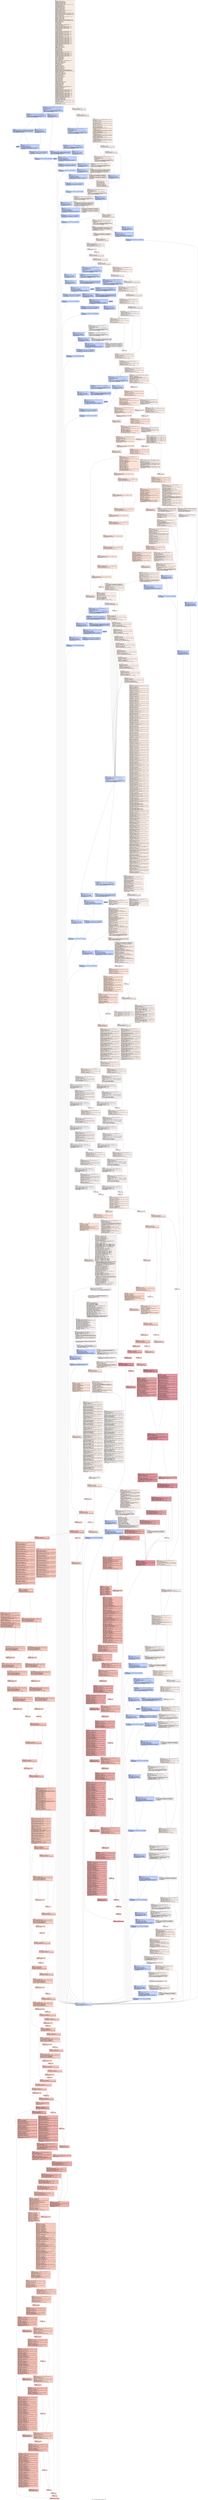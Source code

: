 digraph "CFG for '_ZN9LAMMPS_NS9Replicate7commandEiPPc' function" {
	label="CFG for '_ZN9LAMMPS_NS9Replicate7commandEiPPc' function";

	Node0x56403e8bcc70 [shape=record,color="#3d50c3ff", style=filled, fillcolor="#ecd3c570" fontname="Courier",label="{entry:\l|  %.addr.i2280 = alloca ptr, align 8\l  %this.addr.i2278 = alloca ptr, align 8\l  %this.addr.i.i2270 = alloca ptr, align 8\l  %desc.addr.i.i2271 = alloca i64, align 8\l  %values.addr.i.i2272 = alloca ptr, align 8\l  %this.addr.i2273 = alloca ptr, align 8\l  %store.addr.i2274 = alloca ptr, align 8\l  %retval.i2267 = alloca %\"class.fmt::v9_lmp::basic_string_view\", align 8\l  %this.addr.i2268 = alloca ptr, align 8\l  %.addr.i = alloca ptr, align 8\l  %this.addr.i2263 = alloca ptr, align 8\l  %s.addr.i2264 = alloca ptr, align 8\l  %this.addr.i2259 = alloca ptr, align 8\l  %s.addr.i2260 = alloca ptr, align 8\l  %this.addr.i2257 = alloca ptr, align 8\l  %this.addr.i.i = alloca ptr, align 8\l  %desc.addr.i.i = alloca i64, align 8\l  %values.addr.i.i = alloca ptr, align 8\l  %this.addr.i2255 = alloca ptr, align 8\l  %store.addr.i = alloca ptr, align 8\l  %retval.i = alloca %\"class.fmt::v9_lmp::basic_string_view\", align 8\l  %this.addr.i2253 = alloca ptr, align 8\l  %this.addr.i2249 = alloca ptr, align 8\l  %s.addr.i2250 = alloca ptr, align 8\l  %result.ptr.i2241 = alloca ptr, align 8\l  %fmt.i2242 = alloca %\"class.fmt::v9_lmp::basic_format_string.30\", align 8\l  %args.addr.i2243 = alloca ptr, align 8\l  %agg.tmp.i2244 = alloca %\"class.fmt::v9_lmp::basic_string_view\", align 8\l  %agg.tmp1.i = alloca %\"class.fmt::v9_lmp::basic_format_args\", align 8\l  %ref.tmp.i2245 = alloca %\"class.fmt::v9_lmp::format_arg_store.38\", align 16\l  %this.addr.i = alloca ptr, align 8\l  %s.addr.i = alloca ptr, align 8\l  %result.ptr.i = alloca ptr, align 8\l  %fmt.i = alloca %\"class.fmt::v9_lmp::basic_format_string\", align 8\l  %args.addr.i = alloca ptr, align 8\l  %args.addr2.i = alloca ptr, align 8\l  %args.addr4.i = alloca ptr, align 8\l  %args.addr6.i = alloca ptr, align 8\l  %args.addr8.i = alloca ptr, align 8\l  %args.addr10.i = alloca ptr, align 8\l  %agg.tmp.i = alloca %\"class.fmt::v9_lmp::basic_string_view\", align 8\l  %agg.tmp11.i = alloca %\"class.fmt::v9_lmp::basic_format_args\", align 8\l  %ref.tmp.i = alloca %\"class.fmt::v9_lmp::format_arg_store.36\", align 16\l  %this.addr = alloca ptr, align 8\l  %narg.addr = alloca i32, align 4\l  %arg.addr = alloca ptr, align 8\l  %i = alloca i32, align 4\l  %j = alloca i32, align 4\l  %m = alloca i32, align 4\l  %n = alloca i32, align 4\l  %ref.tmp = alloca %\"class.std::__cxx11::basic_string\", align 8\l  %ref.tmp2 = alloca %\"class.std::allocator.4\", align 1\l  %exn.slot = alloca ptr, align 8\l  %ehselector.slot = alloca i32, align 4\l  %ref.tmp3 = alloca %\"class.std::__cxx11::basic_string\", align 8\l  %ref.tmp4 = alloca %\"class.std::allocator.4\", align 1\l  %ref.tmp15 = alloca %\"class.std::__cxx11::basic_string\", align 8\l  %ref.tmp16 = alloca %\"class.std::allocator.4\", align 1\l  %ref.tmp19 = alloca %\"class.std::__cxx11::basic_string\", align 8\l  %ref.tmp20 = alloca %\"class.std::allocator.4\", align 1\l  %me = alloca i32, align 4\l  %nprocs = alloca i32, align 4\l  %nx = alloca i32, align 4\l  %ny = alloca i32, align 4\l  %nz = alloca i32, align 4\l  %ref.tmp46 = alloca %\"class.std::__cxx11::basic_string\", align 8\l  %ref.tmp47 = alloca %\"class.std::allocator.4\", align 1\l  %ref.tmp50 = alloca %\"class.std::__cxx11::basic_string\", align 8\l  %ref.tmp51 = alloca %\"class.std::allocator.4\", align 1\l  %nrepbig = alloca i64, align 8\l  %ref.tmp67 = alloca %\"class.std::__cxx11::basic_string\", align 8\l  %ref.tmp68 = alloca %\"class.std::allocator.4\", align 1\l  %ref.tmp71 = alloca %\"class.std::__cxx11::basic_string\", align 8\l  %ref.tmp72 = alloca %\"class.std::allocator.4\", align 1\l  %nrep = alloca i32, align 4\l  %ref.tmp86 = alloca %\"class.std::__cxx11::basic_string\", align 8\l  %ref.tmp87 = alloca %\"class.std::allocator.4\", align 1\l  %bbox_flag = alloca i32, align 4\l  %ref.tmp110 = alloca %\"class.std::__cxx11::basic_string\", align 8\l  %ref.tmp111 = alloca %\"class.std::allocator.4\", align 1\l  %ref.tmp114 = alloca %\"class.std::__cxx11::basic_string\", align 8\l  %ref.tmp115 = alloca %\"class.std::allocator.4\", align 1\l  %ref.tmp130 = alloca %\"class.std::__cxx11::basic_string\", align 8\l  %ref.tmp131 = alloca %\"class.std::allocator.4\", align 1\l  %ref.tmp134 = alloca %\"class.std::__cxx11::basic_string\", align 8\l  %ref.tmp135 = alloca %\"class.std::allocator.4\", align 1\l  %ref.tmp165 = alloca %\"class.std::__cxx11::basic_string\", align 8\l  %ref.tmp166 = alloca %\"class.std::allocator.4\", align 1\l  %ref.tmp169 = alloca %\"class.std::__cxx11::basic_string\", align 8\l  %ref.tmp170 = alloca %\"class.std::allocator.4\", align 1\l  %ref.tmp189 = alloca %\"class.std::__cxx11::basic_string\", align 8\l  %ref.tmp190 = alloca %\"class.std::allocator.4\", align 1\l  %ref.tmp193 = alloca %\"class.std::__cxx11::basic_string\", align 8\l  %ref.tmp194 = alloca %\"class.std::allocator.4\", align 1\l  %time1 = alloca double, align 8\l  %maxtag = alloca i32, align 4\l  %maxtag_all = alloca i32, align 4\l  %maxmol = alloca i32, align 4\l  %maxmol_all = alloca i32, align 4\l  %_imagelo = alloca [3 x i32], align 4\l  %_imagehi = alloca [3 x i32], align 4\l  %image = alloca i32, align 4\l  %xbox = alloca i32, align 4\l  %ybox = alloca i32, align 4\l  %zbox = alloca i32, align 4\l  %max_size = alloca i32, align 4\l  %send_size = alloca i32, align 4\l  %buf = alloca ptr, align 8\l  %old = alloca ptr, align 8\l  %ref.tmp379 = alloca %\"class.std::__cxx11::basic_string\", align 8\l  %ref.tmp380 = alloca %\"class.std::allocator.4\", align 1\l  %maxnewtag = alloca i64, align 8\l  %ref.tmp402 = alloca %\"class.std::__cxx11::basic_string\", align 8\l  %ref.tmp403 = alloca %\"class.std::allocator.4\", align 1\l  %ref.tmp406 = alloca %\"class.std::__cxx11::basic_string\", align 8\l  %ref.tmp407 = alloca %\"class.std::allocator.4\", align 1\l  %ref.tmp465 = alloca %\"class.std::__cxx11::basic_string\", align 8\l  %ref.tmp466 = alloca %\"class.std::allocator.4\", align 1\l  %ref.tmp469 = alloca %\"class.std::__cxx11::basic_string\", align 8\l  %ref.tmp470 = alloca %\"class.std::allocator.4\", align 1\l  %triclinic = alloca i32, align 4\l  %old_xprd = alloca double, align 8\l  %old_yprd = alloca double, align 8\l  %old_zprd = alloca double, align 8\l  %old_xy = alloca double, align 8\l  %old_xz = alloca double, align 8\l  %old_yz = alloca double, align 8\l  %nbig = alloca i64, align 8\l  %ref.tmp623 = alloca %\"class.std::__cxx11::basic_string\", align 8\l  %ref.tmp624 = alloca %\"class.std::allocator.4\", align 1\l  %itype = alloca i32, align 4\l  %epsilon = alloca [3 x double], align 16\l  %sublo = alloca [3 x double], align 16\l  %subhi = alloca [3 x double], align 16\l  %old_avec = alloca ptr, align 8\l  %avec903 = alloca ptr, align 8\l  %ix = alloca i32, align 4\l  %iy = alloca i32, align 4\l  %iz = alloca i32, align 4\l  %atom_offset = alloca i32, align 4\l  %mol_offset = alloca i32, align 4\l  %image906 = alloca i32, align 4\l  %x907 = alloca [3 x double], align 16\l  %lamda = alloca [3 x double], align 16\l  %coord = alloca ptr, align 8\l  %tag_enable908 = alloca i32, align 4\l  %size_buf_rnk = alloca ptr, align 8\l  %size_buf_all = alloca i32, align 4\l  %mesg = alloca %\"class.std::__cxx11::basic_string\", align 8\l  %agg.tmp = alloca %\"class.fmt::v9_lmp::basic_format_string\", align 8\l  %ref.tmp940 = alloca %\"class.std::__cxx11::basic_string\", align 8\l  %agg.tmp941 = alloca %\"class.fmt::v9_lmp::basic_format_string.30\", align 8\l  %ref.tmp944 = alloca double, align 8\l  %disp_buf_rnk = alloca ptr, align 8\l  %buf_all = alloca ptr, align 8\l  %_orig_lo = alloca [3 x double], align 16\l  %_orig_hi = alloca [3 x double], align 16\l  %_lo = alloca [3 x double], align 16\l  %_hi = alloca [3 x double], align 16\l  %num_replicas_added = alloca i32, align 4\l  %xoverlap = alloca i32, align 4\l  %yoverlap = alloca i32, align 4\l  %zoverlap = alloca i32, align 4\l  %_llo = alloca [3 x double], align 16\l  %_lhi = alloca [3 x double], align 16\l  %overlap = alloca i32, align 4\l  %imagelo = alloca i32, align 4\l  %xboxlo = alloca i32, align 4\l  %yboxlo = alloca i32, align 4\l  %zboxlo = alloca i32, align 4\l  %imagehi = alloca i32, align 4\l  %xboxhi = alloca i32, align 4\l  %yboxhi = alloca i32, align 4\l  %zboxhi = alloca i32, align 4\l  %_llo1276 = alloca [3 x double], align 16\l  %_lhi1288 = alloca [3 x double], align 16\l  %_xoverlap1 = alloca i32, align 4\l  %_xoverlap2 = alloca i32, align 4\l  %_yoverlap1 = alloca i32, align 4\l  %_yoverlap2 = alloca i32, align 4\l  %_zoverlap1 = alloca i32, align 4\l  %_zoverlap2 = alloca i32, align 4\l  %sum = alloca i32, align 4\l  %avg = alloca double, align 8\l  %ref.tmp1706 = alloca %\"class.std::__cxx11::basic_string\", align 8\l  %ref.tmp1707 = alloca %\"class.std::allocator.4\", align 1\l  %ref.tmp1710 = alloca i32, align 4\l  %ref.tmp1713 = alloca double, align 8\l  %iproc = alloca i32, align 4\l  %natoms2092 = alloca i64, align 8\l  %nblocal = alloca i64, align 8\l  %ref.tmp2101 = alloca %\"class.std::__cxx11::basic_string\", align 8\l  %ref.tmp2102 = alloca %\"class.std::allocator.4\", align 1\l  %ref.tmp2115 = alloca %\"class.std::__cxx11::basic_string\", align 8\l  %ref.tmp2116 = alloca %\"class.std::allocator.4\", align 1\l  %ref.tmp2119 = alloca %\"class.std::__cxx11::basic_string\", align 8\l  %ref.tmp2120 = alloca %\"class.std::allocator.4\", align 1\l  %molstyle = alloca ptr, align 8\l  %ref.tmp2142 = alloca %\"class.std::__cxx11::basic_string\", align 8\l  %ref.tmp2143 = alloca %\"class.std::allocator.4\", align 1\l  %ref.tmp2158 = alloca %\"class.std::__cxx11::basic_string\", align 8\l  %ref.tmp2159 = alloca %\"class.std::allocator.4\", align 1\l  %ref.tmp2174 = alloca %\"class.std::__cxx11::basic_string\", align 8\l  %ref.tmp2175 = alloca %\"class.std::allocator.4\", align 1\l  %ref.tmp2190 = alloca %\"class.std::__cxx11::basic_string\", align 8\l  %ref.tmp2191 = alloca %\"class.std::allocator.4\", align 1\l  %special = alloca %\"class.LAMMPS_NS::Special\", align 8\l  %ref.tmp2227 = alloca %\"class.std::__cxx11::basic_string\", align 8\l  %ref.tmp2228 = alloca %\"class.std::allocator.4\", align 1\l  %ref.tmp2231 = alloca double, align 8\l  store ptr %this, ptr %this.addr, align 8\l  store i32 %narg, ptr %narg.addr, align 4\l  store ptr %arg, ptr %arg.addr, align 8\l  %this1 = load ptr, ptr %this.addr, align 8\l  %domain = getelementptr inbounds %\"class.LAMMPS_NS::Pointers\", ptr %this1,\l... i32 0, i32 10\l  %0 = load ptr, ptr %domain, align 8\l  %1 = load ptr, ptr %0, align 8\l  %box_exist = getelementptr inbounds %\"class.LAMMPS_NS::Domain\", ptr %1, i32\l... 0, i32 1\l  %2 = load i32, ptr %box_exist, align 8\l  %cmp = icmp eq i32 %2, 0\l  br i1 %cmp, label %if.then, label %if.end\l|{<s0>T|<s1>F}}"];
	Node0x56403e8bcc70:s0 -> Node0x56403e8c96f0[tooltip="entry -> if.then\nProbability 0.00%" ];
	Node0x56403e8bcc70:s1 -> Node0x56403e8c9760[tooltip="entry -> if.end\nProbability 100.00%" ];
	Node0x56403e8c96f0 [shape=record,color="#3d50c3ff", style=filled, fillcolor="#7a9df870" fontname="Courier",label="{if.then:\l|  %error = getelementptr inbounds %\"class.LAMMPS_NS::Pointers\", ptr %this1,\l... i32 0, i32 3\l  %3 = load ptr, ptr %error, align 8\l  %4 = load ptr, ptr %3, align 8\l  call void @_ZNSaIcEC1Ev(ptr noundef nonnull align 1 dereferenceable(1)\l... %ref.tmp2) #13\l  invoke void\l... @_ZNSt7__cxx1112basic_stringIcSt11char_traitsIcESaIcEEC2IS3_EEPKcRKS3_(ptr\l... noundef nonnull align 8 dereferenceable(32) %ref.tmp, ptr noundef @.str, ptr\l... noundef nonnull align 1 dereferenceable(1) %ref.tmp2)\l          to label %invoke.cont unwind label %lpad\l}"];
	Node0x56403e8c96f0 -> Node0x56403e8c9d80[tooltip="if.then -> invoke.cont\nProbability 50.00%" ];
	Node0x56403e8c96f0 -> Node0x56403e8c9e60[tooltip="if.then -> lpad\nProbability 50.00%" ];
	Node0x56403e8c9d80 [shape=record,color="#3d50c3ff", style=filled, fillcolor="#779af770" fontname="Courier",label="{invoke.cont:\l|  call void @_ZNSaIcEC1Ev(ptr noundef nonnull align 1 dereferenceable(1)\l... %ref.tmp4) #13\l  invoke void\l... @_ZNSt7__cxx1112basic_stringIcSt11char_traitsIcESaIcEEC2IS3_EEPKcRKS3_(ptr\l... noundef nonnull align 8 dereferenceable(32) %ref.tmp3, ptr noundef @.str.1,\l... ptr noundef nonnull align 1 dereferenceable(1) %ref.tmp4)\l          to label %invoke.cont6 unwind label %lpad5\l}"];
	Node0x56403e8c9d80 -> Node0x56403e8ca1f0[tooltip="invoke.cont -> invoke.cont6\nProbability 50.00%" ];
	Node0x56403e8c9d80 -> Node0x56403e8ca240[tooltip="invoke.cont -> lpad5\nProbability 50.00%" ];
	Node0x56403e8ca1f0 [shape=record,color="#3d50c3ff", style=filled, fillcolor="#7093f370" fontname="Courier",label="{invoke.cont6:\l|  invoke void\l... @_ZN9LAMMPS_NS5Error3allERKNSt7__cxx1112basic_stringIcSt11char_traitsIcESaIcEE\l...EiS8_(ptr noundef nonnull align 8 dereferenceable(196) %4, ptr noundef nonnull\l... align 8 dereferenceable(32) %ref.tmp, i32 noundef 44, ptr noundef nonnull\l... align 8 dereferenceable(32) %ref.tmp3) #14\l          to label %invoke.cont8 unwind label %lpad7\l}"];
	Node0x56403e8ca1f0 -> Node0x56403e8ca1a0[tooltip="invoke.cont6 -> invoke.cont8\nProbability 0.00%" ];
	Node0x56403e8ca1f0 -> Node0x56403e8ca4a0[tooltip="invoke.cont6 -> lpad7\nProbability 100.00%" ];
	Node0x56403e8ca1a0 [shape=record,color="#3d50c3ff", style=filled, fillcolor="#3d50c370" fontname="Courier",label="{invoke.cont8:\l|  unreachable\l}"];
	Node0x56403e8c9e60 [shape=record,color="#3d50c3ff", style=filled, fillcolor="#779af770" fontname="Courier",label="{lpad:\l|  %5 = landingpad \{ ptr, i32 \}\l          cleanup\l  %6 = extractvalue \{ ptr, i32 \} %5, 0\l  store ptr %6, ptr %exn.slot, align 8\l  %7 = extractvalue \{ ptr, i32 \} %5, 1\l  store i32 %7, ptr %ehselector.slot, align 4\l  br label %ehcleanup10\l}"];
	Node0x56403e8c9e60 -> Node0x56403e8cab40[tooltip="lpad -> ehcleanup10\nProbability 100.00%" ];
	Node0x56403e8ca240 [shape=record,color="#3d50c3ff", style=filled, fillcolor="#7093f370" fontname="Courier",label="{lpad5:\l|  %8 = landingpad \{ ptr, i32 \}\l          cleanup\l  %9 = extractvalue \{ ptr, i32 \} %8, 0\l  store ptr %9, ptr %exn.slot, align 8\l  %10 = extractvalue \{ ptr, i32 \} %8, 1\l  store i32 %10, ptr %ehselector.slot, align 4\l  br label %ehcleanup\l}"];
	Node0x56403e8ca240 -> Node0x56403e8cae90[tooltip="lpad5 -> ehcleanup\nProbability 100.00%" ];
	Node0x56403e8ca4a0 [shape=record,color="#3d50c3ff", style=filled, fillcolor="#7093f370" fontname="Courier",label="{lpad7:\l|  %11 = landingpad \{ ptr, i32 \}\l          cleanup\l  %12 = extractvalue \{ ptr, i32 \} %11, 0\l  store ptr %12, ptr %exn.slot, align 8\l  %13 = extractvalue \{ ptr, i32 \} %11, 1\l  store i32 %13, ptr %ehselector.slot, align 4\l  call void @_ZNSt7__cxx1112basic_stringIcSt11char_traitsIcESaIcEED1Ev(ptr\l... noundef nonnull align 8 dereferenceable(32) %ref.tmp3) #13\l  br label %ehcleanup\l}"];
	Node0x56403e8ca4a0 -> Node0x56403e8cae90[tooltip="lpad7 -> ehcleanup\nProbability 100.00%" ];
	Node0x56403e8cae90 [shape=record,color="#3d50c3ff", style=filled, fillcolor="#779af770" fontname="Courier",label="{ehcleanup:\l|  call void @_ZNSaIcED1Ev(ptr noundef nonnull align 1 dereferenceable(1)\l... %ref.tmp4) #13\l  call void @_ZNSt7__cxx1112basic_stringIcSt11char_traitsIcESaIcEED1Ev(ptr\l... noundef nonnull align 8 dereferenceable(32) %ref.tmp) #13\l  br label %ehcleanup10\l}"];
	Node0x56403e8cae90 -> Node0x56403e8cab40[tooltip="ehcleanup -> ehcleanup10\nProbability 100.00%" ];
	Node0x56403e8cab40 [shape=record,color="#3d50c3ff", style=filled, fillcolor="#7a9df870" fontname="Courier",label="{ehcleanup10:\l|  call void @_ZNSaIcED1Ev(ptr noundef nonnull align 1 dereferenceable(1)\l... %ref.tmp2) #13\l  br label %eh.resume\l}"];
	Node0x56403e8cab40 -> Node0x56403e8cb8f0[tooltip="ehcleanup10 -> eh.resume\nProbability 100.00%" ];
	Node0x56403e8c9760 [shape=record,color="#3d50c3ff", style=filled, fillcolor="#ecd3c570" fontname="Courier",label="{if.end:\l|  %14 = load i32, ptr %narg.addr, align 4\l  %cmp11 = icmp slt i32 %14, 3\l  br i1 %cmp11, label %if.then13, label %lor.lhs.false\l|{<s0>T|<s1>F}}"];
	Node0x56403e8c9760:s0 -> Node0x56403e8cbac0[tooltip="if.end -> if.then13\nProbability 0.00%" ];
	Node0x56403e8c9760:s1 -> Node0x56403e8cbb40[tooltip="if.end -> lor.lhs.false\nProbability 100.00%" ];
	Node0x56403e8cbb40 [shape=record,color="#3d50c3ff", style=filled, fillcolor="#ecd3c570" fontname="Courier",label="{lor.lhs.false:\l|  %15 = load i32, ptr %narg.addr, align 4\l  %cmp12 = icmp sgt i32 %15, 4\l  br i1 %cmp12, label %if.then13, label %if.end29\l|{<s0>T|<s1>F}}"];
	Node0x56403e8cbb40:s0 -> Node0x56403e8cbac0[tooltip="lor.lhs.false -> if.then13\nProbability 0.00%" ];
	Node0x56403e8cbb40:s1 -> Node0x56403e8cbe30[tooltip="lor.lhs.false -> if.end29\nProbability 100.00%" ];
	Node0x56403e8cbac0 [shape=record,color="#3d50c3ff", style=filled, fillcolor="#81a4fb70" fontname="Courier",label="{if.then13:\l|  %error14 = getelementptr inbounds %\"class.LAMMPS_NS::Pointers\", ptr\l... %this1, i32 0, i32 3\l  %16 = load ptr, ptr %error14, align 8\l  %17 = load ptr, ptr %16, align 8\l  call void @_ZNSaIcEC1Ev(ptr noundef nonnull align 1 dereferenceable(1)\l... %ref.tmp16) #13\l  invoke void\l... @_ZNSt7__cxx1112basic_stringIcSt11char_traitsIcESaIcEEC2IS3_EEPKcRKS3_(ptr\l... noundef nonnull align 8 dereferenceable(32) %ref.tmp15, ptr noundef @.str,\l... ptr noundef nonnull align 1 dereferenceable(1) %ref.tmp16)\l          to label %invoke.cont18 unwind label %lpad17\l}"];
	Node0x56403e8cbac0 -> Node0x56403e8cc2c0[tooltip="if.then13 -> invoke.cont18\nProbability 50.00%" ];
	Node0x56403e8cbac0 -> Node0x56403e8cc340[tooltip="if.then13 -> lpad17\nProbability 50.00%" ];
	Node0x56403e8cc2c0 [shape=record,color="#3d50c3ff", style=filled, fillcolor="#7a9df870" fontname="Courier",label="{invoke.cont18:\l|  call void @_ZNSaIcEC1Ev(ptr noundef nonnull align 1 dereferenceable(1)\l... %ref.tmp20) #13\l  invoke void\l... @_ZNSt7__cxx1112basic_stringIcSt11char_traitsIcESaIcEEC2IS3_EEPKcRKS3_(ptr\l... noundef nonnull align 8 dereferenceable(32) %ref.tmp19, ptr noundef @.str.2,\l... ptr noundef nonnull align 1 dereferenceable(1) %ref.tmp20)\l          to label %invoke.cont22 unwind label %lpad21\l}"];
	Node0x56403e8cc2c0 -> Node0x56403e8cc6c0[tooltip="invoke.cont18 -> invoke.cont22\nProbability 50.00%" ];
	Node0x56403e8cc2c0 -> Node0x56403e8cc710[tooltip="invoke.cont18 -> lpad21\nProbability 50.00%" ];
	Node0x56403e8cc6c0 [shape=record,color="#3d50c3ff", style=filled, fillcolor="#779af770" fontname="Courier",label="{invoke.cont22:\l|  invoke void\l... @_ZN9LAMMPS_NS5Error3allERKNSt7__cxx1112basic_stringIcSt11char_traitsIcESaIcEE\l...EiS8_(ptr noundef nonnull align 8 dereferenceable(196) %17, ptr noundef\l... nonnull align 8 dereferenceable(32) %ref.tmp15, i32 noundef 45, ptr noundef\l... nonnull align 8 dereferenceable(32) %ref.tmp19) #14\l          to label %invoke.cont24 unwind label %lpad23\l}"];
	Node0x56403e8cc6c0 -> Node0x56403e8cc670[tooltip="invoke.cont22 -> invoke.cont24\nProbability 0.00%" ];
	Node0x56403e8cc6c0 -> Node0x56403e8cca30[tooltip="invoke.cont22 -> lpad23\nProbability 100.00%" ];
	Node0x56403e8cc670 [shape=record,color="#3d50c3ff", style=filled, fillcolor="#3d50c370" fontname="Courier",label="{invoke.cont24:\l|  unreachable\l}"];
	Node0x56403e8cc340 [shape=record,color="#3d50c3ff", style=filled, fillcolor="#7a9df870" fontname="Courier",label="{lpad17:\l|  %18 = landingpad \{ ptr, i32 \}\l          cleanup\l  %19 = extractvalue \{ ptr, i32 \} %18, 0\l  store ptr %19, ptr %exn.slot, align 8\l  %20 = extractvalue \{ ptr, i32 \} %18, 1\l  store i32 %20, ptr %ehselector.slot, align 4\l  br label %ehcleanup28\l}"];
	Node0x56403e8cc340 -> Node0x56403e8ccff0[tooltip="lpad17 -> ehcleanup28\nProbability 100.00%" ];
	Node0x56403e8cc710 [shape=record,color="#3d50c3ff", style=filled, fillcolor="#779af770" fontname="Courier",label="{lpad21:\l|  %21 = landingpad \{ ptr, i32 \}\l          cleanup\l  %22 = extractvalue \{ ptr, i32 \} %21, 0\l  store ptr %22, ptr %exn.slot, align 8\l  %23 = extractvalue \{ ptr, i32 \} %21, 1\l  store i32 %23, ptr %ehselector.slot, align 4\l  br label %ehcleanup26\l}"];
	Node0x56403e8cc710 -> Node0x56403e8cd340[tooltip="lpad21 -> ehcleanup26\nProbability 100.00%" ];
	Node0x56403e8cca30 [shape=record,color="#3d50c3ff", style=filled, fillcolor="#779af770" fontname="Courier",label="{lpad23:\l|  %24 = landingpad \{ ptr, i32 \}\l          cleanup\l  %25 = extractvalue \{ ptr, i32 \} %24, 0\l  store ptr %25, ptr %exn.slot, align 8\l  %26 = extractvalue \{ ptr, i32 \} %24, 1\l  store i32 %26, ptr %ehselector.slot, align 4\l  call void @_ZNSt7__cxx1112basic_stringIcSt11char_traitsIcESaIcEED1Ev(ptr\l... noundef nonnull align 8 dereferenceable(32) %ref.tmp19) #13\l  br label %ehcleanup26\l}"];
	Node0x56403e8cca30 -> Node0x56403e8cd340[tooltip="lpad23 -> ehcleanup26\nProbability 100.00%" ];
	Node0x56403e8cd340 [shape=record,color="#3d50c3ff", style=filled, fillcolor="#7a9df870" fontname="Courier",label="{ehcleanup26:\l|  call void @_ZNSaIcED1Ev(ptr noundef nonnull align 1 dereferenceable(1)\l... %ref.tmp20) #13\l  call void @_ZNSt7__cxx1112basic_stringIcSt11char_traitsIcESaIcEED1Ev(ptr\l... noundef nonnull align 8 dereferenceable(32) %ref.tmp15) #13\l  br label %ehcleanup28\l}"];
	Node0x56403e8cd340 -> Node0x56403e8ccff0[tooltip="ehcleanup26 -> ehcleanup28\nProbability 100.00%" ];
	Node0x56403e8ccff0 [shape=record,color="#3d50c3ff", style=filled, fillcolor="#81a4fb70" fontname="Courier",label="{ehcleanup28:\l|  call void @_ZNSaIcED1Ev(ptr noundef nonnull align 1 dereferenceable(1)\l... %ref.tmp16) #13\l  br label %eh.resume\l}"];
	Node0x56403e8ccff0 -> Node0x56403e8cb8f0[tooltip="ehcleanup28 -> eh.resume\nProbability 100.00%" ];
	Node0x56403e8cbe30 [shape=record,color="#3d50c3ff", style=filled, fillcolor="#ecd3c570" fontname="Courier",label="{if.end29:\l|  %comm = getelementptr inbounds %\"class.LAMMPS_NS::Pointers\", ptr %this1,\l... i32 0, i32 9\l  %27 = load ptr, ptr %comm, align 8\l  %28 = load ptr, ptr %27, align 8\l  %me30 = getelementptr inbounds %\"class.LAMMPS_NS::Comm\", ptr %28, i32 0, i32\l... 4\l  %29 = load i32, ptr %me30, align 4\l  store i32 %29, ptr %me, align 4\l  %comm31 = getelementptr inbounds %\"class.LAMMPS_NS::Pointers\", ptr %this1,\l... i32 0, i32 9\l  %30 = load ptr, ptr %comm31, align 8\l  %31 = load ptr, ptr %30, align 8\l  %nprocs32 = getelementptr inbounds %\"class.LAMMPS_NS::Comm\", ptr %31, i32 0,\l... i32 5\l  %32 = load i32, ptr %nprocs32, align 8\l  store i32 %32, ptr %nprocs, align 4\l  %33 = load ptr, ptr %arg.addr, align 8\l  %arrayidx = getelementptr inbounds ptr, ptr %33, i64 0\l  %34 = load ptr, ptr %arrayidx, align 8\l  %lmp = getelementptr inbounds %\"class.LAMMPS_NS::Pointers\", ptr %this1, i32\l... 0, i32 1\l  %35 = load ptr, ptr %lmp, align 8\l  %call = call noundef i32\l... @_ZN9LAMMPS_NS5utils8inumericEPKciS2_bPNS_6LAMMPSE(ptr noundef @.str, i32\l... noundef 52, ptr noundef %34, i1 noundef zeroext false, ptr noundef %35)\l  store i32 %call, ptr %nx, align 4\l  %36 = load ptr, ptr %arg.addr, align 8\l  %arrayidx33 = getelementptr inbounds ptr, ptr %36, i64 1\l  %37 = load ptr, ptr %arrayidx33, align 8\l  %lmp34 = getelementptr inbounds %\"class.LAMMPS_NS::Pointers\", ptr %this1,\l... i32 0, i32 1\l  %38 = load ptr, ptr %lmp34, align 8\l  %call35 = call noundef i32\l... @_ZN9LAMMPS_NS5utils8inumericEPKciS2_bPNS_6LAMMPSE(ptr noundef @.str, i32\l... noundef 53, ptr noundef %37, i1 noundef zeroext false, ptr noundef %38)\l  store i32 %call35, ptr %ny, align 4\l  %39 = load ptr, ptr %arg.addr, align 8\l  %arrayidx36 = getelementptr inbounds ptr, ptr %39, i64 2\l  %40 = load ptr, ptr %arrayidx36, align 8\l  %lmp37 = getelementptr inbounds %\"class.LAMMPS_NS::Pointers\", ptr %this1,\l... i32 0, i32 1\l  %41 = load ptr, ptr %lmp37, align 8\l  %call38 = call noundef i32\l... @_ZN9LAMMPS_NS5utils8inumericEPKciS2_bPNS_6LAMMPSE(ptr noundef @.str, i32\l... noundef 54, ptr noundef %40, i1 noundef zeroext false, ptr noundef %41)\l  store i32 %call38, ptr %nz, align 4\l  %42 = load i32, ptr %nx, align 4\l  %cmp39 = icmp sle i32 %42, 0\l  br i1 %cmp39, label %if.then44, label %lor.lhs.false40\l|{<s0>T|<s1>F}}"];
	Node0x56403e8cbe30:s0 -> Node0x56403e8cf840[tooltip="if.end29 -> if.then44\nProbability 50.00%" ];
	Node0x56403e8cbe30:s1 -> Node0x56403e8cf890[tooltip="if.end29 -> lor.lhs.false40\nProbability 50.00%" ];
	Node0x56403e8cf890 [shape=record,color="#3d50c3ff", style=filled, fillcolor="#e8d6cc70" fontname="Courier",label="{lor.lhs.false40:\l|  %43 = load i32, ptr %ny, align 4\l  %cmp41 = icmp sle i32 %43, 0\l  br i1 %cmp41, label %if.then44, label %lor.lhs.false42\l|{<s0>T|<s1>F}}"];
	Node0x56403e8cf890:s0 -> Node0x56403e8cf840[tooltip="lor.lhs.false40 -> if.then44\nProbability 50.00%" ];
	Node0x56403e8cf890:s1 -> Node0x56403e8cfb20[tooltip="lor.lhs.false40 -> lor.lhs.false42\nProbability 50.00%" ];
	Node0x56403e8cfb20 [shape=record,color="#3d50c3ff", style=filled, fillcolor="#e3d9d370" fontname="Courier",label="{lor.lhs.false42:\l|  %44 = load i32, ptr %nz, align 4\l  %cmp43 = icmp sle i32 %44, 0\l  br i1 %cmp43, label %if.then44, label %if.end60\l|{<s0>T|<s1>F}}"];
	Node0x56403e8cfb20:s0 -> Node0x56403e8cf840[tooltip="lor.lhs.false42 -> if.then44\nProbability 50.00%" ];
	Node0x56403e8cfb20:s1 -> Node0x56403e8cfd80[tooltip="lor.lhs.false42 -> if.end60\nProbability 50.00%" ];
	Node0x56403e8cf840 [shape=record,color="#3d50c3ff", style=filled, fillcolor="#ecd3c570" fontname="Courier",label="{if.then44:\l|  %error45 = getelementptr inbounds %\"class.LAMMPS_NS::Pointers\", ptr\l... %this1, i32 0, i32 3\l  %45 = load ptr, ptr %error45, align 8\l  %46 = load ptr, ptr %45, align 8\l  call void @_ZNSaIcEC1Ev(ptr noundef nonnull align 1 dereferenceable(1)\l... %ref.tmp47) #13\l  invoke void\l... @_ZNSt7__cxx1112basic_stringIcSt11char_traitsIcESaIcEEC2IS3_EEPKcRKS3_(ptr\l... noundef nonnull align 8 dereferenceable(32) %ref.tmp46, ptr noundef @.str,\l... ptr noundef nonnull align 1 dereferenceable(1) %ref.tmp47)\l          to label %invoke.cont49 unwind label %lpad48\l}"];
	Node0x56403e8cf840 -> Node0x56403e8d01e0[tooltip="if.then44 -> invoke.cont49\nProbability 100.00%" ];
	Node0x56403e8cf840 -> Node0x56403e8d0260[tooltip="if.then44 -> lpad48\nProbability 0.00%" ];
	Node0x56403e8d01e0 [shape=record,color="#3d50c3ff", style=filled, fillcolor="#ecd3c570" fontname="Courier",label="{invoke.cont49:\l|  call void @_ZNSaIcEC1Ev(ptr noundef nonnull align 1 dereferenceable(1)\l... %ref.tmp51) #13\l  invoke void\l... @_ZNSt7__cxx1112basic_stringIcSt11char_traitsIcESaIcEEC2IS3_EEPKcRKS3_(ptr\l... noundef nonnull align 8 dereferenceable(32) %ref.tmp50, ptr noundef @.str.3,\l... ptr noundef nonnull align 1 dereferenceable(1) %ref.tmp51)\l          to label %invoke.cont53 unwind label %lpad52\l}"];
	Node0x56403e8d01e0 -> Node0x56403e8d0580[tooltip="invoke.cont49 -> invoke.cont53\nProbability 100.00%" ];
	Node0x56403e8d01e0 -> Node0x56403e8d05d0[tooltip="invoke.cont49 -> lpad52\nProbability 0.00%" ];
	Node0x56403e8d0580 [shape=record,color="#3d50c3ff", style=filled, fillcolor="#ecd3c570" fontname="Courier",label="{invoke.cont53:\l|  invoke void\l... @_ZN9LAMMPS_NS5Error3allIJRiS2_S2_EEEvRKNSt7__cxx1112basic_stringIcSt11char_tr\l...aitsIcESaIcEEEiSA_DpOT_(ptr noundef nonnull align 8 dereferenceable(196) %46,\l... ptr noundef nonnull align 8 dereferenceable(32) %ref.tmp46, i32 noundef 56,\l... ptr noundef nonnull align 8 dereferenceable(32) %ref.tmp50, ptr noundef\l... nonnull align 4 dereferenceable(4) %nx, ptr noundef nonnull align 4\l... dereferenceable(4) %ny, ptr noundef nonnull align 4 dereferenceable(4) %nz)\l          to label %invoke.cont55 unwind label %lpad54\l}"];
	Node0x56403e8d0580 -> Node0x56403e8d0530[tooltip="invoke.cont53 -> invoke.cont55\nProbability 100.00%" ];
	Node0x56403e8d0580 -> Node0x56403e8d0960[tooltip="invoke.cont53 -> lpad54\nProbability 0.00%" ];
	Node0x56403e8d0530 [shape=record,color="#3d50c3ff", style=filled, fillcolor="#ecd3c570" fontname="Courier",label="{invoke.cont55:\l|  call void @_ZNSt7__cxx1112basic_stringIcSt11char_traitsIcESaIcEED1Ev(ptr\l... noundef nonnull align 8 dereferenceable(32) %ref.tmp50) #13\l  call void @_ZNSaIcED1Ev(ptr noundef nonnull align 1 dereferenceable(1)\l... %ref.tmp51) #13\l  call void @_ZNSt7__cxx1112basic_stringIcSt11char_traitsIcESaIcEED1Ev(ptr\l... noundef nonnull align 8 dereferenceable(32) %ref.tmp46) #13\l  call void @_ZNSaIcED1Ev(ptr noundef nonnull align 1 dereferenceable(1)\l... %ref.tmp47) #13\l  br label %if.end60\l}"];
	Node0x56403e8d0530 -> Node0x56403e8cfd80[tooltip="invoke.cont55 -> if.end60\nProbability 100.00%" ];
	Node0x56403e8d0260 [shape=record,color="#3d50c3ff", style=filled, fillcolor="#7a9df870" fontname="Courier",label="{lpad48:\l|  %47 = landingpad \{ ptr, i32 \}\l          cleanup\l  %48 = extractvalue \{ ptr, i32 \} %47, 0\l  store ptr %48, ptr %exn.slot, align 8\l  %49 = extractvalue \{ ptr, i32 \} %47, 1\l  store i32 %49, ptr %ehselector.slot, align 4\l  br label %ehcleanup59\l}"];
	Node0x56403e8d0260 -> Node0x56403e8d1a90[tooltip="lpad48 -> ehcleanup59\nProbability 100.00%" ];
	Node0x56403e8d05d0 [shape=record,color="#3d50c3ff", style=filled, fillcolor="#7a9df870" fontname="Courier",label="{lpad52:\l|  %50 = landingpad \{ ptr, i32 \}\l          cleanup\l  %51 = extractvalue \{ ptr, i32 \} %50, 0\l  store ptr %51, ptr %exn.slot, align 8\l  %52 = extractvalue \{ ptr, i32 \} %50, 1\l  store i32 %52, ptr %ehselector.slot, align 4\l  br label %ehcleanup57\l}"];
	Node0x56403e8d05d0 -> Node0x56403e8d1e00[tooltip="lpad52 -> ehcleanup57\nProbability 100.00%" ];
	Node0x56403e8d0960 [shape=record,color="#3d50c3ff", style=filled, fillcolor="#7a9df870" fontname="Courier",label="{lpad54:\l|  %53 = landingpad \{ ptr, i32 \}\l          cleanup\l  %54 = extractvalue \{ ptr, i32 \} %53, 0\l  store ptr %54, ptr %exn.slot, align 8\l  %55 = extractvalue \{ ptr, i32 \} %53, 1\l  store i32 %55, ptr %ehselector.slot, align 4\l  call void @_ZNSt7__cxx1112basic_stringIcSt11char_traitsIcESaIcEED1Ev(ptr\l... noundef nonnull align 8 dereferenceable(32) %ref.tmp50) #13\l  br label %ehcleanup57\l}"];
	Node0x56403e8d0960 -> Node0x56403e8d1e00[tooltip="lpad54 -> ehcleanup57\nProbability 100.00%" ];
	Node0x56403e8d1e00 [shape=record,color="#3d50c3ff", style=filled, fillcolor="#81a4fb70" fontname="Courier",label="{ehcleanup57:\l|  call void @_ZNSaIcED1Ev(ptr noundef nonnull align 1 dereferenceable(1)\l... %ref.tmp51) #13\l  call void @_ZNSt7__cxx1112basic_stringIcSt11char_traitsIcESaIcEED1Ev(ptr\l... noundef nonnull align 8 dereferenceable(32) %ref.tmp46) #13\l  br label %ehcleanup59\l}"];
	Node0x56403e8d1e00 -> Node0x56403e8d1a90[tooltip="ehcleanup57 -> ehcleanup59\nProbability 100.00%" ];
	Node0x56403e8d1a90 [shape=record,color="#3d50c3ff", style=filled, fillcolor="#85a8fc70" fontname="Courier",label="{ehcleanup59:\l|  call void @_ZNSaIcED1Ev(ptr noundef nonnull align 1 dereferenceable(1)\l... %ref.tmp47) #13\l  br label %eh.resume\l}"];
	Node0x56403e8d1a90 -> Node0x56403e8cb8f0[tooltip="ehcleanup59 -> eh.resume\nProbability 100.00%" ];
	Node0x56403e8cfd80 [shape=record,color="#3d50c3ff", style=filled, fillcolor="#ecd3c570" fontname="Courier",label="{if.end60:\l|  %56 = load i32, ptr %nx, align 4\l  %conv = sext i32 %56 to i64\l  %57 = load i32, ptr %ny, align 4\l  %conv61 = sext i32 %57 to i64\l  %mul = mul nsw i64 %conv, %conv61\l  %58 = load i32, ptr %nz, align 4\l  %conv62 = sext i32 %58 to i64\l  %mul63 = mul nsw i64 %mul, %conv62\l  store i64 %mul63, ptr %nrepbig, align 8\l  %59 = load i64, ptr %nrepbig, align 8\l  %cmp64 = icmp sgt i64 %59, 2147483647\l  br i1 %cmp64, label %if.then65, label %if.end81\l|{<s0>T|<s1>F}}"];
	Node0x56403e8cfd80:s0 -> Node0x56403e8d2dc0[tooltip="if.end60 -> if.then65\nProbability 50.00%" ];
	Node0x56403e8cfd80:s1 -> Node0x56403e8d2e40[tooltip="if.end60 -> if.end81\nProbability 50.00%" ];
	Node0x56403e8d2dc0 [shape=record,color="#3d50c3ff", style=filled, fillcolor="#e8d6cc70" fontname="Courier",label="{if.then65:\l|  %error66 = getelementptr inbounds %\"class.LAMMPS_NS::Pointers\", ptr\l... %this1, i32 0, i32 3\l  %60 = load ptr, ptr %error66, align 8\l  %61 = load ptr, ptr %60, align 8\l  call void @_ZNSaIcEC1Ev(ptr noundef nonnull align 1 dereferenceable(1)\l... %ref.tmp68) #13\l  invoke void\l... @_ZNSt7__cxx1112basic_stringIcSt11char_traitsIcESaIcEEC2IS3_EEPKcRKS3_(ptr\l... noundef nonnull align 8 dereferenceable(32) %ref.tmp67, ptr noundef @.str,\l... ptr noundef nonnull align 1 dereferenceable(1) %ref.tmp68)\l          to label %invoke.cont70 unwind label %lpad69\l}"];
	Node0x56403e8d2dc0 -> Node0x56403e8d32d0[tooltip="if.then65 -> invoke.cont70\nProbability 100.00%" ];
	Node0x56403e8d2dc0 -> Node0x56403e8d3350[tooltip="if.then65 -> lpad69\nProbability 0.00%" ];
	Node0x56403e8d32d0 [shape=record,color="#3d50c3ff", style=filled, fillcolor="#e8d6cc70" fontname="Courier",label="{invoke.cont70:\l|  call void @_ZNSaIcEC1Ev(ptr noundef nonnull align 1 dereferenceable(1)\l... %ref.tmp72) #13\l  invoke void\l... @_ZNSt7__cxx1112basic_stringIcSt11char_traitsIcESaIcEEC2IS3_EEPKcRKS3_(ptr\l... noundef nonnull align 8 dereferenceable(32) %ref.tmp71, ptr noundef @.str.4,\l... ptr noundef nonnull align 1 dereferenceable(1) %ref.tmp72)\l          to label %invoke.cont74 unwind label %lpad73\l}"];
	Node0x56403e8d32d0 -> Node0x56403e8d3670[tooltip="invoke.cont70 -> invoke.cont74\nProbability 100.00%" ];
	Node0x56403e8d32d0 -> Node0x56403e8d36c0[tooltip="invoke.cont70 -> lpad73\nProbability 0.00%" ];
	Node0x56403e8d3670 [shape=record,color="#3d50c3ff", style=filled, fillcolor="#e8d6cc70" fontname="Courier",label="{invoke.cont74:\l|  invoke void\l... @_ZN9LAMMPS_NS5Error3allIJRiS2_S2_RlEEEvRKNSt7__cxx1112basic_stringIcSt11char_\l...traitsIcESaIcEEEiSB_DpOT_(ptr noundef nonnull align 8 dereferenceable(196)\l... %61, ptr noundef nonnull align 8 dereferenceable(32) %ref.tmp67, i32 noundef\l... 61, ptr noundef nonnull align 8 dereferenceable(32) %ref.tmp71, ptr noundef\l... nonnull align 4 dereferenceable(4) %nx, ptr noundef nonnull align 4\l... dereferenceable(4) %ny, ptr noundef nonnull align 4 dereferenceable(4) %nz,\l... ptr noundef nonnull align 8 dereferenceable(8) %nrepbig)\l          to label %invoke.cont76 unwind label %lpad75\l}"];
	Node0x56403e8d3670 -> Node0x56403e8d3620[tooltip="invoke.cont74 -> invoke.cont76\nProbability 100.00%" ];
	Node0x56403e8d3670 -> Node0x56403e8d3a50[tooltip="invoke.cont74 -> lpad75\nProbability 0.00%" ];
	Node0x56403e8d3620 [shape=record,color="#3d50c3ff", style=filled, fillcolor="#e8d6cc70" fontname="Courier",label="{invoke.cont76:\l|  call void @_ZNSt7__cxx1112basic_stringIcSt11char_traitsIcESaIcEED1Ev(ptr\l... noundef nonnull align 8 dereferenceable(32) %ref.tmp71) #13\l  call void @_ZNSaIcED1Ev(ptr noundef nonnull align 1 dereferenceable(1)\l... %ref.tmp72) #13\l  call void @_ZNSt7__cxx1112basic_stringIcSt11char_traitsIcESaIcEED1Ev(ptr\l... noundef nonnull align 8 dereferenceable(32) %ref.tmp67) #13\l  call void @_ZNSaIcED1Ev(ptr noundef nonnull align 1 dereferenceable(1)\l... %ref.tmp68) #13\l  br label %if.end81\l}"];
	Node0x56403e8d3620 -> Node0x56403e8d2e40[tooltip="invoke.cont76 -> if.end81\nProbability 100.00%" ];
	Node0x56403e8d3350 [shape=record,color="#3d50c3ff", style=filled, fillcolor="#779af770" fontname="Courier",label="{lpad69:\l|  %62 = landingpad \{ ptr, i32 \}\l          cleanup\l  %63 = extractvalue \{ ptr, i32 \} %62, 0\l  store ptr %63, ptr %exn.slot, align 8\l  %64 = extractvalue \{ ptr, i32 \} %62, 1\l  store i32 %64, ptr %ehselector.slot, align 4\l  br label %ehcleanup80\l}"];
	Node0x56403e8d3350 -> Node0x56403e8d5540[tooltip="lpad69 -> ehcleanup80\nProbability 100.00%" ];
	Node0x56403e8d36c0 [shape=record,color="#3d50c3ff", style=filled, fillcolor="#779af770" fontname="Courier",label="{lpad73:\l|  %65 = landingpad \{ ptr, i32 \}\l          cleanup\l  %66 = extractvalue \{ ptr, i32 \} %65, 0\l  store ptr %66, ptr %exn.slot, align 8\l  %67 = extractvalue \{ ptr, i32 \} %65, 1\l  store i32 %67, ptr %ehselector.slot, align 4\l  br label %ehcleanup78\l}"];
	Node0x56403e8d36c0 -> Node0x56403e8d58b0[tooltip="lpad73 -> ehcleanup78\nProbability 100.00%" ];
	Node0x56403e8d3a50 [shape=record,color="#3d50c3ff", style=filled, fillcolor="#779af770" fontname="Courier",label="{lpad75:\l|  %68 = landingpad \{ ptr, i32 \}\l          cleanup\l  %69 = extractvalue \{ ptr, i32 \} %68, 0\l  store ptr %69, ptr %exn.slot, align 8\l  %70 = extractvalue \{ ptr, i32 \} %68, 1\l  store i32 %70, ptr %ehselector.slot, align 4\l  call void @_ZNSt7__cxx1112basic_stringIcSt11char_traitsIcESaIcEED1Ev(ptr\l... noundef nonnull align 8 dereferenceable(32) %ref.tmp71) #13\l  br label %ehcleanup78\l}"];
	Node0x56403e8d3a50 -> Node0x56403e8d58b0[tooltip="lpad75 -> ehcleanup78\nProbability 100.00%" ];
	Node0x56403e8d58b0 [shape=record,color="#3d50c3ff", style=filled, fillcolor="#7a9df870" fontname="Courier",label="{ehcleanup78:\l|  call void @_ZNSaIcED1Ev(ptr noundef nonnull align 1 dereferenceable(1)\l... %ref.tmp72) #13\l  call void @_ZNSt7__cxx1112basic_stringIcSt11char_traitsIcESaIcEED1Ev(ptr\l... noundef nonnull align 8 dereferenceable(32) %ref.tmp67) #13\l  br label %ehcleanup80\l}"];
	Node0x56403e8d58b0 -> Node0x56403e8d5540[tooltip="ehcleanup78 -> ehcleanup80\nProbability 100.00%" ];
	Node0x56403e8d5540 [shape=record,color="#3d50c3ff", style=filled, fillcolor="#81a4fb70" fontname="Courier",label="{ehcleanup80:\l|  call void @_ZNSaIcED1Ev(ptr noundef nonnull align 1 dereferenceable(1)\l... %ref.tmp68) #13\l  br label %eh.resume\l}"];
	Node0x56403e8d5540 -> Node0x56403e8cb8f0[tooltip="ehcleanup80 -> eh.resume\nProbability 100.00%" ];
	Node0x56403e8d2e40 [shape=record,color="#3d50c3ff", style=filled, fillcolor="#ecd3c570" fontname="Courier",label="{if.end81:\l|  %71 = load i64, ptr %nrepbig, align 8\l  %conv82 = trunc i64 %71 to i32\l  store i32 %conv82, ptr %nrep, align 4\l  %72 = load i32, ptr %me, align 4\l  %cmp83 = icmp eq i32 %72, 0\l  br i1 %cmp83, label %if.then84, label %if.end94\l|{<s0>T|<s1>F}}"];
	Node0x56403e8d2e40:s0 -> Node0x56403e8d64f0[tooltip="if.end81 -> if.then84\nProbability 37.50%" ];
	Node0x56403e8d2e40:s1 -> Node0x56403e8d6540[tooltip="if.end81 -> if.end94\nProbability 62.50%" ];
	Node0x56403e8d64f0 [shape=record,color="#3d50c3ff", style=filled, fillcolor="#e8d6cc70" fontname="Courier",label="{if.then84:\l|  %lmp85 = getelementptr inbounds %\"class.LAMMPS_NS::Pointers\", ptr %this1,\l... i32 0, i32 1\l  %73 = load ptr, ptr %lmp85, align 8\l  call void @_ZNSaIcEC1Ev(ptr noundef nonnull align 1 dereferenceable(1)\l... %ref.tmp87) #13\l  invoke void\l... @_ZNSt7__cxx1112basic_stringIcSt11char_traitsIcESaIcEEC2IS3_EEPKcRKS3_(ptr\l... noundef nonnull align 8 dereferenceable(32) %ref.tmp86, ptr noundef @.str.5,\l... ptr noundef nonnull align 1 dereferenceable(1) %ref.tmp87)\l          to label %invoke.cont89 unwind label %lpad88\l}"];
	Node0x56403e8d64f0 -> Node0x56403e8d6950[tooltip="if.then84 -> invoke.cont89\nProbability 100.00%" ];
	Node0x56403e8d64f0 -> Node0x56403e8d69d0[tooltip="if.then84 -> lpad88\nProbability 0.00%" ];
	Node0x56403e8d6950 [shape=record,color="#3d50c3ff", style=filled, fillcolor="#e8d6cc70" fontname="Courier",label="{invoke.cont89:\l|  invoke void\l... @_ZN9LAMMPS_NS5utils7logmesgIJRiS2_S2_S2_EEEvPNS_6LAMMPSERKNSt7__cxx1112basic_\l...stringIcSt11char_traitsIcESaIcEEEDpOT_(ptr noundef %73, ptr noundef nonnull\l... align 8 dereferenceable(32) %ref.tmp86, ptr noundef nonnull align 4\l... dereferenceable(4) %nx, ptr noundef nonnull align 4 dereferenceable(4) %ny,\l... ptr noundef nonnull align 4 dereferenceable(4) %nz, ptr noundef nonnull align\l... 4 dereferenceable(4) %nrep)\l          to label %invoke.cont91 unwind label %lpad90\l}"];
	Node0x56403e8d6950 -> Node0x56403e8d6900[tooltip="invoke.cont89 -> invoke.cont91\nProbability 100.00%" ];
	Node0x56403e8d6950 -> Node0x56403e8d6c80[tooltip="invoke.cont89 -> lpad90\nProbability 0.00%" ];
	Node0x56403e8d6900 [shape=record,color="#3d50c3ff", style=filled, fillcolor="#e8d6cc70" fontname="Courier",label="{invoke.cont91:\l|  call void @_ZNSt7__cxx1112basic_stringIcSt11char_traitsIcESaIcEED1Ev(ptr\l... noundef nonnull align 8 dereferenceable(32) %ref.tmp86) #13\l  call void @_ZNSaIcED1Ev(ptr noundef nonnull align 1 dereferenceable(1)\l... %ref.tmp87) #13\l  br label %if.end94\l}"];
	Node0x56403e8d6900 -> Node0x56403e8d6540[tooltip="invoke.cont91 -> if.end94\nProbability 100.00%" ];
	Node0x56403e8d69d0 [shape=record,color="#3d50c3ff", style=filled, fillcolor="#7396f570" fontname="Courier",label="{lpad88:\l|  %74 = landingpad \{ ptr, i32 \}\l          cleanup\l  %75 = extractvalue \{ ptr, i32 \} %74, 0\l  store ptr %75, ptr %exn.slot, align 8\l  %76 = extractvalue \{ ptr, i32 \} %74, 1\l  store i32 %76, ptr %ehselector.slot, align 4\l  br label %ehcleanup93\l}"];
	Node0x56403e8d69d0 -> Node0x56403e8d7580[tooltip="lpad88 -> ehcleanup93\nProbability 100.00%" ];
	Node0x56403e8d6c80 [shape=record,color="#3d50c3ff", style=filled, fillcolor="#7396f570" fontname="Courier",label="{lpad90:\l|  %77 = landingpad \{ ptr, i32 \}\l          cleanup\l  %78 = extractvalue \{ ptr, i32 \} %77, 0\l  store ptr %78, ptr %exn.slot, align 8\l  %79 = extractvalue \{ ptr, i32 \} %77, 1\l  store i32 %79, ptr %ehselector.slot, align 4\l  call void @_ZNSt7__cxx1112basic_stringIcSt11char_traitsIcESaIcEED1Ev(ptr\l... noundef nonnull align 8 dereferenceable(32) %ref.tmp86) #13\l  br label %ehcleanup93\l}"];
	Node0x56403e8d6c80 -> Node0x56403e8d7580[tooltip="lpad90 -> ehcleanup93\nProbability 100.00%" ];
	Node0x56403e8d7580 [shape=record,color="#3d50c3ff", style=filled, fillcolor="#7a9df870" fontname="Courier",label="{ehcleanup93:\l|  call void @_ZNSaIcED1Ev(ptr noundef nonnull align 1 dereferenceable(1)\l... %ref.tmp87) #13\l  br label %eh.resume\l}"];
	Node0x56403e8d7580 -> Node0x56403e8cb8f0[tooltip="ehcleanup93 -> eh.resume\nProbability 100.00%" ];
	Node0x56403e8d6540 [shape=record,color="#3d50c3ff", style=filled, fillcolor="#ecd3c570" fontname="Courier",label="{if.end94:\l|  store i32 0, ptr %bbox_flag, align 4\l  %80 = load i32, ptr %narg.addr, align 4\l  %cmp95 = icmp eq i32 %80, 4\l  br i1 %cmp95, label %if.then96, label %if.end102\l|{<s0>T|<s1>F}}"];
	Node0x56403e8d6540:s0 -> Node0x56403e8d7d40[tooltip="if.end94 -> if.then96\nProbability 50.00%" ];
	Node0x56403e8d6540:s1 -> Node0x56403e8d7d90[tooltip="if.end94 -> if.end102\nProbability 50.00%" ];
	Node0x56403e8d7d40 [shape=record,color="#3d50c3ff", style=filled, fillcolor="#e8d6cc70" fontname="Courier",label="{if.then96:\l|  %81 = load ptr, ptr %arg.addr, align 8\l  %arrayidx97 = getelementptr inbounds ptr, ptr %81, i64 3\l  %82 = load ptr, ptr %arrayidx97, align 8\l  %call98 = call i32 @strcmp(ptr noundef %82, ptr noundef @.str.6) #15\l  %cmp99 = icmp eq i32 %call98, 0\l  br i1 %cmp99, label %if.then100, label %if.end101\l|{<s0>T|<s1>F}}"];
	Node0x56403e8d7d40:s0 -> Node0x56403e8d8340[tooltip="if.then96 -> if.then100\nProbability 37.50%" ];
	Node0x56403e8d7d40:s1 -> Node0x56403e8d8420[tooltip="if.then96 -> if.end101\nProbability 62.50%" ];
	Node0x56403e8d8340 [shape=record,color="#3d50c3ff", style=filled, fillcolor="#e3d9d370" fontname="Courier",label="{if.then100:\l|  store i32 1, ptr %bbox_flag, align 4\l  br label %if.end101\l}"];
	Node0x56403e8d8340 -> Node0x56403e8d8420[tooltip="if.then100 -> if.end101\nProbability 100.00%" ];
	Node0x56403e8d8420 [shape=record,color="#3d50c3ff", style=filled, fillcolor="#e8d6cc70" fontname="Courier",label="{if.end101:\l|  br label %if.end102\l}"];
	Node0x56403e8d8420 -> Node0x56403e8d7d90[tooltip="if.end101 -> if.end102\nProbability 100.00%" ];
	Node0x56403e8d7d90 [shape=record,color="#3d50c3ff", style=filled, fillcolor="#ecd3c570" fontname="Courier",label="{if.end102:\l|  %83 = load i32, ptr %nx, align 4\l  %cmp103 = icmp sle i32 %83, 0\l  br i1 %cmp103, label %if.then108, label %lor.lhs.false104\l|{<s0>T|<s1>F}}"];
	Node0x56403e8d7d90:s0 -> Node0x56403e8d8860[tooltip="if.end102 -> if.then108\nProbability 0.00%" ];
	Node0x56403e8d7d90:s1 -> Node0x56403e8d8910[tooltip="if.end102 -> lor.lhs.false104\nProbability 100.00%" ];
	Node0x56403e8d8910 [shape=record,color="#3d50c3ff", style=filled, fillcolor="#ecd3c570" fontname="Courier",label="{lor.lhs.false104:\l|  %84 = load i32, ptr %ny, align 4\l  %cmp105 = icmp sle i32 %84, 0\l  br i1 %cmp105, label %if.then108, label %lor.lhs.false106\l|{<s0>T|<s1>F}}"];
	Node0x56403e8d8910:s0 -> Node0x56403e8d8860[tooltip="lor.lhs.false104 -> if.then108\nProbability 0.00%" ];
	Node0x56403e8d8910:s1 -> Node0x56403e8d8ba0[tooltip="lor.lhs.false104 -> lor.lhs.false106\nProbability 100.00%" ];
	Node0x56403e8d8ba0 [shape=record,color="#3d50c3ff", style=filled, fillcolor="#ecd3c570" fontname="Courier",label="{lor.lhs.false106:\l|  %85 = load i32, ptr %nz, align 4\l  %cmp107 = icmp sle i32 %85, 0\l  br i1 %cmp107, label %if.then108, label %if.end124\l|{<s0>T|<s1>F}}"];
	Node0x56403e8d8ba0:s0 -> Node0x56403e8d8860[tooltip="lor.lhs.false106 -> if.then108\nProbability 0.00%" ];
	Node0x56403e8d8ba0:s1 -> Node0x56403e8d8e00[tooltip="lor.lhs.false106 -> if.end124\nProbability 100.00%" ];
	Node0x56403e8d8860 [shape=record,color="#3d50c3ff", style=filled, fillcolor="#85a8fc70" fontname="Courier",label="{if.then108:\l|  %error109 = getelementptr inbounds %\"class.LAMMPS_NS::Pointers\", ptr\l... %this1, i32 0, i32 3\l  %86 = load ptr, ptr %error109, align 8\l  %87 = load ptr, ptr %86, align 8\l  call void @_ZNSaIcEC1Ev(ptr noundef nonnull align 1 dereferenceable(1)\l... %ref.tmp111) #13\l  invoke void\l... @_ZNSt7__cxx1112basic_stringIcSt11char_traitsIcESaIcEEC2IS3_EEPKcRKS3_(ptr\l... noundef nonnull align 8 dereferenceable(32) %ref.tmp110, ptr noundef @.str,\l... ptr noundef nonnull align 1 dereferenceable(1) %ref.tmp111)\l          to label %invoke.cont113 unwind label %lpad112\l}"];
	Node0x56403e8d8860 -> Node0x56403e8c37d0[tooltip="if.then108 -> invoke.cont113\nProbability 50.00%" ];
	Node0x56403e8d8860 -> Node0x56403e8c3850[tooltip="if.then108 -> lpad112\nProbability 50.00%" ];
	Node0x56403e8c37d0 [shape=record,color="#3d50c3ff", style=filled, fillcolor="#81a4fb70" fontname="Courier",label="{invoke.cont113:\l|  call void @_ZNSaIcEC1Ev(ptr noundef nonnull align 1 dereferenceable(1)\l... %ref.tmp115) #13\l  invoke void\l... @_ZNSt7__cxx1112basic_stringIcSt11char_traitsIcESaIcEEC2IS3_EEPKcRKS3_(ptr\l... noundef nonnull align 8 dereferenceable(32) %ref.tmp114, ptr noundef @.str.2,\l... ptr noundef nonnull align 1 dereferenceable(1) %ref.tmp115)\l          to label %invoke.cont117 unwind label %lpad116\l}"];
	Node0x56403e8c37d0 -> Node0x56403e8c3b70[tooltip="invoke.cont113 -> invoke.cont117\nProbability 50.00%" ];
	Node0x56403e8c37d0 -> Node0x56403e8c3bc0[tooltip="invoke.cont113 -> lpad116\nProbability 50.00%" ];
	Node0x56403e8c3b70 [shape=record,color="#3d50c3ff", style=filled, fillcolor="#7a9df870" fontname="Courier",label="{invoke.cont117:\l|  invoke void\l... @_ZN9LAMMPS_NS5Error3allERKNSt7__cxx1112basic_stringIcSt11char_traitsIcESaIcEE\l...EiS8_(ptr noundef nonnull align 8 dereferenceable(196) %87, ptr noundef\l... nonnull align 8 dereferenceable(32) %ref.tmp110, i32 noundef 76, ptr noundef\l... nonnull align 8 dereferenceable(32) %ref.tmp114) #14\l          to label %invoke.cont119 unwind label %lpad118\l}"];
	Node0x56403e8c3b70 -> Node0x56403e8c3b20[tooltip="invoke.cont117 -> invoke.cont119\nProbability 0.00%" ];
	Node0x56403e8c3b70 -> Node0x56403e8c3ee0[tooltip="invoke.cont117 -> lpad118\nProbability 100.00%" ];
	Node0x56403e8c3b20 [shape=record,color="#3d50c3ff", style=filled, fillcolor="#3d50c370" fontname="Courier",label="{invoke.cont119:\l|  unreachable\l}"];
	Node0x56403e8c3850 [shape=record,color="#3d50c3ff", style=filled, fillcolor="#81a4fb70" fontname="Courier",label="{lpad112:\l|  %88 = landingpad \{ ptr, i32 \}\l          cleanup\l  %89 = extractvalue \{ ptr, i32 \} %88, 0\l  store ptr %89, ptr %exn.slot, align 8\l  %90 = extractvalue \{ ptr, i32 \} %88, 1\l  store i32 %90, ptr %ehselector.slot, align 4\l  br label %ehcleanup123\l}"];
	Node0x56403e8c3850 -> Node0x56403e8c44a0[tooltip="lpad112 -> ehcleanup123\nProbability 100.00%" ];
	Node0x56403e8c3bc0 [shape=record,color="#3d50c3ff", style=filled, fillcolor="#7a9df870" fontname="Courier",label="{lpad116:\l|  %91 = landingpad \{ ptr, i32 \}\l          cleanup\l  %92 = extractvalue \{ ptr, i32 \} %91, 0\l  store ptr %92, ptr %exn.slot, align 8\l  %93 = extractvalue \{ ptr, i32 \} %91, 1\l  store i32 %93, ptr %ehselector.slot, align 4\l  br label %ehcleanup121\l}"];
	Node0x56403e8c3bc0 -> Node0x56403e8c47f0[tooltip="lpad116 -> ehcleanup121\nProbability 100.00%" ];
	Node0x56403e8c3ee0 [shape=record,color="#3d50c3ff", style=filled, fillcolor="#7a9df870" fontname="Courier",label="{lpad118:\l|  %94 = landingpad \{ ptr, i32 \}\l          cleanup\l  %95 = extractvalue \{ ptr, i32 \} %94, 0\l  store ptr %95, ptr %exn.slot, align 8\l  %96 = extractvalue \{ ptr, i32 \} %94, 1\l  store i32 %96, ptr %ehselector.slot, align 4\l  call void @_ZNSt7__cxx1112basic_stringIcSt11char_traitsIcESaIcEED1Ev(ptr\l... noundef nonnull align 8 dereferenceable(32) %ref.tmp114) #13\l  br label %ehcleanup121\l}"];
	Node0x56403e8c3ee0 -> Node0x56403e8c47f0[tooltip="lpad118 -> ehcleanup121\nProbability 100.00%" ];
	Node0x56403e8c47f0 [shape=record,color="#3d50c3ff", style=filled, fillcolor="#81a4fb70" fontname="Courier",label="{ehcleanup121:\l|  call void @_ZNSaIcED1Ev(ptr noundef nonnull align 1 dereferenceable(1)\l... %ref.tmp115) #13\l  call void @_ZNSt7__cxx1112basic_stringIcSt11char_traitsIcESaIcEED1Ev(ptr\l... noundef nonnull align 8 dereferenceable(32) %ref.tmp110) #13\l  br label %ehcleanup123\l}"];
	Node0x56403e8c47f0 -> Node0x56403e8c44a0[tooltip="ehcleanup121 -> ehcleanup123\nProbability 100.00%" ];
	Node0x56403e8c44a0 [shape=record,color="#3d50c3ff", style=filled, fillcolor="#85a8fc70" fontname="Courier",label="{ehcleanup123:\l|  call void @_ZNSaIcED1Ev(ptr noundef nonnull align 1 dereferenceable(1)\l... %ref.tmp111) #13\l  br label %eh.resume\l}"];
	Node0x56403e8c44a0 -> Node0x56403e8cb8f0[tooltip="ehcleanup123 -> eh.resume\nProbability 100.00%" ];
	Node0x56403e8d8e00 [shape=record,color="#3d50c3ff", style=filled, fillcolor="#ecd3c570" fontname="Courier",label="{if.end124:\l|  %domain125 = getelementptr inbounds %\"class.LAMMPS_NS::Pointers\", ptr\l... %this1, i32 0, i32 10\l  %97 = load ptr, ptr %domain125, align 8\l  %98 = load ptr, ptr %97, align 8\l  %dimension = getelementptr inbounds %\"class.LAMMPS_NS::Domain\", ptr %98, i32\l... 0, i32 2\l  %99 = load i32, ptr %dimension, align 4\l  %cmp126 = icmp eq i32 %99, 2\l  br i1 %cmp126, label %land.lhs.true, label %if.end144\l|{<s0>T|<s1>F}}"];
	Node0x56403e8d8e00:s0 -> Node0x56403e8c4d20[tooltip="if.end124 -> land.lhs.true\nProbability 50.00%" ];
	Node0x56403e8d8e00:s1 -> Node0x56403e8c4da0[tooltip="if.end124 -> if.end144\nProbability 50.00%" ];
	Node0x56403e8c4d20 [shape=record,color="#3d50c3ff", style=filled, fillcolor="#e8d6cc70" fontname="Courier",label="{land.lhs.true:\l|  %100 = load i32, ptr %nz, align 4\l  %cmp127 = icmp ne i32 %100, 1\l  br i1 %cmp127, label %if.then128, label %if.end144\l|{<s0>T|<s1>F}}"];
	Node0x56403e8c4d20:s0 -> Node0x56403e8c5000[tooltip="land.lhs.true -> if.then128\nProbability 0.00%" ];
	Node0x56403e8c4d20:s1 -> Node0x56403e8c4da0[tooltip="land.lhs.true -> if.end144\nProbability 100.00%" ];
	Node0x56403e8c5000 [shape=record,color="#3d50c3ff", style=filled, fillcolor="#779af770" fontname="Courier",label="{if.then128:\l|  %error129 = getelementptr inbounds %\"class.LAMMPS_NS::Pointers\", ptr\l... %this1, i32 0, i32 3\l  %101 = load ptr, ptr %error129, align 8\l  %102 = load ptr, ptr %101, align 8\l  call void @_ZNSaIcEC1Ev(ptr noundef nonnull align 1 dereferenceable(1)\l... %ref.tmp131) #13\l  invoke void\l... @_ZNSt7__cxx1112basic_stringIcSt11char_traitsIcESaIcEEC2IS3_EEPKcRKS3_(ptr\l... noundef nonnull align 8 dereferenceable(32) %ref.tmp130, ptr noundef @.str,\l... ptr noundef nonnull align 1 dereferenceable(1) %ref.tmp131)\l          to label %invoke.cont133 unwind label %lpad132\l}"];
	Node0x56403e8c5000 -> Node0x56403e8ddf10[tooltip="if.then128 -> invoke.cont133\nProbability 50.00%" ];
	Node0x56403e8c5000 -> Node0x56403e8ddf60[tooltip="if.then128 -> lpad132\nProbability 50.00%" ];
	Node0x56403e8ddf10 [shape=record,color="#3d50c3ff", style=filled, fillcolor="#7093f370" fontname="Courier",label="{invoke.cont133:\l|  call void @_ZNSaIcEC1Ev(ptr noundef nonnull align 1 dereferenceable(1)\l... %ref.tmp135) #13\l  invoke void\l... @_ZNSt7__cxx1112basic_stringIcSt11char_traitsIcESaIcEEC2IS3_EEPKcRKS3_(ptr\l... noundef nonnull align 8 dereferenceable(32) %ref.tmp134, ptr noundef @.str.7,\l... ptr noundef nonnull align 1 dereferenceable(1) %ref.tmp135)\l          to label %invoke.cont137 unwind label %lpad136\l}"];
	Node0x56403e8ddf10 -> Node0x56403e8de280[tooltip="invoke.cont133 -> invoke.cont137\nProbability 50.00%" ];
	Node0x56403e8ddf10 -> Node0x56403e8de2d0[tooltip="invoke.cont133 -> lpad136\nProbability 50.00%" ];
	Node0x56403e8de280 [shape=record,color="#3d50c3ff", style=filled, fillcolor="#6a8bef70" fontname="Courier",label="{invoke.cont137:\l|  invoke void\l... @_ZN9LAMMPS_NS5Error3allERKNSt7__cxx1112basic_stringIcSt11char_traitsIcESaIcEE\l...EiS8_(ptr noundef nonnull align 8 dereferenceable(196) %102, ptr noundef\l... nonnull align 8 dereferenceable(32) %ref.tmp130, i32 noundef 78, ptr noundef\l... nonnull align 8 dereferenceable(32) %ref.tmp134) #14\l          to label %invoke.cont139 unwind label %lpad138\l}"];
	Node0x56403e8de280 -> Node0x56403e8de230[tooltip="invoke.cont137 -> invoke.cont139\nProbability 0.00%" ];
	Node0x56403e8de280 -> Node0x56403e8de590[tooltip="invoke.cont137 -> lpad138\nProbability 100.00%" ];
	Node0x56403e8de230 [shape=record,color="#3d50c3ff", style=filled, fillcolor="#3d50c370" fontname="Courier",label="{invoke.cont139:\l|  unreachable\l}"];
	Node0x56403e8ddf60 [shape=record,color="#3d50c3ff", style=filled, fillcolor="#7093f370" fontname="Courier",label="{lpad132:\l|  %103 = landingpad \{ ptr, i32 \}\l          cleanup\l  %104 = extractvalue \{ ptr, i32 \} %103, 0\l  store ptr %104, ptr %exn.slot, align 8\l  %105 = extractvalue \{ ptr, i32 \} %103, 1\l  store i32 %105, ptr %ehselector.slot, align 4\l  br label %ehcleanup143\l}"];
	Node0x56403e8ddf60 -> Node0x56403e8deb50[tooltip="lpad132 -> ehcleanup143\nProbability 100.00%" ];
	Node0x56403e8de2d0 [shape=record,color="#3d50c3ff", style=filled, fillcolor="#6a8bef70" fontname="Courier",label="{lpad136:\l|  %106 = landingpad \{ ptr, i32 \}\l          cleanup\l  %107 = extractvalue \{ ptr, i32 \} %106, 0\l  store ptr %107, ptr %exn.slot, align 8\l  %108 = extractvalue \{ ptr, i32 \} %106, 1\l  store i32 %108, ptr %ehselector.slot, align 4\l  br label %ehcleanup141\l}"];
	Node0x56403e8de2d0 -> Node0x56403e8deea0[tooltip="lpad136 -> ehcleanup141\nProbability 100.00%" ];
	Node0x56403e8de590 [shape=record,color="#3d50c3ff", style=filled, fillcolor="#6a8bef70" fontname="Courier",label="{lpad138:\l|  %109 = landingpad \{ ptr, i32 \}\l          cleanup\l  %110 = extractvalue \{ ptr, i32 \} %109, 0\l  store ptr %110, ptr %exn.slot, align 8\l  %111 = extractvalue \{ ptr, i32 \} %109, 1\l  store i32 %111, ptr %ehselector.slot, align 4\l  call void @_ZNSt7__cxx1112basic_stringIcSt11char_traitsIcESaIcEED1Ev(ptr\l... noundef nonnull align 8 dereferenceable(32) %ref.tmp134) #13\l  br label %ehcleanup141\l}"];
	Node0x56403e8de590 -> Node0x56403e8deea0[tooltip="lpad138 -> ehcleanup141\nProbability 100.00%" ];
	Node0x56403e8deea0 [shape=record,color="#3d50c3ff", style=filled, fillcolor="#7093f370" fontname="Courier",label="{ehcleanup141:\l|  call void @_ZNSaIcED1Ev(ptr noundef nonnull align 1 dereferenceable(1)\l... %ref.tmp135) #13\l  call void @_ZNSt7__cxx1112basic_stringIcSt11char_traitsIcESaIcEED1Ev(ptr\l... noundef nonnull align 8 dereferenceable(32) %ref.tmp130) #13\l  br label %ehcleanup143\l}"];
	Node0x56403e8deea0 -> Node0x56403e8deb50[tooltip="ehcleanup141 -> ehcleanup143\nProbability 100.00%" ];
	Node0x56403e8deb50 [shape=record,color="#3d50c3ff", style=filled, fillcolor="#779af770" fontname="Courier",label="{ehcleanup143:\l|  call void @_ZNSaIcED1Ev(ptr noundef nonnull align 1 dereferenceable(1)\l... %ref.tmp131) #13\l  br label %eh.resume\l}"];
	Node0x56403e8deb50 -> Node0x56403e8cb8f0[tooltip="ehcleanup143 -> eh.resume\nProbability 100.00%" ];
	Node0x56403e8c4da0 [shape=record,color="#3d50c3ff", style=filled, fillcolor="#ecd3c570" fontname="Courier",label="{if.end144:\l|  %112 = load i32, ptr %nx, align 4\l  %cmp145 = icmp sgt i32 %112, 1\l  br i1 %cmp145, label %land.lhs.true146, label %lor.lhs.false149\l|{<s0>T|<s1>F}}"];
	Node0x56403e8c4da0:s0 -> Node0x56403e8df8d0[tooltip="if.end144 -> land.lhs.true146\nProbability 50.00%" ];
	Node0x56403e8c4da0:s1 -> Node0x56403e8df970[tooltip="if.end144 -> lor.lhs.false149\nProbability 50.00%" ];
	Node0x56403e8df8d0 [shape=record,color="#3d50c3ff", style=filled, fillcolor="#e8d6cc70" fontname="Courier",label="{land.lhs.true146:\l|  %domain147 = getelementptr inbounds %\"class.LAMMPS_NS::Pointers\", ptr\l... %this1, i32 0, i32 10\l  %113 = load ptr, ptr %domain147, align 8\l  %114 = load ptr, ptr %113, align 8\l  %xperiodic = getelementptr inbounds %\"class.LAMMPS_NS::Domain\", ptr %114,\l... i32 0, i32 4\l  %115 = load i32, ptr %xperiodic, align 4\l  %cmp148 = icmp eq i32 %115, 0\l  br i1 %cmp148, label %if.then159, label %lor.lhs.false149\l|{<s0>T|<s1>F}}"];
	Node0x56403e8df8d0:s0 -> Node0x56403e8dfeb0[tooltip="land.lhs.true146 -> if.then159\nProbability 37.50%" ];
	Node0x56403e8df8d0:s1 -> Node0x56403e8df970[tooltip="land.lhs.true146 -> lor.lhs.false149\nProbability 62.50%" ];
	Node0x56403e8df970 [shape=record,color="#3d50c3ff", style=filled, fillcolor="#ecd3c570" fontname="Courier",label="{lor.lhs.false149:\l|  %116 = load i32, ptr %ny, align 4\l  %cmp150 = icmp sgt i32 %116, 1\l  br i1 %cmp150, label %land.lhs.true151, label %lor.lhs.false154\l|{<s0>T|<s1>F}}"];
	Node0x56403e8df970:s0 -> Node0x56403e8e0150[tooltip="lor.lhs.false149 -> land.lhs.true151\nProbability 50.00%" ];
	Node0x56403e8df970:s1 -> Node0x56403e8e01c0[tooltip="lor.lhs.false149 -> lor.lhs.false154\nProbability 50.00%" ];
	Node0x56403e8e0150 [shape=record,color="#3d50c3ff", style=filled, fillcolor="#e8d6cc70" fontname="Courier",label="{land.lhs.true151:\l|  %domain152 = getelementptr inbounds %\"class.LAMMPS_NS::Pointers\", ptr\l... %this1, i32 0, i32 10\l  %117 = load ptr, ptr %domain152, align 8\l  %118 = load ptr, ptr %117, align 8\l  %yperiodic = getelementptr inbounds %\"class.LAMMPS_NS::Domain\", ptr %118,\l... i32 0, i32 5\l  %119 = load i32, ptr %yperiodic, align 8\l  %cmp153 = icmp eq i32 %119, 0\l  br i1 %cmp153, label %if.then159, label %lor.lhs.false154\l|{<s0>T|<s1>F}}"];
	Node0x56403e8e0150:s0 -> Node0x56403e8dfeb0[tooltip="land.lhs.true151 -> if.then159\nProbability 37.50%" ];
	Node0x56403e8e0150:s1 -> Node0x56403e8e01c0[tooltip="land.lhs.true151 -> lor.lhs.false154\nProbability 62.50%" ];
	Node0x56403e8e01c0 [shape=record,color="#3d50c3ff", style=filled, fillcolor="#ead5c970" fontname="Courier",label="{lor.lhs.false154:\l|  %120 = load i32, ptr %nz, align 4\l  %cmp155 = icmp sgt i32 %120, 1\l  br i1 %cmp155, label %land.lhs.true156, label %if.end180\l|{<s0>T|<s1>F}}"];
	Node0x56403e8e01c0:s0 -> Node0x56403e8e08f0[tooltip="lor.lhs.false154 -> land.lhs.true156\nProbability 50.00%" ];
	Node0x56403e8e01c0:s1 -> Node0x56403e8e0960[tooltip="lor.lhs.false154 -> if.end180\nProbability 50.00%" ];
	Node0x56403e8e08f0 [shape=record,color="#3d50c3ff", style=filled, fillcolor="#e5d8d170" fontname="Courier",label="{land.lhs.true156:\l|  %domain157 = getelementptr inbounds %\"class.LAMMPS_NS::Pointers\", ptr\l... %this1, i32 0, i32 10\l  %121 = load ptr, ptr %domain157, align 8\l  %122 = load ptr, ptr %121, align 8\l  %zperiodic = getelementptr inbounds %\"class.LAMMPS_NS::Domain\", ptr %122,\l... i32 0, i32 6\l  %123 = load i32, ptr %zperiodic, align 4\l  %cmp158 = icmp eq i32 %123, 0\l  br i1 %cmp158, label %if.then159, label %if.end180\l|{<s0>T|<s1>F}}"];
	Node0x56403e8e08f0:s0 -> Node0x56403e8dfeb0[tooltip="land.lhs.true156 -> if.then159\nProbability 37.50%" ];
	Node0x56403e8e08f0:s1 -> Node0x56403e8e0960[tooltip="land.lhs.true156 -> if.end180\nProbability 62.50%" ];
	Node0x56403e8dfeb0 [shape=record,color="#3d50c3ff", style=filled, fillcolor="#e8d6cc70" fontname="Courier",label="{if.then159:\l|  %comm160 = getelementptr inbounds %\"class.LAMMPS_NS::Pointers\", ptr\l... %this1, i32 0, i32 9\l  %124 = load ptr, ptr %comm160, align 8\l  %125 = load ptr, ptr %124, align 8\l  %me161 = getelementptr inbounds %\"class.LAMMPS_NS::Comm\", ptr %125, i32 0,\l... i32 4\l  %126 = load i32, ptr %me161, align 4\l  %cmp162 = icmp eq i32 %126, 0\l  br i1 %cmp162, label %if.then163, label %if.end179\l|{<s0>T|<s1>F}}"];
	Node0x56403e8dfeb0:s0 -> Node0x56403e8e1320[tooltip="if.then159 -> if.then163\nProbability 37.50%" ];
	Node0x56403e8dfeb0:s1 -> Node0x56403e8e1370[tooltip="if.then159 -> if.end179\nProbability 62.50%" ];
	Node0x56403e8e1320 [shape=record,color="#3d50c3ff", style=filled, fillcolor="#e0dbd870" fontname="Courier",label="{if.then163:\l|  %error164 = getelementptr inbounds %\"class.LAMMPS_NS::Pointers\", ptr\l... %this1, i32 0, i32 3\l  %127 = load ptr, ptr %error164, align 8\l  %128 = load ptr, ptr %127, align 8\l  call void @_ZNSaIcEC1Ev(ptr noundef nonnull align 1 dereferenceable(1)\l... %ref.tmp166) #13\l  invoke void\l... @_ZNSt7__cxx1112basic_stringIcSt11char_traitsIcESaIcEEC2IS3_EEPKcRKS3_(ptr\l... noundef nonnull align 8 dereferenceable(32) %ref.tmp165, ptr noundef @.str,\l... ptr noundef nonnull align 1 dereferenceable(1) %ref.tmp166)\l          to label %invoke.cont168 unwind label %lpad167\l}"];
	Node0x56403e8e1320 -> Node0x56403e8e1810[tooltip="if.then163 -> invoke.cont168\nProbability 100.00%" ];
	Node0x56403e8e1320 -> Node0x56403e8e1890[tooltip="if.then163 -> lpad167\nProbability 0.00%" ];
	Node0x56403e8e1810 [shape=record,color="#3d50c3ff", style=filled, fillcolor="#e0dbd870" fontname="Courier",label="{invoke.cont168:\l|  call void @_ZNSaIcEC1Ev(ptr noundef nonnull align 1 dereferenceable(1)\l... %ref.tmp170) #13\l  invoke void\l... @_ZNSt7__cxx1112basic_stringIcSt11char_traitsIcESaIcEEC2IS3_EEPKcRKS3_(ptr\l... noundef nonnull align 8 dereferenceable(32) %ref.tmp169, ptr noundef @.str.8,\l... ptr noundef nonnull align 1 dereferenceable(1) %ref.tmp170)\l          to label %invoke.cont172 unwind label %lpad171\l}"];
	Node0x56403e8e1810 -> Node0x56403e8e1bb0[tooltip="invoke.cont168 -> invoke.cont172\nProbability 100.00%" ];
	Node0x56403e8e1810 -> Node0x56403e8e1c00[tooltip="invoke.cont168 -> lpad171\nProbability 0.00%" ];
	Node0x56403e8e1bb0 [shape=record,color="#3d50c3ff", style=filled, fillcolor="#e0dbd870" fontname="Courier",label="{invoke.cont172:\l|  invoke void\l... @_ZN9LAMMPS_NS5Error7warningERKNSt7__cxx1112basic_stringIcSt11char_traitsIcESa\l...IcEEEiS8_(ptr noundef nonnull align 8 dereferenceable(196) %128, ptr noundef\l... nonnull align 8 dereferenceable(32) %ref.tmp165, i32 noundef 83, ptr noundef\l... nonnull align 8 dereferenceable(32) %ref.tmp169)\l          to label %invoke.cont174 unwind label %lpad173\l}"];
	Node0x56403e8e1bb0 -> Node0x56403e8e1b60[tooltip="invoke.cont172 -> invoke.cont174\nProbability 100.00%" ];
	Node0x56403e8e1bb0 -> Node0x56403e8e1f20[tooltip="invoke.cont172 -> lpad173\nProbability 0.00%" ];
	Node0x56403e8e1b60 [shape=record,color="#3d50c3ff", style=filled, fillcolor="#e0dbd870" fontname="Courier",label="{invoke.cont174:\l|  call void @_ZNSt7__cxx1112basic_stringIcSt11char_traitsIcESaIcEED1Ev(ptr\l... noundef nonnull align 8 dereferenceable(32) %ref.tmp169) #13\l  call void @_ZNSaIcED1Ev(ptr noundef nonnull align 1 dereferenceable(1)\l... %ref.tmp170) #13\l  call void @_ZNSt7__cxx1112basic_stringIcSt11char_traitsIcESaIcEED1Ev(ptr\l... noundef nonnull align 8 dereferenceable(32) %ref.tmp165) #13\l  call void @_ZNSaIcED1Ev(ptr noundef nonnull align 1 dereferenceable(1)\l... %ref.tmp166) #13\l  br label %if.end179\l}"];
	Node0x56403e8e1b60 -> Node0x56403e8e1370[tooltip="invoke.cont174 -> if.end179\nProbability 100.00%" ];
	Node0x56403e8e1890 [shape=record,color="#3d50c3ff", style=filled, fillcolor="#6c8ff170" fontname="Courier",label="{lpad167:\l|  %129 = landingpad \{ ptr, i32 \}\l          cleanup\l  %130 = extractvalue \{ ptr, i32 \} %129, 0\l  store ptr %130, ptr %exn.slot, align 8\l  %131 = extractvalue \{ ptr, i32 \} %129, 1\l  store i32 %131, ptr %ehselector.slot, align 4\l  br label %ehcleanup178\l}"];
	Node0x56403e8e1890 -> Node0x56403e8e29e0[tooltip="lpad167 -> ehcleanup178\nProbability 100.00%" ];
	Node0x56403e8e1c00 [shape=record,color="#3d50c3ff", style=filled, fillcolor="#6c8ff170" fontname="Courier",label="{lpad171:\l|  %132 = landingpad \{ ptr, i32 \}\l          cleanup\l  %133 = extractvalue \{ ptr, i32 \} %132, 0\l  store ptr %133, ptr %exn.slot, align 8\l  %134 = extractvalue \{ ptr, i32 \} %132, 1\l  store i32 %134, ptr %ehselector.slot, align 4\l  br label %ehcleanup176\l}"];
	Node0x56403e8e1c00 -> Node0x56403e8e2d50[tooltip="lpad171 -> ehcleanup176\nProbability 100.00%" ];
	Node0x56403e8e1f20 [shape=record,color="#3d50c3ff", style=filled, fillcolor="#6c8ff170" fontname="Courier",label="{lpad173:\l|  %135 = landingpad \{ ptr, i32 \}\l          cleanup\l  %136 = extractvalue \{ ptr, i32 \} %135, 0\l  store ptr %136, ptr %exn.slot, align 8\l  %137 = extractvalue \{ ptr, i32 \} %135, 1\l  store i32 %137, ptr %ehselector.slot, align 4\l  call void @_ZNSt7__cxx1112basic_stringIcSt11char_traitsIcESaIcEED1Ev(ptr\l... noundef nonnull align 8 dereferenceable(32) %ref.tmp169) #13\l  br label %ehcleanup176\l}"];
	Node0x56403e8e1f20 -> Node0x56403e8e2d50[tooltip="lpad173 -> ehcleanup176\nProbability 100.00%" ];
	Node0x56403e8e2d50 [shape=record,color="#3d50c3ff", style=filled, fillcolor="#7396f570" fontname="Courier",label="{ehcleanup176:\l|  call void @_ZNSaIcED1Ev(ptr noundef nonnull align 1 dereferenceable(1)\l... %ref.tmp170) #13\l  call void @_ZNSt7__cxx1112basic_stringIcSt11char_traitsIcESaIcEED1Ev(ptr\l... noundef nonnull align 8 dereferenceable(32) %ref.tmp165) #13\l  br label %ehcleanup178\l}"];
	Node0x56403e8e2d50 -> Node0x56403e8e29e0[tooltip="ehcleanup176 -> ehcleanup178\nProbability 100.00%" ];
	Node0x56403e8e29e0 [shape=record,color="#3d50c3ff", style=filled, fillcolor="#779af770" fontname="Courier",label="{ehcleanup178:\l|  call void @_ZNSaIcED1Ev(ptr noundef nonnull align 1 dereferenceable(1)\l... %ref.tmp166) #13\l  br label %eh.resume\l}"];
	Node0x56403e8e29e0 -> Node0x56403e8cb8f0[tooltip="ehcleanup178 -> eh.resume\nProbability 100.00%" ];
	Node0x56403e8e1370 [shape=record,color="#3d50c3ff", style=filled, fillcolor="#e8d6cc70" fontname="Courier",label="{if.end179:\l|  br label %if.end180\l}"];
	Node0x56403e8e1370 -> Node0x56403e8e0960[tooltip="if.end179 -> if.end180\nProbability 100.00%" ];
	Node0x56403e8e0960 [shape=record,color="#3d50c3ff", style=filled, fillcolor="#ecd3c570" fontname="Courier",label="{if.end180:\l|  %atom = getelementptr inbounds %\"class.LAMMPS_NS::Pointers\", ptr %this1,\l... i32 0, i32 6\l  %138 = load ptr, ptr %atom, align 8\l  %139 = load ptr, ptr %138, align 8\l  %nextra_grow = getelementptr inbounds %\"class.LAMMPS_NS::Atom\", ptr %139,\l... i32 0, i32 207\l  %140 = load i32, ptr %nextra_grow, align 8\l  %tobool = icmp ne i32 %140, 0\l  br i1 %tobool, label %if.then187, label %lor.lhs.false181\l|{<s0>T|<s1>F}}"];
	Node0x56403e8e0960:s0 -> Node0x56403e8e3ac0[tooltip="if.end180 -> if.then187\nProbability 0.00%" ];
	Node0x56403e8e0960:s1 -> Node0x56403e8e3b70[tooltip="if.end180 -> lor.lhs.false181\nProbability 100.00%" ];
	Node0x56403e8e3b70 [shape=record,color="#3d50c3ff", style=filled, fillcolor="#ecd3c570" fontname="Courier",label="{lor.lhs.false181:\l|  %atom182 = getelementptr inbounds %\"class.LAMMPS_NS::Pointers\", ptr\l... %this1, i32 0, i32 6\l  %141 = load ptr, ptr %atom182, align 8\l  %142 = load ptr, ptr %141, align 8\l  %nextra_restart = getelementptr inbounds %\"class.LAMMPS_NS::Atom\", ptr %142,\l... i32 0, i32 208\l  %143 = load i32, ptr %nextra_restart, align 4\l  %tobool183 = icmp ne i32 %143, 0\l  br i1 %tobool183, label %if.then187, label %lor.lhs.false184\l|{<s0>T|<s1>F}}"];
	Node0x56403e8e3b70:s0 -> Node0x56403e8e3ac0[tooltip="lor.lhs.false181 -> if.then187\nProbability 0.00%" ];
	Node0x56403e8e3b70:s1 -> Node0x56403e8e4110[tooltip="lor.lhs.false181 -> lor.lhs.false184\nProbability 100.00%" ];
	Node0x56403e8e4110 [shape=record,color="#3d50c3ff", style=filled, fillcolor="#ecd3c570" fontname="Courier",label="{lor.lhs.false184:\l|  %atom185 = getelementptr inbounds %\"class.LAMMPS_NS::Pointers\", ptr\l... %this1, i32 0, i32 6\l  %144 = load ptr, ptr %atom185, align 8\l  %145 = load ptr, ptr %144, align 8\l  %nextra_store = getelementptr inbounds %\"class.LAMMPS_NS::Atom\", ptr %145,\l... i32 0, i32 216\l  %146 = load i32, ptr %nextra_store, align 4\l  %tobool186 = icmp ne i32 %146, 0\l  br i1 %tobool186, label %if.then187, label %if.end203\l|{<s0>T|<s1>F}}"];
	Node0x56403e8e4110:s0 -> Node0x56403e8e3ac0[tooltip="lor.lhs.false184 -> if.then187\nProbability 0.00%" ];
	Node0x56403e8e4110:s1 -> Node0x56403e8c71e0[tooltip="lor.lhs.false184 -> if.end203\nProbability 100.00%" ];
	Node0x56403e8e3ac0 [shape=record,color="#3d50c3ff", style=filled, fillcolor="#85a8fc70" fontname="Courier",label="{if.then187:\l|  %error188 = getelementptr inbounds %\"class.LAMMPS_NS::Pointers\", ptr\l... %this1, i32 0, i32 3\l  %147 = load ptr, ptr %error188, align 8\l  %148 = load ptr, ptr %147, align 8\l  call void @_ZNSaIcEC1Ev(ptr noundef nonnull align 1 dereferenceable(1)\l... %ref.tmp190) #13\l  invoke void\l... @_ZNSt7__cxx1112basic_stringIcSt11char_traitsIcESaIcEEC2IS3_EEPKcRKS3_(ptr\l... noundef nonnull align 8 dereferenceable(32) %ref.tmp189, ptr noundef @.str,\l... ptr noundef nonnull align 1 dereferenceable(1) %ref.tmp190)\l          to label %invoke.cont192 unwind label %lpad191\l}"];
	Node0x56403e8e3ac0 -> Node0x56403e8c7650[tooltip="if.then187 -> invoke.cont192\nProbability 50.00%" ];
	Node0x56403e8e3ac0 -> Node0x56403e8c76d0[tooltip="if.then187 -> lpad191\nProbability 50.00%" ];
	Node0x56403e8c7650 [shape=record,color="#3d50c3ff", style=filled, fillcolor="#81a4fb70" fontname="Courier",label="{invoke.cont192:\l|  call void @_ZNSaIcEC1Ev(ptr noundef nonnull align 1 dereferenceable(1)\l... %ref.tmp194) #13\l  invoke void\l... @_ZNSt7__cxx1112basic_stringIcSt11char_traitsIcESaIcEEC2IS3_EEPKcRKS3_(ptr\l... noundef nonnull align 8 dereferenceable(32) %ref.tmp193, ptr noundef @.str.9,\l... ptr noundef nonnull align 1 dereferenceable(1) %ref.tmp194)\l          to label %invoke.cont196 unwind label %lpad195\l}"];
	Node0x56403e8c7650 -> Node0x56403e8c79f0[tooltip="invoke.cont192 -> invoke.cont196\nProbability 50.00%" ];
	Node0x56403e8c7650 -> Node0x56403e8c7a40[tooltip="invoke.cont192 -> lpad195\nProbability 50.00%" ];
	Node0x56403e8c79f0 [shape=record,color="#3d50c3ff", style=filled, fillcolor="#7a9df870" fontname="Courier",label="{invoke.cont196:\l|  invoke void\l... @_ZN9LAMMPS_NS5Error3allERKNSt7__cxx1112basic_stringIcSt11char_traitsIcESaIcEE\l...EiS8_(ptr noundef nonnull align 8 dereferenceable(196) %148, ptr noundef\l... nonnull align 8 dereferenceable(32) %ref.tmp189, i32 noundef 87, ptr noundef\l... nonnull align 8 dereferenceable(32) %ref.tmp193) #14\l          to label %invoke.cont198 unwind label %lpad197\l}"];
	Node0x56403e8c79f0 -> Node0x56403e8c79a0[tooltip="invoke.cont196 -> invoke.cont198\nProbability 0.00%" ];
	Node0x56403e8c79f0 -> Node0x56403e8c7d00[tooltip="invoke.cont196 -> lpad197\nProbability 100.00%" ];
	Node0x56403e8c79a0 [shape=record,color="#3d50c3ff", style=filled, fillcolor="#3d50c370" fontname="Courier",label="{invoke.cont198:\l|  unreachable\l}"];
	Node0x56403e8c76d0 [shape=record,color="#3d50c3ff", style=filled, fillcolor="#81a4fb70" fontname="Courier",label="{lpad191:\l|  %149 = landingpad \{ ptr, i32 \}\l          cleanup\l  %150 = extractvalue \{ ptr, i32 \} %149, 0\l  store ptr %150, ptr %exn.slot, align 8\l  %151 = extractvalue \{ ptr, i32 \} %149, 1\l  store i32 %151, ptr %ehselector.slot, align 4\l  br label %ehcleanup202\l}"];
	Node0x56403e8c76d0 -> Node0x56403e8c82c0[tooltip="lpad191 -> ehcleanup202\nProbability 100.00%" ];
	Node0x56403e8c7a40 [shape=record,color="#3d50c3ff", style=filled, fillcolor="#7a9df870" fontname="Courier",label="{lpad195:\l|  %152 = landingpad \{ ptr, i32 \}\l          cleanup\l  %153 = extractvalue \{ ptr, i32 \} %152, 0\l  store ptr %153, ptr %exn.slot, align 8\l  %154 = extractvalue \{ ptr, i32 \} %152, 1\l  store i32 %154, ptr %ehselector.slot, align 4\l  br label %ehcleanup200\l}"];
	Node0x56403e8c7a40 -> Node0x56403e8c8610[tooltip="lpad195 -> ehcleanup200\nProbability 100.00%" ];
	Node0x56403e8c7d00 [shape=record,color="#3d50c3ff", style=filled, fillcolor="#7a9df870" fontname="Courier",label="{lpad197:\l|  %155 = landingpad \{ ptr, i32 \}\l          cleanup\l  %156 = extractvalue \{ ptr, i32 \} %155, 0\l  store ptr %156, ptr %exn.slot, align 8\l  %157 = extractvalue \{ ptr, i32 \} %155, 1\l  store i32 %157, ptr %ehselector.slot, align 4\l  call void @_ZNSt7__cxx1112basic_stringIcSt11char_traitsIcESaIcEED1Ev(ptr\l... noundef nonnull align 8 dereferenceable(32) %ref.tmp193) #13\l  br label %ehcleanup200\l}"];
	Node0x56403e8c7d00 -> Node0x56403e8c8610[tooltip="lpad197 -> ehcleanup200\nProbability 100.00%" ];
	Node0x56403e8c8610 [shape=record,color="#3d50c3ff", style=filled, fillcolor="#81a4fb70" fontname="Courier",label="{ehcleanup200:\l|  call void @_ZNSaIcED1Ev(ptr noundef nonnull align 1 dereferenceable(1)\l... %ref.tmp194) #13\l  call void @_ZNSt7__cxx1112basic_stringIcSt11char_traitsIcESaIcEED1Ev(ptr\l... noundef nonnull align 8 dereferenceable(32) %ref.tmp189) #13\l  br label %ehcleanup202\l}"];
	Node0x56403e8c8610 -> Node0x56403e8c82c0[tooltip="ehcleanup200 -> ehcleanup202\nProbability 100.00%" ];
	Node0x56403e8c82c0 [shape=record,color="#3d50c3ff", style=filled, fillcolor="#85a8fc70" fontname="Courier",label="{ehcleanup202:\l|  call void @_ZNSaIcED1Ev(ptr noundef nonnull align 1 dereferenceable(1)\l... %ref.tmp190) #13\l  br label %eh.resume\l}"];
	Node0x56403e8c82c0 -> Node0x56403e8cb8f0[tooltip="ehcleanup202 -> eh.resume\nProbability 100.00%" ];
	Node0x56403e8c71e0 [shape=record,color="#3d50c3ff", style=filled, fillcolor="#ecd3c570" fontname="Courier",label="{if.end203:\l|  %world = getelementptr inbounds %\"class.LAMMPS_NS::Pointers\", ptr %this1,\l... i32 0, i32 16\l  %158 = load ptr, ptr %world, align 8\l  %159 = load ptr, ptr %158, align 8\l  %call204 = call i32 @MPI_Barrier(ptr noundef %159)\l  %call205 = call noundef double @_ZN9LAMMPS_NS8platform8walltimeEv()\l  store double %call205, ptr %time1, align 8\l  store i32 0, ptr %maxtag, align 4\l  %atom206 = getelementptr inbounds %\"class.LAMMPS_NS::Pointers\", ptr %this1,\l... i32 0, i32 6\l  %160 = load ptr, ptr %atom206, align 8\l  %161 = load ptr, ptr %160, align 8\l  %tag_enable = getelementptr inbounds %\"class.LAMMPS_NS::Atom\", ptr %161, i32\l... 0, i32 7\l  %162 = load i32, ptr %tag_enable, align 4\l  %tobool207 = icmp ne i32 %162, 0\l  br i1 %tobool207, label %if.then208, label %if.end220\l|{<s0>T|<s1>F}}"];
	Node0x56403e8c71e0:s0 -> Node0x56403e8e8610[tooltip="if.end203 -> if.then208\nProbability 62.50%" ];
	Node0x56403e8c71e0:s1 -> Node0x56403e8e8690[tooltip="if.end203 -> if.end220\nProbability 37.50%" ];
	Node0x56403e8e8610 [shape=record,color="#3d50c3ff", style=filled, fillcolor="#ead5c970" fontname="Courier",label="{if.then208:\l|  store i32 0, ptr %i, align 4\l  br label %for.cond\l}"];
	Node0x56403e8e8610 -> Node0x56403e8e8860[tooltip="if.then208 -> for.cond\nProbability 100.00%" ];
	Node0x56403e8e8860 [shape=record,color="#3d50c3ff", style=filled, fillcolor="#f6bfa670" fontname="Courier",label="{for.cond:\l|  %163 = load i32, ptr %i, align 4\l  %atom209 = getelementptr inbounds %\"class.LAMMPS_NS::Pointers\", ptr %this1,\l... i32 0, i32 6\l  %164 = load ptr, ptr %atom209, align 8\l  %165 = load ptr, ptr %164, align 8\l  %nlocal = getelementptr inbounds %\"class.LAMMPS_NS::Atom\", ptr %165, i32 0,\l... i32 4\l  %166 = load i32, ptr %nlocal, align 8\l  %cmp210 = icmp slt i32 %163, %166\l  br i1 %cmp210, label %for.body, label %for.end\l|{<s0>T|<s1>F}}"];
	Node0x56403e8e8860:s0 -> Node0x56403e8e8dc0[tooltip="for.cond -> for.body\nProbability 96.88%" ];
	Node0x56403e8e8860:s1 -> Node0x56403e8e8e40[tooltip="for.cond -> for.end\nProbability 3.12%" ];
	Node0x56403e8e8dc0 [shape=record,color="#3d50c3ff", style=filled, fillcolor="#f6bfa670" fontname="Courier",label="{for.body:\l|  %atom211 = getelementptr inbounds %\"class.LAMMPS_NS::Pointers\", ptr\l... %this1, i32 0, i32 6\l  %167 = load ptr, ptr %atom211, align 8\l  %168 = load ptr, ptr %167, align 8\l  %tag = getelementptr inbounds %\"class.LAMMPS_NS::Atom\", ptr %168, i32 0, i32\l... 33\l  %169 = load ptr, ptr %tag, align 8\l  %170 = load i32, ptr %i, align 4\l  %idxprom = sext i32 %170 to i64\l  %arrayidx212 = getelementptr inbounds i32, ptr %169, i64 %idxprom\l  %171 = load i32, ptr %arrayidx212, align 4\l  %172 = load i32, ptr %maxtag, align 4\l  %cmp213 = icmp sgt i32 %171, %172\l  br i1 %cmp213, label %cond.true, label %cond.false\l|{<s0>T|<s1>F}}"];
	Node0x56403e8e8dc0:s0 -> Node0x56403e8e96c0[tooltip="for.body -> cond.true\nProbability 50.00%" ];
	Node0x56403e8e8dc0:s1 -> Node0x56403e8e9740[tooltip="for.body -> cond.false\nProbability 50.00%" ];
	Node0x56403e8e96c0 [shape=record,color="#3d50c3ff", style=filled, fillcolor="#f4c5ad70" fontname="Courier",label="{cond.true:\l|  %atom214 = getelementptr inbounds %\"class.LAMMPS_NS::Pointers\", ptr\l... %this1, i32 0, i32 6\l  %173 = load ptr, ptr %atom214, align 8\l  %174 = load ptr, ptr %173, align 8\l  %tag215 = getelementptr inbounds %\"class.LAMMPS_NS::Atom\", ptr %174, i32 0,\l... i32 33\l  %175 = load ptr, ptr %tag215, align 8\l  %176 = load i32, ptr %i, align 4\l  %idxprom216 = sext i32 %176 to i64\l  %arrayidx217 = getelementptr inbounds i32, ptr %175, i64 %idxprom216\l  %177 = load i32, ptr %arrayidx217, align 4\l  br label %cond.end\l}"];
	Node0x56403e8e96c0 -> Node0x56403e8e9e80[tooltip="cond.true -> cond.end\nProbability 100.00%" ];
	Node0x56403e8e9740 [shape=record,color="#3d50c3ff", style=filled, fillcolor="#f4c5ad70" fontname="Courier",label="{cond.false:\l|  %178 = load i32, ptr %maxtag, align 4\l  br label %cond.end\l}"];
	Node0x56403e8e9740 -> Node0x56403e8e9e80[tooltip="cond.false -> cond.end\nProbability 100.00%" ];
	Node0x56403e8e9e80 [shape=record,color="#3d50c3ff", style=filled, fillcolor="#f6bfa670" fontname="Courier",label="{cond.end:\l|  %cond = phi i32 [ %177, %cond.true ], [ %178, %cond.false ]\l  store i32 %cond, ptr %maxtag, align 4\l  br label %for.inc\l}"];
	Node0x56403e8e9e80 -> Node0x56403e8ea120[tooltip="cond.end -> for.inc\nProbability 100.00%" ];
	Node0x56403e8ea120 [shape=record,color="#3d50c3ff", style=filled, fillcolor="#f6bfa670" fontname="Courier",label="{for.inc:\l|  %179 = load i32, ptr %i, align 4\l  %inc = add nsw i32 %179, 1\l  store i32 %inc, ptr %i, align 4\l  br label %for.cond, !llvm.loop !6\l}"];
	Node0x56403e8ea120 -> Node0x56403e8e8860[tooltip="for.inc -> for.cond\nProbability 100.00%" ];
	Node0x56403e8e8e40 [shape=record,color="#3d50c3ff", style=filled, fillcolor="#ead5c970" fontname="Courier",label="{for.end:\l|  %world218 = getelementptr inbounds %\"class.LAMMPS_NS::Pointers\", ptr\l... %this1, i32 0, i32 16\l  %180 = load ptr, ptr %world218, align 8\l  %181 = load ptr, ptr %180, align 8\l  %call219 = call i32 @MPI_Allreduce(ptr noundef %maxtag, ptr noundef\l... %maxtag_all, i32 noundef 1, ptr noundef @ompi_mpi_int, ptr noundef\l... @ompi_mpi_op_max, ptr noundef %181)\l  %182 = load i32, ptr %maxtag_all, align 4\l  store i32 %182, ptr %maxtag, align 4\l  br label %if.end220\l}"];
	Node0x56403e8e8e40 -> Node0x56403e8e8690[tooltip="for.end -> if.end220\nProbability 100.00%" ];
	Node0x56403e8e8690 [shape=record,color="#3d50c3ff", style=filled, fillcolor="#ecd3c570" fontname="Courier",label="{if.end220:\l|  store i32 0, ptr %maxmol, align 4\l  %atom221 = getelementptr inbounds %\"class.LAMMPS_NS::Pointers\", ptr %this1,\l... i32 0, i32 6\l  %183 = load ptr, ptr %atom221, align 8\l  %184 = load ptr, ptr %183, align 8\l  %molecule_flag = getelementptr inbounds %\"class.LAMMPS_NS::Atom\", ptr %184,\l... i32 0, i32 143\l  %185 = load i32, ptr %molecule_flag, align 4\l  %tobool222 = icmp ne i32 %185, 0\l  br i1 %tobool222, label %if.then223, label %if.end246\l|{<s0>T|<s1>F}}"];
	Node0x56403e8e8690:s0 -> Node0x56403e8eba10[tooltip="if.end220 -> if.then223\nProbability 62.50%" ];
	Node0x56403e8e8690:s1 -> Node0x56403e8eba90[tooltip="if.end220 -> if.end246\nProbability 37.50%" ];
	Node0x56403e8eba10 [shape=record,color="#3d50c3ff", style=filled, fillcolor="#ead5c970" fontname="Courier",label="{if.then223:\l|  store i32 0, ptr %i, align 4\l  br label %for.cond224\l}"];
	Node0x56403e8eba10 -> Node0x56403e8ebc60[tooltip="if.then223 -> for.cond224\nProbability 100.00%" ];
	Node0x56403e8ebc60 [shape=record,color="#3d50c3ff", style=filled, fillcolor="#f6bfa670" fontname="Courier",label="{for.cond224:\l|  %186 = load i32, ptr %i, align 4\l  %atom225 = getelementptr inbounds %\"class.LAMMPS_NS::Pointers\", ptr %this1,\l... i32 0, i32 6\l  %187 = load ptr, ptr %atom225, align 8\l  %188 = load ptr, ptr %187, align 8\l  %nlocal226 = getelementptr inbounds %\"class.LAMMPS_NS::Atom\", ptr %188, i32\l... 0, i32 4\l  %189 = load i32, ptr %nlocal226, align 8\l  %cmp227 = icmp slt i32 %186, %189\l  br i1 %cmp227, label %for.body228, label %for.end243\l|{<s0>T|<s1>F}}"];
	Node0x56403e8ebc60:s0 -> Node0x56403e8ec1d0[tooltip="for.cond224 -> for.body228\nProbability 96.88%" ];
	Node0x56403e8ebc60:s1 -> Node0x56403e8ec250[tooltip="for.cond224 -> for.end243\nProbability 3.12%" ];
	Node0x56403e8ec1d0 [shape=record,color="#3d50c3ff", style=filled, fillcolor="#f6bfa670" fontname="Courier",label="{for.body228:\l|  %atom229 = getelementptr inbounds %\"class.LAMMPS_NS::Pointers\", ptr\l... %this1, i32 0, i32 6\l  %190 = load ptr, ptr %atom229, align 8\l  %191 = load ptr, ptr %190, align 8\l  %molecule = getelementptr inbounds %\"class.LAMMPS_NS::Atom\", ptr %191, i32\l... 0, i32 54\l  %192 = load ptr, ptr %molecule, align 8\l  %193 = load i32, ptr %i, align 4\l  %idxprom230 = sext i32 %193 to i64\l  %arrayidx231 = getelementptr inbounds i32, ptr %192, i64 %idxprom230\l  %194 = load i32, ptr %arrayidx231, align 4\l  %195 = load i32, ptr %maxmol, align 4\l  %cmp232 = icmp sgt i32 %194, %195\l  br i1 %cmp232, label %cond.true233, label %cond.false238\l|{<s0>T|<s1>F}}"];
	Node0x56403e8ec1d0:s0 -> Node0x56403e8dd370[tooltip="for.body228 -> cond.true233\nProbability 50.00%" ];
	Node0x56403e8ec1d0:s1 -> Node0x56403e8dd3f0[tooltip="for.body228 -> cond.false238\nProbability 50.00%" ];
	Node0x56403e8dd370 [shape=record,color="#3d50c3ff", style=filled, fillcolor="#f4c5ad70" fontname="Courier",label="{cond.true233:\l|  %atom234 = getelementptr inbounds %\"class.LAMMPS_NS::Pointers\", ptr\l... %this1, i32 0, i32 6\l  %196 = load ptr, ptr %atom234, align 8\l  %197 = load ptr, ptr %196, align 8\l  %molecule235 = getelementptr inbounds %\"class.LAMMPS_NS::Atom\", ptr %197,\l... i32 0, i32 54\l  %198 = load ptr, ptr %molecule235, align 8\l  %199 = load i32, ptr %i, align 4\l  %idxprom236 = sext i32 %199 to i64\l  %arrayidx237 = getelementptr inbounds i32, ptr %198, i64 %idxprom236\l  %200 = load i32, ptr %arrayidx237, align 4\l  br label %cond.end239\l}"];
	Node0x56403e8dd370 -> Node0x56403e8ddb40[tooltip="cond.true233 -> cond.end239\nProbability 100.00%" ];
	Node0x56403e8dd3f0 [shape=record,color="#3d50c3ff", style=filled, fillcolor="#f4c5ad70" fontname="Courier",label="{cond.false238:\l|  %201 = load i32, ptr %maxmol, align 4\l  br label %cond.end239\l}"];
	Node0x56403e8dd3f0 -> Node0x56403e8ddb40[tooltip="cond.false238 -> cond.end239\nProbability 100.00%" ];
	Node0x56403e8ddb40 [shape=record,color="#3d50c3ff", style=filled, fillcolor="#f6bfa670" fontname="Courier",label="{cond.end239:\l|  %cond240 = phi i32 [ %200, %cond.true233 ], [ %201, %cond.false238 ]\l  store i32 %cond240, ptr %maxmol, align 4\l  br label %for.inc241\l}"];
	Node0x56403e8ddb40 -> Node0x56403e8ddde0[tooltip="cond.end239 -> for.inc241\nProbability 100.00%" ];
	Node0x56403e8ddde0 [shape=record,color="#3d50c3ff", style=filled, fillcolor="#f6bfa670" fontname="Courier",label="{for.inc241:\l|  %202 = load i32, ptr %i, align 4\l  %inc242 = add nsw i32 %202, 1\l  store i32 %inc242, ptr %i, align 4\l  br label %for.cond224, !llvm.loop !8\l}"];
	Node0x56403e8ddde0 -> Node0x56403e8ebc60[tooltip="for.inc241 -> for.cond224\nProbability 100.00%" ];
	Node0x56403e8ec250 [shape=record,color="#3d50c3ff", style=filled, fillcolor="#ead5c970" fontname="Courier",label="{for.end243:\l|  %world244 = getelementptr inbounds %\"class.LAMMPS_NS::Pointers\", ptr\l... %this1, i32 0, i32 16\l  %203 = load ptr, ptr %world244, align 8\l  %204 = load ptr, ptr %203, align 8\l  %call245 = call i32 @MPI_Allreduce(ptr noundef %maxmol, ptr noundef\l... %maxmol_all, i32 noundef 1, ptr noundef @ompi_mpi_int, ptr noundef\l... @ompi_mpi_op_max, ptr noundef %204)\l  %205 = load i32, ptr %maxmol_all, align 4\l  store i32 %205, ptr %maxmol, align 4\l  br label %if.end246\l}"];
	Node0x56403e8ec250 -> Node0x56403e8eba90[tooltip="for.end243 -> if.end246\nProbability 100.00%" ];
	Node0x56403e8eba90 [shape=record,color="#3d50c3ff", style=filled, fillcolor="#ecd3c570" fontname="Courier",label="{if.end246:\l|  %arrayidx247 = getelementptr inbounds [3 x i32], ptr %_imagelo, i64 0, i64\l... 0\l  store i32 0, ptr %arrayidx247, align 4\l  %arrayidx248 = getelementptr inbounds [3 x i32], ptr %_imagelo, i64 0, i64 1\l  store i32 0, ptr %arrayidx248, align 4\l  %arrayidx249 = getelementptr inbounds [3 x i32], ptr %_imagelo, i64 0, i64 2\l  store i32 0, ptr %arrayidx249, align 4\l  %arrayidx250 = getelementptr inbounds [3 x i32], ptr %_imagehi, i64 0, i64 0\l  store i32 0, ptr %arrayidx250, align 4\l  %arrayidx251 = getelementptr inbounds [3 x i32], ptr %_imagehi, i64 0, i64 1\l  store i32 0, ptr %arrayidx251, align 4\l  %arrayidx252 = getelementptr inbounds [3 x i32], ptr %_imagehi, i64 0, i64 2\l  store i32 0, ptr %arrayidx252, align 4\l  %206 = load i32, ptr %bbox_flag, align 4\l  %tobool253 = icmp ne i32 %206, 0\l  br i1 %tobool253, label %if.then254, label %if.end307\l|{<s0>T|<s1>F}}"];
	Node0x56403e8eba90:s0 -> Node0x56403e8efa20[tooltip="if.end246 -> if.then254\nProbability 62.50%" ];
	Node0x56403e8eba90:s1 -> Node0x56403e8efaa0[tooltip="if.end246 -> if.end307\nProbability 37.50%" ];
	Node0x56403e8efa20 [shape=record,color="#3d50c3ff", style=filled, fillcolor="#ead5c970" fontname="Courier",label="{if.then254:\l|  store i32 0, ptr %i, align 4\l  br label %for.cond255\l}"];
	Node0x56403e8efa20 -> Node0x56403e8efc70[tooltip="if.then254 -> for.cond255\nProbability 100.00%" ];
	Node0x56403e8efc70 [shape=record,color="#3d50c3ff", style=filled, fillcolor="#f6bfa670" fontname="Courier",label="{for.cond255:\l|  %207 = load i32, ptr %i, align 4\l  %atom256 = getelementptr inbounds %\"class.LAMMPS_NS::Pointers\", ptr %this1,\l... i32 0, i32 6\l  %208 = load ptr, ptr %atom256, align 8\l  %209 = load ptr, ptr %208, align 8\l  %nlocal257 = getelementptr inbounds %\"class.LAMMPS_NS::Atom\", ptr %209, i32\l... 0, i32 4\l  %210 = load i32, ptr %nlocal257, align 8\l  %cmp258 = icmp slt i32 %207, %210\l  br i1 %cmp258, label %for.body259, label %for.end300\l|{<s0>T|<s1>F}}"];
	Node0x56403e8efc70:s0 -> Node0x56403e8f01c0[tooltip="for.cond255 -> for.body259\nProbability 96.88%" ];
	Node0x56403e8efc70:s1 -> Node0x56403e8f0240[tooltip="for.cond255 -> for.end300\nProbability 3.12%" ];
	Node0x56403e8f01c0 [shape=record,color="#3d50c3ff", style=filled, fillcolor="#f6bfa670" fontname="Courier",label="{for.body259:\l|  %atom260 = getelementptr inbounds %\"class.LAMMPS_NS::Pointers\", ptr\l... %this1, i32 0, i32 6\l  %211 = load ptr, ptr %atom260, align 8\l  %212 = load ptr, ptr %211, align 8\l  %image261 = getelementptr inbounds %\"class.LAMMPS_NS::Atom\", ptr %212, i32\l... 0, i32 36\l  %213 = load ptr, ptr %image261, align 8\l  %214 = load i32, ptr %i, align 4\l  %idxprom262 = sext i32 %214 to i64\l  %arrayidx263 = getelementptr inbounds i32, ptr %213, i64 %idxprom262\l  %215 = load i32, ptr %arrayidx263, align 4\l  store i32 %215, ptr %image, align 4\l  %216 = load i32, ptr %image, align 4\l  %and = and i32 %216, 1023\l  %sub = sub nsw i32 %and, 512\l  store i32 %sub, ptr %xbox, align 4\l  %217 = load i32, ptr %image, align 4\l  %shr = ashr i32 %217, 10\l  %and264 = and i32 %shr, 1023\l  %sub265 = sub nsw i32 %and264, 512\l  store i32 %sub265, ptr %ybox, align 4\l  %218 = load i32, ptr %image, align 4\l  %shr266 = ashr i32 %218, 20\l  %sub267 = sub nsw i32 %shr266, 512\l  store i32 %sub267, ptr %zbox, align 4\l  %219 = load i32, ptr %xbox, align 4\l  %arrayidx268 = getelementptr inbounds [3 x i32], ptr %_imagelo, i64 0, i64 0\l  %220 = load i32, ptr %arrayidx268, align 4\l  %cmp269 = icmp slt i32 %219, %220\l  br i1 %cmp269, label %if.then270, label %if.end272\l|{<s0>T|<s1>F}}"];
	Node0x56403e8f01c0:s0 -> Node0x56403e8f1560[tooltip="for.body259 -> if.then270\nProbability 50.00%" ];
	Node0x56403e8f01c0:s1 -> Node0x56403e8f15e0[tooltip="for.body259 -> if.end272\nProbability 50.00%" ];
	Node0x56403e8f1560 [shape=record,color="#3d50c3ff", style=filled, fillcolor="#f4c5ad70" fontname="Courier",label="{if.then270:\l|  %221 = load i32, ptr %xbox, align 4\l  %arrayidx271 = getelementptr inbounds [3 x i32], ptr %_imagelo, i64 0, i64 0\l  store i32 %221, ptr %arrayidx271, align 4\l  br label %if.end272\l}"];
	Node0x56403e8f1560 -> Node0x56403e8f15e0[tooltip="if.then270 -> if.end272\nProbability 100.00%" ];
	Node0x56403e8f15e0 [shape=record,color="#3d50c3ff", style=filled, fillcolor="#f6bfa670" fontname="Courier",label="{if.end272:\l|  %222 = load i32, ptr %ybox, align 4\l  %arrayidx273 = getelementptr inbounds [3 x i32], ptr %_imagelo, i64 0, i64 1\l  %223 = load i32, ptr %arrayidx273, align 4\l  %cmp274 = icmp slt i32 %222, %223\l  br i1 %cmp274, label %if.then275, label %if.end277\l|{<s0>T|<s1>F}}"];
	Node0x56403e8f15e0:s0 -> Node0x56403e8f1c90[tooltip="if.end272 -> if.then275\nProbability 50.00%" ];
	Node0x56403e8f15e0:s1 -> Node0x56403e8f1d10[tooltip="if.end272 -> if.end277\nProbability 50.00%" ];
	Node0x56403e8f1c90 [shape=record,color="#3d50c3ff", style=filled, fillcolor="#f4c5ad70" fontname="Courier",label="{if.then275:\l|  %224 = load i32, ptr %ybox, align 4\l  %arrayidx276 = getelementptr inbounds [3 x i32], ptr %_imagelo, i64 0, i64 1\l  store i32 %224, ptr %arrayidx276, align 4\l  br label %if.end277\l}"];
	Node0x56403e8f1c90 -> Node0x56403e8f1d10[tooltip="if.then275 -> if.end277\nProbability 100.00%" ];
	Node0x56403e8f1d10 [shape=record,color="#3d50c3ff", style=filled, fillcolor="#f6bfa670" fontname="Courier",label="{if.end277:\l|  %225 = load i32, ptr %zbox, align 4\l  %arrayidx278 = getelementptr inbounds [3 x i32], ptr %_imagelo, i64 0, i64 2\l  %226 = load i32, ptr %arrayidx278, align 4\l  %cmp279 = icmp slt i32 %225, %226\l  br i1 %cmp279, label %if.then280, label %if.end282\l|{<s0>T|<s1>F}}"];
	Node0x56403e8f1d10:s0 -> Node0x56403e8f2360[tooltip="if.end277 -> if.then280\nProbability 50.00%" ];
	Node0x56403e8f1d10:s1 -> Node0x56403e8f23e0[tooltip="if.end277 -> if.end282\nProbability 50.00%" ];
	Node0x56403e8f2360 [shape=record,color="#3d50c3ff", style=filled, fillcolor="#f4c5ad70" fontname="Courier",label="{if.then280:\l|  %227 = load i32, ptr %zbox, align 4\l  %arrayidx281 = getelementptr inbounds [3 x i32], ptr %_imagelo, i64 0, i64 2\l  store i32 %227, ptr %arrayidx281, align 4\l  br label %if.end282\l}"];
	Node0x56403e8f2360 -> Node0x56403e8f23e0[tooltip="if.then280 -> if.end282\nProbability 100.00%" ];
	Node0x56403e8f23e0 [shape=record,color="#3d50c3ff", style=filled, fillcolor="#f6bfa670" fontname="Courier",label="{if.end282:\l|  %228 = load i32, ptr %xbox, align 4\l  %arrayidx283 = getelementptr inbounds [3 x i32], ptr %_imagehi, i64 0, i64 0\l  %229 = load i32, ptr %arrayidx283, align 4\l  %cmp284 = icmp sgt i32 %228, %229\l  br i1 %cmp284, label %if.then285, label %if.end287\l|{<s0>T|<s1>F}}"];
	Node0x56403e8f23e0:s0 -> Node0x56403e8f2a30[tooltip="if.end282 -> if.then285\nProbability 50.00%" ];
	Node0x56403e8f23e0:s1 -> Node0x56403e8f2ab0[tooltip="if.end282 -> if.end287\nProbability 50.00%" ];
	Node0x56403e8f2a30 [shape=record,color="#3d50c3ff", style=filled, fillcolor="#f4c5ad70" fontname="Courier",label="{if.then285:\l|  %230 = load i32, ptr %xbox, align 4\l  %arrayidx286 = getelementptr inbounds [3 x i32], ptr %_imagehi, i64 0, i64 0\l  store i32 %230, ptr %arrayidx286, align 4\l  br label %if.end287\l}"];
	Node0x56403e8f2a30 -> Node0x56403e8f2ab0[tooltip="if.then285 -> if.end287\nProbability 100.00%" ];
	Node0x56403e8f2ab0 [shape=record,color="#3d50c3ff", style=filled, fillcolor="#f6bfa670" fontname="Courier",label="{if.end287:\l|  %231 = load i32, ptr %ybox, align 4\l  %arrayidx288 = getelementptr inbounds [3 x i32], ptr %_imagehi, i64 0, i64 1\l  %232 = load i32, ptr %arrayidx288, align 4\l  %cmp289 = icmp sgt i32 %231, %232\l  br i1 %cmp289, label %if.then290, label %if.end292\l|{<s0>T|<s1>F}}"];
	Node0x56403e8f2ab0:s0 -> Node0x56403e8f3100[tooltip="if.end287 -> if.then290\nProbability 50.00%" ];
	Node0x56403e8f2ab0:s1 -> Node0x56403e8f3180[tooltip="if.end287 -> if.end292\nProbability 50.00%" ];
	Node0x56403e8f3100 [shape=record,color="#3d50c3ff", style=filled, fillcolor="#f4c5ad70" fontname="Courier",label="{if.then290:\l|  %233 = load i32, ptr %ybox, align 4\l  %arrayidx291 = getelementptr inbounds [3 x i32], ptr %_imagehi, i64 0, i64 1\l  store i32 %233, ptr %arrayidx291, align 4\l  br label %if.end292\l}"];
	Node0x56403e8f3100 -> Node0x56403e8f3180[tooltip="if.then290 -> if.end292\nProbability 100.00%" ];
	Node0x56403e8f3180 [shape=record,color="#3d50c3ff", style=filled, fillcolor="#f6bfa670" fontname="Courier",label="{if.end292:\l|  %234 = load i32, ptr %zbox, align 4\l  %arrayidx293 = getelementptr inbounds [3 x i32], ptr %_imagehi, i64 0, i64 2\l  %235 = load i32, ptr %arrayidx293, align 4\l  %cmp294 = icmp sgt i32 %234, %235\l  br i1 %cmp294, label %if.then295, label %if.end297\l|{<s0>T|<s1>F}}"];
	Node0x56403e8f3180:s0 -> Node0x56403e8f37d0[tooltip="if.end292 -> if.then295\nProbability 50.00%" ];
	Node0x56403e8f3180:s1 -> Node0x56403e8f3850[tooltip="if.end292 -> if.end297\nProbability 50.00%" ];
	Node0x56403e8f37d0 [shape=record,color="#3d50c3ff", style=filled, fillcolor="#f4c5ad70" fontname="Courier",label="{if.then295:\l|  %236 = load i32, ptr %zbox, align 4\l  %arrayidx296 = getelementptr inbounds [3 x i32], ptr %_imagehi, i64 0, i64 2\l  store i32 %236, ptr %arrayidx296, align 4\l  br label %if.end297\l}"];
	Node0x56403e8f37d0 -> Node0x56403e8f3850[tooltip="if.then295 -> if.end297\nProbability 100.00%" ];
	Node0x56403e8f3850 [shape=record,color="#3d50c3ff", style=filled, fillcolor="#f6bfa670" fontname="Courier",label="{if.end297:\l|  br label %for.inc298\l}"];
	Node0x56403e8f3850 -> Node0x56403e8f3c00[tooltip="if.end297 -> for.inc298\nProbability 100.00%" ];
	Node0x56403e8f3c00 [shape=record,color="#3d50c3ff", style=filled, fillcolor="#f6bfa670" fontname="Courier",label="{for.inc298:\l|  %237 = load i32, ptr %i, align 4\l  %inc299 = add nsw i32 %237, 1\l  store i32 %inc299, ptr %i, align 4\l  br label %for.cond255, !llvm.loop !9\l}"];
	Node0x56403e8f3c00 -> Node0x56403e8efc70[tooltip="for.inc298 -> for.cond255\nProbability 100.00%" ];
	Node0x56403e8f0240 [shape=record,color="#3d50c3ff", style=filled, fillcolor="#ead5c970" fontname="Courier",label="{for.end300:\l|  %arrayidx301 = getelementptr inbounds [3 x i32], ptr %_imagelo, i64 0, i64\l... 0\l  %world302 = getelementptr inbounds %\"class.LAMMPS_NS::Pointers\", ptr %this1,\l... i32 0, i32 16\l  %238 = load ptr, ptr %world302, align 8\l  %239 = load ptr, ptr %238, align 8\l  %call303 = call i32 @MPI_Allreduce(ptr noundef inttoptr (i64 1 to ptr), ptr\l... noundef %arrayidx301, i32 noundef 3, ptr noundef @ompi_mpi_int, ptr noundef\l... @ompi_mpi_op_min, ptr noundef %239)\l  %arrayidx304 = getelementptr inbounds [3 x i32], ptr %_imagehi, i64 0, i64 0\l  %world305 = getelementptr inbounds %\"class.LAMMPS_NS::Pointers\", ptr %this1,\l... i32 0, i32 16\l  %240 = load ptr, ptr %world305, align 8\l  %241 = load ptr, ptr %240, align 8\l  %call306 = call i32 @MPI_Allreduce(ptr noundef inttoptr (i64 1 to ptr), ptr\l... noundef %arrayidx304, i32 noundef 3, ptr noundef @ompi_mpi_int, ptr noundef\l... @ompi_mpi_op_max, ptr noundef %241)\l  br label %if.end307\l}"];
	Node0x56403e8f0240 -> Node0x56403e8efaa0[tooltip="for.end300 -> if.end307\nProbability 100.00%" ];
	Node0x56403e8efaa0 [shape=record,color="#3d50c3ff", style=filled, fillcolor="#ecd3c570" fontname="Courier",label="{if.end307:\l|  store i32 0, ptr %i, align 4\l  br label %for.cond308\l}"];
	Node0x56403e8efaa0 -> Node0x56403e8f4b40[tooltip="if.end307 -> for.cond308\nProbability 100.00%" ];
	Node0x56403e8f4b40 [shape=record,color="#3d50c3ff", style=filled, fillcolor="#f7bca170" fontname="Courier",label="{for.cond308:\l|  %242 = load i32, ptr %i, align 4\l  %atom309 = getelementptr inbounds %\"class.LAMMPS_NS::Pointers\", ptr %this1,\l... i32 0, i32 6\l  %243 = load ptr, ptr %atom309, align 8\l  %244 = load ptr, ptr %243, align 8\l  %nlocal310 = getelementptr inbounds %\"class.LAMMPS_NS::Atom\", ptr %244, i32\l... 0, i32 4\l  %245 = load i32, ptr %nlocal310, align 8\l  %cmp311 = icmp slt i32 %242, %245\l  br i1 %cmp311, label %for.body312, label %for.end323\l|{<s0>T|<s1>F}}"];
	Node0x56403e8f4b40:s0 -> Node0x56403e8f5060[tooltip="for.cond308 -> for.body312\nProbability 96.88%" ];
	Node0x56403e8f4b40:s1 -> Node0x56403e8f50e0[tooltip="for.cond308 -> for.end323\nProbability 3.12%" ];
	Node0x56403e8f5060 [shape=record,color="#3d50c3ff", style=filled, fillcolor="#f7bca170" fontname="Courier",label="{for.body312:\l|  %domain313 = getelementptr inbounds %\"class.LAMMPS_NS::Pointers\", ptr\l... %this1, i32 0, i32 10\l  %246 = load ptr, ptr %domain313, align 8\l  %247 = load ptr, ptr %246, align 8\l  %atom314 = getelementptr inbounds %\"class.LAMMPS_NS::Pointers\", ptr %this1,\l... i32 0, i32 6\l  %248 = load ptr, ptr %atom314, align 8\l  %249 = load ptr, ptr %248, align 8\l  %x = getelementptr inbounds %\"class.LAMMPS_NS::Atom\", ptr %249, i32 0, i32 37\l  %250 = load ptr, ptr %x, align 8\l  %251 = load i32, ptr %i, align 4\l  %idxprom315 = sext i32 %251 to i64\l  %arrayidx316 = getelementptr inbounds ptr, ptr %250, i64 %idxprom315\l  %252 = load ptr, ptr %arrayidx316, align 8\l  %atom317 = getelementptr inbounds %\"class.LAMMPS_NS::Pointers\", ptr %this1,\l... i32 0, i32 6\l  %253 = load ptr, ptr %atom317, align 8\l  %254 = load ptr, ptr %253, align 8\l  %image318 = getelementptr inbounds %\"class.LAMMPS_NS::Atom\", ptr %254, i32\l... 0, i32 36\l  %255 = load ptr, ptr %image318, align 8\l  %256 = load i32, ptr %i, align 4\l  %idxprom319 = sext i32 %256 to i64\l  %arrayidx320 = getelementptr inbounds i32, ptr %255, i64 %idxprom319\l  %257 = load i32, ptr %arrayidx320, align 4\l  call void @_ZN9LAMMPS_NS6Domain5unmapEPdi(ptr noundef nonnull align 8\l... dereferenceable(1200) %247, ptr noundef %252, i32 noundef %257)\l  br label %for.inc321\l}"];
	Node0x56403e8f5060 -> Node0x56403e8f6110[tooltip="for.body312 -> for.inc321\nProbability 100.00%" ];
	Node0x56403e8f6110 [shape=record,color="#3d50c3ff", style=filled, fillcolor="#f7bca170" fontname="Courier",label="{for.inc321:\l|  %258 = load i32, ptr %i, align 4\l  %inc322 = add nsw i32 %258, 1\l  store i32 %inc322, ptr %i, align 4\l  br label %for.cond308, !llvm.loop !10\l}"];
	Node0x56403e8f6110 -> Node0x56403e8f4b40[tooltip="for.inc321 -> for.cond308\nProbability 100.00%" ];
	Node0x56403e8f50e0 [shape=record,color="#3d50c3ff", style=filled, fillcolor="#ecd3c570" fontname="Courier",label="{for.end323:\l|  %atom324 = getelementptr inbounds %\"class.LAMMPS_NS::Pointers\", ptr\l... %this1, i32 0, i32 6\l  %259 = load ptr, ptr %atom324, align 8\l  %260 = load ptr, ptr %259, align 8\l  %avec = getelementptr inbounds %\"class.LAMMPS_NS::Atom\", ptr %260, i32 0,\l... i32 2\l  %261 = load ptr, ptr %avec, align 8\l  %vtable = load ptr, ptr %261, align 8\l  %vfn = getelementptr inbounds ptr, ptr %vtable, i64 29\l  %262 = load ptr, ptr %vfn, align 8\l  %call325 = call noundef i32 %262(ptr noundef nonnull align 8\l... dereferenceable(2752) %261)\l  store i32 %call325, ptr %send_size, align 4\l  %world326 = getelementptr inbounds %\"class.LAMMPS_NS::Pointers\", ptr %this1,\l... i32 0, i32 16\l  %263 = load ptr, ptr %world326, align 8\l  %264 = load ptr, ptr %263, align 8\l  %call327 = call i32 @MPI_Allreduce(ptr noundef %send_size, ptr noundef\l... %max_size, i32 noundef 1, ptr noundef @ompi_mpi_int, ptr noundef\l... @ompi_mpi_op_max, ptr noundef %264)\l  %memory = getelementptr inbounds %\"class.LAMMPS_NS::Pointers\", ptr %this1,\l... i32 0, i32 2\l  %265 = load ptr, ptr %memory, align 8\l  %266 = load ptr, ptr %265, align 8\l  %267 = load i32, ptr %max_size, align 4\l  %call328 = call noundef ptr @_ZN9LAMMPS_NS6Memory6createIdEEPT_RS3_iPKc(ptr\l... noundef nonnull align 8 dereferenceable(184) %266, ptr noundef nonnull align\l... 8 dereferenceable(8) %buf, i32 noundef %267, ptr noundef @.str.10)\l  %atom329 = getelementptr inbounds %\"class.LAMMPS_NS::Pointers\", ptr %this1,\l... i32 0, i32 6\l  %268 = load ptr, ptr %atom329, align 8\l  %269 = load ptr, ptr %268, align 8\l  store ptr %269, ptr %old, align 8\l  %atomKK = getelementptr inbounds %\"class.LAMMPS_NS::Pointers\", ptr %this1,\l... i32 0, i32 20\l  %270 = load ptr, ptr %atomKK, align 8\l  store ptr null, ptr %270, align 8\l  %lmp330 = getelementptr inbounds %\"class.LAMMPS_NS::Pointers\", ptr %this1,\l... i32 0, i32 1\l  %271 = load ptr, ptr %lmp330, align 8\l  %kokkos = getelementptr inbounds %\"class.LAMMPS_NS::LAMMPS\", ptr %271, i32\l... 0, i32 14\l  %272 = load ptr, ptr %kokkos, align 8\l  %tobool331 = icmp ne ptr %272, null\l  br i1 %tobool331, label %if.then332, label %if.else\l|{<s0>T|<s1>F}}"];
	Node0x56403e8f50e0:s0 -> Node0x56403e8f7cc0[tooltip="for.end323 -> if.then332\nProbability 62.50%" ];
	Node0x56403e8f50e0:s1 -> Node0x56403e8f7da0[tooltip="for.end323 -> if.else\nProbability 37.50%" ];
	Node0x56403e8f7cc0 [shape=record,color="#3d50c3ff", style=filled, fillcolor="#ead5c970" fontname="Courier",label="{if.then332:\l|  %call333 = call noalias noundef nonnull ptr @_Znwm(i64 noundef 1864) #16\l  %lmp334 = getelementptr inbounds %\"class.LAMMPS_NS::Pointers\", ptr %this1,\l... i32 0, i32 1\l  %273 = load ptr, ptr %lmp334, align 8\l  invoke void @_ZN9LAMMPS_NS10AtomKokkosC2EPNS_6LAMMPSE(ptr noundef nonnull\l... align 8 dereferenceable(1864) %call333, ptr noundef %273)\l          to label %invoke.cont336 unwind label %lpad335\l}"];
	Node0x56403e8f7cc0 -> Node0x56403e8f8320[tooltip="if.then332 -> invoke.cont336\nProbability 100.00%" ];
	Node0x56403e8f7cc0 -> Node0x56403e8f8400[tooltip="if.then332 -> lpad335\nProbability 0.00%" ];
	Node0x56403e8f8320 [shape=record,color="#3d50c3ff", style=filled, fillcolor="#ead5c970" fontname="Courier",label="{invoke.cont336:\l|  %atomKK338 = getelementptr inbounds %\"class.LAMMPS_NS::Pointers\", ptr\l... %this1, i32 0, i32 20\l  %274 = load ptr, ptr %atomKK338, align 8\l  store ptr %call333, ptr %274, align 8\l  %atom339 = getelementptr inbounds %\"class.LAMMPS_NS::Pointers\", ptr %this1,\l... i32 0, i32 6\l  %275 = load ptr, ptr %atom339, align 8\l  store ptr %call333, ptr %275, align 8\l  br label %if.end346\l}"];
	Node0x56403e8f8320 -> Node0x56403e8f8b70[tooltip="invoke.cont336 -> if.end346\nProbability 100.00%" ];
	Node0x56403e8f8400 [shape=record,color="#3d50c3ff", style=filled, fillcolor="#779af770" fontname="Courier",label="{lpad335:\l|  %276 = landingpad \{ ptr, i32 \}\l          cleanup\l  %277 = extractvalue \{ ptr, i32 \} %276, 0\l  store ptr %277, ptr %exn.slot, align 8\l  %278 = extractvalue \{ ptr, i32 \} %276, 1\l  store i32 %278, ptr %ehselector.slot, align 4\l  call void @_ZdlPv(ptr noundef %call333) #17\l  br label %eh.resume\l}"];
	Node0x56403e8f8400 -> Node0x56403e8cb8f0[tooltip="lpad335 -> eh.resume\nProbability 100.00%" ];
	Node0x56403e8f7da0 [shape=record,color="#3d50c3ff", style=filled, fillcolor="#e8d6cc70" fontname="Courier",label="{if.else:\l|  %call340 = call noalias noundef nonnull ptr @_Znwm(i64 noundef 1856) #16\l  %lmp341 = getelementptr inbounds %\"class.LAMMPS_NS::Pointers\", ptr %this1,\l... i32 0, i32 1\l  %279 = load ptr, ptr %lmp341, align 8\l  invoke void @_ZN9LAMMPS_NS4AtomC1EPNS_6LAMMPSE(ptr noundef nonnull align 8\l... dereferenceable(1856) %call340, ptr noundef %279)\l          to label %invoke.cont343 unwind label %lpad342\l}"];
	Node0x56403e8f7da0 -> Node0x56403e8f9410[tooltip="if.else -> invoke.cont343\nProbability 100.00%" ];
	Node0x56403e8f7da0 -> Node0x56403e8f94f0[tooltip="if.else -> lpad342\nProbability 0.00%" ];
	Node0x56403e8f9410 [shape=record,color="#3d50c3ff", style=filled, fillcolor="#e8d6cc70" fontname="Courier",label="{invoke.cont343:\l|  %atom345 = getelementptr inbounds %\"class.LAMMPS_NS::Pointers\", ptr\l... %this1, i32 0, i32 6\l  %280 = load ptr, ptr %atom345, align 8\l  store ptr %call340, ptr %280, align 8\l  br label %if.end346\l}"];
	Node0x56403e8f9410 -> Node0x56403e8f8b70[tooltip="invoke.cont343 -> if.end346\nProbability 100.00%" ];
	Node0x56403e8f94f0 [shape=record,color="#3d50c3ff", style=filled, fillcolor="#7396f570" fontname="Courier",label="{lpad342:\l|  %281 = landingpad \{ ptr, i32 \}\l          cleanup\l  %282 = extractvalue \{ ptr, i32 \} %281, 0\l  store ptr %282, ptr %exn.slot, align 8\l  %283 = extractvalue \{ ptr, i32 \} %281, 1\l  store i32 %283, ptr %ehselector.slot, align 4\l  call void @_ZdlPv(ptr noundef %call340) #17\l  br label %eh.resume\l}"];
	Node0x56403e8f94f0 -> Node0x56403e8cb8f0[tooltip="lpad342 -> eh.resume\nProbability 100.00%" ];
	Node0x56403e8f8b70 [shape=record,color="#3d50c3ff", style=filled, fillcolor="#ecd3c570" fontname="Courier",label="{if.end346:\l|  %atom347 = getelementptr inbounds %\"class.LAMMPS_NS::Pointers\", ptr\l... %this1, i32 0, i32 6\l  %284 = load ptr, ptr %atom347, align 8\l  %285 = load ptr, ptr %284, align 8\l  %286 = load ptr, ptr %old, align 8\l  call void @_ZN9LAMMPS_NS4Atom8settingsEPS0_(ptr noundef nonnull align 8\l... dereferenceable(1856) %285, ptr noundef %286)\l  %287 = load ptr, ptr %old, align 8\l  %nmolecule = getelementptr inbounds %\"class.LAMMPS_NS::Atom\", ptr %287, i32\l... 0, i32 201\l  %288 = load i32, ptr %nmolecule, align 8\l  %tobool348 = icmp ne i32 %288, 0\l  br i1 %tobool348, label %if.then349, label %if.end377\l|{<s0>T|<s1>F}}"];
	Node0x56403e8f8b70:s0 -> Node0x56403e8fa5a0[tooltip="if.end346 -> if.then349\nProbability 62.50%" ];
	Node0x56403e8f8b70:s1 -> Node0x56403e8fa620[tooltip="if.end346 -> if.end377\nProbability 37.50%" ];
	Node0x56403e8fa5a0 [shape=record,color="#3d50c3ff", style=filled, fillcolor="#ead5c970" fontname="Courier",label="{if.then349:\l|  %memory350 = getelementptr inbounds %\"class.LAMMPS_NS::Pointers\", ptr\l... %this1, i32 0, i32 2\l  %289 = load ptr, ptr %memory350, align 8\l  %290 = load ptr, ptr %289, align 8\l  %291 = load ptr, ptr %old, align 8\l  %nmolecule351 = getelementptr inbounds %\"class.LAMMPS_NS::Atom\", ptr %291,\l... i32 0, i32 201\l  %292 = load i32, ptr %nmolecule351, align 8\l  %conv352 = sext i32 %292 to i64\l  %mul353 = mul i64 %conv352, 8\l  %call354 = call noundef ptr @_ZN9LAMMPS_NS6Memory7smallocElPKc(ptr noundef\l... nonnull align 8 dereferenceable(184) %290, i64 noundef %mul353, ptr noundef\l... @.str.11)\l  %atom355 = getelementptr inbounds %\"class.LAMMPS_NS::Pointers\", ptr %this1,\l... i32 0, i32 6\l  %293 = load ptr, ptr %atom355, align 8\l  %294 = load ptr, ptr %293, align 8\l  %molecules = getelementptr inbounds %\"class.LAMMPS_NS::Atom\", ptr %294, i32\l... 0, i32 202\l  store ptr %call354, ptr %molecules, align 8\l  %295 = load ptr, ptr %old, align 8\l  %nmolecule356 = getelementptr inbounds %\"class.LAMMPS_NS::Atom\", ptr %295,\l... i32 0, i32 201\l  %296 = load i32, ptr %nmolecule356, align 8\l  %atom357 = getelementptr inbounds %\"class.LAMMPS_NS::Pointers\", ptr %this1,\l... i32 0, i32 6\l  %297 = load ptr, ptr %atom357, align 8\l  %298 = load ptr, ptr %297, align 8\l  %nmolecule358 = getelementptr inbounds %\"class.LAMMPS_NS::Atom\", ptr %298,\l... i32 0, i32 201\l  store i32 %296, ptr %nmolecule358, align 8\l  store i32 0, ptr %i, align 4\l  br label %for.cond359\l}"];
	Node0x56403e8fa5a0 -> Node0x56403e8fb780[tooltip="if.then349 -> for.cond359\nProbability 100.00%" ];
	Node0x56403e8fb780 [shape=record,color="#3d50c3ff", style=filled, fillcolor="#f6bfa670" fontname="Courier",label="{for.cond359:\l|  %299 = load i32, ptr %i, align 4\l  %300 = load ptr, ptr %old, align 8\l  %nmolecule360 = getelementptr inbounds %\"class.LAMMPS_NS::Atom\", ptr %300,\l... i32 0, i32 201\l  %301 = load i32, ptr %nmolecule360, align 8\l  %cmp361 = icmp slt i32 %299, %301\l  br i1 %cmp361, label %for.body362, label %for.end372\l|{<s0>T|<s1>F}}"];
	Node0x56403e8fb780:s0 -> Node0x56403e8fbbf0[tooltip="for.cond359 -> for.body362\nProbability 96.88%" ];
	Node0x56403e8fb780:s1 -> Node0x56403e8fbc70[tooltip="for.cond359 -> for.end372\nProbability 3.12%" ];
	Node0x56403e8fbbf0 [shape=record,color="#3d50c3ff", style=filled, fillcolor="#f6bfa670" fontname="Courier",label="{for.body362:\l|  %302 = load ptr, ptr %old, align 8\l  %molecules363 = getelementptr inbounds %\"class.LAMMPS_NS::Atom\", ptr %302,\l... i32 0, i32 202\l  %303 = load ptr, ptr %molecules363, align 8\l  %304 = load i32, ptr %i, align 4\l  %idxprom364 = sext i32 %304 to i64\l  %arrayidx365 = getelementptr inbounds ptr, ptr %303, i64 %idxprom364\l  %305 = load ptr, ptr %arrayidx365, align 8\l  %atom366 = getelementptr inbounds %\"class.LAMMPS_NS::Pointers\", ptr %this1,\l... i32 0, i32 6\l  %306 = load ptr, ptr %atom366, align 8\l  %307 = load ptr, ptr %306, align 8\l  %molecules367 = getelementptr inbounds %\"class.LAMMPS_NS::Atom\", ptr %307,\l... i32 0, i32 202\l  %308 = load ptr, ptr %molecules367, align 8\l  %309 = load i32, ptr %i, align 4\l  %idxprom368 = sext i32 %309 to i64\l  %arrayidx369 = getelementptr inbounds ptr, ptr %308, i64 %idxprom368\l  store ptr %305, ptr %arrayidx369, align 8\l  br label %for.inc370\l}"];
	Node0x56403e8fbbf0 -> Node0x56403e8fc840[tooltip="for.body362 -> for.inc370\nProbability 100.00%" ];
	Node0x56403e8fc840 [shape=record,color="#3d50c3ff", style=filled, fillcolor="#f6bfa670" fontname="Courier",label="{for.inc370:\l|  %310 = load i32, ptr %i, align 4\l  %inc371 = add nsw i32 %310, 1\l  store i32 %inc371, ptr %i, align 4\l  br label %for.cond359, !llvm.loop !11\l}"];
	Node0x56403e8fc840 -> Node0x56403e8fb780[tooltip="for.inc370 -> for.cond359\nProbability 100.00%" ];
	Node0x56403e8fbc70 [shape=record,color="#3d50c3ff", style=filled, fillcolor="#ead5c970" fontname="Courier",label="{for.end372:\l|  %memory373 = getelementptr inbounds %\"class.LAMMPS_NS::Pointers\", ptr\l... %this1, i32 0, i32 2\l  %311 = load ptr, ptr %memory373, align 8\l  %312 = load ptr, ptr %311, align 8\l  %313 = load ptr, ptr %old, align 8\l  %molecules374 = getelementptr inbounds %\"class.LAMMPS_NS::Atom\", ptr %313,\l... i32 0, i32 202\l  %314 = load ptr, ptr %molecules374, align 8\l  call void @_ZN9LAMMPS_NS6Memory5sfreeEPv(ptr noundef nonnull align 8\l... dereferenceable(184) %312, ptr noundef %314)\l  %315 = load ptr, ptr %old, align 8\l  %molecules375 = getelementptr inbounds %\"class.LAMMPS_NS::Atom\", ptr %315,\l... i32 0, i32 202\l  store ptr null, ptr %molecules375, align 8\l  %316 = load ptr, ptr %old, align 8\l  %nmolecule376 = getelementptr inbounds %\"class.LAMMPS_NS::Atom\", ptr %316,\l... i32 0, i32 201\l  store i32 0, ptr %nmolecule376, align 8\l  br label %if.end377\l}"];
	Node0x56403e8fbc70 -> Node0x56403e8fa620[tooltip="for.end372 -> if.end377\nProbability 100.00%" ];
	Node0x56403e8fa620 [shape=record,color="#3d50c3ff", style=filled, fillcolor="#ecd3c570" fontname="Courier",label="{if.end377:\l|  %atom378 = getelementptr inbounds %\"class.LAMMPS_NS::Pointers\", ptr\l... %this1, i32 0, i32 6\l  %317 = load ptr, ptr %atom378, align 8\l  %318 = load ptr, ptr %317, align 8\l  %319 = load ptr, ptr %old, align 8\l  %atom_style = getelementptr inbounds %\"class.LAMMPS_NS::Atom\", ptr %319, i32\l... 0, i32 1\l  %320 = load ptr, ptr %atom_style, align 8\l  call void @_ZNSaIcEC1Ev(ptr noundef nonnull align 1 dereferenceable(1)\l... %ref.tmp380) #13\l  invoke void\l... @_ZNSt7__cxx1112basic_stringIcSt11char_traitsIcESaIcEEC2IS3_EEPKcRKS3_(ptr\l... noundef nonnull align 8 dereferenceable(32) %ref.tmp379, ptr noundef %320,\l... ptr noundef nonnull align 1 dereferenceable(1) %ref.tmp380)\l          to label %invoke.cont382 unwind label %lpad381\l}"];
	Node0x56403e8fa620 -> Node0x56403e8fdc00[tooltip="if.end377 -> invoke.cont382\nProbability 100.00%" ];
	Node0x56403e8fa620 -> Node0x56403e8fdc80[tooltip="if.end377 -> lpad381\nProbability 0.00%" ];
	Node0x56403e8fdc00 [shape=record,color="#3d50c3ff", style=filled, fillcolor="#ecd3c570" fontname="Courier",label="{invoke.cont382:\l|  %321 = load ptr, ptr %old, align 8\l  %avec383 = getelementptr inbounds %\"class.LAMMPS_NS::Atom\", ptr %321, i32 0,\l... i32 2\l  %322 = load ptr, ptr %avec383, align 8\l  %nargcopy = getelementptr inbounds %\"class.LAMMPS_NS::AtomVec\", ptr %322,\l... i32 0, i32 27\l  %323 = load i32, ptr %nargcopy, align 8\l  %324 = load ptr, ptr %old, align 8\l  %avec384 = getelementptr inbounds %\"class.LAMMPS_NS::Atom\", ptr %324, i32 0,\l... i32 2\l  %325 = load ptr, ptr %avec384, align 8\l  %argcopy = getelementptr inbounds %\"class.LAMMPS_NS::AtomVec\", ptr %325, i32\l... 0, i32 28\l  %326 = load ptr, ptr %argcopy, align 8\l  invoke void\l... @_ZN9LAMMPS_NS4Atom11create_avecERKNSt7__cxx1112basic_stringIcSt11char_traitsI\l...cESaIcEEEiPPci(ptr noundef nonnull align 8 dereferenceable(1856) %318, ptr\l... noundef nonnull align 8 dereferenceable(32) %ref.tmp379, i32 noundef %323,\l... ptr noundef %326, i32 noundef 0)\l          to label %invoke.cont386 unwind label %lpad385\l}"];
	Node0x56403e8fdc00 -> Node0x56403e8fdbb0[tooltip="invoke.cont382 -> invoke.cont386\nProbability 100.00%" ];
	Node0x56403e8fdc00 -> Node0x56403e8fe5d0[tooltip="invoke.cont382 -> lpad385\nProbability 0.00%" ];
	Node0x56403e8fdbb0 [shape=record,color="#3d50c3ff", style=filled, fillcolor="#ecd3c570" fontname="Courier",label="{invoke.cont386:\l|  call void @_ZNSt7__cxx1112basic_stringIcSt11char_traitsIcESaIcEED1Ev(ptr\l... noundef nonnull align 8 dereferenceable(32) %ref.tmp379) #13\l  call void @_ZNSaIcED1Ev(ptr noundef nonnull align 1 dereferenceable(1)\l... %ref.tmp380) #13\l  %atom389 = getelementptr inbounds %\"class.LAMMPS_NS::Pointers\", ptr %this1,\l... i32 0, i32 6\l  %327 = load ptr, ptr %atom389, align 8\l  %328 = load ptr, ptr %327, align 8\l  %tag_enable390 = getelementptr inbounds %\"class.LAMMPS_NS::Atom\", ptr %328,\l... i32 0, i32 7\l  %329 = load i32, ptr %tag_enable390, align 4\l  %tobool391 = icmp ne i32 %329, 0\l  br i1 %tobool391, label %if.then392, label %if.end417\l|{<s0>T|<s1>F}}"];
	Node0x56403e8fdbb0:s0 -> Node0x56403e8fefd0[tooltip="invoke.cont386 -> if.then392\nProbability 62.50%" ];
	Node0x56403e8fdbb0:s1 -> Node0x56403e8ff050[tooltip="invoke.cont386 -> if.end417\nProbability 37.50%" ];
	Node0x56403e8fefd0 [shape=record,color="#3d50c3ff", style=filled, fillcolor="#ead5c970" fontname="Courier",label="{if.then392:\l|  %330 = load i32, ptr %maxtag, align 4\l  %conv393 = sext i32 %330 to i64\l  %331 = load i32, ptr %nrep, align 4\l  %sub394 = sub nsw i32 %331, 1\l  %conv395 = sext i32 %sub394 to i64\l  %332 = load ptr, ptr %old, align 8\l  %natoms = getelementptr inbounds %\"class.LAMMPS_NS::Atom\", ptr %332, i32 0,\l... i32 3\l  %333 = load i64, ptr %natoms, align 8\l  %mul396 = mul nsw i64 %conv395, %333\l  %add = add nsw i64 %conv393, %mul396\l  store i64 %add, ptr %maxnewtag, align 8\l  %334 = load i64, ptr %maxnewtag, align 8\l  %cmp397 = icmp slt i64 %334, 0\l  br i1 %cmp397, label %if.then400, label %lor.lhs.false398\l|{<s0>T|<s1>F}}"];
	Node0x56403e8fefd0:s0 -> Node0x56403e8ff950[tooltip="if.then392 -> if.then400\nProbability 0.00%" ];
	Node0x56403e8fefd0:s1 -> Node0x56403e8ffa00[tooltip="if.then392 -> lor.lhs.false398\nProbability 100.00%" ];
	Node0x56403e8ffa00 [shape=record,color="#3d50c3ff", style=filled, fillcolor="#ead5c970" fontname="Courier",label="{lor.lhs.false398:\l|  %335 = load i64, ptr %maxnewtag, align 8\l  %cmp399 = icmp sge i64 %335, 2147483647\l  br i1 %cmp399, label %if.then400, label %if.end416\l|{<s0>T|<s1>F}}"];
	Node0x56403e8ffa00:s0 -> Node0x56403e8ff950[tooltip="lor.lhs.false398 -> if.then400\nProbability 0.00%" ];
	Node0x56403e8ffa00:s1 -> Node0x56403e8ffcf0[tooltip="lor.lhs.false398 -> if.end416\nProbability 100.00%" ];
	Node0x56403e8ff950 [shape=record,color="#3d50c3ff", style=filled, fillcolor="#7ea1fa70" fontname="Courier",label="{if.then400:\l|  %error401 = getelementptr inbounds %\"class.LAMMPS_NS::Pointers\", ptr\l... %this1, i32 0, i32 3\l  %336 = load ptr, ptr %error401, align 8\l  %337 = load ptr, ptr %336, align 8\l  call void @_ZNSaIcEC1Ev(ptr noundef nonnull align 1 dereferenceable(1)\l... %ref.tmp403) #13\l  invoke void\l... @_ZNSt7__cxx1112basic_stringIcSt11char_traitsIcESaIcEEC2IS3_EEPKcRKS3_(ptr\l... noundef nonnull align 8 dereferenceable(32) %ref.tmp402, ptr noundef @.str,\l... ptr noundef nonnull align 1 dereferenceable(1) %ref.tmp403)\l          to label %invoke.cont405 unwind label %lpad404\l}"];
	Node0x56403e8ff950 -> Node0x56403e900130[tooltip="if.then400 -> invoke.cont405\nProbability 50.00%" ];
	Node0x56403e8ff950 -> Node0x56403e9001b0[tooltip="if.then400 -> lpad404\nProbability 50.00%" ];
	Node0x56403e900130 [shape=record,color="#3d50c3ff", style=filled, fillcolor="#779af770" fontname="Courier",label="{invoke.cont405:\l|  call void @_ZNSaIcEC1Ev(ptr noundef nonnull align 1 dereferenceable(1)\l... %ref.tmp407) #13\l  invoke void\l... @_ZNSt7__cxx1112basic_stringIcSt11char_traitsIcESaIcEEC2IS3_EEPKcRKS3_(ptr\l... noundef nonnull align 8 dereferenceable(32) %ref.tmp406, ptr noundef\l... @.str.12, ptr noundef nonnull align 1 dereferenceable(1) %ref.tmp407)\l          to label %invoke.cont409 unwind label %lpad408\l}"];
	Node0x56403e900130 -> Node0x56403e900530[tooltip="invoke.cont405 -> invoke.cont409\nProbability 50.00%" ];
	Node0x56403e900130 -> Node0x56403e900580[tooltip="invoke.cont405 -> lpad408\nProbability 50.00%" ];
	Node0x56403e900530 [shape=record,color="#3d50c3ff", style=filled, fillcolor="#7093f370" fontname="Courier",label="{invoke.cont409:\l|  invoke void\l... @_ZN9LAMMPS_NS5Error3allERKNSt7__cxx1112basic_stringIcSt11char_traitsIcESaIcEE\l...EiS8_(ptr noundef nonnull align 8 dereferenceable(196) %337, ptr noundef\l... nonnull align 8 dereferenceable(32) %ref.tmp402, i32 noundef 196, ptr noundef\l... nonnull align 8 dereferenceable(32) %ref.tmp406) #14\l          to label %invoke.cont411 unwind label %lpad410\l}"];
	Node0x56403e900530 -> Node0x56403e9004e0[tooltip="invoke.cont409 -> invoke.cont411\nProbability 0.00%" ];
	Node0x56403e900530 -> Node0x56403e9008a0[tooltip="invoke.cont409 -> lpad410\nProbability 100.00%" ];
	Node0x56403e9004e0 [shape=record,color="#3d50c3ff", style=filled, fillcolor="#3d50c370" fontname="Courier",label="{invoke.cont411:\l|  unreachable\l}"];
	Node0x56403e8fdc80 [shape=record,color="#3d50c3ff", style=filled, fillcolor="#7a9df870" fontname="Courier",label="{lpad381:\l|  %338 = landingpad \{ ptr, i32 \}\l          cleanup\l  %339 = extractvalue \{ ptr, i32 \} %338, 0\l  store ptr %339, ptr %exn.slot, align 8\l  %340 = extractvalue \{ ptr, i32 \} %338, 1\l  store i32 %340, ptr %ehselector.slot, align 4\l  br label %ehcleanup388\l}"];
	Node0x56403e8fdc80 -> Node0x56403e900e60[tooltip="lpad381 -> ehcleanup388\nProbability 100.00%" ];
	Node0x56403e8fe5d0 [shape=record,color="#3d50c3ff", style=filled, fillcolor="#7a9df870" fontname="Courier",label="{lpad385:\l|  %341 = landingpad \{ ptr, i32 \}\l          cleanup\l  %342 = extractvalue \{ ptr, i32 \} %341, 0\l  store ptr %342, ptr %exn.slot, align 8\l  %343 = extractvalue \{ ptr, i32 \} %341, 1\l  store i32 %343, ptr %ehselector.slot, align 4\l  call void @_ZNSt7__cxx1112basic_stringIcSt11char_traitsIcESaIcEED1Ev(ptr\l... noundef nonnull align 8 dereferenceable(32) %ref.tmp379) #13\l  br label %ehcleanup388\l}"];
	Node0x56403e8fe5d0 -> Node0x56403e900e60[tooltip="lpad385 -> ehcleanup388\nProbability 100.00%" ];
	Node0x56403e900e60 [shape=record,color="#3d50c3ff", style=filled, fillcolor="#81a4fb70" fontname="Courier",label="{ehcleanup388:\l|  call void @_ZNSaIcED1Ev(ptr noundef nonnull align 1 dereferenceable(1)\l... %ref.tmp380) #13\l  br label %eh.resume\l}"];
	Node0x56403e900e60 -> Node0x56403e8cb8f0[tooltip="ehcleanup388 -> eh.resume\nProbability 100.00%" ];
	Node0x56403e9001b0 [shape=record,color="#3d50c3ff", style=filled, fillcolor="#779af770" fontname="Courier",label="{lpad404:\l|  %344 = landingpad \{ ptr, i32 \}\l          cleanup\l  %345 = extractvalue \{ ptr, i32 \} %344, 0\l  store ptr %345, ptr %exn.slot, align 8\l  %346 = extractvalue \{ ptr, i32 \} %344, 1\l  store i32 %346, ptr %ehselector.slot, align 4\l  br label %ehcleanup415\l}"];
	Node0x56403e9001b0 -> Node0x56403e901730[tooltip="lpad404 -> ehcleanup415\nProbability 100.00%" ];
	Node0x56403e900580 [shape=record,color="#3d50c3ff", style=filled, fillcolor="#7093f370" fontname="Courier",label="{lpad408:\l|  %347 = landingpad \{ ptr, i32 \}\l          cleanup\l  %348 = extractvalue \{ ptr, i32 \} %347, 0\l  store ptr %348, ptr %exn.slot, align 8\l  %349 = extractvalue \{ ptr, i32 \} %347, 1\l  store i32 %349, ptr %ehselector.slot, align 4\l  br label %ehcleanup413\l}"];
	Node0x56403e900580 -> Node0x56403e901aa0[tooltip="lpad408 -> ehcleanup413\nProbability 100.00%" ];
	Node0x56403e9008a0 [shape=record,color="#3d50c3ff", style=filled, fillcolor="#7093f370" fontname="Courier",label="{lpad410:\l|  %350 = landingpad \{ ptr, i32 \}\l          cleanup\l  %351 = extractvalue \{ ptr, i32 \} %350, 0\l  store ptr %351, ptr %exn.slot, align 8\l  %352 = extractvalue \{ ptr, i32 \} %350, 1\l  store i32 %352, ptr %ehselector.slot, align 4\l  call void @_ZNSt7__cxx1112basic_stringIcSt11char_traitsIcESaIcEED1Ev(ptr\l... noundef nonnull align 8 dereferenceable(32) %ref.tmp406) #13\l  br label %ehcleanup413\l}"];
	Node0x56403e9008a0 -> Node0x56403e901aa0[tooltip="lpad410 -> ehcleanup413\nProbability 100.00%" ];
	Node0x56403e901aa0 [shape=record,color="#3d50c3ff", style=filled, fillcolor="#779af770" fontname="Courier",label="{ehcleanup413:\l|  call void @_ZNSaIcED1Ev(ptr noundef nonnull align 1 dereferenceable(1)\l... %ref.tmp407) #13\l  call void @_ZNSt7__cxx1112basic_stringIcSt11char_traitsIcESaIcEED1Ev(ptr\l... noundef nonnull align 8 dereferenceable(32) %ref.tmp402) #13\l  br label %ehcleanup415\l}"];
	Node0x56403e901aa0 -> Node0x56403e901730[tooltip="ehcleanup413 -> ehcleanup415\nProbability 100.00%" ];
	Node0x56403e901730 [shape=record,color="#3d50c3ff", style=filled, fillcolor="#7ea1fa70" fontname="Courier",label="{ehcleanup415:\l|  call void @_ZNSaIcED1Ev(ptr noundef nonnull align 1 dereferenceable(1)\l... %ref.tmp403) #13\l  br label %eh.resume\l}"];
	Node0x56403e901730 -> Node0x56403e8cb8f0[tooltip="ehcleanup415 -> eh.resume\nProbability 100.00%" ];
	Node0x56403e8ffcf0 [shape=record,color="#3d50c3ff", style=filled, fillcolor="#ead5c970" fontname="Courier",label="{if.end416:\l|  br label %if.end417\l}"];
	Node0x56403e8ffcf0 -> Node0x56403e8ff050[tooltip="if.end416 -> if.end417\nProbability 100.00%" ];
	Node0x56403e8ff050 [shape=record,color="#3d50c3ff", style=filled, fillcolor="#ecd3c570" fontname="Courier",label="{if.end417:\l|  %353 = load i32, ptr %nrep, align 4\l  %conv418 = sext i32 %353 to i64\l  %354 = load ptr, ptr %old, align 8\l  %natoms419 = getelementptr inbounds %\"class.LAMMPS_NS::Atom\", ptr %354, i32\l... 0, i32 3\l  %355 = load i64, ptr %natoms419, align 8\l  %mul420 = mul nsw i64 %conv418, %355\l  %cmp421 = icmp slt i64 %mul420, 0\l  br i1 %cmp421, label %if.then463, label %lor.lhs.false422\l|{<s0>T|<s1>F}}"];
	Node0x56403e8ff050:s0 -> Node0x56403e902840[tooltip="if.end417 -> if.then463\nProbability 0.00%" ];
	Node0x56403e8ff050:s1 -> Node0x56403e9028f0[tooltip="if.end417 -> lor.lhs.false422\nProbability 100.00%" ];
	Node0x56403e9028f0 [shape=record,color="#3d50c3ff", style=filled, fillcolor="#ecd3c570" fontname="Courier",label="{lor.lhs.false422:\l|  %356 = load i32, ptr %nrep, align 4\l  %conv423 = sext i32 %356 to i64\l  %357 = load ptr, ptr %old, align 8\l  %natoms424 = getelementptr inbounds %\"class.LAMMPS_NS::Atom\", ptr %357, i32\l... 0, i32 3\l  %358 = load i64, ptr %natoms424, align 8\l  %mul425 = mul nsw i64 %conv423, %358\l  %cmp426 = icmp sge i64 %mul425, 9223372036854775807\l  br i1 %cmp426, label %if.then463, label %lor.lhs.false427\l|{<s0>T|<s1>F}}"];
	Node0x56403e9028f0:s0 -> Node0x56403e902840[tooltip="lor.lhs.false422 -> if.then463\nProbability 0.00%" ];
	Node0x56403e9028f0:s1 -> Node0x56403e902ee0[tooltip="lor.lhs.false422 -> lor.lhs.false427\nProbability 100.00%" ];
	Node0x56403e902ee0 [shape=record,color="#3d50c3ff", style=filled, fillcolor="#ecd3c570" fontname="Courier",label="{lor.lhs.false427:\l|  %359 = load i32, ptr %nrep, align 4\l  %conv428 = sext i32 %359 to i64\l  %360 = load ptr, ptr %old, align 8\l  %nbonds = getelementptr inbounds %\"class.LAMMPS_NS::Atom\", ptr %360, i32 0,\l... i32 13\l  %361 = load i64, ptr %nbonds, align 8\l  %mul429 = mul nsw i64 %conv428, %361\l  %cmp430 = icmp slt i64 %mul429, 0\l  br i1 %cmp430, label %if.then463, label %lor.lhs.false431\l|{<s0>T|<s1>F}}"];
	Node0x56403e902ee0:s0 -> Node0x56403e902840[tooltip="lor.lhs.false427 -> if.then463\nProbability 0.00%" ];
	Node0x56403e902ee0:s1 -> Node0x56403e903490[tooltip="lor.lhs.false427 -> lor.lhs.false431\nProbability 100.00%" ];
	Node0x56403e903490 [shape=record,color="#3d50c3ff", style=filled, fillcolor="#ecd3c570" fontname="Courier",label="{lor.lhs.false431:\l|  %362 = load i32, ptr %nrep, align 4\l  %conv432 = sext i32 %362 to i64\l  %363 = load ptr, ptr %old, align 8\l  %nbonds433 = getelementptr inbounds %\"class.LAMMPS_NS::Atom\", ptr %363, i32\l... 0, i32 13\l  %364 = load i64, ptr %nbonds433, align 8\l  %mul434 = mul nsw i64 %conv432, %364\l  %cmp435 = icmp sge i64 %mul434, 9223372036854775807\l  br i1 %cmp435, label %if.then463, label %lor.lhs.false436\l|{<s0>T|<s1>F}}"];
	Node0x56403e903490:s0 -> Node0x56403e902840[tooltip="lor.lhs.false431 -> if.then463\nProbability 0.00%" ];
	Node0x56403e903490:s1 -> Node0x56403e903a20[tooltip="lor.lhs.false431 -> lor.lhs.false436\nProbability 100.00%" ];
	Node0x56403e903a20 [shape=record,color="#3d50c3ff", style=filled, fillcolor="#ecd3c570" fontname="Courier",label="{lor.lhs.false436:\l|  %365 = load i32, ptr %nrep, align 4\l  %conv437 = sext i32 %365 to i64\l  %366 = load ptr, ptr %old, align 8\l  %nangles = getelementptr inbounds %\"class.LAMMPS_NS::Atom\", ptr %366, i32 0,\l... i32 14\l  %367 = load i64, ptr %nangles, align 8\l  %mul438 = mul nsw i64 %conv437, %367\l  %cmp439 = icmp slt i64 %mul438, 0\l  br i1 %cmp439, label %if.then463, label %lor.lhs.false440\l|{<s0>T|<s1>F}}"];
	Node0x56403e903a20:s0 -> Node0x56403e902840[tooltip="lor.lhs.false436 -> if.then463\nProbability 0.00%" ];
	Node0x56403e903a20:s1 -> Node0x56403e903fa0[tooltip="lor.lhs.false436 -> lor.lhs.false440\nProbability 100.00%" ];
	Node0x56403e903fa0 [shape=record,color="#3d50c3ff", style=filled, fillcolor="#ecd3c570" fontname="Courier",label="{lor.lhs.false440:\l|  %368 = load i32, ptr %nrep, align 4\l  %conv441 = sext i32 %368 to i64\l  %369 = load ptr, ptr %old, align 8\l  %nangles442 = getelementptr inbounds %\"class.LAMMPS_NS::Atom\", ptr %369, i32\l... 0, i32 14\l  %370 = load i64, ptr %nangles442, align 8\l  %mul443 = mul nsw i64 %conv441, %370\l  %cmp444 = icmp sge i64 %mul443, 9223372036854775807\l  br i1 %cmp444, label %if.then463, label %lor.lhs.false445\l|{<s0>T|<s1>F}}"];
	Node0x56403e903fa0:s0 -> Node0x56403e902840[tooltip="lor.lhs.false440 -> if.then463\nProbability 0.00%" ];
	Node0x56403e903fa0:s1 -> Node0x56403e904530[tooltip="lor.lhs.false440 -> lor.lhs.false445\nProbability 100.00%" ];
	Node0x56403e904530 [shape=record,color="#3d50c3ff", style=filled, fillcolor="#ecd3c570" fontname="Courier",label="{lor.lhs.false445:\l|  %371 = load i32, ptr %nrep, align 4\l  %conv446 = sext i32 %371 to i64\l  %372 = load ptr, ptr %old, align 8\l  %ndihedrals = getelementptr inbounds %\"class.LAMMPS_NS::Atom\", ptr %372, i32\l... 0, i32 15\l  %373 = load i64, ptr %ndihedrals, align 8\l  %mul447 = mul nsw i64 %conv446, %373\l  %cmp448 = icmp slt i64 %mul447, 0\l  br i1 %cmp448, label %if.then463, label %lor.lhs.false449\l|{<s0>T|<s1>F}}"];
	Node0x56403e904530:s0 -> Node0x56403e902840[tooltip="lor.lhs.false445 -> if.then463\nProbability 0.00%" ];
	Node0x56403e904530:s1 -> Node0x56403e904af0[tooltip="lor.lhs.false445 -> lor.lhs.false449\nProbability 100.00%" ];
	Node0x56403e904af0 [shape=record,color="#3d50c3ff", style=filled, fillcolor="#ecd3c570" fontname="Courier",label="{lor.lhs.false449:\l|  %374 = load i32, ptr %nrep, align 4\l  %conv450 = sext i32 %374 to i64\l  %375 = load ptr, ptr %old, align 8\l  %ndihedrals451 = getelementptr inbounds %\"class.LAMMPS_NS::Atom\", ptr %375,\l... i32 0, i32 15\l  %376 = load i64, ptr %ndihedrals451, align 8\l  %mul452 = mul nsw i64 %conv450, %376\l  %cmp453 = icmp sge i64 %mul452, 9223372036854775807\l  br i1 %cmp453, label %if.then463, label %lor.lhs.false454\l|{<s0>T|<s1>F}}"];
	Node0x56403e904af0:s0 -> Node0x56403e902840[tooltip="lor.lhs.false449 -> if.then463\nProbability 0.00%" ];
	Node0x56403e904af0:s1 -> Node0x56403e905080[tooltip="lor.lhs.false449 -> lor.lhs.false454\nProbability 100.00%" ];
	Node0x56403e905080 [shape=record,color="#3d50c3ff", style=filled, fillcolor="#ecd3c570" fontname="Courier",label="{lor.lhs.false454:\l|  %377 = load i32, ptr %nrep, align 4\l  %conv455 = sext i32 %377 to i64\l  %378 = load ptr, ptr %old, align 8\l  %nimpropers = getelementptr inbounds %\"class.LAMMPS_NS::Atom\", ptr %378, i32\l... 0, i32 16\l  %379 = load i64, ptr %nimpropers, align 8\l  %mul456 = mul nsw i64 %conv455, %379\l  %cmp457 = icmp slt i64 %mul456, 0\l  br i1 %cmp457, label %if.then463, label %lor.lhs.false458\l|{<s0>T|<s1>F}}"];
	Node0x56403e905080:s0 -> Node0x56403e902840[tooltip="lor.lhs.false454 -> if.then463\nProbability 0.00%" ];
	Node0x56403e905080:s1 -> Node0x56403e905610[tooltip="lor.lhs.false454 -> lor.lhs.false458\nProbability 100.00%" ];
	Node0x56403e905610 [shape=record,color="#3d50c3ff", style=filled, fillcolor="#ecd3c570" fontname="Courier",label="{lor.lhs.false458:\l|  %380 = load i32, ptr %nrep, align 4\l  %conv459 = sext i32 %380 to i64\l  %381 = load ptr, ptr %old, align 8\l  %nimpropers460 = getelementptr inbounds %\"class.LAMMPS_NS::Atom\", ptr %381,\l... i32 0, i32 16\l  %382 = load i64, ptr %nimpropers460, align 8\l  %mul461 = mul nsw i64 %conv459, %382\l  %cmp462 = icmp sge i64 %mul461, 9223372036854775807\l  br i1 %cmp462, label %if.then463, label %if.end479\l|{<s0>T|<s1>F}}"];
	Node0x56403e905610:s0 -> Node0x56403e902840[tooltip="lor.lhs.false458 -> if.then463\nProbability 0.00%" ];
	Node0x56403e905610:s1 -> Node0x56403e905b70[tooltip="lor.lhs.false458 -> if.end479\nProbability 100.00%" ];
	Node0x56403e902840 [shape=record,color="#3d50c3ff", style=filled, fillcolor="#93b5fe70" fontname="Courier",label="{if.then463:\l|  %error464 = getelementptr inbounds %\"class.LAMMPS_NS::Pointers\", ptr\l... %this1, i32 0, i32 3\l  %383 = load ptr, ptr %error464, align 8\l  %384 = load ptr, ptr %383, align 8\l  call void @_ZNSaIcEC1Ev(ptr noundef nonnull align 1 dereferenceable(1)\l... %ref.tmp466) #13\l  invoke void\l... @_ZNSt7__cxx1112basic_stringIcSt11char_traitsIcESaIcEEC2IS3_EEPKcRKS3_(ptr\l... noundef nonnull align 8 dereferenceable(32) %ref.tmp465, ptr noundef @.str,\l... ptr noundef nonnull align 1 dereferenceable(1) %ref.tmp466)\l          to label %invoke.cont468 unwind label %lpad467\l}"];
	Node0x56403e902840 -> Node0x56403e8ec7c0[tooltip="if.then463 -> invoke.cont468\nProbability 50.00%" ];
	Node0x56403e902840 -> Node0x56403e8ec840[tooltip="if.then463 -> lpad467\nProbability 50.00%" ];
	Node0x56403e8ec7c0 [shape=record,color="#3d50c3ff", style=filled, fillcolor="#8caffe70" fontname="Courier",label="{invoke.cont468:\l|  call void @_ZNSaIcEC1Ev(ptr noundef nonnull align 1 dereferenceable(1)\l... %ref.tmp470) #13\l  invoke void\l... @_ZNSt7__cxx1112basic_stringIcSt11char_traitsIcESaIcEEC2IS3_EEPKcRKS3_(ptr\l... noundef nonnull align 8 dereferenceable(32) %ref.tmp469, ptr noundef\l... @.str.13, ptr noundef nonnull align 1 dereferenceable(1) %ref.tmp470)\l          to label %invoke.cont472 unwind label %lpad471\l}"];
	Node0x56403e8ec7c0 -> Node0x56403e8ecb60[tooltip="invoke.cont468 -> invoke.cont472\nProbability 50.00%" ];
	Node0x56403e8ec7c0 -> Node0x56403e8ecbb0[tooltip="invoke.cont468 -> lpad471\nProbability 50.00%" ];
	Node0x56403e8ecb60 [shape=record,color="#3d50c3ff", style=filled, fillcolor="#85a8fc70" fontname="Courier",label="{invoke.cont472:\l|  invoke void\l... @_ZN9LAMMPS_NS5Error3allERKNSt7__cxx1112basic_stringIcSt11char_traitsIcESaIcEE\l...EiS8_(ptr noundef nonnull align 8 dereferenceable(196) %384, ptr noundef\l... nonnull align 8 dereferenceable(32) %ref.tmp465, i32 noundef 204, ptr noundef\l... nonnull align 8 dereferenceable(32) %ref.tmp469) #14\l          to label %invoke.cont474 unwind label %lpad473\l}"];
	Node0x56403e8ecb60 -> Node0x56403e8ecb10[tooltip="invoke.cont472 -> invoke.cont474\nProbability 0.00%" ];
	Node0x56403e8ecb60 -> Node0x56403e8ece10[tooltip="invoke.cont472 -> lpad473\nProbability 100.00%" ];
	Node0x56403e8ecb10 [shape=record,color="#3d50c3ff", style=filled, fillcolor="#3d50c370" fontname="Courier",label="{invoke.cont474:\l|  unreachable\l}"];
	Node0x56403e8ec840 [shape=record,color="#3d50c3ff", style=filled, fillcolor="#8caffe70" fontname="Courier",label="{lpad467:\l|  %385 = landingpad \{ ptr, i32 \}\l          cleanup\l  %386 = extractvalue \{ ptr, i32 \} %385, 0\l  store ptr %386, ptr %exn.slot, align 8\l  %387 = extractvalue \{ ptr, i32 \} %385, 1\l  store i32 %387, ptr %ehselector.slot, align 4\l  br label %ehcleanup478\l}"];
	Node0x56403e8ec840 -> Node0x56403e8ed3d0[tooltip="lpad467 -> ehcleanup478\nProbability 100.00%" ];
	Node0x56403e8ecbb0 [shape=record,color="#3d50c3ff", style=filled, fillcolor="#85a8fc70" fontname="Courier",label="{lpad471:\l|  %388 = landingpad \{ ptr, i32 \}\l          cleanup\l  %389 = extractvalue \{ ptr, i32 \} %388, 0\l  store ptr %389, ptr %exn.slot, align 8\l  %390 = extractvalue \{ ptr, i32 \} %388, 1\l  store i32 %390, ptr %ehselector.slot, align 4\l  br label %ehcleanup476\l}"];
	Node0x56403e8ecbb0 -> Node0x56403e8ed720[tooltip="lpad471 -> ehcleanup476\nProbability 100.00%" ];
	Node0x56403e8ece10 [shape=record,color="#3d50c3ff", style=filled, fillcolor="#85a8fc70" fontname="Courier",label="{lpad473:\l|  %391 = landingpad \{ ptr, i32 \}\l          cleanup\l  %392 = extractvalue \{ ptr, i32 \} %391, 0\l  store ptr %392, ptr %exn.slot, align 8\l  %393 = extractvalue \{ ptr, i32 \} %391, 1\l  store i32 %393, ptr %ehselector.slot, align 4\l  call void @_ZNSt7__cxx1112basic_stringIcSt11char_traitsIcESaIcEED1Ev(ptr\l... noundef nonnull align 8 dereferenceable(32) %ref.tmp469) #13\l  br label %ehcleanup476\l}"];
	Node0x56403e8ece10 -> Node0x56403e8ed720[tooltip="lpad473 -> ehcleanup476\nProbability 100.00%" ];
	Node0x56403e8ed720 [shape=record,color="#3d50c3ff", style=filled, fillcolor="#8caffe70" fontname="Courier",label="{ehcleanup476:\l|  call void @_ZNSaIcED1Ev(ptr noundef nonnull align 1 dereferenceable(1)\l... %ref.tmp470) #13\l  call void @_ZNSt7__cxx1112basic_stringIcSt11char_traitsIcESaIcEED1Ev(ptr\l... noundef nonnull align 8 dereferenceable(32) %ref.tmp465) #13\l  br label %ehcleanup478\l}"];
	Node0x56403e8ed720 -> Node0x56403e8ed3d0[tooltip="ehcleanup476 -> ehcleanup478\nProbability 100.00%" ];
	Node0x56403e8ed3d0 [shape=record,color="#3d50c3ff", style=filled, fillcolor="#93b5fe70" fontname="Courier",label="{ehcleanup478:\l|  call void @_ZNSaIcED1Ev(ptr noundef nonnull align 1 dereferenceable(1)\l... %ref.tmp466) #13\l  br label %eh.resume\l}"];
	Node0x56403e8ed3d0 -> Node0x56403e8cb8f0[tooltip="ehcleanup478 -> eh.resume\nProbability 100.00%" ];
	Node0x56403e905b70 [shape=record,color="#3d50c3ff", style=filled, fillcolor="#ecd3c570" fontname="Courier",label="{if.end479:\l|  %394 = load ptr, ptr %old, align 8\l  %natoms480 = getelementptr inbounds %\"class.LAMMPS_NS::Atom\", ptr %394, i32\l... 0, i32 3\l  %395 = load i64, ptr %natoms480, align 8\l  %396 = load i32, ptr %nrep, align 4\l  %conv481 = sext i32 %396 to i64\l  %mul482 = mul nsw i64 %395, %conv481\l  %atom483 = getelementptr inbounds %\"class.LAMMPS_NS::Pointers\", ptr %this1,\l... i32 0, i32 6\l  %397 = load ptr, ptr %atom483, align 8\l  %398 = load ptr, ptr %397, align 8\l  %natoms484 = getelementptr inbounds %\"class.LAMMPS_NS::Atom\", ptr %398, i32\l... 0, i32 3\l  store i64 %mul482, ptr %natoms484, align 8\l  %399 = load ptr, ptr %old, align 8\l  %nbonds485 = getelementptr inbounds %\"class.LAMMPS_NS::Atom\", ptr %399, i32\l... 0, i32 13\l  %400 = load i64, ptr %nbonds485, align 8\l  %401 = load i32, ptr %nrep, align 4\l  %conv486 = sext i32 %401 to i64\l  %mul487 = mul nsw i64 %400, %conv486\l  %atom488 = getelementptr inbounds %\"class.LAMMPS_NS::Pointers\", ptr %this1,\l... i32 0, i32 6\l  %402 = load ptr, ptr %atom488, align 8\l  %403 = load ptr, ptr %402, align 8\l  %nbonds489 = getelementptr inbounds %\"class.LAMMPS_NS::Atom\", ptr %403, i32\l... 0, i32 13\l  store i64 %mul487, ptr %nbonds489, align 8\l  %404 = load ptr, ptr %old, align 8\l  %nangles490 = getelementptr inbounds %\"class.LAMMPS_NS::Atom\", ptr %404, i32\l... 0, i32 14\l  %405 = load i64, ptr %nangles490, align 8\l  %406 = load i32, ptr %nrep, align 4\l  %conv491 = sext i32 %406 to i64\l  %mul492 = mul nsw i64 %405, %conv491\l  %atom493 = getelementptr inbounds %\"class.LAMMPS_NS::Pointers\", ptr %this1,\l... i32 0, i32 6\l  %407 = load ptr, ptr %atom493, align 8\l  %408 = load ptr, ptr %407, align 8\l  %nangles494 = getelementptr inbounds %\"class.LAMMPS_NS::Atom\", ptr %408, i32\l... 0, i32 14\l  store i64 %mul492, ptr %nangles494, align 8\l  %409 = load ptr, ptr %old, align 8\l  %ndihedrals495 = getelementptr inbounds %\"class.LAMMPS_NS::Atom\", ptr %409,\l... i32 0, i32 15\l  %410 = load i64, ptr %ndihedrals495, align 8\l  %411 = load i32, ptr %nrep, align 4\l  %conv496 = sext i32 %411 to i64\l  %mul497 = mul nsw i64 %410, %conv496\l  %atom498 = getelementptr inbounds %\"class.LAMMPS_NS::Pointers\", ptr %this1,\l... i32 0, i32 6\l  %412 = load ptr, ptr %atom498, align 8\l  %413 = load ptr, ptr %412, align 8\l  %ndihedrals499 = getelementptr inbounds %\"class.LAMMPS_NS::Atom\", ptr %413,\l... i32 0, i32 15\l  store i64 %mul497, ptr %ndihedrals499, align 8\l  %414 = load ptr, ptr %old, align 8\l  %nimpropers500 = getelementptr inbounds %\"class.LAMMPS_NS::Atom\", ptr %414,\l... i32 0, i32 16\l  %415 = load i64, ptr %nimpropers500, align 8\l  %416 = load i32, ptr %nrep, align 4\l  %conv501 = sext i32 %416 to i64\l  %mul502 = mul nsw i64 %415, %conv501\l  %atom503 = getelementptr inbounds %\"class.LAMMPS_NS::Pointers\", ptr %this1,\l... i32 0, i32 6\l  %417 = load ptr, ptr %atom503, align 8\l  %418 = load ptr, ptr %417, align 8\l  %nimpropers504 = getelementptr inbounds %\"class.LAMMPS_NS::Atom\", ptr %418,\l... i32 0, i32 16\l  store i64 %mul502, ptr %nimpropers504, align 8\l  %419 = load ptr, ptr %old, align 8\l  %nellipsoids = getelementptr inbounds %\"class.LAMMPS_NS::Atom\", ptr %419,\l... i32 0, i32 9\l  %420 = load i64, ptr %nellipsoids, align 8\l  %421 = load i32, ptr %nrep, align 4\l  %conv505 = sext i32 %421 to i64\l  %mul506 = mul nsw i64 %420, %conv505\l  %atom507 = getelementptr inbounds %\"class.LAMMPS_NS::Pointers\", ptr %this1,\l... i32 0, i32 6\l  %422 = load ptr, ptr %atom507, align 8\l  %423 = load ptr, ptr %422, align 8\l  %nellipsoids508 = getelementptr inbounds %\"class.LAMMPS_NS::Atom\", ptr %423,\l... i32 0, i32 9\l  store i64 %mul506, ptr %nellipsoids508, align 8\l  %424 = load ptr, ptr %old, align 8\l  %nlines = getelementptr inbounds %\"class.LAMMPS_NS::Atom\", ptr %424, i32 0,\l... i32 10\l  %425 = load i64, ptr %nlines, align 8\l  %426 = load i32, ptr %nrep, align 4\l  %conv509 = sext i32 %426 to i64\l  %mul510 = mul nsw i64 %425, %conv509\l  %atom511 = getelementptr inbounds %\"class.LAMMPS_NS::Pointers\", ptr %this1,\l... i32 0, i32 6\l  %427 = load ptr, ptr %atom511, align 8\l  %428 = load ptr, ptr %427, align 8\l  %nlines512 = getelementptr inbounds %\"class.LAMMPS_NS::Atom\", ptr %428, i32\l... 0, i32 10\l  store i64 %mul510, ptr %nlines512, align 8\l  %429 = load ptr, ptr %old, align 8\l  %ntris = getelementptr inbounds %\"class.LAMMPS_NS::Atom\", ptr %429, i32 0,\l... i32 11\l  %430 = load i64, ptr %ntris, align 8\l  %431 = load i32, ptr %nrep, align 4\l  %conv513 = sext i32 %431 to i64\l  %mul514 = mul nsw i64 %430, %conv513\l  %atom515 = getelementptr inbounds %\"class.LAMMPS_NS::Pointers\", ptr %this1,\l... i32 0, i32 6\l  %432 = load ptr, ptr %atom515, align 8\l  %433 = load ptr, ptr %432, align 8\l  %ntris516 = getelementptr inbounds %\"class.LAMMPS_NS::Atom\", ptr %433, i32\l... 0, i32 11\l  store i64 %mul514, ptr %ntris516, align 8\l  %434 = load ptr, ptr %old, align 8\l  %nbodies = getelementptr inbounds %\"class.LAMMPS_NS::Atom\", ptr %434, i32 0,\l... i32 12\l  %435 = load i64, ptr %nbodies, align 8\l  %436 = load i32, ptr %nrep, align 4\l  %conv517 = sext i32 %436 to i64\l  %mul518 = mul nsw i64 %435, %conv517\l  %atom519 = getelementptr inbounds %\"class.LAMMPS_NS::Pointers\", ptr %this1,\l... i32 0, i32 6\l  %437 = load ptr, ptr %atom519, align 8\l  %438 = load ptr, ptr %437, align 8\l  %nbodies520 = getelementptr inbounds %\"class.LAMMPS_NS::Atom\", ptr %438, i32\l... 0, i32 12\l  store i64 %mul518, ptr %nbodies520, align 8\l  %439 = load ptr, ptr %old, align 8\l  %ntypes = getelementptr inbounds %\"class.LAMMPS_NS::Atom\", ptr %439, i32 0,\l... i32 17\l  %440 = load i32, ptr %ntypes, align 8\l  %atom521 = getelementptr inbounds %\"class.LAMMPS_NS::Pointers\", ptr %this1,\l... i32 0, i32 6\l  %441 = load ptr, ptr %atom521, align 8\l  %442 = load ptr, ptr %441, align 8\l  %ntypes522 = getelementptr inbounds %\"class.LAMMPS_NS::Atom\", ptr %442, i32\l... 0, i32 17\l  store i32 %440, ptr %ntypes522, align 8\l  %443 = load ptr, ptr %old, align 8\l  %nbondtypes = getelementptr inbounds %\"class.LAMMPS_NS::Atom\", ptr %443, i32\l... 0, i32 18\l  %444 = load i32, ptr %nbondtypes, align 4\l  %atom523 = getelementptr inbounds %\"class.LAMMPS_NS::Pointers\", ptr %this1,\l... i32 0, i32 6\l  %445 = load ptr, ptr %atom523, align 8\l  %446 = load ptr, ptr %445, align 8\l  %nbondtypes524 = getelementptr inbounds %\"class.LAMMPS_NS::Atom\", ptr %446,\l... i32 0, i32 18\l  store i32 %444, ptr %nbondtypes524, align 4\l  %447 = load ptr, ptr %old, align 8\l  %nangletypes = getelementptr inbounds %\"class.LAMMPS_NS::Atom\", ptr %447,\l... i32 0, i32 19\l  %448 = load i32, ptr %nangletypes, align 8\l  %atom525 = getelementptr inbounds %\"class.LAMMPS_NS::Pointers\", ptr %this1,\l... i32 0, i32 6\l  %449 = load ptr, ptr %atom525, align 8\l  %450 = load ptr, ptr %449, align 8\l  %nangletypes526 = getelementptr inbounds %\"class.LAMMPS_NS::Atom\", ptr %450,\l... i32 0, i32 19\l  store i32 %448, ptr %nangletypes526, align 8\l  %451 = load ptr, ptr %old, align 8\l  %ndihedraltypes = getelementptr inbounds %\"class.LAMMPS_NS::Atom\", ptr %451,\l... i32 0, i32 20\l  %452 = load i32, ptr %ndihedraltypes, align 4\l  %atom527 = getelementptr inbounds %\"class.LAMMPS_NS::Pointers\", ptr %this1,\l... i32 0, i32 6\l  %453 = load ptr, ptr %atom527, align 8\l  %454 = load ptr, ptr %453, align 8\l  %ndihedraltypes528 = getelementptr inbounds %\"class.LAMMPS_NS::Atom\", ptr\l... %454, i32 0, i32 20\l  store i32 %452, ptr %ndihedraltypes528, align 4\l  %455 = load ptr, ptr %old, align 8\l  %nimpropertypes = getelementptr inbounds %\"class.LAMMPS_NS::Atom\", ptr %455,\l... i32 0, i32 21\l  %456 = load i32, ptr %nimpropertypes, align 8\l  %atom529 = getelementptr inbounds %\"class.LAMMPS_NS::Pointers\", ptr %this1,\l... i32 0, i32 6\l  %457 = load ptr, ptr %atom529, align 8\l  %458 = load ptr, ptr %457, align 8\l  %nimpropertypes530 = getelementptr inbounds %\"class.LAMMPS_NS::Atom\", ptr\l... %458, i32 0, i32 21\l  store i32 %456, ptr %nimpropertypes530, align 8\l  %459 = load ptr, ptr %old, align 8\l  %bond_per_atom = getelementptr inbounds %\"class.LAMMPS_NS::Atom\", ptr %459,\l... i32 0, i32 22\l  %460 = load i32, ptr %bond_per_atom, align 4\l  %atom531 = getelementptr inbounds %\"class.LAMMPS_NS::Pointers\", ptr %this1,\l... i32 0, i32 6\l  %461 = load ptr, ptr %atom531, align 8\l  %462 = load ptr, ptr %461, align 8\l  %bond_per_atom532 = getelementptr inbounds %\"class.LAMMPS_NS::Atom\", ptr\l... %462, i32 0, i32 22\l  store i32 %460, ptr %bond_per_atom532, align 4\l  %463 = load ptr, ptr %old, align 8\l  %angle_per_atom = getelementptr inbounds %\"class.LAMMPS_NS::Atom\", ptr %463,\l... i32 0, i32 23\l  %464 = load i32, ptr %angle_per_atom, align 8\l  %atom533 = getelementptr inbounds %\"class.LAMMPS_NS::Pointers\", ptr %this1,\l... i32 0, i32 6\l  %465 = load ptr, ptr %atom533, align 8\l  %466 = load ptr, ptr %465, align 8\l  %angle_per_atom534 = getelementptr inbounds %\"class.LAMMPS_NS::Atom\", ptr\l... %466, i32 0, i32 23\l  store i32 %464, ptr %angle_per_atom534, align 8\l  %467 = load ptr, ptr %old, align 8\l  %dihedral_per_atom = getelementptr inbounds %\"class.LAMMPS_NS::Atom\", ptr\l... %467, i32 0, i32 24\l  %468 = load i32, ptr %dihedral_per_atom, align 4\l  %atom535 = getelementptr inbounds %\"class.LAMMPS_NS::Pointers\", ptr %this1,\l... i32 0, i32 6\l  %469 = load ptr, ptr %atom535, align 8\l  %470 = load ptr, ptr %469, align 8\l  %dihedral_per_atom536 = getelementptr inbounds %\"class.LAMMPS_NS::Atom\", ptr\l... %470, i32 0, i32 24\l  store i32 %468, ptr %dihedral_per_atom536, align 4\l  %471 = load ptr, ptr %old, align 8\l  %improper_per_atom = getelementptr inbounds %\"class.LAMMPS_NS::Atom\", ptr\l... %471, i32 0, i32 25\l  %472 = load i32, ptr %improper_per_atom, align 8\l  %atom537 = getelementptr inbounds %\"class.LAMMPS_NS::Pointers\", ptr %this1,\l... i32 0, i32 6\l  %473 = load ptr, ptr %atom537, align 8\l  %474 = load ptr, ptr %473, align 8\l  %improper_per_atom538 = getelementptr inbounds %\"class.LAMMPS_NS::Atom\", ptr\l... %474, i32 0, i32 25\l  store i32 %472, ptr %improper_per_atom538, align 8\l  %475 = load ptr, ptr %old, align 8\l  %extra_bond_per_atom = getelementptr inbounds %\"class.LAMMPS_NS::Atom\", ptr\l... %475, i32 0, i32 26\l  %476 = load i32, ptr %extra_bond_per_atom, align 4\l  %atom539 = getelementptr inbounds %\"class.LAMMPS_NS::Pointers\", ptr %this1,\l... i32 0, i32 6\l  %477 = load ptr, ptr %atom539, align 8\l  %478 = load ptr, ptr %477, align 8\l  %extra_bond_per_atom540 = getelementptr inbounds %\"class.LAMMPS_NS::Atom\",\l... ptr %478, i32 0, i32 26\l  store i32 %476, ptr %extra_bond_per_atom540, align 4\l  %479 = load ptr, ptr %old, align 8\l  %extra_angle_per_atom = getelementptr inbounds %\"class.LAMMPS_NS::Atom\", ptr\l... %479, i32 0, i32 27\l  %480 = load i32, ptr %extra_angle_per_atom, align 8\l  %atom541 = getelementptr inbounds %\"class.LAMMPS_NS::Pointers\", ptr %this1,\l... i32 0, i32 6\l  %481 = load ptr, ptr %atom541, align 8\l  %482 = load ptr, ptr %481, align 8\l  %extra_angle_per_atom542 = getelementptr inbounds %\"class.LAMMPS_NS::Atom\",\l... ptr %482, i32 0, i32 27\l  store i32 %480, ptr %extra_angle_per_atom542, align 8\l  %483 = load ptr, ptr %old, align 8\l  %extra_dihedral_per_atom = getelementptr inbounds %\"class.LAMMPS_NS::Atom\",\l... ptr %483, i32 0, i32 28\l  %484 = load i32, ptr %extra_dihedral_per_atom, align 4\l  %atom543 = getelementptr inbounds %\"class.LAMMPS_NS::Pointers\", ptr %this1,\l... i32 0, i32 6\l  %485 = load ptr, ptr %atom543, align 8\l  %486 = load ptr, ptr %485, align 8\l  %extra_dihedral_per_atom544 = getelementptr inbounds\l... %\"class.LAMMPS_NS::Atom\", ptr %486, i32 0, i32 28\l  store i32 %484, ptr %extra_dihedral_per_atom544, align 4\l  %487 = load ptr, ptr %old, align 8\l  %extra_improper_per_atom = getelementptr inbounds %\"class.LAMMPS_NS::Atom\",\l... ptr %487, i32 0, i32 29\l  %488 = load i32, ptr %extra_improper_per_atom, align 8\l  %atom545 = getelementptr inbounds %\"class.LAMMPS_NS::Pointers\", ptr %this1,\l... i32 0, i32 6\l  %489 = load ptr, ptr %atom545, align 8\l  %490 = load ptr, ptr %489, align 8\l  %extra_improper_per_atom546 = getelementptr inbounds\l... %\"class.LAMMPS_NS::Atom\", ptr %490, i32 0, i32 29\l  store i32 %488, ptr %extra_improper_per_atom546, align 8\l  %491 = load ptr, ptr %old, align 8\l  %maxspecial = getelementptr inbounds %\"class.LAMMPS_NS::Atom\", ptr %491, i32\l... 0, i32 59\l  %492 = load i32, ptr %maxspecial, align 8\l  %atom547 = getelementptr inbounds %\"class.LAMMPS_NS::Pointers\", ptr %this1,\l... i32 0, i32 6\l  %493 = load ptr, ptr %atom547, align 8\l  %494 = load ptr, ptr %493, align 8\l  %maxspecial548 = getelementptr inbounds %\"class.LAMMPS_NS::Atom\", ptr %494,\l... i32 0, i32 59\l  store i32 %492, ptr %maxspecial548, align 8\l  %domain549 = getelementptr inbounds %\"class.LAMMPS_NS::Pointers\", ptr\l... %this1, i32 0, i32 10\l  %495 = load ptr, ptr %domain549, align 8\l  %496 = load ptr, ptr %495, align 8\l  %triclinic550 = getelementptr inbounds %\"class.LAMMPS_NS::Domain\", ptr %496,\l... i32 0, i32 9\l  %497 = load i32, ptr %triclinic550, align 4\l  store i32 %497, ptr %triclinic, align 4\l  %domain551 = getelementptr inbounds %\"class.LAMMPS_NS::Pointers\", ptr\l... %this1, i32 0, i32 10\l  %498 = load ptr, ptr %domain551, align 8\l  %499 = load ptr, ptr %498, align 8\l  %xprd = getelementptr inbounds %\"class.LAMMPS_NS::Domain\", ptr %499, i32 0,\l... i32 10\l  %500 = load double, ptr %xprd, align 8\l  store double %500, ptr %old_xprd, align 8\l  %domain552 = getelementptr inbounds %\"class.LAMMPS_NS::Pointers\", ptr\l... %this1, i32 0, i32 10\l  %501 = load ptr, ptr %domain552, align 8\l  %502 = load ptr, ptr %501, align 8\l  %yprd = getelementptr inbounds %\"class.LAMMPS_NS::Domain\", ptr %502, i32 0,\l... i32 11\l  %503 = load double, ptr %yprd, align 8\l  store double %503, ptr %old_yprd, align 8\l  %domain553 = getelementptr inbounds %\"class.LAMMPS_NS::Pointers\", ptr\l... %this1, i32 0, i32 10\l  %504 = load ptr, ptr %domain553, align 8\l  %505 = load ptr, ptr %504, align 8\l  %zprd = getelementptr inbounds %\"class.LAMMPS_NS::Domain\", ptr %505, i32 0,\l... i32 12\l  %506 = load double, ptr %zprd, align 8\l  store double %506, ptr %old_zprd, align 8\l  %domain554 = getelementptr inbounds %\"class.LAMMPS_NS::Pointers\", ptr\l... %this1, i32 0, i32 10\l  %507 = load ptr, ptr %domain554, align 8\l  %508 = load ptr, ptr %507, align 8\l  %xy = getelementptr inbounds %\"class.LAMMPS_NS::Domain\", ptr %508, i32 0,\l... i32 37\l  %509 = load double, ptr %xy, align 8\l  store double %509, ptr %old_xy, align 8\l  %domain555 = getelementptr inbounds %\"class.LAMMPS_NS::Pointers\", ptr\l... %this1, i32 0, i32 10\l  %510 = load ptr, ptr %domain555, align 8\l  %511 = load ptr, ptr %510, align 8\l  %xz = getelementptr inbounds %\"class.LAMMPS_NS::Domain\", ptr %511, i32 0,\l... i32 38\l  %512 = load double, ptr %xz, align 8\l  store double %512, ptr %old_xz, align 8\l  %domain556 = getelementptr inbounds %\"class.LAMMPS_NS::Pointers\", ptr\l... %this1, i32 0, i32 10\l  %513 = load ptr, ptr %domain556, align 8\l  %514 = load ptr, ptr %513, align 8\l  %yz = getelementptr inbounds %\"class.LAMMPS_NS::Domain\", ptr %514, i32 0,\l... i32 39\l  %515 = load double, ptr %yz, align 8\l  store double %515, ptr %old_yz, align 8\l  %domain557 = getelementptr inbounds %\"class.LAMMPS_NS::Pointers\", ptr\l... %this1, i32 0, i32 10\l  %516 = load ptr, ptr %domain557, align 8\l  %517 = load ptr, ptr %516, align 8\l  %boxlo = getelementptr inbounds %\"class.LAMMPS_NS::Domain\", ptr %517, i32 0,\l... i32 20\l  %arrayidx558 = getelementptr inbounds [3 x double], ptr %boxlo, i64 0, i64 0\l  %518 = load double, ptr %arrayidx558, align 8\l  %519 = load i32, ptr %nx, align 4\l  %conv559 = sitofp i32 %519 to double\l  %520 = load double, ptr %old_xprd, align 8\l  %521 = call double @llvm.fmuladd.f64(double %conv559, double %520, double\l... %518)\l  %domain561 = getelementptr inbounds %\"class.LAMMPS_NS::Pointers\", ptr\l... %this1, i32 0, i32 10\l  %522 = load ptr, ptr %domain561, align 8\l  %523 = load ptr, ptr %522, align 8\l  %boxhi = getelementptr inbounds %\"class.LAMMPS_NS::Domain\", ptr %523, i32 0,\l... i32 21\l  %arrayidx562 = getelementptr inbounds [3 x double], ptr %boxhi, i64 0, i64 0\l  store double %521, ptr %arrayidx562, align 8\l  %domain563 = getelementptr inbounds %\"class.LAMMPS_NS::Pointers\", ptr\l... %this1, i32 0, i32 10\l  %524 = load ptr, ptr %domain563, align 8\l  %525 = load ptr, ptr %524, align 8\l  %boxlo564 = getelementptr inbounds %\"class.LAMMPS_NS::Domain\", ptr %525, i32\l... 0, i32 20\l  %arrayidx565 = getelementptr inbounds [3 x double], ptr %boxlo564, i64 0,\l... i64 1\l  %526 = load double, ptr %arrayidx565, align 8\l  %527 = load i32, ptr %ny, align 4\l  %conv566 = sitofp i32 %527 to double\l  %528 = load double, ptr %old_yprd, align 8\l  %529 = call double @llvm.fmuladd.f64(double %conv566, double %528, double\l... %526)\l  %domain568 = getelementptr inbounds %\"class.LAMMPS_NS::Pointers\", ptr\l... %this1, i32 0, i32 10\l  %530 = load ptr, ptr %domain568, align 8\l  %531 = load ptr, ptr %530, align 8\l  %boxhi569 = getelementptr inbounds %\"class.LAMMPS_NS::Domain\", ptr %531, i32\l... 0, i32 21\l  %arrayidx570 = getelementptr inbounds [3 x double], ptr %boxhi569, i64 0,\l... i64 1\l  store double %529, ptr %arrayidx570, align 8\l  %domain571 = getelementptr inbounds %\"class.LAMMPS_NS::Pointers\", ptr\l... %this1, i32 0, i32 10\l  %532 = load ptr, ptr %domain571, align 8\l  %533 = load ptr, ptr %532, align 8\l  %boxlo572 = getelementptr inbounds %\"class.LAMMPS_NS::Domain\", ptr %533, i32\l... 0, i32 20\l  %arrayidx573 = getelementptr inbounds [3 x double], ptr %boxlo572, i64 0,\l... i64 2\l  %534 = load double, ptr %arrayidx573, align 8\l  %535 = load i32, ptr %nz, align 4\l  %conv574 = sitofp i32 %535 to double\l  %536 = load double, ptr %old_zprd, align 8\l  %537 = call double @llvm.fmuladd.f64(double %conv574, double %536, double\l... %534)\l  %domain576 = getelementptr inbounds %\"class.LAMMPS_NS::Pointers\", ptr\l... %this1, i32 0, i32 10\l  %538 = load ptr, ptr %domain576, align 8\l  %539 = load ptr, ptr %538, align 8\l  %boxhi577 = getelementptr inbounds %\"class.LAMMPS_NS::Domain\", ptr %539, i32\l... 0, i32 21\l  %arrayidx578 = getelementptr inbounds [3 x double], ptr %boxhi577, i64 0,\l... i64 2\l  store double %537, ptr %arrayidx578, align 8\l  %540 = load i32, ptr %triclinic, align 4\l  %tobool579 = icmp ne i32 %540, 0\l  br i1 %tobool579, label %if.then580, label %if.end593\l|{<s0>T|<s1>F}}"];
	Node0x56403e905b70:s0 -> Node0x56403e91d9f0[tooltip="if.end479 -> if.then580\nProbability 62.50%" ];
	Node0x56403e905b70:s1 -> Node0x56403e91da70[tooltip="if.end479 -> if.end593\nProbability 37.50%" ];
	Node0x56403e91d9f0 [shape=record,color="#3d50c3ff", style=filled, fillcolor="#ead5c970" fontname="Courier",label="{if.then580:\l|  %541 = load i32, ptr %ny, align 4\l  %conv581 = sitofp i32 %541 to double\l  %domain582 = getelementptr inbounds %\"class.LAMMPS_NS::Pointers\", ptr\l... %this1, i32 0, i32 10\l  %542 = load ptr, ptr %domain582, align 8\l  %543 = load ptr, ptr %542, align 8\l  %xy583 = getelementptr inbounds %\"class.LAMMPS_NS::Domain\", ptr %543, i32 0,\l... i32 37\l  %544 = load double, ptr %xy583, align 8\l  %mul584 = fmul double %544, %conv581\l  store double %mul584, ptr %xy583, align 8\l  %545 = load i32, ptr %nz, align 4\l  %conv585 = sitofp i32 %545 to double\l  %domain586 = getelementptr inbounds %\"class.LAMMPS_NS::Pointers\", ptr\l... %this1, i32 0, i32 10\l  %546 = load ptr, ptr %domain586, align 8\l  %547 = load ptr, ptr %546, align 8\l  %xz587 = getelementptr inbounds %\"class.LAMMPS_NS::Domain\", ptr %547, i32 0,\l... i32 38\l  %548 = load double, ptr %xz587, align 8\l  %mul588 = fmul double %548, %conv585\l  store double %mul588, ptr %xz587, align 8\l  %549 = load i32, ptr %nz, align 4\l  %conv589 = sitofp i32 %549 to double\l  %domain590 = getelementptr inbounds %\"class.LAMMPS_NS::Pointers\", ptr\l... %this1, i32 0, i32 10\l  %550 = load ptr, ptr %domain590, align 8\l  %551 = load ptr, ptr %550, align 8\l  %yz591 = getelementptr inbounds %\"class.LAMMPS_NS::Domain\", ptr %551, i32 0,\l... i32 39\l  %552 = load double, ptr %yz591, align 8\l  %mul592 = fmul double %552, %conv589\l  store double %mul592, ptr %yz591, align 8\l  br label %if.end593\l}"];
	Node0x56403e91d9f0 -> Node0x56403e91da70[tooltip="if.then580 -> if.end593\nProbability 100.00%" ];
	Node0x56403e91da70 [shape=record,color="#3d50c3ff", style=filled, fillcolor="#ecd3c570" fontname="Courier",label="{if.end593:\l|  %553 = load i32, ptr %nprocs, align 4\l  %cmp594 = icmp eq i32 %553, 1\l  br i1 %cmp594, label %if.then595, label %if.else599\l|{<s0>T|<s1>F}}"];
	Node0x56403e91da70:s0 -> Node0x56403e91ede0[tooltip="if.end593 -> if.then595\nProbability 50.00%" ];
	Node0x56403e91da70:s1 -> Node0x56403e91ee60[tooltip="if.end593 -> if.else599\nProbability 50.00%" ];
	Node0x56403e91ede0 [shape=record,color="#3d50c3ff", style=filled, fillcolor="#e8d6cc70" fontname="Courier",label="{if.then595:\l|  %atom596 = getelementptr inbounds %\"class.LAMMPS_NS::Pointers\", ptr\l... %this1, i32 0, i32 6\l  %554 = load ptr, ptr %atom596, align 8\l  %555 = load ptr, ptr %554, align 8\l  %natoms597 = getelementptr inbounds %\"class.LAMMPS_NS::Atom\", ptr %555, i32\l... 0, i32 3\l  %556 = load i64, ptr %natoms597, align 8\l  %conv598 = trunc i64 %556 to i32\l  store i32 %conv598, ptr %n, align 4\l  br label %if.end606\l}"];
	Node0x56403e91ede0 -> Node0x56403e91f410[tooltip="if.then595 -> if.end606\nProbability 100.00%" ];
	Node0x56403e91ee60 [shape=record,color="#3d50c3ff", style=filled, fillcolor="#e8d6cc70" fontname="Courier",label="{if.else599:\l|  %atom600 = getelementptr inbounds %\"class.LAMMPS_NS::Pointers\", ptr\l... %this1, i32 0, i32 6\l  %557 = load ptr, ptr %atom600, align 8\l  %558 = load ptr, ptr %557, align 8\l  %natoms601 = getelementptr inbounds %\"class.LAMMPS_NS::Atom\", ptr %558, i32\l... 0, i32 3\l  %559 = load i64, ptr %natoms601, align 8\l  %conv602 = sitofp i64 %559 to double\l  %mul603 = fmul double 1.100000e+00, %conv602\l  %560 = load i32, ptr %nprocs, align 4\l  %conv604 = sitofp i32 %560 to double\l  %div = fdiv double %mul603, %conv604\l  %conv605 = fptosi double %div to i32\l  store i32 %conv605, ptr %n, align 4\l  br label %if.end606\l}"];
	Node0x56403e91ee60 -> Node0x56403e91f410[tooltip="if.else599 -> if.end606\nProbability 100.00%" ];
	Node0x56403e91f410 [shape=record,color="#3d50c3ff", style=filled, fillcolor="#ecd3c570" fontname="Courier",label="{if.end606:\l|  %atom607 = getelementptr inbounds %\"class.LAMMPS_NS::Pointers\", ptr\l... %this1, i32 0, i32 6\l  %561 = load ptr, ptr %atom607, align 8\l  %562 = load ptr, ptr %561, align 8\l  %vtable608 = load ptr, ptr %562, align 8\l  %vfn609 = getelementptr inbounds ptr, ptr %vtable608, i64 4\l  %563 = load ptr, ptr %vfn609, align 8\l  call void %563(ptr noundef nonnull align 8 dereferenceable(1856) %562)\l  %564 = load i32, ptr %n, align 4\l  %conv610 = sext i32 %564 to i64\l  store i64 %conv610, ptr %nbig, align 8\l  %atom611 = getelementptr inbounds %\"class.LAMMPS_NS::Pointers\", ptr %this1,\l... i32 0, i32 6\l  %565 = load ptr, ptr %atom611, align 8\l  %566 = load ptr, ptr %565, align 8\l  %avec612 = getelementptr inbounds %\"class.LAMMPS_NS::Atom\", ptr %566, i32 0,\l... i32 2\l  %567 = load ptr, ptr %avec612, align 8\l  %568 = load i64, ptr %nbig, align 8\l  %vtable613 = load ptr, ptr %567, align 8\l  %vfn614 = getelementptr inbounds ptr, ptr %vtable613, i64 5\l  %569 = load ptr, ptr %vfn614, align 8\l  %call615 = call noundef i64 %569(ptr noundef nonnull align 8\l... dereferenceable(2752) %567, i64 noundef %568)\l  store i64 %call615, ptr %nbig, align 8\l  %570 = load i64, ptr %nbig, align 8\l  %conv616 = trunc i64 %570 to i32\l  store i32 %conv616, ptr %n, align 4\l  %atom617 = getelementptr inbounds %\"class.LAMMPS_NS::Pointers\", ptr %this1,\l... i32 0, i32 6\l  %571 = load ptr, ptr %atom617, align 8\l  %572 = load ptr, ptr %571, align 8\l  %avec618 = getelementptr inbounds %\"class.LAMMPS_NS::Atom\", ptr %572, i32 0,\l... i32 2\l  %573 = load ptr, ptr %avec618, align 8\l  %574 = load i32, ptr %n, align 4\l  %vtable619 = load ptr, ptr %573, align 8\l  %vfn620 = getelementptr inbounds ptr, ptr %vtable619, i64 6\l  %575 = load ptr, ptr %vfn620, align 8\l  call void %575(ptr noundef nonnull align 8 dereferenceable(2752) %573, i32\l... noundef %574)\l  %atom621 = getelementptr inbounds %\"class.LAMMPS_NS::Pointers\", ptr %this1,\l... i32 0, i32 6\l  %576 = load ptr, ptr %atom621, align 8\l  %577 = load ptr, ptr %576, align 8\l  %nmax = getelementptr inbounds %\"class.LAMMPS_NS::Atom\", ptr %577, i32 0,\l... i32 6\l  %578 = load i32, ptr %nmax, align 8\l  store i32 %578, ptr %n, align 4\l  %domain622 = getelementptr inbounds %\"class.LAMMPS_NS::Pointers\", ptr\l... %this1, i32 0, i32 10\l  %579 = load ptr, ptr %domain622, align 8\l  %580 = load ptr, ptr %579, align 8\l  call void @_ZNSaIcEC1Ev(ptr noundef nonnull align 1 dereferenceable(1)\l... %ref.tmp624) #13\l  invoke void\l... @_ZNSt7__cxx1112basic_stringIcSt11char_traitsIcESaIcEEC2IS3_EEPKcRKS3_(ptr\l... noundef nonnull align 8 dereferenceable(32) %ref.tmp623, ptr noundef\l... @.str.14, ptr noundef nonnull align 1 dereferenceable(1) %ref.tmp624)\l          to label %invoke.cont626 unwind label %lpad625\l}"];
	Node0x56403e91f410 -> Node0x56403e922580[tooltip="if.end606 -> invoke.cont626\nProbability 100.00%" ];
	Node0x56403e91f410 -> Node0x56403e922600[tooltip="if.end606 -> lpad625\nProbability 0.00%" ];
	Node0x56403e922580 [shape=record,color="#3d50c3ff", style=filled, fillcolor="#ecd3c570" fontname="Courier",label="{invoke.cont626:\l|  invoke void\l... @_ZN9LAMMPS_NS6Domain9print_boxERKNSt7__cxx1112basic_stringIcSt11char_traitsIc\l...ESaIcEEE(ptr noundef nonnull align 8 dereferenceable(1200) %580, ptr noundef\l... nonnull align 8 dereferenceable(32) %ref.tmp623)\l          to label %invoke.cont628 unwind label %lpad627\l}"];
	Node0x56403e922580 -> Node0x56403e922530[tooltip="invoke.cont626 -> invoke.cont628\nProbability 100.00%" ];
	Node0x56403e922580 -> Node0x56403e922830[tooltip="invoke.cont626 -> lpad627\nProbability 0.00%" ];
	Node0x56403e922530 [shape=record,color="#3d50c3ff", style=filled, fillcolor="#ecd3c570" fontname="Courier",label="{invoke.cont628:\l|  call void @_ZNSt7__cxx1112basic_stringIcSt11char_traitsIcESaIcEED1Ev(ptr\l... noundef nonnull align 8 dereferenceable(32) %ref.tmp623) #13\l  call void @_ZNSaIcED1Ev(ptr noundef nonnull align 1 dereferenceable(1)\l... %ref.tmp624) #13\l  %domain631 = getelementptr inbounds %\"class.LAMMPS_NS::Pointers\", ptr\l... %this1, i32 0, i32 10\l  %581 = load ptr, ptr %domain631, align 8\l  %582 = load ptr, ptr %581, align 8\l  call void @_ZN9LAMMPS_NS6Domain15set_initial_boxEi(ptr noundef nonnull align\l... 8 dereferenceable(1200) %582, i32 noundef 1)\l  %domain632 = getelementptr inbounds %\"class.LAMMPS_NS::Pointers\", ptr\l... %this1, i32 0, i32 10\l  %583 = load ptr, ptr %domain632, align 8\l  %584 = load ptr, ptr %583, align 8\l  %vtable633 = load ptr, ptr %584, align 8\l  %vfn634 = getelementptr inbounds ptr, ptr %vtable633, i64 3\l  %585 = load ptr, ptr %vfn634, align 8\l  call void %585(ptr noundef nonnull align 8 dereferenceable(1200) %584)\l  %comm635 = getelementptr inbounds %\"class.LAMMPS_NS::Pointers\", ptr %this1,\l... i32 0, i32 9\l  %586 = load ptr, ptr %comm635, align 8\l  %587 = load ptr, ptr %586, align 8\l  %vtable636 = load ptr, ptr %587, align 8\l  %vfn637 = getelementptr inbounds ptr, ptr %vtable636, i64 3\l  %588 = load ptr, ptr %vfn637, align 8\l  call void %588(ptr noundef nonnull align 8 dereferenceable(600) %587, i32\l... noundef 1)\l  %domain638 = getelementptr inbounds %\"class.LAMMPS_NS::Pointers\", ptr\l... %this1, i32 0, i32 10\l  %589 = load ptr, ptr %domain638, align 8\l  %590 = load ptr, ptr %589, align 8\l  %vtable639 = load ptr, ptr %590, align 8\l  %vfn640 = getelementptr inbounds ptr, ptr %vtable639, i64 5\l  %591 = load ptr, ptr %vfn640, align 8\l  call void %591(ptr noundef nonnull align 8 dereferenceable(1200) %590)\l  %atom641 = getelementptr inbounds %\"class.LAMMPS_NS::Pointers\", ptr %this1,\l... i32 0, i32 6\l  %592 = load ptr, ptr %atom641, align 8\l  %593 = load ptr, ptr %592, align 8\l  %mass = getelementptr inbounds %\"class.LAMMPS_NS::Atom\", ptr %593, i32 0,\l... i32 205\l  %594 = load ptr, ptr %mass, align 8\l  %tobool642 = icmp ne ptr %594, null\l  br i1 %tobool642, label %if.then643, label %if.end672\l|{<s0>T|<s1>F}}"];
	Node0x56403e922530:s0 -> Node0x56403e9243d0[tooltip="invoke.cont628 -> if.then643\nProbability 62.50%" ];
	Node0x56403e922530:s1 -> Node0x56403e9244b0[tooltip="invoke.cont628 -> if.end672\nProbability 37.50%" ];
	Node0x56403e9243d0 [shape=record,color="#3d50c3ff", style=filled, fillcolor="#ead5c970" fontname="Courier",label="{if.then643:\l|  store i32 1, ptr %itype, align 4\l  br label %for.cond644\l}"];
	Node0x56403e9243d0 -> Node0x56403e9246e0[tooltip="if.then643 -> for.cond644\nProbability 100.00%" ];
	Node0x56403e9246e0 [shape=record,color="#3d50c3ff", style=filled, fillcolor="#f6bfa670" fontname="Courier",label="{for.cond644:\l|  %595 = load i32, ptr %itype, align 4\l  %atom645 = getelementptr inbounds %\"class.LAMMPS_NS::Pointers\", ptr %this1,\l... i32 0, i32 6\l  %596 = load ptr, ptr %atom645, align 8\l  %597 = load ptr, ptr %596, align 8\l  %ntypes646 = getelementptr inbounds %\"class.LAMMPS_NS::Atom\", ptr %597, i32\l... 0, i32 17\l  %598 = load i32, ptr %ntypes646, align 8\l  %cmp647 = icmp sle i32 %595, %598\l  br i1 %cmp647, label %for.body648, label %for.end671\l|{<s0>T|<s1>F}}"];
	Node0x56403e9246e0:s0 -> Node0x56403e924c50[tooltip="for.cond644 -> for.body648\nProbability 96.88%" ];
	Node0x56403e9246e0:s1 -> Node0x56403e924cd0[tooltip="for.cond644 -> for.end671\nProbability 3.12%" ];
	Node0x56403e924c50 [shape=record,color="#3d50c3ff", style=filled, fillcolor="#f6bfa670" fontname="Courier",label="{for.body648:\l|  %599 = load ptr, ptr %old, align 8\l  %mass_setflag = getelementptr inbounds %\"class.LAMMPS_NS::Atom\", ptr %599,\l... i32 0, i32 206\l  %600 = load ptr, ptr %mass_setflag, align 8\l  %601 = load i32, ptr %itype, align 4\l  %idxprom649 = sext i32 %601 to i64\l  %arrayidx650 = getelementptr inbounds i32, ptr %600, i64 %idxprom649\l  %602 = load i32, ptr %arrayidx650, align 4\l  %atom651 = getelementptr inbounds %\"class.LAMMPS_NS::Pointers\", ptr %this1,\l... i32 0, i32 6\l  %603 = load ptr, ptr %atom651, align 8\l  %604 = load ptr, ptr %603, align 8\l  %mass_setflag652 = getelementptr inbounds %\"class.LAMMPS_NS::Atom\", ptr\l... %604, i32 0, i32 206\l  %605 = load ptr, ptr %mass_setflag652, align 8\l  %606 = load i32, ptr %itype, align 4\l  %idxprom653 = sext i32 %606 to i64\l  %arrayidx654 = getelementptr inbounds i32, ptr %605, i64 %idxprom653\l  store i32 %602, ptr %arrayidx654, align 4\l  %atom655 = getelementptr inbounds %\"class.LAMMPS_NS::Pointers\", ptr %this1,\l... i32 0, i32 6\l  %607 = load ptr, ptr %atom655, align 8\l  %608 = load ptr, ptr %607, align 8\l  %mass_setflag656 = getelementptr inbounds %\"class.LAMMPS_NS::Atom\", ptr\l... %608, i32 0, i32 206\l  %609 = load ptr, ptr %mass_setflag656, align 8\l  %610 = load i32, ptr %itype, align 4\l  %idxprom657 = sext i32 %610 to i64\l  %arrayidx658 = getelementptr inbounds i32, ptr %609, i64 %idxprom657\l  %611 = load i32, ptr %arrayidx658, align 4\l  %tobool659 = icmp ne i32 %611, 0\l  br i1 %tobool659, label %if.then660, label %if.end668\l|{<s0>T|<s1>F}}"];
	Node0x56403e924c50:s0 -> Node0x56403e925f50[tooltip="for.body648 -> if.then660\nProbability 62.50%" ];
	Node0x56403e924c50:s1 -> Node0x56403e925fd0[tooltip="for.body648 -> if.end668\nProbability 37.50%" ];
	Node0x56403e925f50 [shape=record,color="#3d50c3ff", style=filled, fillcolor="#f5c1a970" fontname="Courier",label="{if.then660:\l|  %612 = load ptr, ptr %old, align 8\l  %mass661 = getelementptr inbounds %\"class.LAMMPS_NS::Atom\", ptr %612, i32 0,\l... i32 205\l  %613 = load ptr, ptr %mass661, align 8\l  %614 = load i32, ptr %itype, align 4\l  %idxprom662 = sext i32 %614 to i64\l  %arrayidx663 = getelementptr inbounds double, ptr %613, i64 %idxprom662\l  %615 = load double, ptr %arrayidx663, align 8\l  %atom664 = getelementptr inbounds %\"class.LAMMPS_NS::Pointers\", ptr %this1,\l... i32 0, i32 6\l  %616 = load ptr, ptr %atom664, align 8\l  %617 = load ptr, ptr %616, align 8\l  %mass665 = getelementptr inbounds %\"class.LAMMPS_NS::Atom\", ptr %617, i32 0,\l... i32 205\l  %618 = load ptr, ptr %mass665, align 8\l  %619 = load i32, ptr %itype, align 4\l  %idxprom666 = sext i32 %619 to i64\l  %arrayidx667 = getelementptr inbounds double, ptr %618, i64 %idxprom666\l  store double %615, ptr %arrayidx667, align 8\l  br label %if.end668\l}"];
	Node0x56403e925f50 -> Node0x56403e925fd0[tooltip="if.then660 -> if.end668\nProbability 100.00%" ];
	Node0x56403e922600 [shape=record,color="#3d50c3ff", style=filled, fillcolor="#7a9df870" fontname="Courier",label="{lpad625:\l|  %620 = landingpad \{ ptr, i32 \}\l          cleanup\l  %621 = extractvalue \{ ptr, i32 \} %620, 0\l  store ptr %621, ptr %exn.slot, align 8\l  %622 = extractvalue \{ ptr, i32 \} %620, 1\l  store i32 %622, ptr %ehselector.slot, align 4\l  br label %ehcleanup630\l}"];
	Node0x56403e922600 -> Node0x56403e926ea0[tooltip="lpad625 -> ehcleanup630\nProbability 100.00%" ];
	Node0x56403e922830 [shape=record,color="#3d50c3ff", style=filled, fillcolor="#7a9df870" fontname="Courier",label="{lpad627:\l|  %623 = landingpad \{ ptr, i32 \}\l          cleanup\l  %624 = extractvalue \{ ptr, i32 \} %623, 0\l  store ptr %624, ptr %exn.slot, align 8\l  %625 = extractvalue \{ ptr, i32 \} %623, 1\l  store i32 %625, ptr %ehselector.slot, align 4\l  call void @_ZNSt7__cxx1112basic_stringIcSt11char_traitsIcESaIcEED1Ev(ptr\l... noundef nonnull align 8 dereferenceable(32) %ref.tmp623) #13\l  br label %ehcleanup630\l}"];
	Node0x56403e922830 -> Node0x56403e926ea0[tooltip="lpad627 -> ehcleanup630\nProbability 100.00%" ];
	Node0x56403e926ea0 [shape=record,color="#3d50c3ff", style=filled, fillcolor="#81a4fb70" fontname="Courier",label="{ehcleanup630:\l|  call void @_ZNSaIcED1Ev(ptr noundef nonnull align 1 dereferenceable(1)\l... %ref.tmp624) #13\l  br label %eh.resume\l}"];
	Node0x56403e926ea0 -> Node0x56403e8cb8f0[tooltip="ehcleanup630 -> eh.resume\nProbability 100.00%" ];
	Node0x56403e925fd0 [shape=record,color="#3d50c3ff", style=filled, fillcolor="#f6bfa670" fontname="Courier",label="{if.end668:\l|  br label %for.inc669\l}"];
	Node0x56403e925fd0 -> Node0x56403e927530[tooltip="if.end668 -> for.inc669\nProbability 100.00%" ];
	Node0x56403e927530 [shape=record,color="#3d50c3ff", style=filled, fillcolor="#f6bfa670" fontname="Courier",label="{for.inc669:\l|  %626 = load i32, ptr %itype, align 4\l  %inc670 = add nsw i32 %626, 1\l  store i32 %inc670, ptr %itype, align 4\l  br label %for.cond644, !llvm.loop !12\l}"];
	Node0x56403e927530 -> Node0x56403e9246e0[tooltip="for.inc669 -> for.cond644\nProbability 100.00%" ];
	Node0x56403e924cd0 [shape=record,color="#3d50c3ff", style=filled, fillcolor="#ead5c970" fontname="Courier",label="{for.end671:\l|  br label %if.end672\l}"];
	Node0x56403e924cd0 -> Node0x56403e9244b0[tooltip="for.end671 -> if.end672\nProbability 100.00%" ];
	Node0x56403e9244b0 [shape=record,color="#3d50c3ff", style=filled, fillcolor="#ecd3c570" fontname="Courier",label="{if.end672:\l|  %627 = load i32, ptr %triclinic, align 4\l  %tobool673 = icmp ne i32 %627, 0\l  br i1 %tobool673, label %if.then674, label %if.else678\l|{<s0>T|<s1>F}}"];
	Node0x56403e9244b0:s0 -> Node0x56403e927b10[tooltip="if.end672 -> if.then674\nProbability 62.50%" ];
	Node0x56403e9244b0:s1 -> Node0x56403e927b90[tooltip="if.end672 -> if.else678\nProbability 37.50%" ];
	Node0x56403e927b10 [shape=record,color="#3d50c3ff", style=filled, fillcolor="#ead5c970" fontname="Courier",label="{if.then674:\l|  %arrayidx675 = getelementptr inbounds [3 x double], ptr %epsilon, i64 0,\l... i64 2\l  store double 0x3EB0C6F7A0B5ED8D, ptr %arrayidx675, align 16\l  %arrayidx676 = getelementptr inbounds [3 x double], ptr %epsilon, i64 0, i64\l... 1\l  store double 0x3EB0C6F7A0B5ED8D, ptr %arrayidx676, align 8\l  %arrayidx677 = getelementptr inbounds [3 x double], ptr %epsilon, i64 0, i64\l... 0\l  store double 0x3EB0C6F7A0B5ED8D, ptr %arrayidx677, align 16\l  br label %if.end693\l}"];
	Node0x56403e927b10 -> Node0x56403e9281b0[tooltip="if.then674 -> if.end693\nProbability 100.00%" ];
	Node0x56403e927b90 [shape=record,color="#3d50c3ff", style=filled, fillcolor="#e8d6cc70" fontname="Courier",label="{if.else678:\l|  %domain679 = getelementptr inbounds %\"class.LAMMPS_NS::Pointers\", ptr\l... %this1, i32 0, i32 10\l  %628 = load ptr, ptr %domain679, align 8\l  %629 = load ptr, ptr %628, align 8\l  %prd = getelementptr inbounds %\"class.LAMMPS_NS::Domain\", ptr %629, i32 0,\l... i32 16\l  %arrayidx680 = getelementptr inbounds [3 x double], ptr %prd, i64 0, i64 0\l  %630 = load double, ptr %arrayidx680, align 8\l  %mul681 = fmul double %630, 0x3EB0C6F7A0B5ED8D\l  %arrayidx682 = getelementptr inbounds [3 x double], ptr %epsilon, i64 0, i64\l... 0\l  store double %mul681, ptr %arrayidx682, align 16\l  %domain683 = getelementptr inbounds %\"class.LAMMPS_NS::Pointers\", ptr\l... %this1, i32 0, i32 10\l  %631 = load ptr, ptr %domain683, align 8\l  %632 = load ptr, ptr %631, align 8\l  %prd684 = getelementptr inbounds %\"class.LAMMPS_NS::Domain\", ptr %632, i32\l... 0, i32 16\l  %arrayidx685 = getelementptr inbounds [3 x double], ptr %prd684, i64 0, i64 1\l  %633 = load double, ptr %arrayidx685, align 8\l  %mul686 = fmul double %633, 0x3EB0C6F7A0B5ED8D\l  %arrayidx687 = getelementptr inbounds [3 x double], ptr %epsilon, i64 0, i64\l... 1\l  store double %mul686, ptr %arrayidx687, align 8\l  %domain688 = getelementptr inbounds %\"class.LAMMPS_NS::Pointers\", ptr\l... %this1, i32 0, i32 10\l  %634 = load ptr, ptr %domain688, align 8\l  %635 = load ptr, ptr %634, align 8\l  %prd689 = getelementptr inbounds %\"class.LAMMPS_NS::Domain\", ptr %635, i32\l... 0, i32 16\l  %arrayidx690 = getelementptr inbounds [3 x double], ptr %prd689, i64 0, i64 2\l  %636 = load double, ptr %arrayidx690, align 8\l  %mul691 = fmul double %636, 0x3EB0C6F7A0B5ED8D\l  %arrayidx692 = getelementptr inbounds [3 x double], ptr %epsilon, i64 0, i64\l... 2\l  store double %mul691, ptr %arrayidx692, align 16\l  br label %if.end693\l}"];
	Node0x56403e927b90 -> Node0x56403e9281b0[tooltip="if.else678 -> if.end693\nProbability 100.00%" ];
	Node0x56403e9281b0 [shape=record,color="#3d50c3ff", style=filled, fillcolor="#ecd3c570" fontname="Courier",label="{if.end693:\l|  %637 = load i32, ptr %triclinic, align 4\l  %cmp694 = icmp eq i32 %637, 0\l  br i1 %cmp694, label %if.then695, label %if.else720\l|{<s0>T|<s1>F}}"];
	Node0x56403e9281b0:s0 -> Node0x56403e9297c0[tooltip="if.end693 -> if.then695\nProbability 37.50%" ];
	Node0x56403e9281b0:s1 -> Node0x56403e929840[tooltip="if.end693 -> if.else720\nProbability 62.50%" ];
	Node0x56403e9297c0 [shape=record,color="#3d50c3ff", style=filled, fillcolor="#e8d6cc70" fontname="Courier",label="{if.then695:\l|  %domain696 = getelementptr inbounds %\"class.LAMMPS_NS::Pointers\", ptr\l... %this1, i32 0, i32 10\l  %638 = load ptr, ptr %domain696, align 8\l  %639 = load ptr, ptr %638, align 8\l  %sublo697 = getelementptr inbounds %\"class.LAMMPS_NS::Domain\", ptr %639, i32\l... 0, i32 33\l  %arrayidx698 = getelementptr inbounds [3 x double], ptr %sublo697, i64 0,\l... i64 0\l  %640 = load double, ptr %arrayidx698, align 8\l  %arrayidx699 = getelementptr inbounds [3 x double], ptr %sublo, i64 0, i64 0\l  store double %640, ptr %arrayidx699, align 16\l  %domain700 = getelementptr inbounds %\"class.LAMMPS_NS::Pointers\", ptr\l... %this1, i32 0, i32 10\l  %641 = load ptr, ptr %domain700, align 8\l  %642 = load ptr, ptr %641, align 8\l  %subhi701 = getelementptr inbounds %\"class.LAMMPS_NS::Domain\", ptr %642, i32\l... 0, i32 34\l  %arrayidx702 = getelementptr inbounds [3 x double], ptr %subhi701, i64 0,\l... i64 0\l  %643 = load double, ptr %arrayidx702, align 8\l  %arrayidx703 = getelementptr inbounds [3 x double], ptr %subhi, i64 0, i64 0\l  store double %643, ptr %arrayidx703, align 16\l  %domain704 = getelementptr inbounds %\"class.LAMMPS_NS::Pointers\", ptr\l... %this1, i32 0, i32 10\l  %644 = load ptr, ptr %domain704, align 8\l  %645 = load ptr, ptr %644, align 8\l  %sublo705 = getelementptr inbounds %\"class.LAMMPS_NS::Domain\", ptr %645, i32\l... 0, i32 33\l  %arrayidx706 = getelementptr inbounds [3 x double], ptr %sublo705, i64 0,\l... i64 1\l  %646 = load double, ptr %arrayidx706, align 8\l  %arrayidx707 = getelementptr inbounds [3 x double], ptr %sublo, i64 0, i64 1\l  store double %646, ptr %arrayidx707, align 8\l  %domain708 = getelementptr inbounds %\"class.LAMMPS_NS::Pointers\", ptr\l... %this1, i32 0, i32 10\l  %647 = load ptr, ptr %domain708, align 8\l  %648 = load ptr, ptr %647, align 8\l  %subhi709 = getelementptr inbounds %\"class.LAMMPS_NS::Domain\", ptr %648, i32\l... 0, i32 34\l  %arrayidx710 = getelementptr inbounds [3 x double], ptr %subhi709, i64 0,\l... i64 1\l  %649 = load double, ptr %arrayidx710, align 8\l  %arrayidx711 = getelementptr inbounds [3 x double], ptr %subhi, i64 0, i64 1\l  store double %649, ptr %arrayidx711, align 8\l  %domain712 = getelementptr inbounds %\"class.LAMMPS_NS::Pointers\", ptr\l... %this1, i32 0, i32 10\l  %650 = load ptr, ptr %domain712, align 8\l  %651 = load ptr, ptr %650, align 8\l  %sublo713 = getelementptr inbounds %\"class.LAMMPS_NS::Domain\", ptr %651, i32\l... 0, i32 33\l  %arrayidx714 = getelementptr inbounds [3 x double], ptr %sublo713, i64 0,\l... i64 2\l  %652 = load double, ptr %arrayidx714, align 8\l  %arrayidx715 = getelementptr inbounds [3 x double], ptr %sublo, i64 0, i64 2\l  store double %652, ptr %arrayidx715, align 16\l  %domain716 = getelementptr inbounds %\"class.LAMMPS_NS::Pointers\", ptr\l... %this1, i32 0, i32 10\l  %653 = load ptr, ptr %domain716, align 8\l  %654 = load ptr, ptr %653, align 8\l  %subhi717 = getelementptr inbounds %\"class.LAMMPS_NS::Domain\", ptr %654, i32\l... 0, i32 34\l  %arrayidx718 = getelementptr inbounds [3 x double], ptr %subhi717, i64 0,\l... i64 2\l  %655 = load double, ptr %arrayidx718, align 8\l  %arrayidx719 = getelementptr inbounds [3 x double], ptr %subhi, i64 0, i64 2\l  store double %655, ptr %arrayidx719, align 16\l  br label %if.end743\l}"];
	Node0x56403e9297c0 -> Node0x56403e92bce0[tooltip="if.then695 -> if.end743\nProbability 100.00%" ];
	Node0x56403e929840 [shape=record,color="#3d50c3ff", style=filled, fillcolor="#ead5c970" fontname="Courier",label="{if.else720:\l|  %domain721 = getelementptr inbounds %\"class.LAMMPS_NS::Pointers\", ptr\l... %this1, i32 0, i32 10\l  %656 = load ptr, ptr %domain721, align 8\l  %657 = load ptr, ptr %656, align 8\l  %sublo_lamda = getelementptr inbounds %\"class.LAMMPS_NS::Domain\", ptr %657,\l... i32 0, i32 35\l  %arrayidx722 = getelementptr inbounds [3 x double], ptr %sublo_lamda, i64 0,\l... i64 0\l  %658 = load double, ptr %arrayidx722, align 8\l  %arrayidx723 = getelementptr inbounds [3 x double], ptr %sublo, i64 0, i64 0\l  store double %658, ptr %arrayidx723, align 16\l  %domain724 = getelementptr inbounds %\"class.LAMMPS_NS::Pointers\", ptr\l... %this1, i32 0, i32 10\l  %659 = load ptr, ptr %domain724, align 8\l  %660 = load ptr, ptr %659, align 8\l  %subhi_lamda = getelementptr inbounds %\"class.LAMMPS_NS::Domain\", ptr %660,\l... i32 0, i32 36\l  %arrayidx725 = getelementptr inbounds [3 x double], ptr %subhi_lamda, i64 0,\l... i64 0\l  %661 = load double, ptr %arrayidx725, align 8\l  %arrayidx726 = getelementptr inbounds [3 x double], ptr %subhi, i64 0, i64 0\l  store double %661, ptr %arrayidx726, align 16\l  %domain727 = getelementptr inbounds %\"class.LAMMPS_NS::Pointers\", ptr\l... %this1, i32 0, i32 10\l  %662 = load ptr, ptr %domain727, align 8\l  %663 = load ptr, ptr %662, align 8\l  %sublo_lamda728 = getelementptr inbounds %\"class.LAMMPS_NS::Domain\", ptr\l... %663, i32 0, i32 35\l  %arrayidx729 = getelementptr inbounds [3 x double], ptr %sublo_lamda728, i64\l... 0, i64 1\l  %664 = load double, ptr %arrayidx729, align 8\l  %arrayidx730 = getelementptr inbounds [3 x double], ptr %sublo, i64 0, i64 1\l  store double %664, ptr %arrayidx730, align 8\l  %domain731 = getelementptr inbounds %\"class.LAMMPS_NS::Pointers\", ptr\l... %this1, i32 0, i32 10\l  %665 = load ptr, ptr %domain731, align 8\l  %666 = load ptr, ptr %665, align 8\l  %subhi_lamda732 = getelementptr inbounds %\"class.LAMMPS_NS::Domain\", ptr\l... %666, i32 0, i32 36\l  %arrayidx733 = getelementptr inbounds [3 x double], ptr %subhi_lamda732, i64\l... 0, i64 1\l  %667 = load double, ptr %arrayidx733, align 8\l  %arrayidx734 = getelementptr inbounds [3 x double], ptr %subhi, i64 0, i64 1\l  store double %667, ptr %arrayidx734, align 8\l  %domain735 = getelementptr inbounds %\"class.LAMMPS_NS::Pointers\", ptr\l... %this1, i32 0, i32 10\l  %668 = load ptr, ptr %domain735, align 8\l  %669 = load ptr, ptr %668, align 8\l  %sublo_lamda736 = getelementptr inbounds %\"class.LAMMPS_NS::Domain\", ptr\l... %669, i32 0, i32 35\l  %arrayidx737 = getelementptr inbounds [3 x double], ptr %sublo_lamda736, i64\l... 0, i64 2\l  %670 = load double, ptr %arrayidx737, align 8\l  %arrayidx738 = getelementptr inbounds [3 x double], ptr %sublo, i64 0, i64 2\l  store double %670, ptr %arrayidx738, align 16\l  %domain739 = getelementptr inbounds %\"class.LAMMPS_NS::Pointers\", ptr\l... %this1, i32 0, i32 10\l  %671 = load ptr, ptr %domain739, align 8\l  %672 = load ptr, ptr %671, align 8\l  %subhi_lamda740 = getelementptr inbounds %\"class.LAMMPS_NS::Domain\", ptr\l... %672, i32 0, i32 36\l  %arrayidx741 = getelementptr inbounds [3 x double], ptr %subhi_lamda740, i64\l... 0, i64 2\l  %673 = load double, ptr %arrayidx741, align 8\l  %arrayidx742 = getelementptr inbounds [3 x double], ptr %subhi, i64 0, i64 2\l  store double %673, ptr %arrayidx742, align 16\l  br label %if.end743\l}"];
	Node0x56403e929840 -> Node0x56403e92bce0[tooltip="if.else720 -> if.end743\nProbability 100.00%" ];
	Node0x56403e92bce0 [shape=record,color="#3d50c3ff", style=filled, fillcolor="#ecd3c570" fontname="Courier",label="{if.end743:\l|  %comm744 = getelementptr inbounds %\"class.LAMMPS_NS::Pointers\", ptr\l... %this1, i32 0, i32 9\l  %674 = load ptr, ptr %comm744, align 8\l  %675 = load ptr, ptr %674, align 8\l  %layout = getelementptr inbounds %\"class.LAMMPS_NS::Comm\", ptr %675, i32 0,\l... i32 2\l  %676 = load i32, ptr %layout, align 4\l  %cmp745 = icmp ne i32 %676, 2\l  br i1 %cmp745, label %if.then746, label %if.else826\l|{<s0>T|<s1>F}}"];
	Node0x56403e92bce0:s0 -> Node0x56403e92e5a0[tooltip="if.end743 -> if.then746\nProbability 50.00%" ];
	Node0x56403e92bce0:s1 -> Node0x56403e92e620[tooltip="if.end743 -> if.else826\nProbability 50.00%" ];
	Node0x56403e92e5a0 [shape=record,color="#3d50c3ff", style=filled, fillcolor="#e8d6cc70" fontname="Courier",label="{if.then746:\l|  %domain747 = getelementptr inbounds %\"class.LAMMPS_NS::Pointers\", ptr\l... %this1, i32 0, i32 10\l  %677 = load ptr, ptr %domain747, align 8\l  %678 = load ptr, ptr %677, align 8\l  %xperiodic748 = getelementptr inbounds %\"class.LAMMPS_NS::Domain\", ptr %678,\l... i32 0, i32 4\l  %679 = load i32, ptr %xperiodic748, align 4\l  %tobool749 = icmp ne i32 %679, 0\l  br i1 %tobool749, label %if.then750, label %if.end771\l|{<s0>T|<s1>F}}"];
	Node0x56403e92e5a0:s0 -> Node0x56403e92eb70[tooltip="if.then746 -> if.then750\nProbability 62.50%" ];
	Node0x56403e92e5a0:s1 -> Node0x56403e92ebf0[tooltip="if.then746 -> if.end771\nProbability 37.50%" ];
	Node0x56403e92eb70 [shape=record,color="#3d50c3ff", style=filled, fillcolor="#e5d8d170" fontname="Courier",label="{if.then750:\l|  %comm751 = getelementptr inbounds %\"class.LAMMPS_NS::Pointers\", ptr\l... %this1, i32 0, i32 9\l  %680 = load ptr, ptr %comm751, align 8\l  %681 = load ptr, ptr %680, align 8\l  %myloc = getelementptr inbounds %\"class.LAMMPS_NS::Comm\", ptr %681, i32 0,\l... i32 19\l  %arrayidx752 = getelementptr inbounds [3 x i32], ptr %myloc, i64 0, i64 0\l  %682 = load i32, ptr %arrayidx752, align 8\l  %cmp753 = icmp eq i32 %682, 0\l  br i1 %cmp753, label %if.then754, label %if.end758\l|{<s0>T|<s1>F}}"];
	Node0x56403e92eb70:s0 -> Node0x56403e92f200[tooltip="if.then750 -> if.then754\nProbability 37.50%" ];
	Node0x56403e92eb70:s1 -> Node0x56403e92f280[tooltip="if.then750 -> if.end758\nProbability 62.50%" ];
	Node0x56403e92f200 [shape=record,color="#3d50c3ff", style=filled, fillcolor="#dedcdb70" fontname="Courier",label="{if.then754:\l|  %arrayidx755 = getelementptr inbounds [3 x double], ptr %epsilon, i64 0,\l... i64 0\l  %683 = load double, ptr %arrayidx755, align 16\l  %arrayidx756 = getelementptr inbounds [3 x double], ptr %sublo, i64 0, i64 0\l  %684 = load double, ptr %arrayidx756, align 16\l  %sub757 = fsub double %684, %683\l  store double %sub757, ptr %arrayidx756, align 16\l  br label %if.end758\l}"];
	Node0x56403e92f200 -> Node0x56403e92f280[tooltip="if.then754 -> if.end758\nProbability 100.00%" ];
	Node0x56403e92f280 [shape=record,color="#3d50c3ff", style=filled, fillcolor="#e5d8d170" fontname="Courier",label="{if.end758:\l|  %comm759 = getelementptr inbounds %\"class.LAMMPS_NS::Pointers\", ptr\l... %this1, i32 0, i32 9\l  %685 = load ptr, ptr %comm759, align 8\l  %686 = load ptr, ptr %685, align 8\l  %myloc760 = getelementptr inbounds %\"class.LAMMPS_NS::Comm\", ptr %686, i32\l... 0, i32 19\l  %arrayidx761 = getelementptr inbounds [3 x i32], ptr %myloc760, i64 0, i64 0\l  %687 = load i32, ptr %arrayidx761, align 8\l  %comm762 = getelementptr inbounds %\"class.LAMMPS_NS::Pointers\", ptr %this1,\l... i32 0, i32 9\l  %688 = load ptr, ptr %comm762, align 8\l  %689 = load ptr, ptr %688, align 8\l  %procgrid = getelementptr inbounds %\"class.LAMMPS_NS::Comm\", ptr %689, i32\l... 0, i32 17\l  %arrayidx763 = getelementptr inbounds [3 x i32], ptr %procgrid, i64 0, i64 0\l  %690 = load i32, ptr %arrayidx763, align 8\l  %sub764 = sub nsw i32 %690, 1\l  %cmp765 = icmp eq i32 %687, %sub764\l  br i1 %cmp765, label %if.then766, label %if.end770\l|{<s0>T|<s1>F}}"];
	Node0x56403e92f280:s0 -> Node0x56403e930230[tooltip="if.end758 -> if.then766\nProbability 50.00%" ];
	Node0x56403e92f280:s1 -> Node0x56403e9302b0[tooltip="if.end758 -> if.end770\nProbability 50.00%" ];
	Node0x56403e930230 [shape=record,color="#3d50c3ff", style=filled, fillcolor="#e0dbd870" fontname="Courier",label="{if.then766:\l|  %arrayidx767 = getelementptr inbounds [3 x double], ptr %epsilon, i64 0,\l... i64 0\l  %691 = load double, ptr %arrayidx767, align 16\l  %arrayidx768 = getelementptr inbounds [3 x double], ptr %subhi, i64 0, i64 0\l  %692 = load double, ptr %arrayidx768, align 16\l  %add769 = fadd double %692, %691\l  store double %add769, ptr %arrayidx768, align 16\l  br label %if.end770\l}"];
	Node0x56403e930230 -> Node0x56403e9302b0[tooltip="if.then766 -> if.end770\nProbability 100.00%" ];
	Node0x56403e9302b0 [shape=record,color="#3d50c3ff", style=filled, fillcolor="#e5d8d170" fontname="Courier",label="{if.end770:\l|  br label %if.end771\l}"];
	Node0x56403e9302b0 -> Node0x56403e92ebf0[tooltip="if.end770 -> if.end771\nProbability 100.00%" ];
	Node0x56403e92ebf0 [shape=record,color="#3d50c3ff", style=filled, fillcolor="#e8d6cc70" fontname="Courier",label="{if.end771:\l|  %domain772 = getelementptr inbounds %\"class.LAMMPS_NS::Pointers\", ptr\l... %this1, i32 0, i32 10\l  %693 = load ptr, ptr %domain772, align 8\l  %694 = load ptr, ptr %693, align 8\l  %yperiodic773 = getelementptr inbounds %\"class.LAMMPS_NS::Domain\", ptr %694,\l... i32 0, i32 5\l  %695 = load i32, ptr %yperiodic773, align 8\l  %tobool774 = icmp ne i32 %695, 0\l  br i1 %tobool774, label %if.then775, label %if.end798\l|{<s0>T|<s1>F}}"];
	Node0x56403e92ebf0:s0 -> Node0x56403e930d10[tooltip="if.end771 -> if.then775\nProbability 62.50%" ];
	Node0x56403e92ebf0:s1 -> Node0x56403e930d90[tooltip="if.end771 -> if.end798\nProbability 37.50%" ];
	Node0x56403e930d10 [shape=record,color="#3d50c3ff", style=filled, fillcolor="#e5d8d170" fontname="Courier",label="{if.then775:\l|  %comm776 = getelementptr inbounds %\"class.LAMMPS_NS::Pointers\", ptr\l... %this1, i32 0, i32 9\l  %696 = load ptr, ptr %comm776, align 8\l  %697 = load ptr, ptr %696, align 8\l  %myloc777 = getelementptr inbounds %\"class.LAMMPS_NS::Comm\", ptr %697, i32\l... 0, i32 19\l  %arrayidx778 = getelementptr inbounds [3 x i32], ptr %myloc777, i64 0, i64 1\l  %698 = load i32, ptr %arrayidx778, align 4\l  %cmp779 = icmp eq i32 %698, 0\l  br i1 %cmp779, label %if.then780, label %if.end784\l|{<s0>T|<s1>F}}"];
	Node0x56403e930d10:s0 -> Node0x56403e9313b0[tooltip="if.then775 -> if.then780\nProbability 37.50%" ];
	Node0x56403e930d10:s1 -> Node0x56403e931430[tooltip="if.then775 -> if.end784\nProbability 62.50%" ];
	Node0x56403e9313b0 [shape=record,color="#3d50c3ff", style=filled, fillcolor="#dedcdb70" fontname="Courier",label="{if.then780:\l|  %arrayidx781 = getelementptr inbounds [3 x double], ptr %epsilon, i64 0,\l... i64 1\l  %699 = load double, ptr %arrayidx781, align 8\l  %arrayidx782 = getelementptr inbounds [3 x double], ptr %sublo, i64 0, i64 1\l  %700 = load double, ptr %arrayidx782, align 8\l  %sub783 = fsub double %700, %699\l  store double %sub783, ptr %arrayidx782, align 8\l  br label %if.end784\l}"];
	Node0x56403e9313b0 -> Node0x56403e931430[tooltip="if.then780 -> if.end784\nProbability 100.00%" ];
	Node0x56403e931430 [shape=record,color="#3d50c3ff", style=filled, fillcolor="#e5d8d170" fontname="Courier",label="{if.end784:\l|  %comm785 = getelementptr inbounds %\"class.LAMMPS_NS::Pointers\", ptr\l... %this1, i32 0, i32 9\l  %701 = load ptr, ptr %comm785, align 8\l  %702 = load ptr, ptr %701, align 8\l  %myloc786 = getelementptr inbounds %\"class.LAMMPS_NS::Comm\", ptr %702, i32\l... 0, i32 19\l  %arrayidx787 = getelementptr inbounds [3 x i32], ptr %myloc786, i64 0, i64 1\l  %703 = load i32, ptr %arrayidx787, align 4\l  %comm788 = getelementptr inbounds %\"class.LAMMPS_NS::Pointers\", ptr %this1,\l... i32 0, i32 9\l  %704 = load ptr, ptr %comm788, align 8\l  %705 = load ptr, ptr %704, align 8\l  %procgrid789 = getelementptr inbounds %\"class.LAMMPS_NS::Comm\", ptr %705,\l... i32 0, i32 17\l  %arrayidx790 = getelementptr inbounds [3 x i32], ptr %procgrid789, i64 0,\l... i64 1\l  %706 = load i32, ptr %arrayidx790, align 4\l  %sub791 = sub nsw i32 %706, 1\l  %cmp792 = icmp eq i32 %703, %sub791\l  br i1 %cmp792, label %if.then793, label %if.end797\l|{<s0>T|<s1>F}}"];
	Node0x56403e931430:s0 -> Node0x56403e9323e0[tooltip="if.end784 -> if.then793\nProbability 50.00%" ];
	Node0x56403e931430:s1 -> Node0x56403e932460[tooltip="if.end784 -> if.end797\nProbability 50.00%" ];
	Node0x56403e9323e0 [shape=record,color="#3d50c3ff", style=filled, fillcolor="#e0dbd870" fontname="Courier",label="{if.then793:\l|  %arrayidx794 = getelementptr inbounds [3 x double], ptr %epsilon, i64 0,\l... i64 1\l  %707 = load double, ptr %arrayidx794, align 8\l  %arrayidx795 = getelementptr inbounds [3 x double], ptr %subhi, i64 0, i64 1\l  %708 = load double, ptr %arrayidx795, align 8\l  %add796 = fadd double %708, %707\l  store double %add796, ptr %arrayidx795, align 8\l  br label %if.end797\l}"];
	Node0x56403e9323e0 -> Node0x56403e932460[tooltip="if.then793 -> if.end797\nProbability 100.00%" ];
	Node0x56403e932460 [shape=record,color="#3d50c3ff", style=filled, fillcolor="#e5d8d170" fontname="Courier",label="{if.end797:\l|  br label %if.end798\l}"];
	Node0x56403e932460 -> Node0x56403e930d90[tooltip="if.end797 -> if.end798\nProbability 100.00%" ];
	Node0x56403e930d90 [shape=record,color="#3d50c3ff", style=filled, fillcolor="#e8d6cc70" fontname="Courier",label="{if.end798:\l|  %domain799 = getelementptr inbounds %\"class.LAMMPS_NS::Pointers\", ptr\l... %this1, i32 0, i32 10\l  %709 = load ptr, ptr %domain799, align 8\l  %710 = load ptr, ptr %709, align 8\l  %zperiodic800 = getelementptr inbounds %\"class.LAMMPS_NS::Domain\", ptr %710,\l... i32 0, i32 6\l  %711 = load i32, ptr %zperiodic800, align 4\l  %tobool801 = icmp ne i32 %711, 0\l  br i1 %tobool801, label %if.then802, label %if.end825\l|{<s0>T|<s1>F}}"];
	Node0x56403e930d90:s0 -> Node0x56403e932ec0[tooltip="if.end798 -> if.then802\nProbability 62.50%" ];
	Node0x56403e930d90:s1 -> Node0x56403e932f40[tooltip="if.end798 -> if.end825\nProbability 37.50%" ];
	Node0x56403e932ec0 [shape=record,color="#3d50c3ff", style=filled, fillcolor="#e5d8d170" fontname="Courier",label="{if.then802:\l|  %comm803 = getelementptr inbounds %\"class.LAMMPS_NS::Pointers\", ptr\l... %this1, i32 0, i32 9\l  %712 = load ptr, ptr %comm803, align 8\l  %713 = load ptr, ptr %712, align 8\l  %myloc804 = getelementptr inbounds %\"class.LAMMPS_NS::Comm\", ptr %713, i32\l... 0, i32 19\l  %arrayidx805 = getelementptr inbounds [3 x i32], ptr %myloc804, i64 0, i64 2\l  %714 = load i32, ptr %arrayidx805, align 8\l  %cmp806 = icmp eq i32 %714, 0\l  br i1 %cmp806, label %if.then807, label %if.end811\l|{<s0>T|<s1>F}}"];
	Node0x56403e932ec0:s0 -> Node0x56403e933560[tooltip="if.then802 -> if.then807\nProbability 37.50%" ];
	Node0x56403e932ec0:s1 -> Node0x56403e9335e0[tooltip="if.then802 -> if.end811\nProbability 62.50%" ];
	Node0x56403e933560 [shape=record,color="#3d50c3ff", style=filled, fillcolor="#dedcdb70" fontname="Courier",label="{if.then807:\l|  %arrayidx808 = getelementptr inbounds [3 x double], ptr %epsilon, i64 0,\l... i64 2\l  %715 = load double, ptr %arrayidx808, align 16\l  %arrayidx809 = getelementptr inbounds [3 x double], ptr %sublo, i64 0, i64 2\l  %716 = load double, ptr %arrayidx809, align 16\l  %sub810 = fsub double %716, %715\l  store double %sub810, ptr %arrayidx809, align 16\l  br label %if.end811\l}"];
	Node0x56403e933560 -> Node0x56403e9335e0[tooltip="if.then807 -> if.end811\nProbability 100.00%" ];
	Node0x56403e9335e0 [shape=record,color="#3d50c3ff", style=filled, fillcolor="#e5d8d170" fontname="Courier",label="{if.end811:\l|  %comm812 = getelementptr inbounds %\"class.LAMMPS_NS::Pointers\", ptr\l... %this1, i32 0, i32 9\l  %717 = load ptr, ptr %comm812, align 8\l  %718 = load ptr, ptr %717, align 8\l  %myloc813 = getelementptr inbounds %\"class.LAMMPS_NS::Comm\", ptr %718, i32\l... 0, i32 19\l  %arrayidx814 = getelementptr inbounds [3 x i32], ptr %myloc813, i64 0, i64 2\l  %719 = load i32, ptr %arrayidx814, align 8\l  %comm815 = getelementptr inbounds %\"class.LAMMPS_NS::Pointers\", ptr %this1,\l... i32 0, i32 9\l  %720 = load ptr, ptr %comm815, align 8\l  %721 = load ptr, ptr %720, align 8\l  %procgrid816 = getelementptr inbounds %\"class.LAMMPS_NS::Comm\", ptr %721,\l... i32 0, i32 17\l  %arrayidx817 = getelementptr inbounds [3 x i32], ptr %procgrid816, i64 0,\l... i64 2\l  %722 = load i32, ptr %arrayidx817, align 8\l  %sub818 = sub nsw i32 %722, 1\l  %cmp819 = icmp eq i32 %719, %sub818\l  br i1 %cmp819, label %if.then820, label %if.end824\l|{<s0>T|<s1>F}}"];
	Node0x56403e9335e0:s0 -> Node0x56403e934590[tooltip="if.end811 -> if.then820\nProbability 50.00%" ];
	Node0x56403e9335e0:s1 -> Node0x56403e934610[tooltip="if.end811 -> if.end824\nProbability 50.00%" ];
	Node0x56403e934590 [shape=record,color="#3d50c3ff", style=filled, fillcolor="#e0dbd870" fontname="Courier",label="{if.then820:\l|  %arrayidx821 = getelementptr inbounds [3 x double], ptr %epsilon, i64 0,\l... i64 2\l  %723 = load double, ptr %arrayidx821, align 16\l  %arrayidx822 = getelementptr inbounds [3 x double], ptr %subhi, i64 0, i64 2\l  %724 = load double, ptr %arrayidx822, align 16\l  %add823 = fadd double %724, %723\l  store double %add823, ptr %arrayidx822, align 16\l  br label %if.end824\l}"];
	Node0x56403e934590 -> Node0x56403e934610[tooltip="if.then820 -> if.end824\nProbability 100.00%" ];
	Node0x56403e934610 [shape=record,color="#3d50c3ff", style=filled, fillcolor="#e5d8d170" fontname="Courier",label="{if.end824:\l|  br label %if.end825\l}"];
	Node0x56403e934610 -> Node0x56403e932f40[tooltip="if.end824 -> if.end825\nProbability 100.00%" ];
	Node0x56403e932f40 [shape=record,color="#3d50c3ff", style=filled, fillcolor="#e8d6cc70" fontname="Courier",label="{if.end825:\l|  br label %if.end901\l}"];
	Node0x56403e932f40 -> Node0x56403e934c50[tooltip="if.end825 -> if.end901\nProbability 100.00%" ];
	Node0x56403e92e620 [shape=record,color="#3d50c3ff", style=filled, fillcolor="#e8d6cc70" fontname="Courier",label="{if.else826:\l|  %domain827 = getelementptr inbounds %\"class.LAMMPS_NS::Pointers\", ptr\l... %this1, i32 0, i32 10\l  %725 = load ptr, ptr %domain827, align 8\l  %726 = load ptr, ptr %725, align 8\l  %xperiodic828 = getelementptr inbounds %\"class.LAMMPS_NS::Domain\", ptr %726,\l... i32 0, i32 4\l  %727 = load i32, ptr %xperiodic828, align 4\l  %tobool829 = icmp ne i32 %727, 0\l  br i1 %tobool829, label %if.then830, label %if.end850\l|{<s0>T|<s1>F}}"];
	Node0x56403e92e620:s0 -> Node0x56403e935160[tooltip="if.else826 -> if.then830\nProbability 62.50%" ];
	Node0x56403e92e620:s1 -> Node0x56403e9351e0[tooltip="if.else826 -> if.end850\nProbability 37.50%" ];
	Node0x56403e935160 [shape=record,color="#3d50c3ff", style=filled, fillcolor="#e5d8d170" fontname="Courier",label="{if.then830:\l|  %comm831 = getelementptr inbounds %\"class.LAMMPS_NS::Pointers\", ptr\l... %this1, i32 0, i32 9\l  %728 = load ptr, ptr %comm831, align 8\l  %729 = load ptr, ptr %728, align 8\l  %mysplit = getelementptr inbounds %\"class.LAMMPS_NS::Comm\", ptr %729, i32 0,\l... i32 26\l  %arrayidx832 = getelementptr inbounds [3 x [2 x double]], ptr %mysplit, i64\l... 0, i64 0\l  %arrayidx833 = getelementptr inbounds [2 x double], ptr %arrayidx832, i64 0,\l... i64 0\l  %730 = load double, ptr %arrayidx833, align 8\l  %cmp834 = fcmp oeq double %730, 0.000000e+00\l  br i1 %cmp834, label %if.then835, label %if.end839\l|{<s0>T|<s1>F}}"];
	Node0x56403e935160:s0 -> Node0x56403e935920[tooltip="if.then830 -> if.then835\nProbability 62.50%" ];
	Node0x56403e935160:s1 -> Node0x56403e9359a0[tooltip="if.then830 -> if.end839\nProbability 37.50%" ];
	Node0x56403e935920 [shape=record,color="#3d50c3ff", style=filled, fillcolor="#e3d9d370" fontname="Courier",label="{if.then835:\l|  %arrayidx836 = getelementptr inbounds [3 x double], ptr %epsilon, i64 0,\l... i64 0\l  %731 = load double, ptr %arrayidx836, align 16\l  %arrayidx837 = getelementptr inbounds [3 x double], ptr %sublo, i64 0, i64 0\l  %732 = load double, ptr %arrayidx837, align 16\l  %sub838 = fsub double %732, %731\l  store double %sub838, ptr %arrayidx837, align 16\l  br label %if.end839\l}"];
	Node0x56403e935920 -> Node0x56403e9359a0[tooltip="if.then835 -> if.end839\nProbability 100.00%" ];
	Node0x56403e9359a0 [shape=record,color="#3d50c3ff", style=filled, fillcolor="#e5d8d170" fontname="Courier",label="{if.end839:\l|  %comm840 = getelementptr inbounds %\"class.LAMMPS_NS::Pointers\", ptr\l... %this1, i32 0, i32 9\l  %733 = load ptr, ptr %comm840, align 8\l  %734 = load ptr, ptr %733, align 8\l  %mysplit841 = getelementptr inbounds %\"class.LAMMPS_NS::Comm\", ptr %734, i32\l... 0, i32 26\l  %arrayidx842 = getelementptr inbounds [3 x [2 x double]], ptr %mysplit841,\l... i64 0, i64 0\l  %arrayidx843 = getelementptr inbounds [2 x double], ptr %arrayidx842, i64 0,\l... i64 1\l  %735 = load double, ptr %arrayidx843, align 8\l  %cmp844 = fcmp oeq double %735, 1.000000e+00\l  br i1 %cmp844, label %if.then845, label %if.end849\l|{<s0>T|<s1>F}}"];
	Node0x56403e9359a0:s0 -> Node0x56403e936590[tooltip="if.end839 -> if.then845\nProbability 62.50%" ];
	Node0x56403e9359a0:s1 -> Node0x56403e936610[tooltip="if.end839 -> if.end849\nProbability 37.50%" ];
	Node0x56403e936590 [shape=record,color="#3d50c3ff", style=filled, fillcolor="#e3d9d370" fontname="Courier",label="{if.then845:\l|  %arrayidx846 = getelementptr inbounds [3 x double], ptr %epsilon, i64 0,\l... i64 0\l  %736 = load double, ptr %arrayidx846, align 16\l  %arrayidx847 = getelementptr inbounds [3 x double], ptr %subhi, i64 0, i64 0\l  %737 = load double, ptr %arrayidx847, align 16\l  %add848 = fadd double %737, %736\l  store double %add848, ptr %arrayidx847, align 16\l  br label %if.end849\l}"];
	Node0x56403e936590 -> Node0x56403e936610[tooltip="if.then845 -> if.end849\nProbability 100.00%" ];
	Node0x56403e936610 [shape=record,color="#3d50c3ff", style=filled, fillcolor="#e5d8d170" fontname="Courier",label="{if.end849:\l|  br label %if.end850\l}"];
	Node0x56403e936610 -> Node0x56403e9351e0[tooltip="if.end849 -> if.end850\nProbability 100.00%" ];
	Node0x56403e9351e0 [shape=record,color="#3d50c3ff", style=filled, fillcolor="#e8d6cc70" fontname="Courier",label="{if.end850:\l|  %domain851 = getelementptr inbounds %\"class.LAMMPS_NS::Pointers\", ptr\l... %this1, i32 0, i32 10\l  %738 = load ptr, ptr %domain851, align 8\l  %739 = load ptr, ptr %738, align 8\l  %yperiodic852 = getelementptr inbounds %\"class.LAMMPS_NS::Domain\", ptr %739,\l... i32 0, i32 5\l  %740 = load i32, ptr %yperiodic852, align 8\l  %tobool853 = icmp ne i32 %740, 0\l  br i1 %tobool853, label %if.then854, label %if.end875\l|{<s0>T|<s1>F}}"];
	Node0x56403e9351e0:s0 -> Node0x56403e937070[tooltip="if.end850 -> if.then854\nProbability 62.50%" ];
	Node0x56403e9351e0:s1 -> Node0x56403e9370f0[tooltip="if.end850 -> if.end875\nProbability 37.50%" ];
	Node0x56403e937070 [shape=record,color="#3d50c3ff", style=filled, fillcolor="#e5d8d170" fontname="Courier",label="{if.then854:\l|  %comm855 = getelementptr inbounds %\"class.LAMMPS_NS::Pointers\", ptr\l... %this1, i32 0, i32 9\l  %741 = load ptr, ptr %comm855, align 8\l  %742 = load ptr, ptr %741, align 8\l  %mysplit856 = getelementptr inbounds %\"class.LAMMPS_NS::Comm\", ptr %742, i32\l... 0, i32 26\l  %arrayidx857 = getelementptr inbounds [3 x [2 x double]], ptr %mysplit856,\l... i64 0, i64 1\l  %arrayidx858 = getelementptr inbounds [2 x double], ptr %arrayidx857, i64 0,\l... i64 0\l  %743 = load double, ptr %arrayidx858, align 8\l  %cmp859 = fcmp oeq double %743, 0.000000e+00\l  br i1 %cmp859, label %if.then860, label %if.end864\l|{<s0>T|<s1>F}}"];
	Node0x56403e937070:s0 -> Node0x56403e937800[tooltip="if.then854 -> if.then860\nProbability 62.50%" ];
	Node0x56403e937070:s1 -> Node0x56403e937880[tooltip="if.then854 -> if.end864\nProbability 37.50%" ];
	Node0x56403e937800 [shape=record,color="#3d50c3ff", style=filled, fillcolor="#e3d9d370" fontname="Courier",label="{if.then860:\l|  %arrayidx861 = getelementptr inbounds [3 x double], ptr %epsilon, i64 0,\l... i64 1\l  %744 = load double, ptr %arrayidx861, align 8\l  %arrayidx862 = getelementptr inbounds [3 x double], ptr %sublo, i64 0, i64 1\l  %745 = load double, ptr %arrayidx862, align 8\l  %sub863 = fsub double %745, %744\l  store double %sub863, ptr %arrayidx862, align 8\l  br label %if.end864\l}"];
	Node0x56403e937800 -> Node0x56403e937880[tooltip="if.then860 -> if.end864\nProbability 100.00%" ];
	Node0x56403e937880 [shape=record,color="#3d50c3ff", style=filled, fillcolor="#e5d8d170" fontname="Courier",label="{if.end864:\l|  %comm865 = getelementptr inbounds %\"class.LAMMPS_NS::Pointers\", ptr\l... %this1, i32 0, i32 9\l  %746 = load ptr, ptr %comm865, align 8\l  %747 = load ptr, ptr %746, align 8\l  %mysplit866 = getelementptr inbounds %\"class.LAMMPS_NS::Comm\", ptr %747, i32\l... 0, i32 26\l  %arrayidx867 = getelementptr inbounds [3 x [2 x double]], ptr %mysplit866,\l... i64 0, i64 1\l  %arrayidx868 = getelementptr inbounds [2 x double], ptr %arrayidx867, i64 0,\l... i64 1\l  %748 = load double, ptr %arrayidx868, align 8\l  %cmp869 = fcmp oeq double %748, 1.000000e+00\l  br i1 %cmp869, label %if.then870, label %if.end874\l|{<s0>T|<s1>F}}"];
	Node0x56403e937880:s0 -> Node0x56403e938430[tooltip="if.end864 -> if.then870\nProbability 62.50%" ];
	Node0x56403e937880:s1 -> Node0x56403e9384b0[tooltip="if.end864 -> if.end874\nProbability 37.50%" ];
	Node0x56403e938430 [shape=record,color="#3d50c3ff", style=filled, fillcolor="#e3d9d370" fontname="Courier",label="{if.then870:\l|  %arrayidx871 = getelementptr inbounds [3 x double], ptr %epsilon, i64 0,\l... i64 1\l  %749 = load double, ptr %arrayidx871, align 8\l  %arrayidx872 = getelementptr inbounds [3 x double], ptr %subhi, i64 0, i64 1\l  %750 = load double, ptr %arrayidx872, align 8\l  %add873 = fadd double %750, %749\l  store double %add873, ptr %arrayidx872, align 8\l  br label %if.end874\l}"];
	Node0x56403e938430 -> Node0x56403e9384b0[tooltip="if.then870 -> if.end874\nProbability 100.00%" ];
	Node0x56403e9384b0 [shape=record,color="#3d50c3ff", style=filled, fillcolor="#e5d8d170" fontname="Courier",label="{if.end874:\l|  br label %if.end875\l}"];
	Node0x56403e9384b0 -> Node0x56403e9370f0[tooltip="if.end874 -> if.end875\nProbability 100.00%" ];
	Node0x56403e9370f0 [shape=record,color="#3d50c3ff", style=filled, fillcolor="#e8d6cc70" fontname="Courier",label="{if.end875:\l|  %domain876 = getelementptr inbounds %\"class.LAMMPS_NS::Pointers\", ptr\l... %this1, i32 0, i32 10\l  %751 = load ptr, ptr %domain876, align 8\l  %752 = load ptr, ptr %751, align 8\l  %zperiodic877 = getelementptr inbounds %\"class.LAMMPS_NS::Domain\", ptr %752,\l... i32 0, i32 6\l  %753 = load i32, ptr %zperiodic877, align 4\l  %tobool878 = icmp ne i32 %753, 0\l  br i1 %tobool878, label %if.then879, label %if.end900\l|{<s0>T|<s1>F}}"];
	Node0x56403e9370f0:s0 -> Node0x56403e938f10[tooltip="if.end875 -> if.then879\nProbability 62.50%" ];
	Node0x56403e9370f0:s1 -> Node0x56403e938f90[tooltip="if.end875 -> if.end900\nProbability 37.50%" ];
	Node0x56403e938f10 [shape=record,color="#3d50c3ff", style=filled, fillcolor="#e5d8d170" fontname="Courier",label="{if.then879:\l|  %comm880 = getelementptr inbounds %\"class.LAMMPS_NS::Pointers\", ptr\l... %this1, i32 0, i32 9\l  %754 = load ptr, ptr %comm880, align 8\l  %755 = load ptr, ptr %754, align 8\l  %mysplit881 = getelementptr inbounds %\"class.LAMMPS_NS::Comm\", ptr %755, i32\l... 0, i32 26\l  %arrayidx882 = getelementptr inbounds [3 x [2 x double]], ptr %mysplit881,\l... i64 0, i64 2\l  %arrayidx883 = getelementptr inbounds [2 x double], ptr %arrayidx882, i64 0,\l... i64 0\l  %756 = load double, ptr %arrayidx883, align 8\l  %cmp884 = fcmp oeq double %756, 0.000000e+00\l  br i1 %cmp884, label %if.then885, label %if.end889\l|{<s0>T|<s1>F}}"];
	Node0x56403e938f10:s0 -> Node0x56403e9396a0[tooltip="if.then879 -> if.then885\nProbability 62.50%" ];
	Node0x56403e938f10:s1 -> Node0x56403e939720[tooltip="if.then879 -> if.end889\nProbability 37.50%" ];
	Node0x56403e9396a0 [shape=record,color="#3d50c3ff", style=filled, fillcolor="#e3d9d370" fontname="Courier",label="{if.then885:\l|  %arrayidx886 = getelementptr inbounds [3 x double], ptr %epsilon, i64 0,\l... i64 2\l  %757 = load double, ptr %arrayidx886, align 16\l  %arrayidx887 = getelementptr inbounds [3 x double], ptr %sublo, i64 0, i64 2\l  %758 = load double, ptr %arrayidx887, align 16\l  %sub888 = fsub double %758, %757\l  store double %sub888, ptr %arrayidx887, align 16\l  br label %if.end889\l}"];
	Node0x56403e9396a0 -> Node0x56403e939720[tooltip="if.then885 -> if.end889\nProbability 100.00%" ];
	Node0x56403e939720 [shape=record,color="#3d50c3ff", style=filled, fillcolor="#e5d8d170" fontname="Courier",label="{if.end889:\l|  %comm890 = getelementptr inbounds %\"class.LAMMPS_NS::Pointers\", ptr\l... %this1, i32 0, i32 9\l  %759 = load ptr, ptr %comm890, align 8\l  %760 = load ptr, ptr %759, align 8\l  %mysplit891 = getelementptr inbounds %\"class.LAMMPS_NS::Comm\", ptr %760, i32\l... 0, i32 26\l  %arrayidx892 = getelementptr inbounds [3 x [2 x double]], ptr %mysplit891,\l... i64 0, i64 2\l  %arrayidx893 = getelementptr inbounds [2 x double], ptr %arrayidx892, i64 0,\l... i64 1\l  %761 = load double, ptr %arrayidx893, align 8\l  %cmp894 = fcmp oeq double %761, 1.000000e+00\l  br i1 %cmp894, label %if.then895, label %if.end899\l|{<s0>T|<s1>F}}"];
	Node0x56403e939720:s0 -> Node0x56403e93a2d0[tooltip="if.end889 -> if.then895\nProbability 62.50%" ];
	Node0x56403e939720:s1 -> Node0x56403e93a350[tooltip="if.end889 -> if.end899\nProbability 37.50%" ];
	Node0x56403e93a2d0 [shape=record,color="#3d50c3ff", style=filled, fillcolor="#e3d9d370" fontname="Courier",label="{if.then895:\l|  %arrayidx896 = getelementptr inbounds [3 x double], ptr %epsilon, i64 0,\l... i64 2\l  %762 = load double, ptr %arrayidx896, align 16\l  %arrayidx897 = getelementptr inbounds [3 x double], ptr %subhi, i64 0, i64 2\l  %763 = load double, ptr %arrayidx897, align 16\l  %add898 = fadd double %763, %762\l  store double %add898, ptr %arrayidx897, align 16\l  br label %if.end899\l}"];
	Node0x56403e93a2d0 -> Node0x56403e93a350[tooltip="if.then895 -> if.end899\nProbability 100.00%" ];
	Node0x56403e93a350 [shape=record,color="#3d50c3ff", style=filled, fillcolor="#e5d8d170" fontname="Courier",label="{if.end899:\l|  br label %if.end900\l}"];
	Node0x56403e93a350 -> Node0x56403e938f90[tooltip="if.end899 -> if.end900\nProbability 100.00%" ];
	Node0x56403e938f90 [shape=record,color="#3d50c3ff", style=filled, fillcolor="#e8d6cc70" fontname="Courier",label="{if.end900:\l|  br label %if.end901\l}"];
	Node0x56403e938f90 -> Node0x56403e934c50[tooltip="if.end900 -> if.end901\nProbability 100.00%" ];
	Node0x56403e934c50 [shape=record,color="#3d50c3ff", style=filled, fillcolor="#ecd3c570" fontname="Courier",label="{if.end901:\l|  %764 = load ptr, ptr %old, align 8\l  %avec902 = getelementptr inbounds %\"class.LAMMPS_NS::Atom\", ptr %764, i32 0,\l... i32 2\l  %765 = load ptr, ptr %avec902, align 8\l  store ptr %765, ptr %old_avec, align 8\l  %atom904 = getelementptr inbounds %\"class.LAMMPS_NS::Pointers\", ptr %this1,\l... i32 0, i32 6\l  %766 = load ptr, ptr %atom904, align 8\l  %767 = load ptr, ptr %766, align 8\l  %avec905 = getelementptr inbounds %\"class.LAMMPS_NS::Atom\", ptr %767, i32 0,\l... i32 2\l  %768 = load ptr, ptr %avec905, align 8\l  store ptr %768, ptr %avec903, align 8\l  %atom909 = getelementptr inbounds %\"class.LAMMPS_NS::Pointers\", ptr %this1,\l... i32 0, i32 6\l  %769 = load ptr, ptr %atom909, align 8\l  %770 = load ptr, ptr %769, align 8\l  %tag_enable910 = getelementptr inbounds %\"class.LAMMPS_NS::Atom\", ptr %770,\l... i32 0, i32 7\l  %771 = load i32, ptr %tag_enable910, align 4\l  store i32 %771, ptr %tag_enable908, align 4\l  %772 = load i32, ptr %bbox_flag, align 4\l  %tobool911 = icmp ne i32 %772, 0\l  br i1 %tobool911, label %if.then912, label %if.else1724\l|{<s0>T|<s1>F}}"];
	Node0x56403e934c50:s0 -> Node0x56403e906510[tooltip="if.end901 -> if.then912\nProbability 62.50%" ];
	Node0x56403e934c50:s1 -> Node0x56403e906590[tooltip="if.end901 -> if.else1724\nProbability 37.50%" ];
	Node0x56403e906510 [shape=record,color="#3d50c3ff", style=filled, fillcolor="#ead5c970" fontname="Courier",label="{if.then912:\l|  store i32 0, ptr %n, align 4\l  store i32 0, ptr %i, align 4\l  br label %for.cond913\l}"];
	Node0x56403e906510 -> Node0x56403e906800[tooltip="if.then912 -> for.cond913\nProbability 100.00%" ];
	Node0x56403e906800 [shape=record,color="#3d50c3ff", style=filled, fillcolor="#f6bfa670" fontname="Courier",label="{for.cond913:\l|  %773 = load i32, ptr %i, align 4\l  %774 = load ptr, ptr %old, align 8\l  %nlocal914 = getelementptr inbounds %\"class.LAMMPS_NS::Atom\", ptr %774, i32\l... 0, i32 4\l  %775 = load i32, ptr %nlocal914, align 8\l  %cmp915 = icmp slt i32 %773, %775\l  br i1 %cmp915, label %for.body916, label %for.end925\l|{<s0>T|<s1>F}}"];
	Node0x56403e906800:s0 -> Node0x56403e906c10[tooltip="for.cond913 -> for.body916\nProbability 96.88%" ];
	Node0x56403e906800:s1 -> Node0x56403e906c90[tooltip="for.cond913 -> for.end925\nProbability 3.12%" ];
	Node0x56403e906c10 [shape=record,color="#3d50c3ff", style=filled, fillcolor="#f6bfa670" fontname="Courier",label="{for.body916:\l|  %776 = load ptr, ptr %old_avec, align 8\l  %777 = load i32, ptr %i, align 4\l  %778 = load ptr, ptr %buf, align 8\l  %779 = load i32, ptr %n, align 4\l  %idxprom917 = sext i32 %779 to i64\l  %arrayidx918 = getelementptr inbounds double, ptr %778, i64 %idxprom917\l  %vtable919 = load ptr, ptr %776, align 8\l  %vfn920 = getelementptr inbounds ptr, ptr %vtable919, i64 30\l  %780 = load ptr, ptr %vfn920, align 8\l  %call921 = call noundef i32 %780(ptr noundef nonnull align 8\l... dereferenceable(2752) %776, i32 noundef %777, ptr noundef %arrayidx918)\l  %781 = load i32, ptr %n, align 4\l  %add922 = add nsw i32 %781, %call921\l  store i32 %add922, ptr %n, align 4\l  br label %for.inc923\l}"];
	Node0x56403e906c10 -> Node0x56403e9075c0[tooltip="for.body916 -> for.inc923\nProbability 100.00%" ];
	Node0x56403e9075c0 [shape=record,color="#3d50c3ff", style=filled, fillcolor="#f6bfa670" fontname="Courier",label="{for.inc923:\l|  %782 = load i32, ptr %i, align 4\l  %inc924 = add nsw i32 %782, 1\l  store i32 %inc924, ptr %i, align 4\l  br label %for.cond913, !llvm.loop !13\l}"];
	Node0x56403e9075c0 -> Node0x56403e906800[tooltip="for.inc923 -> for.cond913\nProbability 100.00%" ];
	Node0x56403e906c90 [shape=record,color="#3d50c3ff", style=filled, fillcolor="#ead5c970" fontname="Courier",label="{for.end925:\l|  %memory926 = getelementptr inbounds %\"class.LAMMPS_NS::Pointers\", ptr\l... %this1, i32 0, i32 2\l  %783 = load ptr, ptr %memory926, align 8\l  %784 = load ptr, ptr %783, align 8\l  %785 = load i32, ptr %nprocs, align 4\l  %call927 = call noundef ptr @_ZN9LAMMPS_NS6Memory6createIiEEPT_RS3_iPKc(ptr\l... noundef nonnull align 8 dereferenceable(184) %784, ptr noundef nonnull align\l... 8 dereferenceable(8) %size_buf_rnk, i32 noundef %785, ptr noundef @.str.15)\l  %786 = load ptr, ptr %size_buf_rnk, align 8\l  %world928 = getelementptr inbounds %\"class.LAMMPS_NS::Pointers\", ptr %this1,\l... i32 0, i32 16\l  %787 = load ptr, ptr %world928, align 8\l  %788 = load ptr, ptr %787, align 8\l  %call929 = call i32 @MPI_Allgather(ptr noundef %n, i32 noundef 1, ptr\l... noundef @ompi_mpi_int, ptr noundef %786, i32 noundef 1, ptr noundef\l... @ompi_mpi_int, ptr noundef %788)\l  store i32 0, ptr %size_buf_all, align 4\l  %world930 = getelementptr inbounds %\"class.LAMMPS_NS::Pointers\", ptr %this1,\l... i32 0, i32 16\l  %789 = load ptr, ptr %world930, align 8\l  %790 = load ptr, ptr %789, align 8\l  %call931 = call i32 @MPI_Allreduce(ptr noundef %n, ptr noundef\l... %size_buf_all, i32 noundef 1, ptr noundef @ompi_mpi_int, ptr noundef\l... @ompi_mpi_op_sum, ptr noundef %790)\l  %791 = load i32, ptr %me, align 4\l  %cmp932 = icmp eq i32 %791, 0\l  br i1 %cmp932, label %if.then933, label %if.end957\l|{<s0>T|<s1>F}}"];
	Node0x56403e906c90:s0 -> Node0x56403e908950[tooltip="for.end925 -> if.then933\nProbability 37.50%" ];
	Node0x56403e906c90:s1 -> Node0x56403e9089a0[tooltip="for.end925 -> if.end957\nProbability 62.50%" ];
	Node0x56403e908950 [shape=record,color="#3d50c3ff", style=filled, fillcolor="#e3d9d370" fontname="Courier",label="{if.then933:\l|  store ptr %agg.tmp, ptr %this.addr.i, align 8\l  store ptr @.str.16, ptr %s.addr.i, align 8\l  %this1.i = load ptr, ptr %this.addr.i, align 8\l  %792 = load ptr, ptr %s.addr.i, align 8\l  store ptr %this1.i, ptr %this.addr.i2263, align 8\l  store ptr %792, ptr %s.addr.i2264, align 8\l  %this1.i2265 = load ptr, ptr %this.addr.i2263, align 8\l  %793 = load ptr, ptr %s.addr.i2264, align 8\l  store ptr %793, ptr %this1.i2265, align 8\l  %size_.i2266 = getelementptr inbounds\l... %\"class.fmt::v9_lmp::basic_string_view\", ptr %this1.i2265, i32 0, i32 1\l  %794 = load ptr, ptr %s.addr.i2264, align 8\l  %call.i = call noundef i64 @_ZNSt11char_traitsIcE6lengthEPKc(ptr noundef\l... %794)\l  store i64 %call.i, ptr %size_.i2266, align 8\l  %795 = load ptr, ptr %s.addr.i, align 8\l  store ptr %795, ptr %.addr.i, align 8\l  %arrayidx934 = getelementptr inbounds [3 x i32], ptr %_imagelo, i64 0, i64 0\l  %arrayidx935 = getelementptr inbounds [3 x i32], ptr %_imagelo, i64 0, i64 1\l  %arrayidx936 = getelementptr inbounds [3 x i32], ptr %_imagelo, i64 0, i64 2\l  %arrayidx937 = getelementptr inbounds [3 x i32], ptr %_imagehi, i64 0, i64 0\l  %arrayidx938 = getelementptr inbounds [3 x i32], ptr %_imagehi, i64 0, i64 1\l  %arrayidx939 = getelementptr inbounds [3 x i32], ptr %_imagehi, i64 0, i64 2\l  %796 = getelementptr inbounds \{ ptr, i64 \}, ptr %agg.tmp, i32 0, i32 0\l  %797 = load ptr, ptr %796, align 8\l  %798 = getelementptr inbounds \{ ptr, i64 \}, ptr %agg.tmp, i32 0, i32 1\l  %799 = load i64, ptr %798, align 8\l  call void @llvm.experimental.noalias.scope.decl(metadata !14)\l  store ptr %mesg, ptr %result.ptr.i, align 8, !noalias !14\l  store ptr %797, ptr %fmt.i, align 8, !noalias !14\l  %800 = getelementptr inbounds \{ ptr, i64 \}, ptr %fmt.i, i32 0, i32 1\l  store i64 %799, ptr %800, align 8, !noalias !14\l  store ptr %arrayidx934, ptr %args.addr.i, align 8, !noalias !14\l  store ptr %arrayidx935, ptr %args.addr2.i, align 8, !noalias !14\l  store ptr %arrayidx936, ptr %args.addr4.i, align 8, !noalias !14\l  store ptr %arrayidx937, ptr %args.addr6.i, align 8, !noalias !14\l  store ptr %arrayidx938, ptr %args.addr8.i, align 8, !noalias !14\l  store ptr %arrayidx939, ptr %args.addr10.i, align 8, !noalias !14\l  store ptr %fmt.i, ptr %this.addr.i2253, align 8\l  %this1.i2254 = load ptr, ptr %this.addr.i2253, align 8\l  call void @llvm.memcpy.p0.p0.i64(ptr align 8 %retval.i, ptr align 8\l... %this1.i2254, i64 16, i1 false)\l  %801 = load \{ ptr, i64 \}, ptr %retval.i, align 8\l  %802 = extractvalue \{ ptr, i64 \} %801, 0\l  store ptr %802, ptr %agg.tmp.i, align 8, !noalias !14\l  %803 = getelementptr inbounds \{ ptr, i64 \}, ptr %agg.tmp.i, i32 0, i32 1\l  %804 = extractvalue \{ ptr, i64 \} %801, 1\l  store i64 %804, ptr %803, align 8, !noalias !14\l  %805 = load ptr, ptr %args.addr.i, align 8, !noalias !14\l  %806 = load ptr, ptr %args.addr2.i, align 8, !noalias !14\l  %807 = load ptr, ptr %args.addr4.i, align 8, !noalias !14\l  %808 = load ptr, ptr %args.addr6.i, align 8, !noalias !14\l  %809 = load ptr, ptr %args.addr8.i, align 8, !noalias !14\l  %810 = load ptr, ptr %args.addr10.i, align 8, !noalias !14\l  call void\l... @_ZN3fmt6v9_lmp16make_format_argsINS0_20basic_format_contextINS0_8appenderEcEE\l...JRiS5_S5_S5_S5_S5_EEENS0_16format_arg_storeIT_JDpNSt9remove_cvINSt16remove_refe\l...renceIT0_E4typeEE4typeEEEEDpOSA_(ptr dead_on_unwind writable\l... sret(%\"class.fmt::v9_lmp::format_arg_store.36\") align 16 %ref.tmp.i, ptr\l... noundef nonnull align 4 dereferenceable(4) %805, ptr noundef nonnull align 4\l... dereferenceable(4) %806, ptr noundef nonnull align 4 dereferenceable(4) %807,\l... ptr noundef nonnull align 4 dereferenceable(4) %808, ptr noundef nonnull\l... align 4 dereferenceable(4) %809, ptr noundef nonnull align 4\l... dereferenceable(4) %810)\l  store ptr %agg.tmp11.i, ptr %this.addr.i2255, align 8\l  store ptr %ref.tmp.i, ptr %store.addr.i, align 8\l  %this1.i2256 = load ptr, ptr %this.addr.i2255, align 8\l  %811 = load ptr, ptr %store.addr.i, align 8\l  store ptr %811, ptr %this.addr.i2257, align 8\l  %this1.i2258 = load ptr, ptr %this.addr.i2257, align 8\l  store ptr %this1.i2256, ptr %this.addr.i.i, align 8\l  store i64 1118481, ptr %desc.addr.i.i, align 8\l  store ptr %this1.i2258, ptr %values.addr.i.i, align 8\l  %this1.i.i = load ptr, ptr %this.addr.i.i, align 8\l  %812 = load i64, ptr %desc.addr.i.i, align 8\l  store i64 %812, ptr %this1.i.i, align 8\l  %813 = getelementptr inbounds %\"class.fmt::v9_lmp::basic_format_args\", ptr\l... %this1.i.i, i32 0, i32 1\l  %814 = load ptr, ptr %values.addr.i.i, align 8\l  store ptr %814, ptr %813, align 8\l  %815 = load ptr, ptr %agg.tmp.i, align 8, !noalias !14\l  %816 = getelementptr inbounds \{ ptr, i64 \}, ptr %agg.tmp.i, i32 0, i32 1\l  %817 = load i64, ptr %816, align 8, !noalias !14\l  %818 = load i64, ptr %agg.tmp11.i, align 8, !noalias !14\l  %819 = getelementptr inbounds \{ i64, ptr \}, ptr %agg.tmp11.i, i32 0, i32 1\l  %820 = load ptr, ptr %819, align 8, !noalias !14\l  call void\l... @_ZN3fmt6v9_lmp7vformatB5cxx11ENS0_17basic_string_viewIcEENS0_17basic_format_a\l...rgsINS0_20basic_format_contextINS0_8appenderEcEEEE(ptr dead_on_unwind writable\l... sret(%\"class.std::__cxx11::basic_string\") align 8 %mesg, ptr %815, i64 %817,\l... i64 %818, ptr %820)\l  store ptr %agg.tmp941, ptr %this.addr.i2249, align 8\l  store ptr @.str.17, ptr %s.addr.i2250, align 8\l  %this1.i2251 = load ptr, ptr %this.addr.i2249, align 8\l  %821 = load ptr, ptr %s.addr.i2250, align 8\l  store ptr %this1.i2251, ptr %this.addr.i2259, align 8\l  store ptr %821, ptr %s.addr.i2260, align 8\l  %this1.i2261 = load ptr, ptr %this.addr.i2259, align 8\l  %822 = load ptr, ptr %s.addr.i2260, align 8\l  store ptr %822, ptr %this1.i2261, align 8\l  %size_.i = getelementptr inbounds %\"class.fmt::v9_lmp::basic_string_view\",\l... ptr %this1.i2261, i32 0, i32 1\l  %823 = load ptr, ptr %s.addr.i2260, align 8\l  %call.i2262 = invoke noundef i64 @_ZNSt11char_traitsIcE6lengthEPKc(ptr\l... noundef %823)\l          to label %_ZN3fmt6v9_lmp17basic_string_viewIcEC2EPKc.exit unwind\l... label %lpad942\l}"];
	Node0x56403e908950 -> Node0x56403e9464a0[tooltip="if.then933 -> _ZN3fmt6v9_lmp17basic_string_viewIcEC2EPKc.exit\nProbability 100.00%" ];
	Node0x56403e908950 -> Node0x56403e9465e0[tooltip="if.then933 -> lpad942\nProbability 0.00%" ];
	Node0x56403e9464a0 [shape=record,color="#3d50c3ff", style=filled, fillcolor="#e3d9d370" fontname="Courier",label="{_ZN3fmt6v9_lmp17basic_string_viewIcEC2EPKc.exit:\l|  store i64 %call.i2262, ptr %size_.i, align 8\l  br label\l... %_ZN3fmt6v9_lmp19basic_format_stringIcJdEEC2IA41_cTnNSt9enable_ifIXsr3std14is_\l...convertibleIRKT_NS0_17basic_string_viewIcEEEE5valueEiE4typeELi0EEES8_.exit\l}"];
	Node0x56403e9464a0 -> Node0x56403e9468b0[tooltip="_ZN3fmt6v9_lmp17basic_string_viewIcEC2EPKc.exit -> _ZN3fmt6v9_lmp19basic_format_stringIcJdEEC2IA41_cTnNSt9enable_ifIXsr3std14is_convertibleIRKT_NS0_17basic_string_viewIcEEEE5valueEiE4typeELi0EEES8_.exit\nProbability 100.00%" ];
	Node0x56403e9468b0 [shape=record,color="#3d50c3ff", style=filled, fillcolor="#e3d9d370" fontname="Courier",label="{_ZN3fmt6v9_lmp19basic_format_stringIcJdEEC2IA41_cTnNSt9enable_ifIXsr3std14is_con\l...vertibleIRKT_NS0_17basic_string_viewIcEEEE5valueEiE4typeELi0EEES8_.exit:\l|  %824 = load ptr, ptr %s.addr.i2250, align 8\l  store ptr %824, ptr %.addr.i2280, align 8\l  br label %invoke.cont943\l}"];
	Node0x56403e9468b0 -> Node0x56403e946bf0[tooltip="_ZN3fmt6v9_lmp19basic_format_stringIcJdEEC2IA41_cTnNSt9enable_ifIXsr3std14is_convertibleIRKT_NS0_17basic_string_viewIcEEEE5valueEiE4typeELi0EEES8_.exit -> invoke.cont943\nProbability 100.00%" ];
	Node0x56403e946bf0 [shape=record,color="#3d50c3ff", style=filled, fillcolor="#e3d9d370" fontname="Courier",label="{invoke.cont943:\l|  %825 = load i32, ptr %size_buf_all, align 4\l  %conv945 = sitofp i32 %825 to double\l  %mul946 = fmul double %conv945, 8.000000e+00\l  %div947 = fdiv double %mul946, 1.024000e+03\l  %div948 = fdiv double %div947, 1.024000e+03\l  store double %div948, ptr %ref.tmp944, align 8\l  %826 = getelementptr inbounds \{ ptr, i64 \}, ptr %agg.tmp941, i32 0, i32 0\l  %827 = load ptr, ptr %826, align 8\l  %828 = getelementptr inbounds \{ ptr, i64 \}, ptr %agg.tmp941, i32 0, i32 1\l  %829 = load i64, ptr %828, align 8\l  call void @llvm.experimental.noalias.scope.decl(metadata !17)\l  store ptr %ref.tmp940, ptr %result.ptr.i2241, align 8, !noalias !17\l  store ptr %827, ptr %fmt.i2242, align 8, !noalias !17\l  %830 = getelementptr inbounds \{ ptr, i64 \}, ptr %fmt.i2242, i32 0, i32 1\l  store i64 %829, ptr %830, align 8, !noalias !17\l  store ptr %ref.tmp944, ptr %args.addr.i2243, align 8, !noalias !17\l  store ptr %fmt.i2242, ptr %this.addr.i2268, align 8\l  %this1.i2269 = load ptr, ptr %this.addr.i2268, align 8\l  call void @llvm.memcpy.p0.p0.i64(ptr align 8 %retval.i2267, ptr align 8\l... %this1.i2269, i64 16, i1 false)\l  %831 = load \{ ptr, i64 \}, ptr %retval.i2267, align 8\l  %832 = extractvalue \{ ptr, i64 \} %831, 0\l  store ptr %832, ptr %agg.tmp.i2244, align 8, !noalias !17\l  %833 = getelementptr inbounds \{ ptr, i64 \}, ptr %agg.tmp.i2244, i32 0, i32 1\l  %834 = extractvalue \{ ptr, i64 \} %831, 1\l  store i64 %834, ptr %833, align 8, !noalias !17\l  %835 = load ptr, ptr %args.addr.i2243, align 8, !noalias !17\l  %call2.i2247 = invoke \{ i64, i64 \}\l... @_ZN3fmt6v9_lmp16make_format_argsINS0_20basic_format_contextINS0_8appenderEcEE\l...JRdEEENS0_16format_arg_storeIT_JDpNSt9remove_cvINSt16remove_referenceIT0_E4type\l...EE4typeEEEEDpOSA_(ptr noundef nonnull align 8 dereferenceable(8) %835)\l          to label %call2.i.noexc unwind label %lpad942\l}"];
	Node0x56403e946bf0 -> Node0x56403e948540[tooltip="invoke.cont943 -> call2.i.noexc\nProbability 100.00%" ];
	Node0x56403e946bf0 -> Node0x56403e9465e0[tooltip="invoke.cont943 -> lpad942\nProbability 0.00%" ];
	Node0x56403e948540 [shape=record,color="#3d50c3ff", style=filled, fillcolor="#e3d9d370" fontname="Courier",label="{call2.i.noexc:\l|  %836 = extractvalue \{ i64, i64 \} %call2.i2247, 0\l  store i64 %836, ptr %ref.tmp.i2245, align 16, !noalias !17\l  %837 = getelementptr inbounds \{ i64, i64 \}, ptr %ref.tmp.i2245, i32 0, i32 1\l  %838 = extractvalue \{ i64, i64 \} %call2.i2247, 1\l  store i64 %838, ptr %837, align 8, !noalias !17\l  store ptr %agg.tmp1.i, ptr %this.addr.i2273, align 8\l  store ptr %ref.tmp.i2245, ptr %store.addr.i2274, align 8\l  %this1.i2275 = load ptr, ptr %this.addr.i2273, align 8\l  %839 = load ptr, ptr %store.addr.i2274, align 8\l  store ptr %839, ptr %this.addr.i2278, align 8\l  %this1.i2279 = load ptr, ptr %this.addr.i2278, align 8\l  store ptr %this1.i2275, ptr %this.addr.i.i2270, align 8\l  store i64 10, ptr %desc.addr.i.i2271, align 8\l  store ptr %this1.i2279, ptr %values.addr.i.i2272, align 8\l  %this1.i.i2277 = load ptr, ptr %this.addr.i.i2270, align 8\l  %840 = load i64, ptr %desc.addr.i.i2271, align 8\l  store i64 %840, ptr %this1.i.i2277, align 8\l  %841 = getelementptr inbounds %\"class.fmt::v9_lmp::basic_format_args\", ptr\l... %this1.i.i2277, i32 0, i32 1\l  %842 = load ptr, ptr %values.addr.i.i2272, align 8\l  store ptr %842, ptr %841, align 8\l  br label %.noexc\l}"];
	Node0x56403e948540 -> Node0x56403e9494a0[tooltip="call2.i.noexc -> .noexc\nProbability 100.00%" ];
	Node0x56403e9494a0 [shape=record,color="#3d50c3ff", style=filled, fillcolor="#e3d9d370" fontname="Courier",label="{.noexc:\l|  %843 = load ptr, ptr %agg.tmp.i2244, align 8, !noalias !17\l  %844 = getelementptr inbounds \{ ptr, i64 \}, ptr %agg.tmp.i2244, i32 0, i32 1\l  %845 = load i64, ptr %844, align 8, !noalias !17\l  %846 = load i64, ptr %agg.tmp1.i, align 8, !noalias !17\l  %847 = getelementptr inbounds \{ i64, ptr \}, ptr %agg.tmp1.i, i32 0, i32 1\l  %848 = load ptr, ptr %847, align 8, !noalias !17\l  invoke void\l... @_ZN3fmt6v9_lmp7vformatB5cxx11ENS0_17basic_string_viewIcEENS0_17basic_format_a\l...rgsINS0_20basic_format_contextINS0_8appenderEcEEEE(ptr dead_on_unwind writable\l... sret(%\"class.std::__cxx11::basic_string\") align 8 %ref.tmp940, ptr %843, i64\l... %845, i64 %846, ptr %848)\l          to label\l... %_ZN3fmt6v9_lmp6formatIJdEEENSt7__cxx1112basic_stringIcSt11char_traitsIcESaIcE\l...EENS0_19basic_format_stringIcJDpNS0_13type_identityIT_E4typeEEEEDpOSA_.exit\l... unwind label %lpad942\l}"];
	Node0x56403e9494a0 -> Node0x56403e949970[tooltip=".noexc -> _ZN3fmt6v9_lmp6formatIJdEEENSt7__cxx1112basic_stringIcSt11char_traitsIcESaIcEEENS0_19basic_format_stringIcJDpNS0_13type_identityIT_E4typeEEEEDpOSA_.exit\nProbability 100.00%" ];
	Node0x56403e9494a0 -> Node0x56403e9465e0[tooltip=".noexc -> lpad942\nProbability 0.00%" ];
	Node0x56403e949970 [shape=record,color="#3d50c3ff", style=filled, fillcolor="#e3d9d370" fontname="Courier",label="{_ZN3fmt6v9_lmp6formatIJdEEENSt7__cxx1112basic_stringIcSt11char_traitsIcESaIcEEEN\l...S0_19basic_format_stringIcJDpNS0_13type_identityIT_E4typeEEEEDpOSA_.exit:\l|  br label %invoke.cont949\l}"];
	Node0x56403e949970 -> Node0x56403e949e40[tooltip="_ZN3fmt6v9_lmp6formatIJdEEENSt7__cxx1112basic_stringIcSt11char_traitsIcESaIcEEENS0_19basic_format_stringIcJDpNS0_13type_identityIT_E4typeEEEEDpOSA_.exit -> invoke.cont949\nProbability 100.00%" ];
	Node0x56403e949e40 [shape=record,color="#3d50c3ff", style=filled, fillcolor="#e3d9d370" fontname="Courier",label="{invoke.cont949:\l|  %call952 = invoke noundef nonnull align 8 dereferenceable(32) ptr\l... @_ZNSt7__cxx1112basic_stringIcSt11char_traitsIcESaIcEEpLERKS4_(ptr noundef\l... nonnull align 8 dereferenceable(32) %mesg, ptr noundef nonnull align 8\l... dereferenceable(32) %ref.tmp940)\l          to label %invoke.cont951 unwind label %lpad950\l}"];
	Node0x56403e949e40 -> Node0x56403e949f50[tooltip="invoke.cont949 -> invoke.cont951\nProbability 100.00%" ];
	Node0x56403e949e40 -> Node0x56403e949fa0[tooltip="invoke.cont949 -> lpad950\nProbability 0.00%" ];
	Node0x56403e949f50 [shape=record,color="#3d50c3ff", style=filled, fillcolor="#e3d9d370" fontname="Courier",label="{invoke.cont951:\l|  call void @_ZNSt7__cxx1112basic_stringIcSt11char_traitsIcESaIcEED1Ev(ptr\l... noundef nonnull align 8 dereferenceable(32) %ref.tmp940) #13\l  %lmp954 = getelementptr inbounds %\"class.LAMMPS_NS::Pointers\", ptr %this1,\l... i32 0, i32 1\l  %849 = load ptr, ptr %lmp954, align 8\l  invoke void\l... @_ZN9LAMMPS_NS5utils7logmesgEPNS_6LAMMPSERKNSt7__cxx1112basic_stringIcSt11char\l..._traitsIcESaIcEEE(ptr noundef %849, ptr noundef nonnull align 8\l... dereferenceable(32) %mesg)\l          to label %invoke.cont955 unwind label %lpad942\l}"];
	Node0x56403e949f50 -> Node0x56403e949f00[tooltip="invoke.cont951 -> invoke.cont955\nProbability 100.00%" ];
	Node0x56403e949f50 -> Node0x56403e9465e0[tooltip="invoke.cont951 -> lpad942\nProbability 0.00%" ];
	Node0x56403e949f00 [shape=record,color="#3d50c3ff", style=filled, fillcolor="#e3d9d370" fontname="Courier",label="{invoke.cont955:\l|  call void @_ZNSt7__cxx1112basic_stringIcSt11char_traitsIcESaIcEED1Ev(ptr\l... noundef nonnull align 8 dereferenceable(32) %mesg) #13\l  br label %if.end957\l}"];
	Node0x56403e949f00 -> Node0x56403e9089a0[tooltip="invoke.cont955 -> if.end957\nProbability 100.00%" ];
	Node0x56403e9465e0 [shape=record,color="#3d50c3ff", style=filled, fillcolor="#7a9df870" fontname="Courier",label="{lpad942:\l|  %850 = landingpad \{ ptr, i32 \}\l          cleanup\l  %851 = extractvalue \{ ptr, i32 \} %850, 0\l  store ptr %851, ptr %exn.slot, align 8\l  %852 = extractvalue \{ ptr, i32 \} %850, 1\l  store i32 %852, ptr %ehselector.slot, align 4\l  br label %ehcleanup956\l}"];
	Node0x56403e9465e0 -> Node0x56403e94a8c0[tooltip="lpad942 -> ehcleanup956\nProbability 100.00%" ];
	Node0x56403e949fa0 [shape=record,color="#3d50c3ff", style=filled, fillcolor="#7093f370" fontname="Courier",label="{lpad950:\l|  %853 = landingpad \{ ptr, i32 \}\l          cleanup\l  %854 = extractvalue \{ ptr, i32 \} %853, 0\l  store ptr %854, ptr %exn.slot, align 8\l  %855 = extractvalue \{ ptr, i32 \} %853, 1\l  store i32 %855, ptr %ehselector.slot, align 4\l  call void @_ZNSt7__cxx1112basic_stringIcSt11char_traitsIcESaIcEED1Ev(ptr\l... noundef nonnull align 8 dereferenceable(32) %ref.tmp940) #13\l  br label %ehcleanup956\l}"];
	Node0x56403e949fa0 -> Node0x56403e94a8c0[tooltip="lpad950 -> ehcleanup956\nProbability 100.00%" ];
	Node0x56403e94a8c0 [shape=record,color="#3d50c3ff", style=filled, fillcolor="#7ea1fa70" fontname="Courier",label="{ehcleanup956:\l|  call void @_ZNSt7__cxx1112basic_stringIcSt11char_traitsIcESaIcEED1Ev(ptr\l... noundef nonnull align 8 dereferenceable(32) %mesg) #13\l  br label %eh.resume\l}"];
	Node0x56403e94a8c0 -> Node0x56403e8cb8f0[tooltip="ehcleanup956 -> eh.resume\nProbability 100.00%" ];
	Node0x56403e9089a0 [shape=record,color="#3d50c3ff", style=filled, fillcolor="#ead5c970" fontname="Courier",label="{if.end957:\l|  %memory958 = getelementptr inbounds %\"class.LAMMPS_NS::Pointers\", ptr\l... %this1, i32 0, i32 2\l  %856 = load ptr, ptr %memory958, align 8\l  %857 = load ptr, ptr %856, align 8\l  %858 = load i32, ptr %nprocs, align 4\l  %call959 = call noundef ptr @_ZN9LAMMPS_NS6Memory6createIiEEPT_RS3_iPKc(ptr\l... noundef nonnull align 8 dereferenceable(184) %857, ptr noundef nonnull align\l... 8 dereferenceable(8) %disp_buf_rnk, i32 noundef %858, ptr noundef @.str.18)\l  %859 = load ptr, ptr %disp_buf_rnk, align 8\l  %arrayidx960 = getelementptr inbounds i32, ptr %859, i64 0\l  store i32 0, ptr %arrayidx960, align 4\l  store i32 1, ptr %i, align 4\l  br label %for.cond961\l}"];
	Node0x56403e9089a0 -> Node0x56403e94b870[tooltip="if.end957 -> for.cond961\nProbability 100.00%" ];
	Node0x56403e94b870 [shape=record,color="#3d50c3ff", style=filled, fillcolor="#f6bfa670" fontname="Courier",label="{for.cond961:\l|  %860 = load i32, ptr %i, align 4\l  %861 = load i32, ptr %nprocs, align 4\l  %cmp962 = icmp slt i32 %860, %861\l  br i1 %cmp962, label %for.body963, label %for.end975\l|{<s0>T|<s1>F}}"];
	Node0x56403e94b870:s0 -> Node0x56403e94baf0[tooltip="for.cond961 -> for.body963\nProbability 96.88%" ];
	Node0x56403e94b870:s1 -> Node0x56403e94bb70[tooltip="for.cond961 -> for.end975\nProbability 3.12%" ];
	Node0x56403e94baf0 [shape=record,color="#3d50c3ff", style=filled, fillcolor="#f6bfa670" fontname="Courier",label="{for.body963:\l|  %862 = load ptr, ptr %disp_buf_rnk, align 8\l  %863 = load i32, ptr %i, align 4\l  %sub964 = sub nsw i32 %863, 1\l  %idxprom965 = sext i32 %sub964 to i64\l  %arrayidx966 = getelementptr inbounds i32, ptr %862, i64 %idxprom965\l  %864 = load i32, ptr %arrayidx966, align 4\l  %865 = load ptr, ptr %size_buf_rnk, align 8\l  %866 = load i32, ptr %i, align 4\l  %sub967 = sub nsw i32 %866, 1\l  %idxprom968 = sext i32 %sub967 to i64\l  %arrayidx969 = getelementptr inbounds i32, ptr %865, i64 %idxprom968\l  %867 = load i32, ptr %arrayidx969, align 4\l  %add970 = add nsw i32 %864, %867\l  %868 = load ptr, ptr %disp_buf_rnk, align 8\l  %869 = load i32, ptr %i, align 4\l  %idxprom971 = sext i32 %869 to i64\l  %arrayidx972 = getelementptr inbounds i32, ptr %868, i64 %idxprom971\l  store i32 %add970, ptr %arrayidx972, align 4\l  br label %for.inc973\l}"];
	Node0x56403e94baf0 -> Node0x56403e94c6f0[tooltip="for.body963 -> for.inc973\nProbability 100.00%" ];
	Node0x56403e94c6f0 [shape=record,color="#3d50c3ff", style=filled, fillcolor="#f6bfa670" fontname="Courier",label="{for.inc973:\l|  %870 = load i32, ptr %i, align 4\l  %inc974 = add nsw i32 %870, 1\l  store i32 %inc974, ptr %i, align 4\l  br label %for.cond961, !llvm.loop !20\l}"];
	Node0x56403e94c6f0 -> Node0x56403e94b870[tooltip="for.inc973 -> for.cond961\nProbability 100.00%" ];
	Node0x56403e94bb70 [shape=record,color="#3d50c3ff", style=filled, fillcolor="#ead5c970" fontname="Courier",label="{for.end975:\l|  %memory976 = getelementptr inbounds %\"class.LAMMPS_NS::Pointers\", ptr\l... %this1, i32 0, i32 2\l  %871 = load ptr, ptr %memory976, align 8\l  %872 = load ptr, ptr %871, align 8\l  %873 = load i32, ptr %size_buf_all, align 4\l  %call977 = call noundef ptr @_ZN9LAMMPS_NS6Memory6createIdEEPT_RS3_iPKc(ptr\l... noundef nonnull align 8 dereferenceable(184) %872, ptr noundef nonnull align\l... 8 dereferenceable(8) %buf_all, i32 noundef %873, ptr noundef @.str.19)\l  %874 = load ptr, ptr %buf, align 8\l  %875 = load i32, ptr %n, align 4\l  %876 = load ptr, ptr %buf_all, align 8\l  %877 = load ptr, ptr %size_buf_rnk, align 8\l  %878 = load ptr, ptr %disp_buf_rnk, align 8\l  %world978 = getelementptr inbounds %\"class.LAMMPS_NS::Pointers\", ptr %this1,\l... i32 0, i32 16\l  %879 = load ptr, ptr %world978, align 8\l  %880 = load ptr, ptr %879, align 8\l  %call979 = call i32 @MPI_Allgatherv(ptr noundef %874, i32 noundef %875, ptr\l... noundef @ompi_mpi_double, ptr noundef %876, ptr noundef %877, ptr noundef\l... %878, ptr noundef @ompi_mpi_double, ptr noundef %880)\l  %881 = load i32, ptr %triclinic, align 4\l  %tobool980 = icmp ne i32 %881, 0\l  br i1 %tobool980, label %if.then981, label %if.else1048\l|{<s0>T|<s1>F}}"];
	Node0x56403e94bb70:s0 -> Node0x56403e94e7f0[tooltip="for.end975 -> if.then981\nProbability 62.50%" ];
	Node0x56403e94bb70:s1 -> Node0x56403e94e870[tooltip="for.end975 -> if.else1048\nProbability 37.50%" ];
	Node0x56403e94e7f0 [shape=record,color="#3d50c3ff", style=filled, fillcolor="#e8d6cc70" fontname="Courier",label="{if.then981:\l|  %domain982 = getelementptr inbounds %\"class.LAMMPS_NS::Pointers\", ptr\l... %this1, i32 0, i32 10\l  %882 = load ptr, ptr %domain982, align 8\l  %883 = load ptr, ptr %882, align 8\l  %boxlo983 = getelementptr inbounds %\"class.LAMMPS_NS::Domain\", ptr %883, i32\l... 0, i32 20\l  %arrayidx984 = getelementptr inbounds [3 x double], ptr %boxlo983, i64 0,\l... i64 0\l  %884 = load double, ptr %arrayidx984, align 8\l  %arrayidx985 = getelementptr inbounds [3 x i32], ptr %_imagelo, i64 0, i64 0\l  %885 = load i32, ptr %arrayidx985, align 4\l  %conv986 = sitofp i32 %885 to double\l  %886 = load double, ptr %old_xprd, align 8\l  %887 = call double @llvm.fmuladd.f64(double %conv986, double %886, double\l... %884)\l  %arrayidx988 = getelementptr inbounds [3 x i32], ptr %_imagelo, i64 0, i64 1\l  %888 = load i32, ptr %arrayidx988, align 4\l  %conv989 = sitofp i32 %888 to double\l  %889 = load double, ptr %old_xy, align 8\l  %890 = call double @llvm.fmuladd.f64(double %conv989, double %889, double\l... %887)\l  %arrayidx991 = getelementptr inbounds [3 x i32], ptr %_imagelo, i64 0, i64 2\l  %891 = load i32, ptr %arrayidx991, align 4\l  %conv992 = sitofp i32 %891 to double\l  %892 = load double, ptr %old_xz, align 8\l  %893 = call double @llvm.fmuladd.f64(double %conv992, double %892, double\l... %890)\l  %arrayidx994 = getelementptr inbounds [3 x double], ptr %_orig_lo, i64 0,\l... i64 0\l  store double %893, ptr %arrayidx994, align 16\l  %domain995 = getelementptr inbounds %\"class.LAMMPS_NS::Pointers\", ptr\l... %this1, i32 0, i32 10\l  %894 = load ptr, ptr %domain995, align 8\l  %895 = load ptr, ptr %894, align 8\l  %boxlo996 = getelementptr inbounds %\"class.LAMMPS_NS::Domain\", ptr %895, i32\l... 0, i32 20\l  %arrayidx997 = getelementptr inbounds [3 x double], ptr %boxlo996, i64 0,\l... i64 1\l  %896 = load double, ptr %arrayidx997, align 8\l  %arrayidx998 = getelementptr inbounds [3 x i32], ptr %_imagelo, i64 0, i64 1\l  %897 = load i32, ptr %arrayidx998, align 4\l  %conv999 = sitofp i32 %897 to double\l  %898 = load double, ptr %old_yprd, align 8\l  %899 = call double @llvm.fmuladd.f64(double %conv999, double %898, double\l... %896)\l  %arrayidx1001 = getelementptr inbounds [3 x i32], ptr %_imagelo, i64 0, i64 2\l  %900 = load i32, ptr %arrayidx1001, align 4\l  %conv1002 = sitofp i32 %900 to double\l  %901 = load double, ptr %old_yz, align 8\l  %902 = call double @llvm.fmuladd.f64(double %conv1002, double %901, double\l... %899)\l  %arrayidx1004 = getelementptr inbounds [3 x double], ptr %_orig_lo, i64 0,\l... i64 1\l  store double %902, ptr %arrayidx1004, align 8\l  %domain1005 = getelementptr inbounds %\"class.LAMMPS_NS::Pointers\", ptr\l... %this1, i32 0, i32 10\l  %903 = load ptr, ptr %domain1005, align 8\l  %904 = load ptr, ptr %903, align 8\l  %boxlo1006 = getelementptr inbounds %\"class.LAMMPS_NS::Domain\", ptr %904,\l... i32 0, i32 20\l  %arrayidx1007 = getelementptr inbounds [3 x double], ptr %boxlo1006, i64 0,\l... i64 2\l  %905 = load double, ptr %arrayidx1007, align 8\l  %arrayidx1008 = getelementptr inbounds [3 x i32], ptr %_imagelo, i64 0, i64 2\l  %906 = load i32, ptr %arrayidx1008, align 4\l  %conv1009 = sitofp i32 %906 to double\l  %907 = load double, ptr %old_zprd, align 8\l  %908 = call double @llvm.fmuladd.f64(double %conv1009, double %907, double\l... %905)\l  %arrayidx1011 = getelementptr inbounds [3 x double], ptr %_orig_lo, i64 0,\l... i64 2\l  store double %908, ptr %arrayidx1011, align 16\l  %domain1012 = getelementptr inbounds %\"class.LAMMPS_NS::Pointers\", ptr\l... %this1, i32 0, i32 10\l  %909 = load ptr, ptr %domain1012, align 8\l  %910 = load ptr, ptr %909, align 8\l  %boxlo1013 = getelementptr inbounds %\"class.LAMMPS_NS::Domain\", ptr %910,\l... i32 0, i32 20\l  %arrayidx1014 = getelementptr inbounds [3 x double], ptr %boxlo1013, i64 0,\l... i64 0\l  %911 = load double, ptr %arrayidx1014, align 8\l  %arrayidx1015 = getelementptr inbounds [3 x i32], ptr %_imagehi, i64 0, i64 0\l  %912 = load i32, ptr %arrayidx1015, align 4\l  %add1016 = add nsw i32 %912, 1\l  %conv1017 = sitofp i32 %add1016 to double\l  %913 = load double, ptr %old_xprd, align 8\l  %914 = call double @llvm.fmuladd.f64(double %conv1017, double %913, double\l... %911)\l  %arrayidx1019 = getelementptr inbounds [3 x i32], ptr %_imagehi, i64 0, i64 1\l  %915 = load i32, ptr %arrayidx1019, align 4\l  %add1020 = add nsw i32 %915, 1\l  %conv1021 = sitofp i32 %add1020 to double\l  %916 = load double, ptr %old_xy, align 8\l  %917 = call double @llvm.fmuladd.f64(double %conv1021, double %916, double\l... %914)\l  %arrayidx1023 = getelementptr inbounds [3 x i32], ptr %_imagehi, i64 0, i64 2\l  %918 = load i32, ptr %arrayidx1023, align 4\l  %add1024 = add nsw i32 %918, 1\l  %conv1025 = sitofp i32 %add1024 to double\l  %919 = load double, ptr %old_xz, align 8\l  %920 = call double @llvm.fmuladd.f64(double %conv1025, double %919, double\l... %917)\l  %arrayidx1027 = getelementptr inbounds [3 x double], ptr %_orig_hi, i64 0,\l... i64 0\l  store double %920, ptr %arrayidx1027, align 16\l  %domain1028 = getelementptr inbounds %\"class.LAMMPS_NS::Pointers\", ptr\l... %this1, i32 0, i32 10\l  %921 = load ptr, ptr %domain1028, align 8\l  %922 = load ptr, ptr %921, align 8\l  %boxlo1029 = getelementptr inbounds %\"class.LAMMPS_NS::Domain\", ptr %922,\l... i32 0, i32 20\l  %arrayidx1030 = getelementptr inbounds [3 x double], ptr %boxlo1029, i64 0,\l... i64 1\l  %923 = load double, ptr %arrayidx1030, align 8\l  %arrayidx1031 = getelementptr inbounds [3 x i32], ptr %_imagehi, i64 0, i64 1\l  %924 = load i32, ptr %arrayidx1031, align 4\l  %add1032 = add nsw i32 %924, 1\l  %conv1033 = sitofp i32 %add1032 to double\l  %925 = load double, ptr %old_yprd, align 8\l  %926 = call double @llvm.fmuladd.f64(double %conv1033, double %925, double\l... %923)\l  %arrayidx1035 = getelementptr inbounds [3 x i32], ptr %_imagehi, i64 0, i64 2\l  %927 = load i32, ptr %arrayidx1035, align 4\l  %add1036 = add nsw i32 %927, 1\l  %conv1037 = sitofp i32 %add1036 to double\l  %928 = load double, ptr %old_yz, align 8\l  %929 = call double @llvm.fmuladd.f64(double %conv1037, double %928, double\l... %926)\l  %arrayidx1039 = getelementptr inbounds [3 x double], ptr %_orig_hi, i64 0,\l... i64 1\l  store double %929, ptr %arrayidx1039, align 8\l  %domain1040 = getelementptr inbounds %\"class.LAMMPS_NS::Pointers\", ptr\l... %this1, i32 0, i32 10\l  %930 = load ptr, ptr %domain1040, align 8\l  %931 = load ptr, ptr %930, align 8\l  %boxlo1041 = getelementptr inbounds %\"class.LAMMPS_NS::Domain\", ptr %931,\l... i32 0, i32 20\l  %arrayidx1042 = getelementptr inbounds [3 x double], ptr %boxlo1041, i64 0,\l... i64 2\l  %932 = load double, ptr %arrayidx1042, align 8\l  %arrayidx1043 = getelementptr inbounds [3 x i32], ptr %_imagehi, i64 0, i64 2\l  %933 = load i32, ptr %arrayidx1043, align 4\l  %add1044 = add nsw i32 %933, 1\l  %conv1045 = sitofp i32 %add1044 to double\l  %934 = load double, ptr %old_zprd, align 8\l  %935 = call double @llvm.fmuladd.f64(double %conv1045, double %934, double\l... %932)\l  %arrayidx1047 = getelementptr inbounds [3 x double], ptr %_orig_hi, i64 0,\l... i64 2\l  store double %935, ptr %arrayidx1047, align 16\l  br label %if.end1094\l}"];
	Node0x56403e94e7f0 -> Node0x56403e953dc0[tooltip="if.then981 -> if.end1094\nProbability 100.00%" ];
	Node0x56403e94e870 [shape=record,color="#3d50c3ff", style=filled, fillcolor="#e3d9d370" fontname="Courier",label="{if.else1048:\l|  %domain1049 = getelementptr inbounds %\"class.LAMMPS_NS::Pointers\", ptr\l... %this1, i32 0, i32 10\l  %936 = load ptr, ptr %domain1049, align 8\l  %937 = load ptr, ptr %936, align 8\l  %boxlo1050 = getelementptr inbounds %\"class.LAMMPS_NS::Domain\", ptr %937,\l... i32 0, i32 20\l  %arrayidx1051 = getelementptr inbounds [3 x double], ptr %boxlo1050, i64 0,\l... i64 0\l  %938 = load double, ptr %arrayidx1051, align 8\l  %arrayidx1052 = getelementptr inbounds [3 x i32], ptr %_imagelo, i64 0, i64 0\l  %939 = load i32, ptr %arrayidx1052, align 4\l  %conv1053 = sitofp i32 %939 to double\l  %940 = load double, ptr %old_xprd, align 8\l  %941 = call double @llvm.fmuladd.f64(double %conv1053, double %940, double\l... %938)\l  %arrayidx1055 = getelementptr inbounds [3 x double], ptr %_orig_lo, i64 0,\l... i64 0\l  store double %941, ptr %arrayidx1055, align 16\l  %domain1056 = getelementptr inbounds %\"class.LAMMPS_NS::Pointers\", ptr\l... %this1, i32 0, i32 10\l  %942 = load ptr, ptr %domain1056, align 8\l  %943 = load ptr, ptr %942, align 8\l  %boxlo1057 = getelementptr inbounds %\"class.LAMMPS_NS::Domain\", ptr %943,\l... i32 0, i32 20\l  %arrayidx1058 = getelementptr inbounds [3 x double], ptr %boxlo1057, i64 0,\l... i64 1\l  %944 = load double, ptr %arrayidx1058, align 8\l  %arrayidx1059 = getelementptr inbounds [3 x i32], ptr %_imagelo, i64 0, i64 1\l  %945 = load i32, ptr %arrayidx1059, align 4\l  %conv1060 = sitofp i32 %945 to double\l  %946 = load double, ptr %old_yprd, align 8\l  %947 = call double @llvm.fmuladd.f64(double %conv1060, double %946, double\l... %944)\l  %arrayidx1062 = getelementptr inbounds [3 x double], ptr %_orig_lo, i64 0,\l... i64 1\l  store double %947, ptr %arrayidx1062, align 8\l  %domain1063 = getelementptr inbounds %\"class.LAMMPS_NS::Pointers\", ptr\l... %this1, i32 0, i32 10\l  %948 = load ptr, ptr %domain1063, align 8\l  %949 = load ptr, ptr %948, align 8\l  %boxlo1064 = getelementptr inbounds %\"class.LAMMPS_NS::Domain\", ptr %949,\l... i32 0, i32 20\l  %arrayidx1065 = getelementptr inbounds [3 x double], ptr %boxlo1064, i64 0,\l... i64 2\l  %950 = load double, ptr %arrayidx1065, align 8\l  %arrayidx1066 = getelementptr inbounds [3 x i32], ptr %_imagelo, i64 0, i64 2\l  %951 = load i32, ptr %arrayidx1066, align 4\l  %conv1067 = sitofp i32 %951 to double\l  %952 = load double, ptr %old_zprd, align 8\l  %953 = call double @llvm.fmuladd.f64(double %conv1067, double %952, double\l... %950)\l  %arrayidx1069 = getelementptr inbounds [3 x double], ptr %_orig_lo, i64 0,\l... i64 2\l  store double %953, ptr %arrayidx1069, align 16\l  %domain1070 = getelementptr inbounds %\"class.LAMMPS_NS::Pointers\", ptr\l... %this1, i32 0, i32 10\l  %954 = load ptr, ptr %domain1070, align 8\l  %955 = load ptr, ptr %954, align 8\l  %boxlo1071 = getelementptr inbounds %\"class.LAMMPS_NS::Domain\", ptr %955,\l... i32 0, i32 20\l  %arrayidx1072 = getelementptr inbounds [3 x double], ptr %boxlo1071, i64 0,\l... i64 0\l  %956 = load double, ptr %arrayidx1072, align 8\l  %arrayidx1073 = getelementptr inbounds [3 x i32], ptr %_imagehi, i64 0, i64 0\l  %957 = load i32, ptr %arrayidx1073, align 4\l  %add1074 = add nsw i32 %957, 1\l  %conv1075 = sitofp i32 %add1074 to double\l  %958 = load double, ptr %old_xprd, align 8\l  %959 = call double @llvm.fmuladd.f64(double %conv1075, double %958, double\l... %956)\l  %arrayidx1077 = getelementptr inbounds [3 x double], ptr %_orig_hi, i64 0,\l... i64 0\l  store double %959, ptr %arrayidx1077, align 16\l  %domain1078 = getelementptr inbounds %\"class.LAMMPS_NS::Pointers\", ptr\l... %this1, i32 0, i32 10\l  %960 = load ptr, ptr %domain1078, align 8\l  %961 = load ptr, ptr %960, align 8\l  %boxlo1079 = getelementptr inbounds %\"class.LAMMPS_NS::Domain\", ptr %961,\l... i32 0, i32 20\l  %arrayidx1080 = getelementptr inbounds [3 x double], ptr %boxlo1079, i64 0,\l... i64 1\l  %962 = load double, ptr %arrayidx1080, align 8\l  %arrayidx1081 = getelementptr inbounds [3 x i32], ptr %_imagehi, i64 0, i64 1\l  %963 = load i32, ptr %arrayidx1081, align 4\l  %add1082 = add nsw i32 %963, 1\l  %conv1083 = sitofp i32 %add1082 to double\l  %964 = load double, ptr %old_yprd, align 8\l  %965 = call double @llvm.fmuladd.f64(double %conv1083, double %964, double\l... %962)\l  %arrayidx1085 = getelementptr inbounds [3 x double], ptr %_orig_hi, i64 0,\l... i64 1\l  store double %965, ptr %arrayidx1085, align 8\l  %domain1086 = getelementptr inbounds %\"class.LAMMPS_NS::Pointers\", ptr\l... %this1, i32 0, i32 10\l  %966 = load ptr, ptr %domain1086, align 8\l  %967 = load ptr, ptr %966, align 8\l  %boxlo1087 = getelementptr inbounds %\"class.LAMMPS_NS::Domain\", ptr %967,\l... i32 0, i32 20\l  %arrayidx1088 = getelementptr inbounds [3 x double], ptr %boxlo1087, i64 0,\l... i64 2\l  %968 = load double, ptr %arrayidx1088, align 8\l  %arrayidx1089 = getelementptr inbounds [3 x i32], ptr %_imagehi, i64 0, i64 2\l  %969 = load i32, ptr %arrayidx1089, align 4\l  %add1090 = add nsw i32 %969, 1\l  %conv1091 = sitofp i32 %add1090 to double\l  %970 = load double, ptr %old_zprd, align 8\l  %971 = call double @llvm.fmuladd.f64(double %conv1091, double %970, double\l... %968)\l  %arrayidx1093 = getelementptr inbounds [3 x double], ptr %_orig_hi, i64 0,\l... i64 2\l  store double %971, ptr %arrayidx1093, align 16\l  br label %if.end1094\l}"];
	Node0x56403e94e870 -> Node0x56403e953dc0[tooltip="if.else1048 -> if.end1094\nProbability 100.00%" ];
	Node0x56403e953dc0 [shape=record,color="#3d50c3ff", style=filled, fillcolor="#ead5c970" fontname="Courier",label="{if.end1094:\l|  store i32 0, ptr %num_replicas_added, align 4\l  store i32 0, ptr %ix, align 4\l  br label %for.cond1095\l}"];
	Node0x56403e953dc0 -> Node0x56403e957c60[tooltip="if.end1094 -> for.cond1095\nProbability 100.00%" ];
	Node0x56403e957c60 [shape=record,color="#3d50c3ff", style=filled, fillcolor="#f6bfa670" fontname="Courier",label="{for.cond1095:\l|  %972 = load i32, ptr %ix, align 4\l  %973 = load i32, ptr %nx, align 4\l  %cmp1096 = icmp slt i32 %972, %973\l  br i1 %cmp1096, label %for.body1097, label %for.end1694\l|{<s0>T|<s1>F}}"];
	Node0x56403e957c60:s0 -> Node0x56403e957eb0[tooltip="for.cond1095 -> for.body1097\nProbability 96.88%" ];
	Node0x56403e957c60:s1 -> Node0x56403e957f00[tooltip="for.cond1095 -> for.end1694\nProbability 3.12%" ];
	Node0x56403e957eb0 [shape=record,color="#3d50c3ff", style=filled, fillcolor="#f6bfa670" fontname="Courier",label="{for.body1097:\l|  store i32 0, ptr %iy, align 4\l  br label %for.cond1098\l}"];
	Node0x56403e957eb0 -> Node0x56403e958020[tooltip="for.body1097 -> for.cond1098\nProbability 100.00%" ];
	Node0x56403e958020 [shape=record,color="#3d50c3ff", style=filled, fillcolor="#f5a08170" fontname="Courier",label="{for.cond1098:\l|  %974 = load i32, ptr %iy, align 4\l  %975 = load i32, ptr %ny, align 4\l  %cmp1099 = icmp slt i32 %974, %975\l  br i1 %cmp1099, label %for.body1100, label %for.end1691\l|{<s0>T|<s1>F}}"];
	Node0x56403e958020:s0 -> Node0x56403e9582a0[tooltip="for.cond1098 -> for.body1100\nProbability 96.88%" ];
	Node0x56403e958020:s1 -> Node0x56403e958320[tooltip="for.cond1098 -> for.end1691\nProbability 3.12%" ];
	Node0x56403e9582a0 [shape=record,color="#3d50c3ff", style=filled, fillcolor="#f5a08170" fontname="Courier",label="{for.body1100:\l|  store i32 0, ptr %iz, align 4\l  br label %for.cond1101\l}"];
	Node0x56403e9582a0 -> Node0x56403e958550[tooltip="for.body1100 -> for.cond1101\nProbability 100.00%" ];
	Node0x56403e958550 [shape=record,color="#3d50c3ff", style=filled, fillcolor="#e97a5f70" fontname="Courier",label="{for.cond1101:\l|  %976 = load i32, ptr %iz, align 4\l  %977 = load i32, ptr %nz, align 4\l  %cmp1102 = icmp slt i32 %976, %977\l  br i1 %cmp1102, label %for.body1103, label %for.end1688\l|{<s0>T|<s1>F}}"];
	Node0x56403e958550:s0 -> Node0x56403e9587f0[tooltip="for.cond1101 -> for.body1103\nProbability 96.88%" ];
	Node0x56403e958550:s1 -> Node0x56403e958870[tooltip="for.cond1101 -> for.end1688\nProbability 3.12%" ];
	Node0x56403e9587f0 [shape=record,color="#3d50c3ff", style=filled, fillcolor="#e97a5f70" fontname="Courier",label="{for.body1103:\l|  %978 = load i32, ptr %triclinic, align 4\l  %tobool1104 = icmp ne i32 %978, 0\l  br i1 %tobool1104, label %if.then1105, label %if.else1142\l|{<s0>T|<s1>F}}"];
	Node0x56403e9587f0:s0 -> Node0x56403e958b40[tooltip="for.body1103 -> if.then1105\nProbability 62.50%" ];
	Node0x56403e9587f0:s1 -> Node0x56403e958bc0[tooltip="for.body1103 -> if.else1142\nProbability 37.50%" ];
	Node0x56403e958b40 [shape=record,color="#3d50c3ff", style=filled, fillcolor="#ec7f6370" fontname="Courier",label="{if.then1105:\l|  %arrayidx1106 = getelementptr inbounds [3 x double], ptr %_orig_lo, i64 0,\l... i64 0\l  %979 = load double, ptr %arrayidx1106, align 16\l  %980 = load i32, ptr %ix, align 4\l  %conv1107 = sitofp i32 %980 to double\l  %981 = load double, ptr %old_xprd, align 8\l  %982 = call double @llvm.fmuladd.f64(double %conv1107, double %981, double\l... %979)\l  %983 = load i32, ptr %iy, align 4\l  %conv1109 = sitofp i32 %983 to double\l  %984 = load double, ptr %old_xy, align 8\l  %985 = call double @llvm.fmuladd.f64(double %conv1109, double %984, double\l... %982)\l  %986 = load i32, ptr %iz, align 4\l  %conv1111 = sitofp i32 %986 to double\l  %987 = load double, ptr %old_xz, align 8\l  %988 = call double @llvm.fmuladd.f64(double %conv1111, double %987, double\l... %985)\l  %arrayidx1113 = getelementptr inbounds [3 x double], ptr %_lo, i64 0, i64 0\l  store double %988, ptr %arrayidx1113, align 16\l  %arrayidx1114 = getelementptr inbounds [3 x double], ptr %_orig_hi, i64 0,\l... i64 0\l  %989 = load double, ptr %arrayidx1114, align 16\l  %990 = load i32, ptr %ix, align 4\l  %conv1115 = sitofp i32 %990 to double\l  %991 = load double, ptr %old_xprd, align 8\l  %992 = call double @llvm.fmuladd.f64(double %conv1115, double %991, double\l... %989)\l  %993 = load i32, ptr %iy, align 4\l  %conv1117 = sitofp i32 %993 to double\l  %994 = load double, ptr %old_xy, align 8\l  %995 = call double @llvm.fmuladd.f64(double %conv1117, double %994, double\l... %992)\l  %996 = load i32, ptr %iz, align 4\l  %conv1119 = sitofp i32 %996 to double\l  %997 = load double, ptr %old_xz, align 8\l  %998 = call double @llvm.fmuladd.f64(double %conv1119, double %997, double\l... %995)\l  %arrayidx1121 = getelementptr inbounds [3 x double], ptr %_hi, i64 0, i64 0\l  store double %998, ptr %arrayidx1121, align 16\l  %arrayidx1122 = getelementptr inbounds [3 x double], ptr %_orig_lo, i64 0,\l... i64 1\l  %999 = load double, ptr %arrayidx1122, align 8\l  %1000 = load i32, ptr %iy, align 4\l  %conv1123 = sitofp i32 %1000 to double\l  %1001 = load double, ptr %old_yprd, align 8\l  %1002 = call double @llvm.fmuladd.f64(double %conv1123, double %1001, double\l... %999)\l  %1003 = load i32, ptr %iz, align 4\l  %conv1125 = sitofp i32 %1003 to double\l  %1004 = load double, ptr %old_yz, align 8\l  %1005 = call double @llvm.fmuladd.f64(double %conv1125, double %1004, double\l... %1002)\l  %arrayidx1127 = getelementptr inbounds [3 x double], ptr %_lo, i64 0, i64 1\l  store double %1005, ptr %arrayidx1127, align 8\l  %arrayidx1128 = getelementptr inbounds [3 x double], ptr %_orig_hi, i64 0,\l... i64 1\l  %1006 = load double, ptr %arrayidx1128, align 8\l  %1007 = load i32, ptr %iy, align 4\l  %conv1129 = sitofp i32 %1007 to double\l  %1008 = load double, ptr %old_yprd, align 8\l  %1009 = call double @llvm.fmuladd.f64(double %conv1129, double %1008, double\l... %1006)\l  %1010 = load i32, ptr %iz, align 4\l  %conv1131 = sitofp i32 %1010 to double\l  %1011 = load double, ptr %old_yz, align 8\l  %1012 = call double @llvm.fmuladd.f64(double %conv1131, double %1011, double\l... %1009)\l  %arrayidx1133 = getelementptr inbounds [3 x double], ptr %_hi, i64 0, i64 1\l  store double %1012, ptr %arrayidx1133, align 8\l  %arrayidx1134 = getelementptr inbounds [3 x double], ptr %_orig_lo, i64 0,\l... i64 2\l  %1013 = load double, ptr %arrayidx1134, align 16\l  %1014 = load i32, ptr %iz, align 4\l  %conv1135 = sitofp i32 %1014 to double\l  %1015 = load double, ptr %old_zprd, align 8\l  %1016 = call double @llvm.fmuladd.f64(double %conv1135, double %1015, double\l... %1013)\l  %arrayidx1137 = getelementptr inbounds [3 x double], ptr %_lo, i64 0, i64 2\l  store double %1016, ptr %arrayidx1137, align 16\l  %arrayidx1138 = getelementptr inbounds [3 x double], ptr %_orig_hi, i64 0,\l... i64 2\l  %1017 = load double, ptr %arrayidx1138, align 16\l  %1018 = load i32, ptr %iz, align 4\l  %conv1139 = sitofp i32 %1018 to double\l  %1019 = load double, ptr %old_zprd, align 8\l  %1020 = call double @llvm.fmuladd.f64(double %conv1139, double %1019, double\l... %1017)\l  %arrayidx1141 = getelementptr inbounds [3 x double], ptr %_hi, i64 0, i64 2\l  store double %1020, ptr %arrayidx1141, align 16\l  br label %if.end1167\l}"];
	Node0x56403e958b40 -> Node0x56403e95c180[tooltip="if.then1105 -> if.end1167\nProbability 100.00%" ];
	Node0x56403e958bc0 [shape=record,color="#3d50c3ff", style=filled, fillcolor="#ed836670" fontname="Courier",label="{if.else1142:\l|  %arrayidx1143 = getelementptr inbounds [3 x double], ptr %_orig_lo, i64 0,\l... i64 0\l  %1021 = load double, ptr %arrayidx1143, align 16\l  %1022 = load i32, ptr %ix, align 4\l  %conv1144 = sitofp i32 %1022 to double\l  %1023 = load double, ptr %old_xprd, align 8\l  %1024 = call double @llvm.fmuladd.f64(double %conv1144, double %1023, double\l... %1021)\l  %arrayidx1146 = getelementptr inbounds [3 x double], ptr %_lo, i64 0, i64 0\l  store double %1024, ptr %arrayidx1146, align 16\l  %arrayidx1147 = getelementptr inbounds [3 x double], ptr %_orig_hi, i64 0,\l... i64 0\l  %1025 = load double, ptr %arrayidx1147, align 16\l  %1026 = load i32, ptr %ix, align 4\l  %conv1148 = sitofp i32 %1026 to double\l  %1027 = load double, ptr %old_xprd, align 8\l  %1028 = call double @llvm.fmuladd.f64(double %conv1148, double %1027, double\l... %1025)\l  %arrayidx1150 = getelementptr inbounds [3 x double], ptr %_hi, i64 0, i64 0\l  store double %1028, ptr %arrayidx1150, align 16\l  %arrayidx1151 = getelementptr inbounds [3 x double], ptr %_orig_lo, i64 0,\l... i64 1\l  %1029 = load double, ptr %arrayidx1151, align 8\l  %1030 = load i32, ptr %iy, align 4\l  %conv1152 = sitofp i32 %1030 to double\l  %1031 = load double, ptr %old_yprd, align 8\l  %1032 = call double @llvm.fmuladd.f64(double %conv1152, double %1031, double\l... %1029)\l  %arrayidx1154 = getelementptr inbounds [3 x double], ptr %_lo, i64 0, i64 1\l  store double %1032, ptr %arrayidx1154, align 8\l  %arrayidx1155 = getelementptr inbounds [3 x double], ptr %_orig_hi, i64 0,\l... i64 1\l  %1033 = load double, ptr %arrayidx1155, align 8\l  %1034 = load i32, ptr %iy, align 4\l  %conv1156 = sitofp i32 %1034 to double\l  %1035 = load double, ptr %old_yprd, align 8\l  %1036 = call double @llvm.fmuladd.f64(double %conv1156, double %1035, double\l... %1033)\l  %arrayidx1158 = getelementptr inbounds [3 x double], ptr %_hi, i64 0, i64 1\l  store double %1036, ptr %arrayidx1158, align 8\l  %arrayidx1159 = getelementptr inbounds [3 x double], ptr %_orig_lo, i64 0,\l... i64 2\l  %1037 = load double, ptr %arrayidx1159, align 16\l  %1038 = load i32, ptr %iz, align 4\l  %conv1160 = sitofp i32 %1038 to double\l  %1039 = load double, ptr %old_zprd, align 8\l  %1040 = call double @llvm.fmuladd.f64(double %conv1160, double %1039, double\l... %1037)\l  %arrayidx1162 = getelementptr inbounds [3 x double], ptr %_lo, i64 0, i64 2\l  store double %1040, ptr %arrayidx1162, align 16\l  %arrayidx1163 = getelementptr inbounds [3 x double], ptr %_orig_hi, i64 0,\l... i64 2\l  %1041 = load double, ptr %arrayidx1163, align 16\l  %1042 = load i32, ptr %iz, align 4\l  %conv1164 = sitofp i32 %1042 to double\l  %1043 = load double, ptr %old_zprd, align 8\l  %1044 = call double @llvm.fmuladd.f64(double %conv1164, double %1043, double\l... %1041)\l  %arrayidx1166 = getelementptr inbounds [3 x double], ptr %_hi, i64 0, i64 2\l  store double %1044, ptr %arrayidx1166, align 16\l  br label %if.end1167\l}"];
	Node0x56403e958bc0 -> Node0x56403e95c180[tooltip="if.else1142 -> if.end1167\nProbability 100.00%" ];
	Node0x56403e95c180 [shape=record,color="#3d50c3ff", style=filled, fillcolor="#e97a5f70" fontname="Courier",label="{if.end1167:\l|  store i32 1, ptr %xoverlap, align 4\l  store i32 1, ptr %yoverlap, align 4\l  store i32 1, ptr %zoverlap, align 4\l  %1045 = load i32, ptr %triclinic, align 4\l  %tobool1168 = icmp ne i32 %1045, 0\l  br i1 %tobool1168, label %if.then1169, label %if.else1212\l|{<s0>T|<s1>F}}"];
	Node0x56403e95c180:s0 -> Node0x56403e95e8b0[tooltip="if.end1167 -> if.then1169\nProbability 62.50%" ];
	Node0x56403e95c180:s1 -> Node0x56403e95e930[tooltip="if.end1167 -> if.else1212\nProbability 37.50%" ];
	Node0x56403e95e8b0 [shape=record,color="#3d50c3ff", style=filled, fillcolor="#ec7f6370" fontname="Courier",label="{if.then1169:\l|  %domain1170 = getelementptr inbounds %\"class.LAMMPS_NS::Pointers\", ptr\l... %this1, i32 0, i32 10\l  %1046 = load ptr, ptr %domain1170, align 8\l  %1047 = load ptr, ptr %1046, align 8\l  %arraydecay = getelementptr inbounds [3 x double], ptr %_lo, i64 0, i64 0\l  %arraydecay1171 = getelementptr inbounds [3 x double], ptr %_llo, i64 0, i64\l... 0\l  %vtable1172 = load ptr, ptr %1047, align 8\l  %vfn1173 = getelementptr inbounds ptr, ptr %vtable1172, i64 11\l  %1048 = load ptr, ptr %vfn1173, align 8\l  call void %1048(ptr noundef nonnull align 8 dereferenceable(1200) %1047, ptr\l... noundef %arraydecay, ptr noundef %arraydecay1171)\l  %domain1174 = getelementptr inbounds %\"class.LAMMPS_NS::Pointers\", ptr\l... %this1, i32 0, i32 10\l  %1049 = load ptr, ptr %domain1174, align 8\l  %1050 = load ptr, ptr %1049, align 8\l  %arraydecay1175 = getelementptr inbounds [3 x double], ptr %_hi, i64 0, i64 0\l  %arraydecay1176 = getelementptr inbounds [3 x double], ptr %_lhi, i64 0, i64\l... 0\l  %vtable1177 = load ptr, ptr %1050, align 8\l  %vfn1178 = getelementptr inbounds ptr, ptr %vtable1177, i64 11\l  %1051 = load ptr, ptr %vfn1178, align 8\l  call void %1051(ptr noundef nonnull align 8 dereferenceable(1200) %1050, ptr\l... noundef %arraydecay1175, ptr noundef %arraydecay1176)\l  %arrayidx1179 = getelementptr inbounds [3 x double], ptr %_llo, i64 0, i64 0\l  %1052 = load double, ptr %arrayidx1179, align 16\l  %arrayidx1180 = getelementptr inbounds [3 x double], ptr %subhi, i64 0, i64 0\l  %1053 = load double, ptr %arrayidx1180, align 16\l  %sub1181 = fsub double %1053, 0x3EB0C6F7A0B5ED8D\l  %cmp1182 = fcmp ogt double %1052, %sub1181\l  br i1 %cmp1182, label %if.then1188, label %lor.lhs.false1183\l|{<s0>T|<s1>F}}"];
	Node0x56403e95e8b0:s0 -> Node0x56403e95fc70[tooltip="if.then1169 -> if.then1188\nProbability 50.00%" ];
	Node0x56403e95e8b0:s1 -> Node0x56403e95fd20[tooltip="if.then1169 -> lor.lhs.false1183\nProbability 50.00%" ];
	Node0x56403e95fd20 [shape=record,color="#3d50c3ff", style=filled, fillcolor="#ef886b70" fontname="Courier",label="{lor.lhs.false1183:\l|  %arrayidx1184 = getelementptr inbounds [3 x double], ptr %_lhi, i64 0, i64\l... 0\l  %1054 = load double, ptr %arrayidx1184, align 16\l  %arrayidx1185 = getelementptr inbounds [3 x double], ptr %sublo, i64 0, i64 0\l  %1055 = load double, ptr %arrayidx1185, align 16\l  %add1186 = fadd double %1055, 0x3EB0C6F7A0B5ED8D\l  %cmp1187 = fcmp olt double %1054, %add1186\l  br i1 %cmp1187, label %if.then1188, label %if.end1189\l|{<s0>T|<s1>F}}"];
	Node0x56403e95fd20:s0 -> Node0x56403e95fc70[tooltip="lor.lhs.false1183 -> if.then1188\nProbability 50.00%" ];
	Node0x56403e95fd20:s1 -> Node0x56403e9602f0[tooltip="lor.lhs.false1183 -> if.end1189\nProbability 50.00%" ];
	Node0x56403e95fc70 [shape=record,color="#3d50c3ff", style=filled, fillcolor="#ed836670" fontname="Courier",label="{if.then1188:\l|  store i32 0, ptr %xoverlap, align 4\l  br label %if.end1189\l}"];
	Node0x56403e95fc70 -> Node0x56403e9602f0[tooltip="if.then1188 -> if.end1189\nProbability 100.00%" ];
	Node0x56403e9602f0 [shape=record,color="#3d50c3ff", style=filled, fillcolor="#ec7f6370" fontname="Courier",label="{if.end1189:\l|  %arrayidx1190 = getelementptr inbounds [3 x double], ptr %_llo, i64 0, i64\l... 1\l  %1056 = load double, ptr %arrayidx1190, align 8\l  %arrayidx1191 = getelementptr inbounds [3 x double], ptr %subhi, i64 0, i64 1\l  %1057 = load double, ptr %arrayidx1191, align 8\l  %sub1192 = fsub double %1057, 0x3EB0C6F7A0B5ED8D\l  %cmp1193 = fcmp ogt double %1056, %sub1192\l  br i1 %cmp1193, label %if.then1199, label %lor.lhs.false1194\l|{<s0>T|<s1>F}}"];
	Node0x56403e9602f0:s0 -> Node0x56403e960940[tooltip="if.end1189 -> if.then1199\nProbability 50.00%" ];
	Node0x56403e9602f0:s1 -> Node0x56403e9609f0[tooltip="if.end1189 -> lor.lhs.false1194\nProbability 50.00%" ];
	Node0x56403e9609f0 [shape=record,color="#3d50c3ff", style=filled, fillcolor="#ef886b70" fontname="Courier",label="{lor.lhs.false1194:\l|  %arrayidx1195 = getelementptr inbounds [3 x double], ptr %_lhi, i64 0, i64\l... 1\l  %1058 = load double, ptr %arrayidx1195, align 8\l  %arrayidx1196 = getelementptr inbounds [3 x double], ptr %sublo, i64 0, i64 1\l  %1059 = load double, ptr %arrayidx1196, align 8\l  %add1197 = fadd double %1059, 0x3EB0C6F7A0B5ED8D\l  %cmp1198 = fcmp olt double %1058, %add1197\l  br i1 %cmp1198, label %if.then1199, label %if.end1200\l|{<s0>T|<s1>F}}"];
	Node0x56403e9609f0:s0 -> Node0x56403e960940[tooltip="lor.lhs.false1194 -> if.then1199\nProbability 50.00%" ];
	Node0x56403e9609f0:s1 -> Node0x56403e960f60[tooltip="lor.lhs.false1194 -> if.end1200\nProbability 50.00%" ];
	Node0x56403e960940 [shape=record,color="#3d50c3ff", style=filled, fillcolor="#ed836670" fontname="Courier",label="{if.then1199:\l|  store i32 0, ptr %yoverlap, align 4\l  br label %if.end1200\l}"];
	Node0x56403e960940 -> Node0x56403e960f60[tooltip="if.then1199 -> if.end1200\nProbability 100.00%" ];
	Node0x56403e960f60 [shape=record,color="#3d50c3ff", style=filled, fillcolor="#ec7f6370" fontname="Courier",label="{if.end1200:\l|  %arrayidx1201 = getelementptr inbounds [3 x double], ptr %_llo, i64 0, i64\l... 2\l  %1060 = load double, ptr %arrayidx1201, align 16\l  %arrayidx1202 = getelementptr inbounds [3 x double], ptr %subhi, i64 0, i64 2\l  %1061 = load double, ptr %arrayidx1202, align 16\l  %sub1203 = fsub double %1061, 0x3EB0C6F7A0B5ED8D\l  %cmp1204 = fcmp ogt double %1060, %sub1203\l  br i1 %cmp1204, label %if.then1210, label %lor.lhs.false1205\l|{<s0>T|<s1>F}}"];
	Node0x56403e960f60:s0 -> Node0x56403e9615b0[tooltip="if.end1200 -> if.then1210\nProbability 50.00%" ];
	Node0x56403e960f60:s1 -> Node0x56403e961660[tooltip="if.end1200 -> lor.lhs.false1205\nProbability 50.00%" ];
	Node0x56403e961660 [shape=record,color="#3d50c3ff", style=filled, fillcolor="#ef886b70" fontname="Courier",label="{lor.lhs.false1205:\l|  %arrayidx1206 = getelementptr inbounds [3 x double], ptr %_lhi, i64 0, i64\l... 2\l  %1062 = load double, ptr %arrayidx1206, align 16\l  %arrayidx1207 = getelementptr inbounds [3 x double], ptr %sublo, i64 0, i64 2\l  %1063 = load double, ptr %arrayidx1207, align 16\l  %add1208 = fadd double %1063, 0x3EB0C6F7A0B5ED8D\l  %cmp1209 = fcmp olt double %1062, %add1208\l  br i1 %cmp1209, label %if.then1210, label %if.end1211\l|{<s0>T|<s1>F}}"];
	Node0x56403e961660:s0 -> Node0x56403e9615b0[tooltip="lor.lhs.false1205 -> if.then1210\nProbability 50.00%" ];
	Node0x56403e961660:s1 -> Node0x56403e961bd0[tooltip="lor.lhs.false1205 -> if.end1211\nProbability 50.00%" ];
	Node0x56403e9615b0 [shape=record,color="#3d50c3ff", style=filled, fillcolor="#ed836670" fontname="Courier",label="{if.then1210:\l|  store i32 0, ptr %zoverlap, align 4\l  br label %if.end1211\l}"];
	Node0x56403e9615b0 -> Node0x56403e961bd0[tooltip="if.then1210 -> if.end1211\nProbability 100.00%" ];
	Node0x56403e961bd0 [shape=record,color="#3d50c3ff", style=filled, fillcolor="#ec7f6370" fontname="Courier",label="{if.end1211:\l|  br label %if.end1246\l}"];
	Node0x56403e961bd0 -> Node0x56403e961e10[tooltip="if.end1211 -> if.end1246\nProbability 100.00%" ];
	Node0x56403e95e930 [shape=record,color="#3d50c3ff", style=filled, fillcolor="#ed836670" fontname="Courier",label="{if.else1212:\l|  %arrayidx1213 = getelementptr inbounds [3 x double], ptr %_lo, i64 0, i64 0\l  %1064 = load double, ptr %arrayidx1213, align 16\l  %arrayidx1214 = getelementptr inbounds [3 x double], ptr %subhi, i64 0, i64 0\l  %1065 = load double, ptr %arrayidx1214, align 16\l  %sub1215 = fsub double %1065, 0x3EB0C6F7A0B5ED8D\l  %cmp1216 = fcmp ogt double %1064, %sub1215\l  br i1 %cmp1216, label %if.then1222, label %lor.lhs.false1217\l|{<s0>T|<s1>F}}"];
	Node0x56403e95e930:s0 -> Node0x56403e962310[tooltip="if.else1212 -> if.then1222\nProbability 50.00%" ];
	Node0x56403e95e930:s1 -> Node0x56403e9623c0[tooltip="if.else1212 -> lor.lhs.false1217\nProbability 50.00%" ];
	Node0x56403e9623c0 [shape=record,color="#3d50c3ff", style=filled, fillcolor="#f08b6e70" fontname="Courier",label="{lor.lhs.false1217:\l|  %arrayidx1218 = getelementptr inbounds [3 x double], ptr %_hi, i64 0, i64 0\l  %1066 = load double, ptr %arrayidx1218, align 16\l  %arrayidx1219 = getelementptr inbounds [3 x double], ptr %sublo, i64 0, i64 0\l  %1067 = load double, ptr %arrayidx1219, align 16\l  %add1220 = fadd double %1067, 0x3EB0C6F7A0B5ED8D\l  %cmp1221 = fcmp olt double %1066, %add1220\l  br i1 %cmp1221, label %if.then1222, label %if.end1223\l|{<s0>T|<s1>F}}"];
	Node0x56403e9623c0:s0 -> Node0x56403e962310[tooltip="lor.lhs.false1217 -> if.then1222\nProbability 50.00%" ];
	Node0x56403e9623c0:s1 -> Node0x56403e962930[tooltip="lor.lhs.false1217 -> if.end1223\nProbability 50.00%" ];
	Node0x56403e962310 [shape=record,color="#3d50c3ff", style=filled, fillcolor="#ef886b70" fontname="Courier",label="{if.then1222:\l|  store i32 0, ptr %xoverlap, align 4\l  br label %if.end1223\l}"];
	Node0x56403e962310 -> Node0x56403e962930[tooltip="if.then1222 -> if.end1223\nProbability 100.00%" ];
	Node0x56403e962930 [shape=record,color="#3d50c3ff", style=filled, fillcolor="#ed836670" fontname="Courier",label="{if.end1223:\l|  %arrayidx1224 = getelementptr inbounds [3 x double], ptr %_lo, i64 0, i64 1\l  %1068 = load double, ptr %arrayidx1224, align 8\l  %arrayidx1225 = getelementptr inbounds [3 x double], ptr %subhi, i64 0, i64 1\l  %1069 = load double, ptr %arrayidx1225, align 8\l  %sub1226 = fsub double %1069, 0x3EB0C6F7A0B5ED8D\l  %cmp1227 = fcmp ogt double %1068, %sub1226\l  br i1 %cmp1227, label %if.then1233, label %lor.lhs.false1228\l|{<s0>T|<s1>F}}"];
	Node0x56403e962930:s0 -> Node0x56403e962f80[tooltip="if.end1223 -> if.then1233\nProbability 50.00%" ];
	Node0x56403e962930:s1 -> Node0x56403e963030[tooltip="if.end1223 -> lor.lhs.false1228\nProbability 50.00%" ];
	Node0x56403e963030 [shape=record,color="#3d50c3ff", style=filled, fillcolor="#f08b6e70" fontname="Courier",label="{lor.lhs.false1228:\l|  %arrayidx1229 = getelementptr inbounds [3 x double], ptr %_hi, i64 0, i64 1\l  %1070 = load double, ptr %arrayidx1229, align 8\l  %arrayidx1230 = getelementptr inbounds [3 x double], ptr %sublo, i64 0, i64 1\l  %1071 = load double, ptr %arrayidx1230, align 8\l  %add1231 = fadd double %1071, 0x3EB0C6F7A0B5ED8D\l  %cmp1232 = fcmp olt double %1070, %add1231\l  br i1 %cmp1232, label %if.then1233, label %if.end1234\l|{<s0>T|<s1>F}}"];
	Node0x56403e963030:s0 -> Node0x56403e962f80[tooltip="lor.lhs.false1228 -> if.then1233\nProbability 50.00%" ];
	Node0x56403e963030:s1 -> Node0x56403e9635a0[tooltip="lor.lhs.false1228 -> if.end1234\nProbability 50.00%" ];
	Node0x56403e962f80 [shape=record,color="#3d50c3ff", style=filled, fillcolor="#ef886b70" fontname="Courier",label="{if.then1233:\l|  store i32 0, ptr %yoverlap, align 4\l  br label %if.end1234\l}"];
	Node0x56403e962f80 -> Node0x56403e9635a0[tooltip="if.then1233 -> if.end1234\nProbability 100.00%" ];
	Node0x56403e9635a0 [shape=record,color="#3d50c3ff", style=filled, fillcolor="#ed836670" fontname="Courier",label="{if.end1234:\l|  %arrayidx1235 = getelementptr inbounds [3 x double], ptr %_lo, i64 0, i64 2\l  %1072 = load double, ptr %arrayidx1235, align 16\l  %arrayidx1236 = getelementptr inbounds [3 x double], ptr %subhi, i64 0, i64 2\l  %1073 = load double, ptr %arrayidx1236, align 16\l  %sub1237 = fsub double %1073, 0x3EB0C6F7A0B5ED8D\l  %cmp1238 = fcmp ogt double %1072, %sub1237\l  br i1 %cmp1238, label %if.then1244, label %lor.lhs.false1239\l|{<s0>T|<s1>F}}"];
	Node0x56403e9635a0:s0 -> Node0x56403e963bf0[tooltip="if.end1234 -> if.then1244\nProbability 50.00%" ];
	Node0x56403e9635a0:s1 -> Node0x56403e90a260[tooltip="if.end1234 -> lor.lhs.false1239\nProbability 50.00%" ];
	Node0x56403e90a260 [shape=record,color="#3d50c3ff", style=filled, fillcolor="#f08b6e70" fontname="Courier",label="{lor.lhs.false1239:\l|  %arrayidx1240 = getelementptr inbounds [3 x double], ptr %_hi, i64 0, i64 2\l  %1074 = load double, ptr %arrayidx1240, align 16\l  %arrayidx1241 = getelementptr inbounds [3 x double], ptr %sublo, i64 0, i64 2\l  %1075 = load double, ptr %arrayidx1241, align 16\l  %add1242 = fadd double %1075, 0x3EB0C6F7A0B5ED8D\l  %cmp1243 = fcmp olt double %1074, %add1242\l  br i1 %cmp1243, label %if.then1244, label %if.end1245\l|{<s0>T|<s1>F}}"];
	Node0x56403e90a260:s0 -> Node0x56403e963bf0[tooltip="lor.lhs.false1239 -> if.then1244\nProbability 50.00%" ];
	Node0x56403e90a260:s1 -> Node0x56403e90a7d0[tooltip="lor.lhs.false1239 -> if.end1245\nProbability 50.00%" ];
	Node0x56403e963bf0 [shape=record,color="#3d50c3ff", style=filled, fillcolor="#ef886b70" fontname="Courier",label="{if.then1244:\l|  store i32 0, ptr %zoverlap, align 4\l  br label %if.end1245\l}"];
	Node0x56403e963bf0 -> Node0x56403e90a7d0[tooltip="if.then1244 -> if.end1245\nProbability 100.00%" ];
	Node0x56403e90a7d0 [shape=record,color="#3d50c3ff", style=filled, fillcolor="#ed836670" fontname="Courier",label="{if.end1245:\l|  br label %if.end1246\l}"];
	Node0x56403e90a7d0 -> Node0x56403e961e10[tooltip="if.end1245 -> if.end1246\nProbability 100.00%" ];
	Node0x56403e961e10 [shape=record,color="#3d50c3ff", style=filled, fillcolor="#e97a5f70" fontname="Courier",label="{if.end1246:\l|  store i32 0, ptr %overlap, align 4\l  %1076 = load i32, ptr %xoverlap, align 4\l  %tobool1247 = icmp ne i32 %1076, 0\l  br i1 %tobool1247, label %land.lhs.true1248, label %if.end1253\l|{<s0>T|<s1>F}}"];
	Node0x56403e961e10:s0 -> Node0x56403e90ac60[tooltip="if.end1246 -> land.lhs.true1248\nProbability 62.50%" ];
	Node0x56403e961e10:s1 -> Node0x56403e90ad00[tooltip="if.end1246 -> if.end1253\nProbability 37.50%" ];
	Node0x56403e90ac60 [shape=record,color="#3d50c3ff", style=filled, fillcolor="#ec7f6370" fontname="Courier",label="{land.lhs.true1248:\l|  %1077 = load i32, ptr %yoverlap, align 4\l  %tobool1249 = icmp ne i32 %1077, 0\l  br i1 %tobool1249, label %land.lhs.true1250, label %if.end1253\l|{<s0>T|<s1>F}}"];
	Node0x56403e90ac60:s0 -> Node0x56403e90afa0[tooltip="land.lhs.true1248 -> land.lhs.true1250\nProbability 62.50%" ];
	Node0x56403e90ac60:s1 -> Node0x56403e90ad00[tooltip="land.lhs.true1248 -> if.end1253\nProbability 37.50%" ];
	Node0x56403e90afa0 [shape=record,color="#3d50c3ff", style=filled, fillcolor="#ed836670" fontname="Courier",label="{land.lhs.true1250:\l|  %1078 = load i32, ptr %zoverlap, align 4\l  %tobool1251 = icmp ne i32 %1078, 0\l  br i1 %tobool1251, label %if.then1252, label %if.end1253\l|{<s0>T|<s1>F}}"];
	Node0x56403e90afa0:s0 -> Node0x56403e90b1e0[tooltip="land.lhs.true1250 -> if.then1252\nProbability 62.50%" ];
	Node0x56403e90afa0:s1 -> Node0x56403e90ad00[tooltip="land.lhs.true1250 -> if.end1253\nProbability 37.50%" ];
	Node0x56403e90b1e0 [shape=record,color="#3d50c3ff", style=filled, fillcolor="#f08b6e70" fontname="Courier",label="{if.then1252:\l|  store i32 1, ptr %overlap, align 4\l  br label %if.end1253\l}"];
	Node0x56403e90b1e0 -> Node0x56403e90ad00[tooltip="if.then1252 -> if.end1253\nProbability 100.00%" ];
	Node0x56403e90ad00 [shape=record,color="#3d50c3ff", style=filled, fillcolor="#e97a5f70" fontname="Courier",label="{if.end1253:\l|  %1079 = load i32, ptr %overlap, align 4\l  %tobool1254 = icmp ne i32 %1079, 0\l  br i1 %tobool1254, label %if.end1386, label %if.then1255\l|{<s0>T|<s1>F}}"];
	Node0x56403e90ad00:s0 -> Node0x56403e90b530[tooltip="if.end1253 -> if.end1386\nProbability 62.50%" ];
	Node0x56403e90ad00:s1 -> Node0x56403e90b5b0[tooltip="if.end1253 -> if.then1255\nProbability 37.50%" ];
	Node0x56403e90b5b0 [shape=record,color="#3d50c3ff", style=filled, fillcolor="#ed836670" fontname="Courier",label="{if.then1255:\l|  store i32 537395712, ptr %imagelo, align 4\l  %domain1256 = getelementptr inbounds %\"class.LAMMPS_NS::Pointers\", ptr\l... %this1, i32 0, i32 10\l  %1080 = load ptr, ptr %domain1256, align 8\l  %1081 = load ptr, ptr %1080, align 8\l  %arrayidx1257 = getelementptr inbounds [3 x double], ptr %_lo, i64 0, i64 0\l  call void @_ZN9LAMMPS_NS6Domain5remapEPdRi(ptr noundef nonnull align 8\l... dereferenceable(1200) %1081, ptr noundef %arrayidx1257, ptr noundef nonnull\l... align 4 dereferenceable(4) %imagelo)\l  %1082 = load i32, ptr %imagelo, align 4\l  %and1258 = and i32 %1082, 1023\l  %sub1259 = sub nsw i32 %and1258, 512\l  store i32 %sub1259, ptr %xboxlo, align 4\l  %1083 = load i32, ptr %imagelo, align 4\l  %shr1260 = ashr i32 %1083, 10\l  %and1261 = and i32 %shr1260, 1023\l  %sub1262 = sub nsw i32 %and1261, 512\l  store i32 %sub1262, ptr %yboxlo, align 4\l  %1084 = load i32, ptr %imagelo, align 4\l  %shr1263 = ashr i32 %1084, 20\l  %sub1264 = sub nsw i32 %shr1263, 512\l  store i32 %sub1264, ptr %zboxlo, align 4\l  store i32 537395712, ptr %imagehi, align 4\l  %domain1265 = getelementptr inbounds %\"class.LAMMPS_NS::Pointers\", ptr\l... %this1, i32 0, i32 10\l  %1085 = load ptr, ptr %domain1265, align 8\l  %1086 = load ptr, ptr %1085, align 8\l  %arrayidx1266 = getelementptr inbounds [3 x double], ptr %_hi, i64 0, i64 0\l  call void @_ZN9LAMMPS_NS6Domain5remapEPdRi(ptr noundef nonnull align 8\l... dereferenceable(1200) %1086, ptr noundef %arrayidx1266, ptr noundef nonnull\l... align 4 dereferenceable(4) %imagehi)\l  %1087 = load i32, ptr %imagehi, align 4\l  %and1267 = and i32 %1087, 1023\l  %sub1268 = sub nsw i32 %and1267, 512\l  store i32 %sub1268, ptr %xboxhi, align 4\l  %1088 = load i32, ptr %imagehi, align 4\l  %shr1269 = ashr i32 %1088, 10\l  %and1270 = and i32 %shr1269, 1023\l  %sub1271 = sub nsw i32 %and1270, 512\l  store i32 %sub1271, ptr %yboxhi, align 4\l  %1089 = load i32, ptr %imagehi, align 4\l  %shr1272 = ashr i32 %1089, 20\l  %sub1273 = sub nsw i32 %shr1272, 512\l  store i32 %sub1273, ptr %zboxhi, align 4\l  %1090 = load i32, ptr %triclinic, align 4\l  %tobool1274 = icmp ne i32 %1090, 0\l  br i1 %tobool1274, label %if.then1275, label %if.end1300\l|{<s0>T|<s1>F}}"];
	Node0x56403e90b5b0:s0 -> Node0x56403e90d2d0[tooltip="if.then1255 -> if.then1275\nProbability 62.50%" ];
	Node0x56403e90b5b0:s1 -> Node0x56403e90d320[tooltip="if.then1255 -> if.end1300\nProbability 37.50%" ];
	Node0x56403e90d2d0 [shape=record,color="#3d50c3ff", style=filled, fillcolor="#f08b6e70" fontname="Courier",label="{if.then1275:\l|  %arrayidx1277 = getelementptr inbounds [3 x double], ptr %_lo, i64 0, i64 0\l  %1091 = load double, ptr %arrayidx1277, align 16\l  %arrayidx1278 = getelementptr inbounds [3 x double], ptr %_llo1276, i64 0,\l... i64 0\l  store double %1091, ptr %arrayidx1278, align 16\l  %arrayidx1279 = getelementptr inbounds [3 x double], ptr %_lo, i64 0, i64 1\l  %1092 = load double, ptr %arrayidx1279, align 8\l  %arrayidx1280 = getelementptr inbounds [3 x double], ptr %_llo1276, i64 0,\l... i64 1\l  store double %1092, ptr %arrayidx1280, align 8\l  %arrayidx1281 = getelementptr inbounds [3 x double], ptr %_lo, i64 0, i64 2\l  %1093 = load double, ptr %arrayidx1281, align 16\l  %arrayidx1282 = getelementptr inbounds [3 x double], ptr %_llo1276, i64 0,\l... i64 2\l  store double %1093, ptr %arrayidx1282, align 16\l  %domain1283 = getelementptr inbounds %\"class.LAMMPS_NS::Pointers\", ptr\l... %this1, i32 0, i32 10\l  %1094 = load ptr, ptr %domain1283, align 8\l  %1095 = load ptr, ptr %1094, align 8\l  %arraydecay1284 = getelementptr inbounds [3 x double], ptr %_llo1276, i64 0,\l... i64 0\l  %arraydecay1285 = getelementptr inbounds [3 x double], ptr %_lo, i64 0, i64 0\l  %vtable1286 = load ptr, ptr %1095, align 8\l  %vfn1287 = getelementptr inbounds ptr, ptr %vtable1286, i64 11\l  %1096 = load ptr, ptr %vfn1287, align 8\l  call void %1096(ptr noundef nonnull align 8 dereferenceable(1200) %1095, ptr\l... noundef %arraydecay1284, ptr noundef %arraydecay1285)\l  %arrayidx1289 = getelementptr inbounds [3 x double], ptr %_hi, i64 0, i64 0\l  %1097 = load double, ptr %arrayidx1289, align 16\l  %arrayidx1290 = getelementptr inbounds [3 x double], ptr %_lhi1288, i64 0,\l... i64 0\l  store double %1097, ptr %arrayidx1290, align 16\l  %arrayidx1291 = getelementptr inbounds [3 x double], ptr %_hi, i64 0, i64 1\l  %1098 = load double, ptr %arrayidx1291, align 8\l  %arrayidx1292 = getelementptr inbounds [3 x double], ptr %_lhi1288, i64 0,\l... i64 1\l  store double %1098, ptr %arrayidx1292, align 8\l  %arrayidx1293 = getelementptr inbounds [3 x double], ptr %_hi, i64 0, i64 2\l  %1099 = load double, ptr %arrayidx1293, align 16\l  %arrayidx1294 = getelementptr inbounds [3 x double], ptr %_lhi1288, i64 0,\l... i64 2\l  store double %1099, ptr %arrayidx1294, align 16\l  %domain1295 = getelementptr inbounds %\"class.LAMMPS_NS::Pointers\", ptr\l... %this1, i32 0, i32 10\l  %1100 = load ptr, ptr %domain1295, align 8\l  %1101 = load ptr, ptr %1100, align 8\l  %arraydecay1296 = getelementptr inbounds [3 x double], ptr %_lhi1288, i64 0,\l... i64 0\l  %arraydecay1297 = getelementptr inbounds [3 x double], ptr %_hi, i64 0, i64 0\l  %vtable1298 = load ptr, ptr %1101, align 8\l  %vfn1299 = getelementptr inbounds ptr, ptr %vtable1298, i64 11\l  %1102 = load ptr, ptr %vfn1299, align 8\l  call void %1102(ptr noundef nonnull align 8 dereferenceable(1200) %1101, ptr\l... noundef %arraydecay1296, ptr noundef %arraydecay1297)\l  br label %if.end1300\l}"];
	Node0x56403e90d2d0 -> Node0x56403e90d320[tooltip="if.then1275 -> if.end1300\nProbability 100.00%" ];
	Node0x56403e90d320 [shape=record,color="#3d50c3ff", style=filled, fillcolor="#ed836670" fontname="Courier",label="{if.end1300:\l|  store i32 0, ptr %_xoverlap1, align 4\l  store i32 0, ptr %_xoverlap2, align 4\l  %1103 = load i32, ptr %xoverlap, align 4\l  %tobool1301 = icmp ne i32 %1103, 0\l  br i1 %tobool1301, label %if.end1326, label %if.then1302\l|{<s0>T|<s1>F}}"];
	Node0x56403e90d320:s0 -> Node0x56403e90f7c0[tooltip="if.end1300 -> if.end1326\nProbability 62.50%" ];
	Node0x56403e90d320:s1 -> Node0x56403e90f840[tooltip="if.end1300 -> if.then1302\nProbability 37.50%" ];
	Node0x56403e90f840 [shape=record,color="#3d50c3ff", style=filled, fillcolor="#f2907270" fontname="Courier",label="{if.then1302:\l|  %1104 = load i32, ptr %xboxlo, align 4\l  %cmp1303 = icmp slt i32 %1104, 0\l  br i1 %cmp1303, label %if.then1304, label %if.end1311\l|{<s0>T|<s1>F}}"];
	Node0x56403e90f840:s0 -> Node0x56403e90fa80[tooltip="if.then1302 -> if.then1304\nProbability 37.50%" ];
	Node0x56403e90f840:s1 -> Node0x56403e90fb00[tooltip="if.then1302 -> if.end1311\nProbability 62.50%" ];
	Node0x56403e90fa80 [shape=record,color="#3d50c3ff", style=filled, fillcolor="#f59c7d70" fontname="Courier",label="{if.then1304:\l|  store i32 1, ptr %_xoverlap1, align 4\l  %arrayidx1305 = getelementptr inbounds [3 x double], ptr %_lo, i64 0, i64 0\l  %1105 = load double, ptr %arrayidx1305, align 16\l  %arrayidx1306 = getelementptr inbounds [3 x double], ptr %subhi, i64 0, i64 0\l  %1106 = load double, ptr %arrayidx1306, align 16\l  %sub1307 = fsub double %1106, 0x3EB0C6F7A0B5ED8D\l  %cmp1308 = fcmp ogt double %1105, %sub1307\l  br i1 %cmp1308, label %if.then1309, label %if.end1310\l|{<s0>T|<s1>F}}"];
	Node0x56403e90fa80:s0 -> Node0x56403e910150[tooltip="if.then1304 -> if.then1309\nProbability 50.00%" ];
	Node0x56403e90fa80:s1 -> Node0x56403e9101d0[tooltip="if.then1304 -> if.end1310\nProbability 50.00%" ];
	Node0x56403e910150 [shape=record,color="#3d50c3ff", style=filled, fillcolor="#f6a38570" fontname="Courier",label="{if.then1309:\l|  store i32 0, ptr %_xoverlap1, align 4\l  br label %if.end1310\l}"];
	Node0x56403e910150 -> Node0x56403e9101d0[tooltip="if.then1309 -> if.end1310\nProbability 100.00%" ];
	Node0x56403e9101d0 [shape=record,color="#3d50c3ff", style=filled, fillcolor="#f59c7d70" fontname="Courier",label="{if.end1310:\l|  br label %if.end1311\l}"];
	Node0x56403e9101d0 -> Node0x56403e90fb00[tooltip="if.end1310 -> if.end1311\nProbability 100.00%" ];
	Node0x56403e90fb00 [shape=record,color="#3d50c3ff", style=filled, fillcolor="#f2907270" fontname="Courier",label="{if.end1311:\l|  %1107 = load i32, ptr %xboxhi, align 4\l  %cmp1312 = icmp sgt i32 %1107, 0\l  br i1 %cmp1312, label %if.then1313, label %if.end1320\l|{<s0>T|<s1>F}}"];
	Node0x56403e90fb00:s0 -> Node0x56403e910610[tooltip="if.end1311 -> if.then1313\nProbability 62.50%" ];
	Node0x56403e90fb00:s1 -> Node0x56403e910690[tooltip="if.end1311 -> if.end1320\nProbability 37.50%" ];
	Node0x56403e910610 [shape=record,color="#3d50c3ff", style=filled, fillcolor="#f3947570" fontname="Courier",label="{if.then1313:\l|  store i32 1, ptr %_xoverlap2, align 4\l  %arrayidx1314 = getelementptr inbounds [3 x double], ptr %_hi, i64 0, i64 0\l  %1108 = load double, ptr %arrayidx1314, align 16\l  %arrayidx1315 = getelementptr inbounds [3 x double], ptr %sublo, i64 0, i64 0\l  %1109 = load double, ptr %arrayidx1315, align 16\l  %add1316 = fadd double %1109, 0x3EB0C6F7A0B5ED8D\l  %cmp1317 = fcmp olt double %1108, %add1316\l  br i1 %cmp1317, label %if.then1318, label %if.end1319\l|{<s0>T|<s1>F}}"];
	Node0x56403e910610:s0 -> Node0x56403e910ca0[tooltip="if.then1313 -> if.then1318\nProbability 50.00%" ];
	Node0x56403e910610:s1 -> Node0x56403e910d20[tooltip="if.then1313 -> if.end1319\nProbability 50.00%" ];
	Node0x56403e910ca0 [shape=record,color="#3d50c3ff", style=filled, fillcolor="#f59c7d70" fontname="Courier",label="{if.then1318:\l|  store i32 0, ptr %_xoverlap2, align 4\l  br label %if.end1319\l}"];
	Node0x56403e910ca0 -> Node0x56403e910d20[tooltip="if.then1318 -> if.end1319\nProbability 100.00%" ];
	Node0x56403e910d20 [shape=record,color="#3d50c3ff", style=filled, fillcolor="#f3947570" fontname="Courier",label="{if.end1319:\l|  br label %if.end1320\l}"];
	Node0x56403e910d20 -> Node0x56403e910690[tooltip="if.end1319 -> if.end1320\nProbability 100.00%" ];
	Node0x56403e910690 [shape=record,color="#3d50c3ff", style=filled, fillcolor="#f2907270" fontname="Courier",label="{if.end1320:\l|  %1110 = load i32, ptr %_xoverlap1, align 4\l  %tobool1321 = icmp ne i32 %1110, 0\l  br i1 %tobool1321, label %if.then1324, label %lor.lhs.false1322\l|{<s0>T|<s1>F}}"];
	Node0x56403e910690:s0 -> Node0x56403e911110[tooltip="if.end1320 -> if.then1324\nProbability 62.50%" ];
	Node0x56403e910690:s1 -> Node0x56403e9111c0[tooltip="if.end1320 -> lor.lhs.false1322\nProbability 37.50%" ];
	Node0x56403e9111c0 [shape=record,color="#3d50c3ff", style=filled, fillcolor="#f59c7d70" fontname="Courier",label="{lor.lhs.false1322:\l|  %1111 = load i32, ptr %_xoverlap2, align 4\l  %tobool1323 = icmp ne i32 %1111, 0\l  br i1 %tobool1323, label %if.then1324, label %if.end1325\l|{<s0>T|<s1>F}}"];
	Node0x56403e9111c0:s0 -> Node0x56403e911110[tooltip="lor.lhs.false1322 -> if.then1324\nProbability 62.50%" ];
	Node0x56403e9111c0:s1 -> Node0x56403e911450[tooltip="lor.lhs.false1322 -> if.end1325\nProbability 37.50%" ];
	Node0x56403e911110 [shape=record,color="#3d50c3ff", style=filled, fillcolor="#f2907270" fontname="Courier",label="{if.then1324:\l|  store i32 1, ptr %xoverlap, align 4\l  br label %if.end1325\l}"];
	Node0x56403e911110 -> Node0x56403e911450[tooltip="if.then1324 -> if.end1325\nProbability 100.00%" ];
	Node0x56403e911450 [shape=record,color="#3d50c3ff", style=filled, fillcolor="#f2907270" fontname="Courier",label="{if.end1325:\l|  br label %if.end1326\l}"];
	Node0x56403e911450 -> Node0x56403e90f7c0[tooltip="if.end1325 -> if.end1326\nProbability 100.00%" ];
	Node0x56403e90f7c0 [shape=record,color="#3d50c3ff", style=filled, fillcolor="#ed836670" fontname="Courier",label="{if.end1326:\l|  store i32 0, ptr %_yoverlap1, align 4\l  store i32 0, ptr %_yoverlap2, align 4\l  %1112 = load i32, ptr %yoverlap, align 4\l  %tobool1327 = icmp ne i32 %1112, 0\l  br i1 %tobool1327, label %if.end1352, label %if.then1328\l|{<s0>T|<s1>F}}"];
	Node0x56403e90f7c0:s0 -> Node0x56403e911950[tooltip="if.end1326 -> if.end1352\nProbability 62.50%" ];
	Node0x56403e90f7c0:s1 -> Node0x56403e9119d0[tooltip="if.end1326 -> if.then1328\nProbability 37.50%" ];
	Node0x56403e9119d0 [shape=record,color="#3d50c3ff", style=filled, fillcolor="#f2907270" fontname="Courier",label="{if.then1328:\l|  %1113 = load i32, ptr %yboxlo, align 4\l  %cmp1329 = icmp slt i32 %1113, 0\l  br i1 %cmp1329, label %if.then1330, label %if.end1337\l|{<s0>T|<s1>F}}"];
	Node0x56403e9119d0:s0 -> Node0x56403e911c10[tooltip="if.then1328 -> if.then1330\nProbability 37.50%" ];
	Node0x56403e9119d0:s1 -> Node0x56403e911c90[tooltip="if.then1328 -> if.end1337\nProbability 62.50%" ];
	Node0x56403e911c10 [shape=record,color="#3d50c3ff", style=filled, fillcolor="#f59c7d70" fontname="Courier",label="{if.then1330:\l|  store i32 1, ptr %_yoverlap1, align 4\l  %arrayidx1331 = getelementptr inbounds [3 x double], ptr %_lo, i64 0, i64 1\l  %1114 = load double, ptr %arrayidx1331, align 8\l  %arrayidx1332 = getelementptr inbounds [3 x double], ptr %subhi, i64 0, i64 1\l  %1115 = load double, ptr %arrayidx1332, align 8\l  %sub1333 = fsub double %1115, 0x3EB0C6F7A0B5ED8D\l  %cmp1334 = fcmp ogt double %1114, %sub1333\l  br i1 %cmp1334, label %if.then1335, label %if.end1336\l|{<s0>T|<s1>F}}"];
	Node0x56403e911c10:s0 -> Node0x56403e9121f0[tooltip="if.then1330 -> if.then1335\nProbability 50.00%" ];
	Node0x56403e911c10:s1 -> Node0x56403e915a10[tooltip="if.then1330 -> if.end1336\nProbability 50.00%" ];
	Node0x56403e9121f0 [shape=record,color="#3d50c3ff", style=filled, fillcolor="#f6a38570" fontname="Courier",label="{if.then1335:\l|  store i32 0, ptr %_yoverlap1, align 4\l  br label %if.end1336\l}"];
	Node0x56403e9121f0 -> Node0x56403e915a10[tooltip="if.then1335 -> if.end1336\nProbability 100.00%" ];
	Node0x56403e915a10 [shape=record,color="#3d50c3ff", style=filled, fillcolor="#f59c7d70" fontname="Courier",label="{if.end1336:\l|  br label %if.end1337\l}"];
	Node0x56403e915a10 -> Node0x56403e911c90[tooltip="if.end1336 -> if.end1337\nProbability 100.00%" ];
	Node0x56403e911c90 [shape=record,color="#3d50c3ff", style=filled, fillcolor="#f2907270" fontname="Courier",label="{if.end1337:\l|  %1116 = load i32, ptr %yboxhi, align 4\l  %cmp1338 = icmp sgt i32 %1116, 0\l  br i1 %cmp1338, label %if.then1339, label %if.end1346\l|{<s0>T|<s1>F}}"];
	Node0x56403e911c90:s0 -> Node0x56403e915df0[tooltip="if.end1337 -> if.then1339\nProbability 62.50%" ];
	Node0x56403e911c90:s1 -> Node0x56403e915e70[tooltip="if.end1337 -> if.end1346\nProbability 37.50%" ];
	Node0x56403e915df0 [shape=record,color="#3d50c3ff", style=filled, fillcolor="#f3947570" fontname="Courier",label="{if.then1339:\l|  store i32 1, ptr %_yoverlap2, align 4\l  %arrayidx1340 = getelementptr inbounds [3 x double], ptr %_hi, i64 0, i64 1\l  %1117 = load double, ptr %arrayidx1340, align 8\l  %arrayidx1341 = getelementptr inbounds [3 x double], ptr %sublo, i64 0, i64 1\l  %1118 = load double, ptr %arrayidx1341, align 8\l  %add1342 = fadd double %1118, 0x3EB0C6F7A0B5ED8D\l  %cmp1343 = fcmp olt double %1117, %add1342\l  br i1 %cmp1343, label %if.then1344, label %if.end1345\l|{<s0>T|<s1>F}}"];
	Node0x56403e915df0:s0 -> Node0x56403e916480[tooltip="if.then1339 -> if.then1344\nProbability 50.00%" ];
	Node0x56403e915df0:s1 -> Node0x56403e916500[tooltip="if.then1339 -> if.end1345\nProbability 50.00%" ];
	Node0x56403e916480 [shape=record,color="#3d50c3ff", style=filled, fillcolor="#f59c7d70" fontname="Courier",label="{if.then1344:\l|  store i32 0, ptr %_yoverlap2, align 4\l  br label %if.end1345\l}"];
	Node0x56403e916480 -> Node0x56403e916500[tooltip="if.then1344 -> if.end1345\nProbability 100.00%" ];
	Node0x56403e916500 [shape=record,color="#3d50c3ff", style=filled, fillcolor="#f3947570" fontname="Courier",label="{if.end1345:\l|  br label %if.end1346\l}"];
	Node0x56403e916500 -> Node0x56403e915e70[tooltip="if.end1345 -> if.end1346\nProbability 100.00%" ];
	Node0x56403e915e70 [shape=record,color="#3d50c3ff", style=filled, fillcolor="#f2907270" fontname="Courier",label="{if.end1346:\l|  %1119 = load i32, ptr %_yoverlap1, align 4\l  %tobool1347 = icmp ne i32 %1119, 0\l  br i1 %tobool1347, label %if.then1350, label %lor.lhs.false1348\l|{<s0>T|<s1>F}}"];
	Node0x56403e915e70:s0 -> Node0x56403e9168f0[tooltip="if.end1346 -> if.then1350\nProbability 62.50%" ];
	Node0x56403e915e70:s1 -> Node0x56403e9169a0[tooltip="if.end1346 -> lor.lhs.false1348\nProbability 37.50%" ];
	Node0x56403e9169a0 [shape=record,color="#3d50c3ff", style=filled, fillcolor="#f59c7d70" fontname="Courier",label="{lor.lhs.false1348:\l|  %1120 = load i32, ptr %_yoverlap2, align 4\l  %tobool1349 = icmp ne i32 %1120, 0\l  br i1 %tobool1349, label %if.then1350, label %if.end1351\l|{<s0>T|<s1>F}}"];
	Node0x56403e9169a0:s0 -> Node0x56403e9168f0[tooltip="lor.lhs.false1348 -> if.then1350\nProbability 62.50%" ];
	Node0x56403e9169a0:s1 -> Node0x56403e916c30[tooltip="lor.lhs.false1348 -> if.end1351\nProbability 37.50%" ];
	Node0x56403e9168f0 [shape=record,color="#3d50c3ff", style=filled, fillcolor="#f2907270" fontname="Courier",label="{if.then1350:\l|  store i32 1, ptr %yoverlap, align 4\l  br label %if.end1351\l}"];
	Node0x56403e9168f0 -> Node0x56403e916c30[tooltip="if.then1350 -> if.end1351\nProbability 100.00%" ];
	Node0x56403e916c30 [shape=record,color="#3d50c3ff", style=filled, fillcolor="#f2907270" fontname="Courier",label="{if.end1351:\l|  br label %if.end1352\l}"];
	Node0x56403e916c30 -> Node0x56403e911950[tooltip="if.end1351 -> if.end1352\nProbability 100.00%" ];
	Node0x56403e911950 [shape=record,color="#3d50c3ff", style=filled, fillcolor="#ed836670" fontname="Courier",label="{if.end1352:\l|  store i32 0, ptr %_zoverlap1, align 4\l  store i32 0, ptr %_zoverlap2, align 4\l  %1121 = load i32, ptr %zoverlap, align 4\l  %tobool1353 = icmp ne i32 %1121, 0\l  br i1 %tobool1353, label %if.end1378, label %if.then1354\l|{<s0>T|<s1>F}}"];
	Node0x56403e911950:s0 -> Node0x56403e917130[tooltip="if.end1352 -> if.end1378\nProbability 62.50%" ];
	Node0x56403e911950:s1 -> Node0x56403e9171b0[tooltip="if.end1352 -> if.then1354\nProbability 37.50%" ];
	Node0x56403e9171b0 [shape=record,color="#3d50c3ff", style=filled, fillcolor="#f2907270" fontname="Courier",label="{if.then1354:\l|  %1122 = load i32, ptr %zboxlo, align 4\l  %cmp1355 = icmp slt i32 %1122, 0\l  br i1 %cmp1355, label %if.then1356, label %if.end1363\l|{<s0>T|<s1>F}}"];
	Node0x56403e9171b0:s0 -> Node0x56403e9173f0[tooltip="if.then1354 -> if.then1356\nProbability 37.50%" ];
	Node0x56403e9171b0:s1 -> Node0x56403e917470[tooltip="if.then1354 -> if.end1363\nProbability 62.50%" ];
	Node0x56403e9173f0 [shape=record,color="#3d50c3ff", style=filled, fillcolor="#f59c7d70" fontname="Courier",label="{if.then1356:\l|  store i32 1, ptr %_zoverlap1, align 4\l  %arrayidx1357 = getelementptr inbounds [3 x double], ptr %_lo, i64 0, i64 2\l  %1123 = load double, ptr %arrayidx1357, align 16\l  %arrayidx1358 = getelementptr inbounds [3 x double], ptr %subhi, i64 0, i64 2\l  %1124 = load double, ptr %arrayidx1358, align 16\l  %sub1359 = fsub double %1124, 0x3EB0C6F7A0B5ED8D\l  %cmp1360 = fcmp ogt double %1123, %sub1359\l  br i1 %cmp1360, label %if.then1361, label %if.end1362\l|{<s0>T|<s1>F}}"];
	Node0x56403e9173f0:s0 -> Node0x56403e917a80[tooltip="if.then1356 -> if.then1361\nProbability 50.00%" ];
	Node0x56403e9173f0:s1 -> Node0x56403e917b00[tooltip="if.then1356 -> if.end1362\nProbability 50.00%" ];
	Node0x56403e917a80 [shape=record,color="#3d50c3ff", style=filled, fillcolor="#f6a38570" fontname="Courier",label="{if.then1361:\l|  store i32 0, ptr %_zoverlap1, align 4\l  br label %if.end1362\l}"];
	Node0x56403e917a80 -> Node0x56403e917b00[tooltip="if.then1361 -> if.end1362\nProbability 100.00%" ];
	Node0x56403e917b00 [shape=record,color="#3d50c3ff", style=filled, fillcolor="#f59c7d70" fontname="Courier",label="{if.end1362:\l|  br label %if.end1363\l}"];
	Node0x56403e917b00 -> Node0x56403e917470[tooltip="if.end1362 -> if.end1363\nProbability 100.00%" ];
	Node0x56403e917470 [shape=record,color="#3d50c3ff", style=filled, fillcolor="#f2907270" fontname="Courier",label="{if.end1363:\l|  %1125 = load i32, ptr %zboxhi, align 4\l  %cmp1364 = icmp sgt i32 %1125, 0\l  br i1 %cmp1364, label %if.then1365, label %if.end1372\l|{<s0>T|<s1>F}}"];
	Node0x56403e917470:s0 -> Node0x56403e917ee0[tooltip="if.end1363 -> if.then1365\nProbability 62.50%" ];
	Node0x56403e917470:s1 -> Node0x56403e917f60[tooltip="if.end1363 -> if.end1372\nProbability 37.50%" ];
	Node0x56403e917ee0 [shape=record,color="#3d50c3ff", style=filled, fillcolor="#f3947570" fontname="Courier",label="{if.then1365:\l|  store i32 1, ptr %_zoverlap2, align 4\l  %arrayidx1366 = getelementptr inbounds [3 x double], ptr %_hi, i64 0, i64 2\l  %1126 = load double, ptr %arrayidx1366, align 16\l  %arrayidx1367 = getelementptr inbounds [3 x double], ptr %sublo, i64 0, i64 2\l  %1127 = load double, ptr %arrayidx1367, align 16\l  %add1368 = fadd double %1127, 0x3EB0C6F7A0B5ED8D\l  %cmp1369 = fcmp olt double %1126, %add1368\l  br i1 %cmp1369, label %if.then1370, label %if.end1371\l|{<s0>T|<s1>F}}"];
	Node0x56403e917ee0:s0 -> Node0x56403e918570[tooltip="if.then1365 -> if.then1370\nProbability 50.00%" ];
	Node0x56403e917ee0:s1 -> Node0x56403e9185f0[tooltip="if.then1365 -> if.end1371\nProbability 50.00%" ];
	Node0x56403e918570 [shape=record,color="#3d50c3ff", style=filled, fillcolor="#f59c7d70" fontname="Courier",label="{if.then1370:\l|  store i32 0, ptr %_zoverlap2, align 4\l  br label %if.end1371\l}"];
	Node0x56403e918570 -> Node0x56403e9185f0[tooltip="if.then1370 -> if.end1371\nProbability 100.00%" ];
	Node0x56403e9185f0 [shape=record,color="#3d50c3ff", style=filled, fillcolor="#f3947570" fontname="Courier",label="{if.end1371:\l|  br label %if.end1372\l}"];
	Node0x56403e9185f0 -> Node0x56403e917f60[tooltip="if.end1371 -> if.end1372\nProbability 100.00%" ];
	Node0x56403e917f60 [shape=record,color="#3d50c3ff", style=filled, fillcolor="#f2907270" fontname="Courier",label="{if.end1372:\l|  %1128 = load i32, ptr %_zoverlap1, align 4\l  %tobool1373 = icmp ne i32 %1128, 0\l  br i1 %tobool1373, label %if.then1376, label %lor.lhs.false1374\l|{<s0>T|<s1>F}}"];
	Node0x56403e917f60:s0 -> Node0x56403e9189e0[tooltip="if.end1372 -> if.then1376\nProbability 62.50%" ];
	Node0x56403e917f60:s1 -> Node0x56403e918a90[tooltip="if.end1372 -> lor.lhs.false1374\nProbability 37.50%" ];
	Node0x56403e918a90 [shape=record,color="#3d50c3ff", style=filled, fillcolor="#f59c7d70" fontname="Courier",label="{lor.lhs.false1374:\l|  %1129 = load i32, ptr %_zoverlap2, align 4\l  %tobool1375 = icmp ne i32 %1129, 0\l  br i1 %tobool1375, label %if.then1376, label %if.end1377\l|{<s0>T|<s1>F}}"];
	Node0x56403e918a90:s0 -> Node0x56403e9189e0[tooltip="lor.lhs.false1374 -> if.then1376\nProbability 62.50%" ];
	Node0x56403e918a90:s1 -> Node0x56403e918d20[tooltip="lor.lhs.false1374 -> if.end1377\nProbability 37.50%" ];
	Node0x56403e9189e0 [shape=record,color="#3d50c3ff", style=filled, fillcolor="#f2907270" fontname="Courier",label="{if.then1376:\l|  store i32 1, ptr %zoverlap, align 4\l  br label %if.end1377\l}"];
	Node0x56403e9189e0 -> Node0x56403e918d20[tooltip="if.then1376 -> if.end1377\nProbability 100.00%" ];
	Node0x56403e918d20 [shape=record,color="#3d50c3ff", style=filled, fillcolor="#f2907270" fontname="Courier",label="{if.end1377:\l|  br label %if.end1378\l}"];
	Node0x56403e918d20 -> Node0x56403e917130[tooltip="if.end1377 -> if.end1378\nProbability 100.00%" ];
	Node0x56403e917130 [shape=record,color="#3d50c3ff", style=filled, fillcolor="#ed836670" fontname="Courier",label="{if.end1378:\l|  %1130 = load i32, ptr %xoverlap, align 4\l  %tobool1379 = icmp ne i32 %1130, 0\l  br i1 %tobool1379, label %land.lhs.true1380, label %if.end1385\l|{<s0>T|<s1>F}}"];
	Node0x56403e917130:s0 -> Node0x56403e919110[tooltip="if.end1378 -> land.lhs.true1380\nProbability 62.50%" ];
	Node0x56403e917130:s1 -> Node0x56403e919190[tooltip="if.end1378 -> if.end1385\nProbability 37.50%" ];
	Node0x56403e919110 [shape=record,color="#3d50c3ff", style=filled, fillcolor="#f08b6e70" fontname="Courier",label="{land.lhs.true1380:\l|  %1131 = load i32, ptr %yoverlap, align 4\l  %tobool1381 = icmp ne i32 %1131, 0\l  br i1 %tobool1381, label %land.lhs.true1382, label %if.end1385\l|{<s0>T|<s1>F}}"];
	Node0x56403e919110:s0 -> Node0x56403e919430[tooltip="land.lhs.true1380 -> land.lhs.true1382\nProbability 62.50%" ];
	Node0x56403e919110:s1 -> Node0x56403e919190[tooltip="land.lhs.true1380 -> if.end1385\nProbability 37.50%" ];
	Node0x56403e919430 [shape=record,color="#3d50c3ff", style=filled, fillcolor="#f2907270" fontname="Courier",label="{land.lhs.true1382:\l|  %1132 = load i32, ptr %zoverlap, align 4\l  %tobool1383 = icmp ne i32 %1132, 0\l  br i1 %tobool1383, label %if.then1384, label %if.end1385\l|{<s0>T|<s1>F}}"];
	Node0x56403e919430:s0 -> Node0x56403e919670[tooltip="land.lhs.true1382 -> if.then1384\nProbability 62.50%" ];
	Node0x56403e919430:s1 -> Node0x56403e919190[tooltip="land.lhs.true1382 -> if.end1385\nProbability 37.50%" ];
	Node0x56403e919670 [shape=record,color="#3d50c3ff", style=filled, fillcolor="#f3947570" fontname="Courier",label="{if.then1384:\l|  store i32 1, ptr %overlap, align 4\l  br label %if.end1385\l}"];
	Node0x56403e919670 -> Node0x56403e919190[tooltip="if.then1384 -> if.end1385\nProbability 100.00%" ];
	Node0x56403e919190 [shape=record,color="#3d50c3ff", style=filled, fillcolor="#ed836670" fontname="Courier",label="{if.end1385:\l|  br label %if.end1386\l}"];
	Node0x56403e919190 -> Node0x56403e90b530[tooltip="if.end1385 -> if.end1386\nProbability 100.00%" ];
	Node0x56403e90b530 [shape=record,color="#3d50c3ff", style=filled, fillcolor="#e97a5f70" fontname="Courier",label="{if.end1386:\l|  %1133 = load i32, ptr %overlap, align 4\l  %tobool1387 = icmp ne i32 %1133, 0\l  br i1 %tobool1387, label %if.then1388, label %if.end1685\l|{<s0>T|<s1>F}}"];
	Node0x56403e90b530:s0 -> Node0x56403e919a30[tooltip="if.end1386 -> if.then1388\nProbability 62.50%" ];
	Node0x56403e90b530:s1 -> Node0x56403e919ab0[tooltip="if.end1386 -> if.end1685\nProbability 37.50%" ];
	Node0x56403e919a30 [shape=record,color="#3d50c3ff", style=filled, fillcolor="#ec7f6370" fontname="Courier",label="{if.then1388:\l|  %1134 = load i32, ptr %num_replicas_added, align 4\l  %inc1389 = add nsw i32 %1134, 1\l  store i32 %inc1389, ptr %num_replicas_added, align 4\l  store i32 0, ptr %m, align 4\l  br label %while.cond\l}"];
	Node0x56403e919a30 -> Node0x56403e919e90[tooltip="if.then1388 -> while.cond\nProbability 100.00%" ];
	Node0x56403e919e90 [shape=record,color="#3d50c3ff", style=filled, fillcolor="#d6524470" fontname="Courier",label="{while.cond:\l|  %1135 = load i32, ptr %m, align 4\l  %1136 = load i32, ptr %size_buf_all, align 4\l  %cmp1390 = icmp slt i32 %1135, %1136\l  br i1 %cmp1390, label %while.body, label %while.end\l|{<s0>T|<s1>F}}"];
	Node0x56403e919e90:s0 -> Node0x56403e91a100[tooltip="while.cond -> while.body\nProbability 96.88%" ];
	Node0x56403e919e90:s1 -> Node0x56403e91a150[tooltip="while.cond -> while.end\nProbability 3.12%" ];
	Node0x56403e91a100 [shape=record,color="#3d50c3ff", style=filled, fillcolor="#d6524470" fontname="Courier",label="{while.body:\l|  store i32 537395712, ptr %image906, align 4\l  %1137 = load i32, ptr %triclinic, align 4\l  %cmp1391 = icmp eq i32 %1137, 0\l  br i1 %cmp1391, label %if.then1392, label %if.else1411\l|{<s0>T|<s1>F}}"];
	Node0x56403e91a100:s0 -> Node0x56403e91a450[tooltip="while.body -> if.then1392\nProbability 37.50%" ];
	Node0x56403e91a100:s1 -> Node0x56403e91a4d0[tooltip="while.body -> if.else1411\nProbability 62.50%" ];
	Node0x56403e91a450 [shape=record,color="#3d50c3ff", style=filled, fillcolor="#de614d70" fontname="Courier",label="{if.then1392:\l|  %1138 = load ptr, ptr %buf_all, align 8\l  %1139 = load i32, ptr %m, align 4\l  %add1393 = add nsw i32 %1139, 1\l  %idxprom1394 = sext i32 %add1393 to i64\l  %arrayidx1395 = getelementptr inbounds double, ptr %1138, i64 %idxprom1394\l  %1140 = load double, ptr %arrayidx1395, align 8\l  %1141 = load i32, ptr %ix, align 4\l  %conv1396 = sitofp i32 %1141 to double\l  %1142 = load double, ptr %old_xprd, align 8\l  %1143 = call double @llvm.fmuladd.f64(double %conv1396, double %1142, double\l... %1140)\l  %arrayidx1398 = getelementptr inbounds [3 x double], ptr %x907, i64 0, i64 0\l  store double %1143, ptr %arrayidx1398, align 16\l  %1144 = load ptr, ptr %buf_all, align 8\l  %1145 = load i32, ptr %m, align 4\l  %add1399 = add nsw i32 %1145, 2\l  %idxprom1400 = sext i32 %add1399 to i64\l  %arrayidx1401 = getelementptr inbounds double, ptr %1144, i64 %idxprom1400\l  %1146 = load double, ptr %arrayidx1401, align 8\l  %1147 = load i32, ptr %iy, align 4\l  %conv1402 = sitofp i32 %1147 to double\l  %1148 = load double, ptr %old_yprd, align 8\l  %1149 = call double @llvm.fmuladd.f64(double %conv1402, double %1148, double\l... %1146)\l  %arrayidx1404 = getelementptr inbounds [3 x double], ptr %x907, i64 0, i64 1\l  store double %1149, ptr %arrayidx1404, align 8\l  %1150 = load ptr, ptr %buf_all, align 8\l  %1151 = load i32, ptr %m, align 4\l  %add1405 = add nsw i32 %1151, 3\l  %idxprom1406 = sext i32 %add1405 to i64\l  %arrayidx1407 = getelementptr inbounds double, ptr %1150, i64 %idxprom1406\l  %1152 = load double, ptr %arrayidx1407, align 8\l  %1153 = load i32, ptr %iz, align 4\l  %conv1408 = sitofp i32 %1153 to double\l  %1154 = load double, ptr %old_zprd, align 8\l  %1155 = call double @llvm.fmuladd.f64(double %conv1408, double %1154, double\l... %1152)\l  %arrayidx1410 = getelementptr inbounds [3 x double], ptr %x907, i64 0, i64 2\l  store double %1155, ptr %arrayidx1410, align 16\l  br label %if.end1436\l}"];
	Node0x56403e91a450 -> Node0x56403e9801d0[tooltip="if.then1392 -> if.end1436\nProbability 100.00%" ];
	Node0x56403e91a4d0 [shape=record,color="#3d50c3ff", style=filled, fillcolor="#d8564670" fontname="Courier",label="{if.else1411:\l|  %1156 = load ptr, ptr %buf_all, align 8\l  %1157 = load i32, ptr %m, align 4\l  %add1412 = add nsw i32 %1157, 1\l  %idxprom1413 = sext i32 %add1412 to i64\l  %arrayidx1414 = getelementptr inbounds double, ptr %1156, i64 %idxprom1413\l  %1158 = load double, ptr %arrayidx1414, align 8\l  %1159 = load i32, ptr %ix, align 4\l  %conv1415 = sitofp i32 %1159 to double\l  %1160 = load double, ptr %old_xprd, align 8\l  %1161 = call double @llvm.fmuladd.f64(double %conv1415, double %1160, double\l... %1158)\l  %1162 = load i32, ptr %iy, align 4\l  %conv1417 = sitofp i32 %1162 to double\l  %1163 = load double, ptr %old_xy, align 8\l  %1164 = call double @llvm.fmuladd.f64(double %conv1417, double %1163, double\l... %1161)\l  %1165 = load i32, ptr %iz, align 4\l  %conv1419 = sitofp i32 %1165 to double\l  %1166 = load double, ptr %old_xz, align 8\l  %1167 = call double @llvm.fmuladd.f64(double %conv1419, double %1166, double\l... %1164)\l  %arrayidx1421 = getelementptr inbounds [3 x double], ptr %x907, i64 0, i64 0\l  store double %1167, ptr %arrayidx1421, align 16\l  %1168 = load ptr, ptr %buf_all, align 8\l  %1169 = load i32, ptr %m, align 4\l  %add1422 = add nsw i32 %1169, 2\l  %idxprom1423 = sext i32 %add1422 to i64\l  %arrayidx1424 = getelementptr inbounds double, ptr %1168, i64 %idxprom1423\l  %1170 = load double, ptr %arrayidx1424, align 8\l  %1171 = load i32, ptr %iy, align 4\l  %conv1425 = sitofp i32 %1171 to double\l  %1172 = load double, ptr %old_yprd, align 8\l  %1173 = call double @llvm.fmuladd.f64(double %conv1425, double %1172, double\l... %1170)\l  %1174 = load i32, ptr %iz, align 4\l  %conv1427 = sitofp i32 %1174 to double\l  %1175 = load double, ptr %old_yz, align 8\l  %1176 = call double @llvm.fmuladd.f64(double %conv1427, double %1175, double\l... %1173)\l  %arrayidx1429 = getelementptr inbounds [3 x double], ptr %x907, i64 0, i64 1\l  store double %1176, ptr %arrayidx1429, align 8\l  %1177 = load ptr, ptr %buf_all, align 8\l  %1178 = load i32, ptr %m, align 4\l  %add1430 = add nsw i32 %1178, 3\l  %idxprom1431 = sext i32 %add1430 to i64\l  %arrayidx1432 = getelementptr inbounds double, ptr %1177, i64 %idxprom1431\l  %1179 = load double, ptr %arrayidx1432, align 8\l  %1180 = load i32, ptr %iz, align 4\l  %conv1433 = sitofp i32 %1180 to double\l  %1181 = load double, ptr %old_zprd, align 8\l  %1182 = call double @llvm.fmuladd.f64(double %conv1433, double %1181, double\l... %1179)\l  %arrayidx1435 = getelementptr inbounds [3 x double], ptr %x907, i64 0, i64 2\l  store double %1182, ptr %arrayidx1435, align 16\l  br label %if.end1436\l}"];
	Node0x56403e91a4d0 -> Node0x56403e9801d0[tooltip="if.else1411 -> if.end1436\nProbability 100.00%" ];
	Node0x56403e9801d0 [shape=record,color="#3d50c3ff", style=filled, fillcolor="#d6524470" fontname="Courier",label="{if.end1436:\l|  %domain1437 = getelementptr inbounds %\"class.LAMMPS_NS::Pointers\", ptr\l... %this1, i32 0, i32 10\l  %1183 = load ptr, ptr %domain1437, align 8\l  %1184 = load ptr, ptr %1183, align 8\l  %arraydecay1438 = getelementptr inbounds [3 x double], ptr %x907, i64 0, i64\l... 0\l  call void @_ZN9LAMMPS_NS6Domain5remapEPdRi(ptr noundef nonnull align 8\l... dereferenceable(1200) %1184, ptr noundef %arraydecay1438, ptr noundef nonnull\l... align 4 dereferenceable(4) %image906)\l  %1185 = load i32, ptr %triclinic, align 4\l  %tobool1439 = icmp ne i32 %1185, 0\l  br i1 %tobool1439, label %if.then1440, label %if.else1447\l|{<s0>T|<s1>F}}"];
	Node0x56403e9801d0:s0 -> Node0x56403e9828f0[tooltip="if.end1436 -> if.then1440\nProbability 62.50%" ];
	Node0x56403e9801d0:s1 -> Node0x56403e982940[tooltip="if.end1436 -> if.else1447\nProbability 37.50%" ];
	Node0x56403e9828f0 [shape=record,color="#3d50c3ff", style=filled, fillcolor="#d8564670" fontname="Courier",label="{if.then1440:\l|  %domain1441 = getelementptr inbounds %\"class.LAMMPS_NS::Pointers\", ptr\l... %this1, i32 0, i32 10\l  %1186 = load ptr, ptr %domain1441, align 8\l  %1187 = load ptr, ptr %1186, align 8\l  %arraydecay1442 = getelementptr inbounds [3 x double], ptr %x907, i64 0, i64\l... 0\l  %arraydecay1443 = getelementptr inbounds [3 x double], ptr %lamda, i64 0,\l... i64 0\l  %vtable1444 = load ptr, ptr %1187, align 8\l  %vfn1445 = getelementptr inbounds ptr, ptr %vtable1444, i64 11\l  %1188 = load ptr, ptr %vfn1445, align 8\l  call void %1188(ptr noundef nonnull align 8 dereferenceable(1200) %1187, ptr\l... noundef %arraydecay1442, ptr noundef %arraydecay1443)\l  %arraydecay1446 = getelementptr inbounds [3 x double], ptr %lamda, i64 0,\l... i64 0\l  store ptr %arraydecay1446, ptr %coord, align 8\l  br label %if.end1449\l}"];
	Node0x56403e9828f0 -> Node0x56403e9832f0[tooltip="if.then1440 -> if.end1449\nProbability 100.00%" ];
	Node0x56403e982940 [shape=record,color="#3d50c3ff", style=filled, fillcolor="#de614d70" fontname="Courier",label="{if.else1447:\l|  %arraydecay1448 = getelementptr inbounds [3 x double], ptr %x907, i64 0,\l... i64 0\l  store ptr %arraydecay1448, ptr %coord, align 8\l  br label %if.end1449\l}"];
	Node0x56403e982940 -> Node0x56403e9832f0[tooltip="if.else1447 -> if.end1449\nProbability 100.00%" ];
	Node0x56403e9832f0 [shape=record,color="#3d50c3ff", style=filled, fillcolor="#d6524470" fontname="Courier",label="{if.end1449:\l|  %1189 = load ptr, ptr %coord, align 8\l  %arrayidx1450 = getelementptr inbounds double, ptr %1189, i64 0\l  %1190 = load double, ptr %arrayidx1450, align 8\l  %arrayidx1451 = getelementptr inbounds [3 x double], ptr %sublo, i64 0, i64 0\l  %1191 = load double, ptr %arrayidx1451, align 16\l  %cmp1452 = fcmp oge double %1190, %1191\l  br i1 %cmp1452, label %land.lhs.true1453, label %if.else1679\l|{<s0>T|<s1>F}}"];
	Node0x56403e9832f0:s0 -> Node0x56403e9839e0[tooltip="if.end1449 -> land.lhs.true1453\nProbability 50.00%" ];
	Node0x56403e9832f0:s1 -> Node0x56403e983a60[tooltip="if.end1449 -> if.else1679\nProbability 50.00%" ];
	Node0x56403e9839e0 [shape=record,color="#3d50c3ff", style=filled, fillcolor="#dc5d4a70" fontname="Courier",label="{land.lhs.true1453:\l|  %1192 = load ptr, ptr %coord, align 8\l  %arrayidx1454 = getelementptr inbounds double, ptr %1192, i64 0\l  %1193 = load double, ptr %arrayidx1454, align 8\l  %arrayidx1455 = getelementptr inbounds [3 x double], ptr %subhi, i64 0, i64 0\l  %1194 = load double, ptr %arrayidx1455, align 16\l  %cmp1456 = fcmp olt double %1193, %1194\l  br i1 %cmp1456, label %land.lhs.true1457, label %if.else1679\l|{<s0>T|<s1>F}}"];
	Node0x56403e9839e0:s0 -> Node0x56403e983f90[tooltip="land.lhs.true1453 -> land.lhs.true1457\nProbability 50.00%" ];
	Node0x56403e9839e0:s1 -> Node0x56403e983a60[tooltip="land.lhs.true1453 -> if.else1679\nProbability 50.00%" ];
	Node0x56403e983f90 [shape=record,color="#3d50c3ff", style=filled, fillcolor="#e1675170" fontname="Courier",label="{land.lhs.true1457:\l|  %1195 = load ptr, ptr %coord, align 8\l  %arrayidx1458 = getelementptr inbounds double, ptr %1195, i64 1\l  %1196 = load double, ptr %arrayidx1458, align 8\l  %arrayidx1459 = getelementptr inbounds [3 x double], ptr %sublo, i64 0, i64 1\l  %1197 = load double, ptr %arrayidx1459, align 8\l  %cmp1460 = fcmp oge double %1196, %1197\l  br i1 %cmp1460, label %land.lhs.true1461, label %if.else1679\l|{<s0>T|<s1>F}}"];
	Node0x56403e983f90:s0 -> Node0x56403e9844b0[tooltip="land.lhs.true1457 -> land.lhs.true1461\nProbability 50.00%" ];
	Node0x56403e983f90:s1 -> Node0x56403e983a60[tooltip="land.lhs.true1457 -> if.else1679\nProbability 50.00%" ];
	Node0x56403e9844b0 [shape=record,color="#3d50c3ff", style=filled, fillcolor="#e5705870" fontname="Courier",label="{land.lhs.true1461:\l|  %1198 = load ptr, ptr %coord, align 8\l  %arrayidx1462 = getelementptr inbounds double, ptr %1198, i64 1\l  %1199 = load double, ptr %arrayidx1462, align 8\l  %arrayidx1463 = getelementptr inbounds [3 x double], ptr %subhi, i64 0, i64 1\l  %1200 = load double, ptr %arrayidx1463, align 8\l  %cmp1464 = fcmp olt double %1199, %1200\l  br i1 %cmp1464, label %land.lhs.true1465, label %if.else1679\l|{<s0>T|<s1>F}}"];
	Node0x56403e9844b0:s0 -> Node0x56403e9849d0[tooltip="land.lhs.true1461 -> land.lhs.true1465\nProbability 50.00%" ];
	Node0x56403e9844b0:s1 -> Node0x56403e983a60[tooltip="land.lhs.true1461 -> if.else1679\nProbability 50.00%" ];
	Node0x56403e9849d0 [shape=record,color="#3d50c3ff", style=filled, fillcolor="#e8765c70" fontname="Courier",label="{land.lhs.true1465:\l|  %1201 = load ptr, ptr %coord, align 8\l  %arrayidx1466 = getelementptr inbounds double, ptr %1201, i64 2\l  %1202 = load double, ptr %arrayidx1466, align 8\l  %arrayidx1467 = getelementptr inbounds [3 x double], ptr %sublo, i64 0, i64 2\l  %1203 = load double, ptr %arrayidx1467, align 16\l  %cmp1468 = fcmp oge double %1202, %1203\l  br i1 %cmp1468, label %land.lhs.true1469, label %if.else1679\l|{<s0>T|<s1>F}}"];
	Node0x56403e9849d0:s0 -> Node0x56403e984ef0[tooltip="land.lhs.true1465 -> land.lhs.true1469\nProbability 50.00%" ];
	Node0x56403e9849d0:s1 -> Node0x56403e983a60[tooltip="land.lhs.true1465 -> if.else1679\nProbability 50.00%" ];
	Node0x56403e984ef0 [shape=record,color="#3d50c3ff", style=filled, fillcolor="#ec7f6370" fontname="Courier",label="{land.lhs.true1469:\l|  %1204 = load ptr, ptr %coord, align 8\l  %arrayidx1470 = getelementptr inbounds double, ptr %1204, i64 2\l  %1205 = load double, ptr %arrayidx1470, align 8\l  %arrayidx1471 = getelementptr inbounds [3 x double], ptr %subhi, i64 0, i64 2\l  %1206 = load double, ptr %arrayidx1471, align 16\l  %cmp1472 = fcmp olt double %1205, %1206\l  br i1 %cmp1472, label %if.then1473, label %if.else1679\l|{<s0>T|<s1>F}}"];
	Node0x56403e984ef0:s0 -> Node0x56403e9853e0[tooltip="land.lhs.true1469 -> if.then1473\nProbability 50.00%" ];
	Node0x56403e984ef0:s1 -> Node0x56403e983a60[tooltip="land.lhs.true1469 -> if.else1679\nProbability 50.00%" ];
	Node0x56403e9853e0 [shape=record,color="#3d50c3ff", style=filled, fillcolor="#ef886b70" fontname="Courier",label="{if.then1473:\l|  %1207 = load ptr, ptr %avec903, align 8\l  %1208 = load ptr, ptr %buf_all, align 8\l  %1209 = load i32, ptr %m, align 4\l  %idxprom1474 = sext i32 %1209 to i64\l  %arrayidx1475 = getelementptr inbounds double, ptr %1208, i64 %idxprom1474\l  %vtable1476 = load ptr, ptr %1207, align 8\l  %vfn1477 = getelementptr inbounds ptr, ptr %vtable1476, i64 31\l  %1210 = load ptr, ptr %vfn1477, align 8\l  %call1478 = call noundef i32 %1210(ptr noundef nonnull align 8\l... dereferenceable(2752) %1207, ptr noundef %arrayidx1475)\l  %1211 = load i32, ptr %m, align 4\l  %add1479 = add nsw i32 %1211, %call1478\l  store i32 %add1479, ptr %m, align 4\l  %atom1480 = getelementptr inbounds %\"class.LAMMPS_NS::Pointers\", ptr %this1,\l... i32 0, i32 6\l  %1212 = load ptr, ptr %atom1480, align 8\l  %1213 = load ptr, ptr %1212, align 8\l  %nlocal1481 = getelementptr inbounds %\"class.LAMMPS_NS::Atom\", ptr %1213,\l... i32 0, i32 4\l  %1214 = load i32, ptr %nlocal1481, align 8\l  %sub1482 = sub nsw i32 %1214, 1\l  store i32 %sub1482, ptr %i, align 4\l  %1215 = load i32, ptr %tag_enable908, align 4\l  %tobool1483 = icmp ne i32 %1215, 0\l  br i1 %tobool1483, label %if.then1484, label %if.else1493\l|{<s0>T|<s1>F}}"];
	Node0x56403e9853e0:s0 -> Node0x56403e9862f0[tooltip="if.then1473 -> if.then1484\nProbability 62.50%" ];
	Node0x56403e9853e0:s1 -> Node0x56403e986370[tooltip="if.then1473 -> if.else1493\nProbability 37.50%" ];
	Node0x56403e9862f0 [shape=record,color="#3d50c3ff", style=filled, fillcolor="#f08b6e70" fontname="Courier",label="{if.then1484:\l|  %1216 = load i32, ptr %iz, align 4\l  %1217 = load i32, ptr %ny, align 4\l  %mul1485 = mul nsw i32 %1216, %1217\l  %1218 = load i32, ptr %nx, align 4\l  %mul1486 = mul nsw i32 %mul1485, %1218\l  %1219 = load i32, ptr %maxtag, align 4\l  %mul1487 = mul nsw i32 %mul1486, %1219\l  %1220 = load i32, ptr %iy, align 4\l  %1221 = load i32, ptr %nx, align 4\l  %mul1488 = mul nsw i32 %1220, %1221\l  %1222 = load i32, ptr %maxtag, align 4\l  %mul1489 = mul nsw i32 %mul1488, %1222\l  %add1490 = add nsw i32 %mul1487, %mul1489\l  %1223 = load i32, ptr %ix, align 4\l  %1224 = load i32, ptr %maxtag, align 4\l  %mul1491 = mul nsw i32 %1223, %1224\l  %add1492 = add nsw i32 %add1490, %mul1491\l  store i32 %add1492, ptr %atom_offset, align 4\l  br label %if.end1494\l}"];
	Node0x56403e9862f0 -> Node0x56403e986f40[tooltip="if.then1484 -> if.end1494\nProbability 100.00%" ];
	Node0x56403e986370 [shape=record,color="#3d50c3ff", style=filled, fillcolor="#f3947570" fontname="Courier",label="{if.else1493:\l|  store i32 0, ptr %atom_offset, align 4\l  br label %if.end1494\l}"];
	Node0x56403e986370 -> Node0x56403e986f40[tooltip="if.else1493 -> if.end1494\nProbability 100.00%" ];
	Node0x56403e986f40 [shape=record,color="#3d50c3ff", style=filled, fillcolor="#ef886b70" fontname="Courier",label="{if.end1494:\l|  %1225 = load i32, ptr %iz, align 4\l  %1226 = load i32, ptr %ny, align 4\l  %mul1495 = mul nsw i32 %1225, %1226\l  %1227 = load i32, ptr %nx, align 4\l  %mul1496 = mul nsw i32 %mul1495, %1227\l  %1228 = load i32, ptr %maxmol, align 4\l  %mul1497 = mul nsw i32 %mul1496, %1228\l  %1229 = load i32, ptr %iy, align 4\l  %1230 = load i32, ptr %nx, align 4\l  %mul1498 = mul nsw i32 %1229, %1230\l  %1231 = load i32, ptr %maxmol, align 4\l  %mul1499 = mul nsw i32 %mul1498, %1231\l  %add1500 = add nsw i32 %mul1497, %mul1499\l  %1232 = load i32, ptr %ix, align 4\l  %1233 = load i32, ptr %maxmol, align 4\l  %mul1501 = mul nsw i32 %1232, %1233\l  %add1502 = add nsw i32 %add1500, %mul1501\l  store i32 %add1502, ptr %mol_offset, align 4\l  %arrayidx1503 = getelementptr inbounds [3 x double], ptr %x907, i64 0, i64 0\l  %1234 = load double, ptr %arrayidx1503, align 16\l  %atom1504 = getelementptr inbounds %\"class.LAMMPS_NS::Pointers\", ptr %this1,\l... i32 0, i32 6\l  %1235 = load ptr, ptr %atom1504, align 8\l  %1236 = load ptr, ptr %1235, align 8\l  %x1505 = getelementptr inbounds %\"class.LAMMPS_NS::Atom\", ptr %1236, i32 0,\l... i32 37\l  %1237 = load ptr, ptr %x1505, align 8\l  %1238 = load i32, ptr %i, align 4\l  %idxprom1506 = sext i32 %1238 to i64\l  %arrayidx1507 = getelementptr inbounds ptr, ptr %1237, i64 %idxprom1506\l  %1239 = load ptr, ptr %arrayidx1507, align 8\l  %arrayidx1508 = getelementptr inbounds double, ptr %1239, i64 0\l  store double %1234, ptr %arrayidx1508, align 8\l  %arrayidx1509 = getelementptr inbounds [3 x double], ptr %x907, i64 0, i64 1\l  %1240 = load double, ptr %arrayidx1509, align 8\l  %atom1510 = getelementptr inbounds %\"class.LAMMPS_NS::Pointers\", ptr %this1,\l... i32 0, i32 6\l  %1241 = load ptr, ptr %atom1510, align 8\l  %1242 = load ptr, ptr %1241, align 8\l  %x1511 = getelementptr inbounds %\"class.LAMMPS_NS::Atom\", ptr %1242, i32 0,\l... i32 37\l  %1243 = load ptr, ptr %x1511, align 8\l  %1244 = load i32, ptr %i, align 4\l  %idxprom1512 = sext i32 %1244 to i64\l  %arrayidx1513 = getelementptr inbounds ptr, ptr %1243, i64 %idxprom1512\l  %1245 = load ptr, ptr %arrayidx1513, align 8\l  %arrayidx1514 = getelementptr inbounds double, ptr %1245, i64 1\l  store double %1240, ptr %arrayidx1514, align 8\l  %arrayidx1515 = getelementptr inbounds [3 x double], ptr %x907, i64 0, i64 2\l  %1246 = load double, ptr %arrayidx1515, align 16\l  %atom1516 = getelementptr inbounds %\"class.LAMMPS_NS::Pointers\", ptr %this1,\l... i32 0, i32 6\l  %1247 = load ptr, ptr %atom1516, align 8\l  %1248 = load ptr, ptr %1247, align 8\l  %x1517 = getelementptr inbounds %\"class.LAMMPS_NS::Atom\", ptr %1248, i32 0,\l... i32 37\l  %1249 = load ptr, ptr %x1517, align 8\l  %1250 = load i32, ptr %i, align 4\l  %idxprom1518 = sext i32 %1250 to i64\l  %arrayidx1519 = getelementptr inbounds ptr, ptr %1249, i64 %idxprom1518\l  %1251 = load ptr, ptr %arrayidx1519, align 8\l  %arrayidx1520 = getelementptr inbounds double, ptr %1251, i64 2\l  store double %1246, ptr %arrayidx1520, align 8\l  %1252 = load i32, ptr %atom_offset, align 4\l  %atom1521 = getelementptr inbounds %\"class.LAMMPS_NS::Pointers\", ptr %this1,\l... i32 0, i32 6\l  %1253 = load ptr, ptr %atom1521, align 8\l  %1254 = load ptr, ptr %1253, align 8\l  %tag1522 = getelementptr inbounds %\"class.LAMMPS_NS::Atom\", ptr %1254, i32\l... 0, i32 33\l  %1255 = load ptr, ptr %tag1522, align 8\l  %1256 = load i32, ptr %i, align 4\l  %idxprom1523 = sext i32 %1256 to i64\l  %arrayidx1524 = getelementptr inbounds i32, ptr %1255, i64 %idxprom1523\l  %1257 = load i32, ptr %arrayidx1524, align 4\l  %add1525 = add nsw i32 %1257, %1252\l  store i32 %add1525, ptr %arrayidx1524, align 4\l  %1258 = load i32, ptr %image906, align 4\l  %atom1526 = getelementptr inbounds %\"class.LAMMPS_NS::Pointers\", ptr %this1,\l... i32 0, i32 6\l  %1259 = load ptr, ptr %atom1526, align 8\l  %1260 = load ptr, ptr %1259, align 8\l  %image1527 = getelementptr inbounds %\"class.LAMMPS_NS::Atom\", ptr %1260, i32\l... 0, i32 36\l  %1261 = load ptr, ptr %image1527, align 8\l  %1262 = load i32, ptr %i, align 4\l  %idxprom1528 = sext i32 %1262 to i64\l  %arrayidx1529 = getelementptr inbounds i32, ptr %1261, i64 %idxprom1528\l  store i32 %1258, ptr %arrayidx1529, align 4\l  %atom1530 = getelementptr inbounds %\"class.LAMMPS_NS::Pointers\", ptr %this1,\l... i32 0, i32 6\l  %1263 = load ptr, ptr %atom1530, align 8\l  %1264 = load ptr, ptr %1263, align 8\l  %molecular = getelementptr inbounds %\"class.LAMMPS_NS::Atom\", ptr %1264, i32\l... 0, i32 8\l  %1265 = load i32, ptr %molecular, align 8\l  %cmp1531 = icmp ne i32 %1265, 0\l  br i1 %cmp1531, label %if.then1532, label %if.end1678\l|{<s0>T|<s1>F}}"];
	Node0x56403e986f40:s0 -> Node0x56403e98a800[tooltip="if.end1494 -> if.then1532\nProbability 62.50%" ];
	Node0x56403e986f40:s1 -> Node0x56403e98a880[tooltip="if.end1494 -> if.end1678\nProbability 37.50%" ];
	Node0x56403e98a800 [shape=record,color="#3d50c3ff", style=filled, fillcolor="#f08b6e70" fontname="Courier",label="{if.then1532:\l|  %atom1533 = getelementptr inbounds %\"class.LAMMPS_NS::Pointers\", ptr\l... %this1, i32 0, i32 6\l  %1266 = load ptr, ptr %atom1533, align 8\l  %1267 = load ptr, ptr %1266, align 8\l  %molecule1534 = getelementptr inbounds %\"class.LAMMPS_NS::Atom\", ptr %1267,\l... i32 0, i32 54\l  %1268 = load ptr, ptr %molecule1534, align 8\l  %1269 = load i32, ptr %i, align 4\l  %idxprom1535 = sext i32 %1269 to i64\l  %arrayidx1536 = getelementptr inbounds i32, ptr %1268, i64 %idxprom1535\l  %1270 = load i32, ptr %arrayidx1536, align 4\l  %cmp1537 = icmp sgt i32 %1270, 0\l  br i1 %cmp1537, label %if.then1538, label %if.end1544\l|{<s0>T|<s1>F}}"];
	Node0x56403e98a800:s0 -> Node0x56403e98b030[tooltip="if.then1532 -> if.then1538\nProbability 62.50%" ];
	Node0x56403e98a800:s1 -> Node0x56403e98b0b0[tooltip="if.then1532 -> if.end1544\nProbability 37.50%" ];
	Node0x56403e98b030 [shape=record,color="#3d50c3ff", style=filled, fillcolor="#f3947570" fontname="Courier",label="{if.then1538:\l|  %1271 = load i32, ptr %mol_offset, align 4\l  %atom1539 = getelementptr inbounds %\"class.LAMMPS_NS::Pointers\", ptr %this1,\l... i32 0, i32 6\l  %1272 = load ptr, ptr %atom1539, align 8\l  %1273 = load ptr, ptr %1272, align 8\l  %molecule1540 = getelementptr inbounds %\"class.LAMMPS_NS::Atom\", ptr %1273,\l... i32 0, i32 54\l  %1274 = load ptr, ptr %molecule1540, align 8\l  %1275 = load i32, ptr %i, align 4\l  %idxprom1541 = sext i32 %1275 to i64\l  %arrayidx1542 = getelementptr inbounds i32, ptr %1274, i64 %idxprom1541\l  %1276 = load i32, ptr %arrayidx1542, align 4\l  %add1543 = add nsw i32 %1276, %1271\l  store i32 %add1543, ptr %arrayidx1542, align 4\l  br label %if.end1544\l}"];
	Node0x56403e98b030 -> Node0x56403e98b0b0[tooltip="if.then1538 -> if.end1544\nProbability 100.00%" ];
	Node0x56403e98b0b0 [shape=record,color="#3d50c3ff", style=filled, fillcolor="#f08b6e70" fontname="Courier",label="{if.end1544:\l|  %atom1545 = getelementptr inbounds %\"class.LAMMPS_NS::Pointers\", ptr\l... %this1, i32 0, i32 6\l  %1277 = load ptr, ptr %atom1545, align 8\l  %1278 = load ptr, ptr %1277, align 8\l  %molecular1546 = getelementptr inbounds %\"class.LAMMPS_NS::Atom\", ptr %1278,\l... i32 0, i32 8\l  %1279 = load i32, ptr %molecular1546, align 8\l  %cmp1547 = icmp eq i32 %1279, 1\l  br i1 %cmp1547, label %if.then1548, label %if.end1677\l|{<s0>T|<s1>F}}"];
	Node0x56403e98b0b0:s0 -> Node0x56403e98be60[tooltip="if.end1544 -> if.then1548\nProbability 50.00%" ];
	Node0x56403e98b0b0:s1 -> Node0x56403e98bee0[tooltip="if.end1544 -> if.end1677\nProbability 50.00%" ];
	Node0x56403e98be60 [shape=record,color="#3d50c3ff", style=filled, fillcolor="#f3947570" fontname="Courier",label="{if.then1548:\l|  %atom1549 = getelementptr inbounds %\"class.LAMMPS_NS::Pointers\", ptr\l... %this1, i32 0, i32 6\l  %1280 = load ptr, ptr %atom1549, align 8\l  %1281 = load ptr, ptr %1280, align 8\l  %avec1550 = getelementptr inbounds %\"class.LAMMPS_NS::Atom\", ptr %1281, i32\l... 0, i32 2\l  %1282 = load ptr, ptr %avec1550, align 8\l  %bonds_allow = getelementptr inbounds %\"class.LAMMPS_NS::AtomVec\", ptr\l... %1282, i32 0, i32 2\l  %1283 = load i32, ptr %bonds_allow, align 4\l  %tobool1551 = icmp ne i32 %1283, 0\l  br i1 %tobool1551, label %if.then1552, label %if.end1568\l|{<s0>T|<s1>F}}"];
	Node0x56403e98be60:s0 -> Node0x56403e98c5a0[tooltip="if.then1548 -> if.then1552\nProbability 62.50%" ];
	Node0x56403e98be60:s1 -> Node0x56403e98c620[tooltip="if.then1548 -> if.end1568\nProbability 37.50%" ];
	Node0x56403e98c5a0 [shape=record,color="#3d50c3ff", style=filled, fillcolor="#f4987a70" fontname="Courier",label="{if.then1552:\l|  store i32 0, ptr %j, align 4\l  br label %for.cond1553\l}"];
	Node0x56403e98c5a0 -> Node0x56403e98c850[tooltip="if.then1552 -> for.cond1553\nProbability 100.00%" ];
	Node0x56403e98c850 [shape=record,color="#3d50c3ff", style=filled, fillcolor="#e5705870" fontname="Courier",label="{for.cond1553:\l|  %1284 = load i32, ptr %j, align 4\l  %atom1554 = getelementptr inbounds %\"class.LAMMPS_NS::Pointers\", ptr %this1,\l... i32 0, i32 6\l  %1285 = load ptr, ptr %atom1554, align 8\l  %1286 = load ptr, ptr %1285, align 8\l  %num_bond = getelementptr inbounds %\"class.LAMMPS_NS::Atom\", ptr %1286, i32\l... 0, i32 60\l  %1287 = load ptr, ptr %num_bond, align 8\l  %1288 = load i32, ptr %i, align 4\l  %idxprom1555 = sext i32 %1288 to i64\l  %arrayidx1556 = getelementptr inbounds i32, ptr %1287, i64 %idxprom1555\l  %1289 = load i32, ptr %arrayidx1556, align 4\l  %cmp1557 = icmp slt i32 %1284, %1289\l  br i1 %cmp1557, label %for.body1558, label %for.end1567\l|{<s0>T|<s1>F}}"];
	Node0x56403e98c850:s0 -> Node0x56403e98d070[tooltip="for.cond1553 -> for.body1558\nProbability 96.88%" ];
	Node0x56403e98c850:s1 -> Node0x56403e98d0f0[tooltip="for.cond1553 -> for.end1567\nProbability 3.12%" ];
	Node0x56403e98d070 [shape=record,color="#3d50c3ff", style=filled, fillcolor="#e5705870" fontname="Courier",label="{for.body1558:\l|  %1290 = load i32, ptr %atom_offset, align 4\l  %atom1559 = getelementptr inbounds %\"class.LAMMPS_NS::Pointers\", ptr %this1,\l... i32 0, i32 6\l  %1291 = load ptr, ptr %atom1559, align 8\l  %1292 = load ptr, ptr %1291, align 8\l  %bond_atom = getelementptr inbounds %\"class.LAMMPS_NS::Atom\", ptr %1292, i32\l... 0, i32 62\l  %1293 = load ptr, ptr %bond_atom, align 8\l  %1294 = load i32, ptr %i, align 4\l  %idxprom1560 = sext i32 %1294 to i64\l  %arrayidx1561 = getelementptr inbounds ptr, ptr %1293, i64 %idxprom1560\l  %1295 = load ptr, ptr %arrayidx1561, align 8\l  %1296 = load i32, ptr %j, align 4\l  %idxprom1562 = sext i32 %1296 to i64\l  %arrayidx1563 = getelementptr inbounds i32, ptr %1295, i64 %idxprom1562\l  %1297 = load i32, ptr %arrayidx1563, align 4\l  %add1564 = add nsw i32 %1297, %1290\l  store i32 %add1564, ptr %arrayidx1563, align 4\l  br label %for.inc1565\l}"];
	Node0x56403e98d070 -> Node0x56403e98dcc0[tooltip="for.body1558 -> for.inc1565\nProbability 100.00%" ];
	Node0x56403e98dcc0 [shape=record,color="#3d50c3ff", style=filled, fillcolor="#e5705870" fontname="Courier",label="{for.inc1565:\l|  %1298 = load i32, ptr %j, align 4\l  %inc1566 = add nsw i32 %1298, 1\l  store i32 %inc1566, ptr %j, align 4\l  br label %for.cond1553, !llvm.loop !21\l}"];
	Node0x56403e98dcc0 -> Node0x56403e98c850[tooltip="for.inc1565 -> for.cond1553\nProbability 100.00%" ];
	Node0x56403e98d0f0 [shape=record,color="#3d50c3ff", style=filled, fillcolor="#f4987a70" fontname="Courier",label="{for.end1567:\l|  br label %if.end1568\l}"];
	Node0x56403e98d0f0 -> Node0x56403e98c620[tooltip="for.end1567 -> if.end1568\nProbability 100.00%" ];
	Node0x56403e98c620 [shape=record,color="#3d50c3ff", style=filled, fillcolor="#f3947570" fontname="Courier",label="{if.end1568:\l|  %atom1569 = getelementptr inbounds %\"class.LAMMPS_NS::Pointers\", ptr\l... %this1, i32 0, i32 6\l  %1299 = load ptr, ptr %atom1569, align 8\l  %1300 = load ptr, ptr %1299, align 8\l  %avec1570 = getelementptr inbounds %\"class.LAMMPS_NS::Atom\", ptr %1300, i32\l... 0, i32 2\l  %1301 = load ptr, ptr %avec1570, align 8\l  %angles_allow = getelementptr inbounds %\"class.LAMMPS_NS::AtomVec\", ptr\l... %1301, i32 0, i32 3\l  %1302 = load i32, ptr %angles_allow, align 8\l  %tobool1571 = icmp ne i32 %1302, 0\l  br i1 %tobool1571, label %if.then1572, label %if.end1600\l|{<s0>T|<s1>F}}"];
	Node0x56403e98c620:s0 -> Node0x56403e98e6c0[tooltip="if.end1568 -> if.then1572\nProbability 62.50%" ];
	Node0x56403e98c620:s1 -> Node0x56403e98e740[tooltip="if.end1568 -> if.end1600\nProbability 37.50%" ];
	Node0x56403e98e6c0 [shape=record,color="#3d50c3ff", style=filled, fillcolor="#f4987a70" fontname="Courier",label="{if.then1572:\l|  store i32 0, ptr %j, align 4\l  br label %for.cond1573\l}"];
	Node0x56403e98e6c0 -> Node0x56403e98e910[tooltip="if.then1572 -> for.cond1573\nProbability 100.00%" ];
	Node0x56403e98e910 [shape=record,color="#3d50c3ff", style=filled, fillcolor="#e5705870" fontname="Courier",label="{for.cond1573:\l|  %1303 = load i32, ptr %j, align 4\l  %atom1574 = getelementptr inbounds %\"class.LAMMPS_NS::Pointers\", ptr %this1,\l... i32 0, i32 6\l  %1304 = load ptr, ptr %atom1574, align 8\l  %1305 = load ptr, ptr %1304, align 8\l  %num_angle = getelementptr inbounds %\"class.LAMMPS_NS::Atom\", ptr %1305, i32\l... 0, i32 63\l  %1306 = load ptr, ptr %num_angle, align 8\l  %1307 = load i32, ptr %i, align 4\l  %idxprom1575 = sext i32 %1307 to i64\l  %arrayidx1576 = getelementptr inbounds i32, ptr %1306, i64 %idxprom1575\l  %1308 = load i32, ptr %arrayidx1576, align 4\l  %cmp1577 = icmp slt i32 %1303, %1308\l  br i1 %cmp1577, label %for.body1578, label %for.end1599\l|{<s0>T|<s1>F}}"];
	Node0x56403e98e910:s0 -> Node0x56403e98f130[tooltip="for.cond1573 -> for.body1578\nProbability 96.88%" ];
	Node0x56403e98e910:s1 -> Node0x56403e98f1b0[tooltip="for.cond1573 -> for.end1599\nProbability 3.12%" ];
	Node0x56403e98f130 [shape=record,color="#3d50c3ff", style=filled, fillcolor="#e5705870" fontname="Courier",label="{for.body1578:\l|  %1309 = load i32, ptr %atom_offset, align 4\l  %atom1579 = getelementptr inbounds %\"class.LAMMPS_NS::Pointers\", ptr %this1,\l... i32 0, i32 6\l  %1310 = load ptr, ptr %atom1579, align 8\l  %1311 = load ptr, ptr %1310, align 8\l  %angle_atom1 = getelementptr inbounds %\"class.LAMMPS_NS::Atom\", ptr %1311,\l... i32 0, i32 65\l  %1312 = load ptr, ptr %angle_atom1, align 8\l  %1313 = load i32, ptr %i, align 4\l  %idxprom1580 = sext i32 %1313 to i64\l  %arrayidx1581 = getelementptr inbounds ptr, ptr %1312, i64 %idxprom1580\l  %1314 = load ptr, ptr %arrayidx1581, align 8\l  %1315 = load i32, ptr %j, align 4\l  %idxprom1582 = sext i32 %1315 to i64\l  %arrayidx1583 = getelementptr inbounds i32, ptr %1314, i64 %idxprom1582\l  %1316 = load i32, ptr %arrayidx1583, align 4\l  %add1584 = add nsw i32 %1316, %1309\l  store i32 %add1584, ptr %arrayidx1583, align 4\l  %1317 = load i32, ptr %atom_offset, align 4\l  %atom1585 = getelementptr inbounds %\"class.LAMMPS_NS::Pointers\", ptr %this1,\l... i32 0, i32 6\l  %1318 = load ptr, ptr %atom1585, align 8\l  %1319 = load ptr, ptr %1318, align 8\l  %angle_atom2 = getelementptr inbounds %\"class.LAMMPS_NS::Atom\", ptr %1319,\l... i32 0, i32 66\l  %1320 = load ptr, ptr %angle_atom2, align 8\l  %1321 = load i32, ptr %i, align 4\l  %idxprom1586 = sext i32 %1321 to i64\l  %arrayidx1587 = getelementptr inbounds ptr, ptr %1320, i64 %idxprom1586\l  %1322 = load ptr, ptr %arrayidx1587, align 8\l  %1323 = load i32, ptr %j, align 4\l  %idxprom1588 = sext i32 %1323 to i64\l  %arrayidx1589 = getelementptr inbounds i32, ptr %1322, i64 %idxprom1588\l  %1324 = load i32, ptr %arrayidx1589, align 4\l  %add1590 = add nsw i32 %1324, %1317\l  store i32 %add1590, ptr %arrayidx1589, align 4\l  %1325 = load i32, ptr %atom_offset, align 4\l  %atom1591 = getelementptr inbounds %\"class.LAMMPS_NS::Pointers\", ptr %this1,\l... i32 0, i32 6\l  %1326 = load ptr, ptr %atom1591, align 8\l  %1327 = load ptr, ptr %1326, align 8\l  %angle_atom3 = getelementptr inbounds %\"class.LAMMPS_NS::Atom\", ptr %1327,\l... i32 0, i32 67\l  %1328 = load ptr, ptr %angle_atom3, align 8\l  %1329 = load i32, ptr %i, align 4\l  %idxprom1592 = sext i32 %1329 to i64\l  %arrayidx1593 = getelementptr inbounds ptr, ptr %1328, i64 %idxprom1592\l  %1330 = load ptr, ptr %arrayidx1593, align 8\l  %1331 = load i32, ptr %j, align 4\l  %idxprom1594 = sext i32 %1331 to i64\l  %arrayidx1595 = getelementptr inbounds i32, ptr %1330, i64 %idxprom1594\l  %1332 = load i32, ptr %arrayidx1595, align 4\l  %add1596 = add nsw i32 %1332, %1325\l  store i32 %add1596, ptr %arrayidx1595, align 4\l  br label %for.inc1597\l}"];
	Node0x56403e98f130 -> Node0x56403e9911a0[tooltip="for.body1578 -> for.inc1597\nProbability 100.00%" ];
	Node0x56403e9911a0 [shape=record,color="#3d50c3ff", style=filled, fillcolor="#e5705870" fontname="Courier",label="{for.inc1597:\l|  %1333 = load i32, ptr %j, align 4\l  %inc1598 = add nsw i32 %1333, 1\l  store i32 %inc1598, ptr %j, align 4\l  br label %for.cond1573, !llvm.loop !22\l}"];
	Node0x56403e9911a0 -> Node0x56403e98e910[tooltip="for.inc1597 -> for.cond1573\nProbability 100.00%" ];
	Node0x56403e98f1b0 [shape=record,color="#3d50c3ff", style=filled, fillcolor="#f4987a70" fontname="Courier",label="{for.end1599:\l|  br label %if.end1600\l}"];
	Node0x56403e98f1b0 -> Node0x56403e98e740[tooltip="for.end1599 -> if.end1600\nProbability 100.00%" ];
	Node0x56403e98e740 [shape=record,color="#3d50c3ff", style=filled, fillcolor="#f3947570" fontname="Courier",label="{if.end1600:\l|  %atom1601 = getelementptr inbounds %\"class.LAMMPS_NS::Pointers\", ptr\l... %this1, i32 0, i32 6\l  %1334 = load ptr, ptr %atom1601, align 8\l  %1335 = load ptr, ptr %1334, align 8\l  %avec1602 = getelementptr inbounds %\"class.LAMMPS_NS::Atom\", ptr %1335, i32\l... 0, i32 2\l  %1336 = load ptr, ptr %avec1602, align 8\l  %dihedrals_allow = getelementptr inbounds %\"class.LAMMPS_NS::AtomVec\", ptr\l... %1336, i32 0, i32 4\l  %1337 = load i32, ptr %dihedrals_allow, align 4\l  %tobool1603 = icmp ne i32 %1337, 0\l  br i1 %tobool1603, label %if.then1604, label %if.end1638\l|{<s0>T|<s1>F}}"];
	Node0x56403e98e740:s0 -> Node0x56403e991c20[tooltip="if.end1600 -> if.then1604\nProbability 62.50%" ];
	Node0x56403e98e740:s1 -> Node0x56403e991ca0[tooltip="if.end1600 -> if.end1638\nProbability 37.50%" ];
	Node0x56403e991c20 [shape=record,color="#3d50c3ff", style=filled, fillcolor="#f4987a70" fontname="Courier",label="{if.then1604:\l|  store i32 0, ptr %j, align 4\l  br label %for.cond1605\l}"];
	Node0x56403e991c20 -> Node0x56403e991e70[tooltip="if.then1604 -> for.cond1605\nProbability 100.00%" ];
	Node0x56403e991e70 [shape=record,color="#3d50c3ff", style=filled, fillcolor="#e5705870" fontname="Courier",label="{for.cond1605:\l|  %1338 = load i32, ptr %j, align 4\l  %atom1606 = getelementptr inbounds %\"class.LAMMPS_NS::Pointers\", ptr %this1,\l... i32 0, i32 6\l  %1339 = load ptr, ptr %atom1606, align 8\l  %1340 = load ptr, ptr %1339, align 8\l  %num_dihedral = getelementptr inbounds %\"class.LAMMPS_NS::Atom\", ptr %1340,\l... i32 0, i32 68\l  %1341 = load ptr, ptr %num_dihedral, align 8\l  %1342 = load i32, ptr %i, align 4\l  %idxprom1607 = sext i32 %1342 to i64\l  %arrayidx1608 = getelementptr inbounds i32, ptr %1341, i64 %idxprom1607\l  %1343 = load i32, ptr %arrayidx1608, align 4\l  %cmp1609 = icmp slt i32 %1338, %1343\l  br i1 %cmp1609, label %for.body1610, label %for.end1637\l|{<s0>T|<s1>F}}"];
	Node0x56403e991e70:s0 -> Node0x56403e992690[tooltip="for.cond1605 -> for.body1610\nProbability 96.88%" ];
	Node0x56403e991e70:s1 -> Node0x56403e992710[tooltip="for.cond1605 -> for.end1637\nProbability 3.12%" ];
	Node0x56403e992690 [shape=record,color="#3d50c3ff", style=filled, fillcolor="#e5705870" fontname="Courier",label="{for.body1610:\l|  %1344 = load i32, ptr %atom_offset, align 4\l  %atom1611 = getelementptr inbounds %\"class.LAMMPS_NS::Pointers\", ptr %this1,\l... i32 0, i32 6\l  %1345 = load ptr, ptr %atom1611, align 8\l  %1346 = load ptr, ptr %1345, align 8\l  %dihedral_atom1 = getelementptr inbounds %\"class.LAMMPS_NS::Atom\", ptr\l... %1346, i32 0, i32 70\l  %1347 = load ptr, ptr %dihedral_atom1, align 8\l  %1348 = load i32, ptr %i, align 4\l  %idxprom1612 = sext i32 %1348 to i64\l  %arrayidx1613 = getelementptr inbounds ptr, ptr %1347, i64 %idxprom1612\l  %1349 = load ptr, ptr %arrayidx1613, align 8\l  %1350 = load i32, ptr %j, align 4\l  %idxprom1614 = sext i32 %1350 to i64\l  %arrayidx1615 = getelementptr inbounds i32, ptr %1349, i64 %idxprom1614\l  %1351 = load i32, ptr %arrayidx1615, align 4\l  %add1616 = add nsw i32 %1351, %1344\l  store i32 %add1616, ptr %arrayidx1615, align 4\l  %1352 = load i32, ptr %atom_offset, align 4\l  %atom1617 = getelementptr inbounds %\"class.LAMMPS_NS::Pointers\", ptr %this1,\l... i32 0, i32 6\l  %1353 = load ptr, ptr %atom1617, align 8\l  %1354 = load ptr, ptr %1353, align 8\l  %dihedral_atom2 = getelementptr inbounds %\"class.LAMMPS_NS::Atom\", ptr\l... %1354, i32 0, i32 71\l  %1355 = load ptr, ptr %dihedral_atom2, align 8\l  %1356 = load i32, ptr %i, align 4\l  %idxprom1618 = sext i32 %1356 to i64\l  %arrayidx1619 = getelementptr inbounds ptr, ptr %1355, i64 %idxprom1618\l  %1357 = load ptr, ptr %arrayidx1619, align 8\l  %1358 = load i32, ptr %j, align 4\l  %idxprom1620 = sext i32 %1358 to i64\l  %arrayidx1621 = getelementptr inbounds i32, ptr %1357, i64 %idxprom1620\l  %1359 = load i32, ptr %arrayidx1621, align 4\l  %add1622 = add nsw i32 %1359, %1352\l  store i32 %add1622, ptr %arrayidx1621, align 4\l  %1360 = load i32, ptr %atom_offset, align 4\l  %atom1623 = getelementptr inbounds %\"class.LAMMPS_NS::Pointers\", ptr %this1,\l... i32 0, i32 6\l  %1361 = load ptr, ptr %atom1623, align 8\l  %1362 = load ptr, ptr %1361, align 8\l  %dihedral_atom3 = getelementptr inbounds %\"class.LAMMPS_NS::Atom\", ptr\l... %1362, i32 0, i32 72\l  %1363 = load ptr, ptr %dihedral_atom3, align 8\l  %1364 = load i32, ptr %i, align 4\l  %idxprom1624 = sext i32 %1364 to i64\l  %arrayidx1625 = getelementptr inbounds ptr, ptr %1363, i64 %idxprom1624\l  %1365 = load ptr, ptr %arrayidx1625, align 8\l  %1366 = load i32, ptr %j, align 4\l  %idxprom1626 = sext i32 %1366 to i64\l  %arrayidx1627 = getelementptr inbounds i32, ptr %1365, i64 %idxprom1626\l  %1367 = load i32, ptr %arrayidx1627, align 4\l  %add1628 = add nsw i32 %1367, %1360\l  store i32 %add1628, ptr %arrayidx1627, align 4\l  %1368 = load i32, ptr %atom_offset, align 4\l  %atom1629 = getelementptr inbounds %\"class.LAMMPS_NS::Pointers\", ptr %this1,\l... i32 0, i32 6\l  %1369 = load ptr, ptr %atom1629, align 8\l  %1370 = load ptr, ptr %1369, align 8\l  %dihedral_atom4 = getelementptr inbounds %\"class.LAMMPS_NS::Atom\", ptr\l... %1370, i32 0, i32 73\l  %1371 = load ptr, ptr %dihedral_atom4, align 8\l  %1372 = load i32, ptr %i, align 4\l  %idxprom1630 = sext i32 %1372 to i64\l  %arrayidx1631 = getelementptr inbounds ptr, ptr %1371, i64 %idxprom1630\l  %1373 = load ptr, ptr %arrayidx1631, align 8\l  %1374 = load i32, ptr %j, align 4\l  %idxprom1632 = sext i32 %1374 to i64\l  %arrayidx1633 = getelementptr inbounds i32, ptr %1373, i64 %idxprom1632\l  %1375 = load i32, ptr %arrayidx1633, align 4\l  %add1634 = add nsw i32 %1375, %1368\l  store i32 %add1634, ptr %arrayidx1633, align 4\l  br label %for.inc1635\l}"];
	Node0x56403e992690 -> Node0x56403e995140[tooltip="for.body1610 -> for.inc1635\nProbability 100.00%" ];
	Node0x56403e995140 [shape=record,color="#3d50c3ff", style=filled, fillcolor="#e5705870" fontname="Courier",label="{for.inc1635:\l|  %1376 = load i32, ptr %j, align 4\l  %inc1636 = add nsw i32 %1376, 1\l  store i32 %inc1636, ptr %j, align 4\l  br label %for.cond1605, !llvm.loop !23\l}"];
	Node0x56403e995140 -> Node0x56403e991e70[tooltip="for.inc1635 -> for.cond1605\nProbability 100.00%" ];
	Node0x56403e992710 [shape=record,color="#3d50c3ff", style=filled, fillcolor="#f4987a70" fontname="Courier",label="{for.end1637:\l|  br label %if.end1638\l}"];
	Node0x56403e992710 -> Node0x56403e991ca0[tooltip="for.end1637 -> if.end1638\nProbability 100.00%" ];
	Node0x56403e991ca0 [shape=record,color="#3d50c3ff", style=filled, fillcolor="#f3947570" fontname="Courier",label="{if.end1638:\l|  %atom1639 = getelementptr inbounds %\"class.LAMMPS_NS::Pointers\", ptr\l... %this1, i32 0, i32 6\l  %1377 = load ptr, ptr %atom1639, align 8\l  %1378 = load ptr, ptr %1377, align 8\l  %avec1640 = getelementptr inbounds %\"class.LAMMPS_NS::Atom\", ptr %1378, i32\l... 0, i32 2\l  %1379 = load ptr, ptr %avec1640, align 8\l  %impropers_allow = getelementptr inbounds %\"class.LAMMPS_NS::AtomVec\", ptr\l... %1379, i32 0, i32 5\l  %1380 = load i32, ptr %impropers_allow, align 8\l  %tobool1641 = icmp ne i32 %1380, 0\l  br i1 %tobool1641, label %if.then1642, label %if.end1676\l|{<s0>T|<s1>F}}"];
	Node0x56403e991ca0:s0 -> Node0x56403e995bc0[tooltip="if.end1638 -> if.then1642\nProbability 62.50%" ];
	Node0x56403e991ca0:s1 -> Node0x56403e995c40[tooltip="if.end1638 -> if.end1676\nProbability 37.50%" ];
	Node0x56403e995bc0 [shape=record,color="#3d50c3ff", style=filled, fillcolor="#f4987a70" fontname="Courier",label="{if.then1642:\l|  store i32 0, ptr %j, align 4\l  br label %for.cond1643\l}"];
	Node0x56403e995bc0 -> Node0x56403e995e10[tooltip="if.then1642 -> for.cond1643\nProbability 100.00%" ];
	Node0x56403e995e10 [shape=record,color="#3d50c3ff", style=filled, fillcolor="#e5705870" fontname="Courier",label="{for.cond1643:\l|  %1381 = load i32, ptr %j, align 4\l  %atom1644 = getelementptr inbounds %\"class.LAMMPS_NS::Pointers\", ptr %this1,\l... i32 0, i32 6\l  %1382 = load ptr, ptr %atom1644, align 8\l  %1383 = load ptr, ptr %1382, align 8\l  %num_improper = getelementptr inbounds %\"class.LAMMPS_NS::Atom\", ptr %1383,\l... i32 0, i32 74\l  %1384 = load ptr, ptr %num_improper, align 8\l  %1385 = load i32, ptr %i, align 4\l  %idxprom1645 = sext i32 %1385 to i64\l  %arrayidx1646 = getelementptr inbounds i32, ptr %1384, i64 %idxprom1645\l  %1386 = load i32, ptr %arrayidx1646, align 4\l  %cmp1647 = icmp slt i32 %1381, %1386\l  br i1 %cmp1647, label %for.body1648, label %for.end1675\l|{<s0>T|<s1>F}}"];
	Node0x56403e995e10:s0 -> Node0x56403e996630[tooltip="for.cond1643 -> for.body1648\nProbability 96.88%" ];
	Node0x56403e995e10:s1 -> Node0x56403e9966b0[tooltip="for.cond1643 -> for.end1675\nProbability 3.12%" ];
	Node0x56403e996630 [shape=record,color="#3d50c3ff", style=filled, fillcolor="#e5705870" fontname="Courier",label="{for.body1648:\l|  %1387 = load i32, ptr %atom_offset, align 4\l  %atom1649 = getelementptr inbounds %\"class.LAMMPS_NS::Pointers\", ptr %this1,\l... i32 0, i32 6\l  %1388 = load ptr, ptr %atom1649, align 8\l  %1389 = load ptr, ptr %1388, align 8\l  %improper_atom1 = getelementptr inbounds %\"class.LAMMPS_NS::Atom\", ptr\l... %1389, i32 0, i32 76\l  %1390 = load ptr, ptr %improper_atom1, align 8\l  %1391 = load i32, ptr %i, align 4\l  %idxprom1650 = sext i32 %1391 to i64\l  %arrayidx1651 = getelementptr inbounds ptr, ptr %1390, i64 %idxprom1650\l  %1392 = load ptr, ptr %arrayidx1651, align 8\l  %1393 = load i32, ptr %j, align 4\l  %idxprom1652 = sext i32 %1393 to i64\l  %arrayidx1653 = getelementptr inbounds i32, ptr %1392, i64 %idxprom1652\l  %1394 = load i32, ptr %arrayidx1653, align 4\l  %add1654 = add nsw i32 %1394, %1387\l  store i32 %add1654, ptr %arrayidx1653, align 4\l  %1395 = load i32, ptr %atom_offset, align 4\l  %atom1655 = getelementptr inbounds %\"class.LAMMPS_NS::Pointers\", ptr %this1,\l... i32 0, i32 6\l  %1396 = load ptr, ptr %atom1655, align 8\l  %1397 = load ptr, ptr %1396, align 8\l  %improper_atom2 = getelementptr inbounds %\"class.LAMMPS_NS::Atom\", ptr\l... %1397, i32 0, i32 77\l  %1398 = load ptr, ptr %improper_atom2, align 8\l  %1399 = load i32, ptr %i, align 4\l  %idxprom1656 = sext i32 %1399 to i64\l  %arrayidx1657 = getelementptr inbounds ptr, ptr %1398, i64 %idxprom1656\l  %1400 = load ptr, ptr %arrayidx1657, align 8\l  %1401 = load i32, ptr %j, align 4\l  %idxprom1658 = sext i32 %1401 to i64\l  %arrayidx1659 = getelementptr inbounds i32, ptr %1400, i64 %idxprom1658\l  %1402 = load i32, ptr %arrayidx1659, align 4\l  %add1660 = add nsw i32 %1402, %1395\l  store i32 %add1660, ptr %arrayidx1659, align 4\l  %1403 = load i32, ptr %atom_offset, align 4\l  %atom1661 = getelementptr inbounds %\"class.LAMMPS_NS::Pointers\", ptr %this1,\l... i32 0, i32 6\l  %1404 = load ptr, ptr %atom1661, align 8\l  %1405 = load ptr, ptr %1404, align 8\l  %improper_atom3 = getelementptr inbounds %\"class.LAMMPS_NS::Atom\", ptr\l... %1405, i32 0, i32 78\l  %1406 = load ptr, ptr %improper_atom3, align 8\l  %1407 = load i32, ptr %i, align 4\l  %idxprom1662 = sext i32 %1407 to i64\l  %arrayidx1663 = getelementptr inbounds ptr, ptr %1406, i64 %idxprom1662\l  %1408 = load ptr, ptr %arrayidx1663, align 8\l  %1409 = load i32, ptr %j, align 4\l  %idxprom1664 = sext i32 %1409 to i64\l  %arrayidx1665 = getelementptr inbounds i32, ptr %1408, i64 %idxprom1664\l  %1410 = load i32, ptr %arrayidx1665, align 4\l  %add1666 = add nsw i32 %1410, %1403\l  store i32 %add1666, ptr %arrayidx1665, align 4\l  %1411 = load i32, ptr %atom_offset, align 4\l  %atom1667 = getelementptr inbounds %\"class.LAMMPS_NS::Pointers\", ptr %this1,\l... i32 0, i32 6\l  %1412 = load ptr, ptr %atom1667, align 8\l  %1413 = load ptr, ptr %1412, align 8\l  %improper_atom4 = getelementptr inbounds %\"class.LAMMPS_NS::Atom\", ptr\l... %1413, i32 0, i32 79\l  %1414 = load ptr, ptr %improper_atom4, align 8\l  %1415 = load i32, ptr %i, align 4\l  %idxprom1668 = sext i32 %1415 to i64\l  %arrayidx1669 = getelementptr inbounds ptr, ptr %1414, i64 %idxprom1668\l  %1416 = load ptr, ptr %arrayidx1669, align 8\l  %1417 = load i32, ptr %j, align 4\l  %idxprom1670 = sext i32 %1417 to i64\l  %arrayidx1671 = getelementptr inbounds i32, ptr %1416, i64 %idxprom1670\l  %1418 = load i32, ptr %arrayidx1671, align 4\l  %add1672 = add nsw i32 %1418, %1411\l  store i32 %add1672, ptr %arrayidx1671, align 4\l  br label %for.inc1673\l}"];
	Node0x56403e996630 -> Node0x56403e999080[tooltip="for.body1648 -> for.inc1673\nProbability 100.00%" ];
	Node0x56403e999080 [shape=record,color="#3d50c3ff", style=filled, fillcolor="#e5705870" fontname="Courier",label="{for.inc1673:\l|  %1419 = load i32, ptr %j, align 4\l  %inc1674 = add nsw i32 %1419, 1\l  store i32 %inc1674, ptr %j, align 4\l  br label %for.cond1643, !llvm.loop !24\l}"];
	Node0x56403e999080 -> Node0x56403e995e10[tooltip="for.inc1673 -> for.cond1643\nProbability 100.00%" ];
	Node0x56403e9966b0 [shape=record,color="#3d50c3ff", style=filled, fillcolor="#f4987a70" fontname="Courier",label="{for.end1675:\l|  br label %if.end1676\l}"];
	Node0x56403e9966b0 -> Node0x56403e995c40[tooltip="for.end1675 -> if.end1676\nProbability 100.00%" ];
	Node0x56403e995c40 [shape=record,color="#3d50c3ff", style=filled, fillcolor="#f3947570" fontname="Courier",label="{if.end1676:\l|  br label %if.end1677\l}"];
	Node0x56403e995c40 -> Node0x56403e98bee0[tooltip="if.end1676 -> if.end1677\nProbability 100.00%" ];
	Node0x56403e98bee0 [shape=record,color="#3d50c3ff", style=filled, fillcolor="#f08b6e70" fontname="Courier",label="{if.end1677:\l|  br label %if.end1678\l}"];
	Node0x56403e98bee0 -> Node0x56403e98a880[tooltip="if.end1677 -> if.end1678\nProbability 100.00%" ];
	Node0x56403e98a880 [shape=record,color="#3d50c3ff", style=filled, fillcolor="#ef886b70" fontname="Courier",label="{if.end1678:\l|  br label %if.end1684\l}"];
	Node0x56403e98a880 -> Node0x56403e999650[tooltip="if.end1678 -> if.end1684\nProbability 100.00%" ];
	Node0x56403e983a60 [shape=record,color="#3d50c3ff", style=filled, fillcolor="#d6524470" fontname="Courier",label="{if.else1679:\l|  %1420 = load ptr, ptr %buf_all, align 8\l  %1421 = load i32, ptr %m, align 4\l  %idxprom1680 = sext i32 %1421 to i64\l  %arrayidx1681 = getelementptr inbounds double, ptr %1420, i64 %idxprom1680\l  %1422 = load double, ptr %arrayidx1681, align 8\l  %conv1682 = fptosi double %1422 to i32\l  %1423 = load i32, ptr %m, align 4\l  %add1683 = add nsw i32 %1423, %conv1682\l  store i32 %add1683, ptr %m, align 4\l  br label %if.end1684\l}"];
	Node0x56403e983a60 -> Node0x56403e999650[tooltip="if.else1679 -> if.end1684\nProbability 100.00%" ];
	Node0x56403e999650 [shape=record,color="#3d50c3ff", style=filled, fillcolor="#d6524470" fontname="Courier",label="{if.end1684:\l|  br label %while.cond, !llvm.loop !25\l}"];
	Node0x56403e999650 -> Node0x56403e919e90[tooltip="if.end1684 -> while.cond\nProbability 100.00%" ];
	Node0x56403e91a150 [shape=record,color="#3d50c3ff", style=filled, fillcolor="#ec7f6370" fontname="Courier",label="{while.end:\l|  br label %if.end1685\l}"];
	Node0x56403e91a150 -> Node0x56403e919ab0[tooltip="while.end -> if.end1685\nProbability 100.00%" ];
	Node0x56403e919ab0 [shape=record,color="#3d50c3ff", style=filled, fillcolor="#e97a5f70" fontname="Courier",label="{if.end1685:\l|  br label %for.inc1686\l}"];
	Node0x56403e919ab0 -> Node0x56403e999f40[tooltip="if.end1685 -> for.inc1686\nProbability 100.00%" ];
	Node0x56403e999f40 [shape=record,color="#3d50c3ff", style=filled, fillcolor="#e97a5f70" fontname="Courier",label="{for.inc1686:\l|  %1424 = load i32, ptr %iz, align 4\l  %inc1687 = add nsw i32 %1424, 1\l  store i32 %inc1687, ptr %iz, align 4\l  br label %for.cond1101, !llvm.loop !26\l}"];
	Node0x56403e999f40 -> Node0x56403e958550[tooltip="for.inc1686 -> for.cond1101\nProbability 100.00%" ];
	Node0x56403e958870 [shape=record,color="#3d50c3ff", style=filled, fillcolor="#f5a08170" fontname="Courier",label="{for.end1688:\l|  br label %for.inc1689\l}"];
	Node0x56403e958870 -> Node0x56403e958c40[tooltip="for.end1688 -> for.inc1689\nProbability 100.00%" ];
	Node0x56403e958c40 [shape=record,color="#3d50c3ff", style=filled, fillcolor="#f5a08170" fontname="Courier",label="{for.inc1689:\l|  %1425 = load i32, ptr %iy, align 4\l  %inc1690 = add nsw i32 %1425, 1\l  store i32 %inc1690, ptr %iy, align 4\l  br label %for.cond1098, !llvm.loop !27\l}"];
	Node0x56403e958c40 -> Node0x56403e958020[tooltip="for.inc1689 -> for.cond1098\nProbability 100.00%" ];
	Node0x56403e958320 [shape=record,color="#3d50c3ff", style=filled, fillcolor="#f6bfa670" fontname="Courier",label="{for.end1691:\l|  br label %for.inc1692\l}"];
	Node0x56403e958320 -> Node0x56403e8ea9a0[tooltip="for.end1691 -> for.inc1692\nProbability 100.00%" ];
	Node0x56403e8ea9a0 [shape=record,color="#3d50c3ff", style=filled, fillcolor="#f6bfa670" fontname="Courier",label="{for.inc1692:\l|  %1426 = load i32, ptr %ix, align 4\l  %inc1693 = add nsw i32 %1426, 1\l  store i32 %inc1693, ptr %ix, align 4\l  br label %for.cond1095, !llvm.loop !28\l}"];
	Node0x56403e8ea9a0 -> Node0x56403e957c60[tooltip="for.inc1692 -> for.cond1095\nProbability 100.00%" ];
	Node0x56403e957f00 [shape=record,color="#3d50c3ff", style=filled, fillcolor="#ead5c970" fontname="Courier",label="{for.end1694:\l|  %memory1695 = getelementptr inbounds %\"class.LAMMPS_NS::Pointers\", ptr\l... %this1, i32 0, i32 2\l  %1427 = load ptr, ptr %memory1695, align 8\l  %1428 = load ptr, ptr %1427, align 8\l  call void @_ZN9LAMMPS_NS6Memory7destroyIiEEvRPT_(ptr noundef nonnull align 8\l... dereferenceable(184) %1428, ptr noundef nonnull align 8 dereferenceable(8)\l... %size_buf_rnk)\l  %memory1696 = getelementptr inbounds %\"class.LAMMPS_NS::Pointers\", ptr\l... %this1, i32 0, i32 2\l  %1429 = load ptr, ptr %memory1696, align 8\l  %1430 = load ptr, ptr %1429, align 8\l  call void @_ZN9LAMMPS_NS6Memory7destroyIiEEvRPT_(ptr noundef nonnull align 8\l... dereferenceable(184) %1430, ptr noundef nonnull align 8 dereferenceable(8)\l... %disp_buf_rnk)\l  %memory1697 = getelementptr inbounds %\"class.LAMMPS_NS::Pointers\", ptr\l... %this1, i32 0, i32 2\l  %1431 = load ptr, ptr %memory1697, align 8\l  %1432 = load ptr, ptr %1431, align 8\l  call void @_ZN9LAMMPS_NS6Memory7destroyIdEEvRPT_(ptr noundef nonnull align 8\l... dereferenceable(184) %1432, ptr noundef nonnull align 8 dereferenceable(8)\l... %buf_all)\l  store i32 0, ptr %sum, align 4\l  %world1698 = getelementptr inbounds %\"class.LAMMPS_NS::Pointers\", ptr\l... %this1, i32 0, i32 16\l  %1433 = load ptr, ptr %world1698, align 8\l  %1434 = load ptr, ptr %1433, align 8\l  %call1699 = call i32 @MPI_Reduce(ptr noundef %num_replicas_added, ptr\l... noundef %sum, i32 noundef 1, ptr noundef @ompi_mpi_int, ptr noundef\l... @ompi_mpi_op_sum, i32 noundef 0, ptr noundef %1434)\l  %1435 = load i32, ptr %sum, align 4\l  %conv1700 = sitofp i32 %1435 to double\l  %1436 = load i32, ptr %nprocs, align 4\l  %conv1701 = sitofp i32 %1436 to double\l  %div1702 = fdiv double %conv1700, %conv1701\l  store double %div1702, ptr %avg, align 8\l  %1437 = load i32, ptr %me, align 4\l  %cmp1703 = icmp eq i32 %1437, 0\l  br i1 %cmp1703, label %if.then1704, label %if.end1723\l|{<s0>T|<s1>F}}"];
	Node0x56403e957f00:s0 -> Node0x56403e99ca80[tooltip="for.end1694 -> if.then1704\nProbability 37.50%" ];
	Node0x56403e957f00:s1 -> Node0x56403e99cb00[tooltip="for.end1694 -> if.end1723\nProbability 62.50%" ];
	Node0x56403e99ca80 [shape=record,color="#3d50c3ff", style=filled, fillcolor="#e3d9d370" fontname="Courier",label="{if.then1704:\l|  %lmp1705 = getelementptr inbounds %\"class.LAMMPS_NS::Pointers\", ptr\l... %this1, i32 0, i32 1\l  %1438 = load ptr, ptr %lmp1705, align 8\l  call void @_ZNSaIcEC1Ev(ptr noundef nonnull align 1 dereferenceable(1)\l... %ref.tmp1707) #13\l  invoke void\l... @_ZNSt7__cxx1112basic_stringIcSt11char_traitsIcESaIcEEC2IS3_EEPKcRKS3_(ptr\l... noundef nonnull align 8 dereferenceable(32) %ref.tmp1706, ptr noundef\l... @.str.20, ptr noundef nonnull align 1 dereferenceable(1) %ref.tmp1707)\l          to label %invoke.cont1709 unwind label %lpad1708\l}"];
	Node0x56403e99ca80 -> Node0x56403e99cf10[tooltip="if.then1704 -> invoke.cont1709\nProbability 100.00%" ];
	Node0x56403e99ca80 -> Node0x56403e99cf90[tooltip="if.then1704 -> lpad1708\nProbability 0.00%" ];
	Node0x56403e99cf10 [shape=record,color="#3d50c3ff", style=filled, fillcolor="#e3d9d370" fontname="Courier",label="{invoke.cont1709:\l|  %1439 = load i32, ptr %nx, align 4\l  %1440 = load i32, ptr %ny, align 4\l  %mul1711 = mul nsw i32 %1439, %1440\l  %1441 = load i32, ptr %nz, align 4\l  %mul1712 = mul nsw i32 %mul1711, %1441\l  store i32 %mul1712, ptr %ref.tmp1710, align 4\l  %1442 = load double, ptr %avg, align 8\l  %1443 = load i32, ptr %nx, align 4\l  %1444 = load i32, ptr %ny, align 4\l  %mul1714 = mul nsw i32 %1443, %1444\l  %1445 = load i32, ptr %nz, align 4\l  %mul1715 = mul nsw i32 %mul1714, %1445\l  %conv1716 = sitofp i32 %mul1715 to double\l  %div1717 = fdiv double %1442, %conv1716\l  %mul1718 = fmul double %div1717, 1.000000e+02\l  store double %mul1718, ptr %ref.tmp1713, align 8\l  invoke void\l... @_ZN9LAMMPS_NS5utils7logmesgIJRdidEEEvPNS_6LAMMPSERKNSt7__cxx1112basic_stringI\l...cSt11char_traitsIcESaIcEEEDpOT_(ptr noundef %1438, ptr noundef nonnull align 8\l... dereferenceable(32) %ref.tmp1706, ptr noundef nonnull align 8\l... dereferenceable(8) %avg, ptr noundef nonnull align 4 dereferenceable(4)\l... %ref.tmp1710, ptr noundef nonnull align 8 dereferenceable(8) %ref.tmp1713)\l          to label %invoke.cont1720 unwind label %lpad1719\l}"];
	Node0x56403e99cf10 -> Node0x56403e99cec0[tooltip="invoke.cont1709 -> invoke.cont1720\nProbability 100.00%" ];
	Node0x56403e99cf10 -> Node0x56403e99dbd0[tooltip="invoke.cont1709 -> lpad1719\nProbability 0.00%" ];
	Node0x56403e99cec0 [shape=record,color="#3d50c3ff", style=filled, fillcolor="#e3d9d370" fontname="Courier",label="{invoke.cont1720:\l|  call void @_ZNSt7__cxx1112basic_stringIcSt11char_traitsIcESaIcEED1Ev(ptr\l... noundef nonnull align 8 dereferenceable(32) %ref.tmp1706) #13\l  call void @_ZNSaIcED1Ev(ptr noundef nonnull align 1 dereferenceable(1)\l... %ref.tmp1707) #13\l  br label %if.end1723\l}"];
	Node0x56403e99cec0 -> Node0x56403e99cb00[tooltip="invoke.cont1720 -> if.end1723\nProbability 100.00%" ];
	Node0x56403e99cf90 [shape=record,color="#3d50c3ff", style=filled, fillcolor="#7093f370" fontname="Courier",label="{lpad1708:\l|  %1446 = landingpad \{ ptr, i32 \}\l          cleanup\l  %1447 = extractvalue \{ ptr, i32 \} %1446, 0\l  store ptr %1447, ptr %exn.slot, align 8\l  %1448 = extractvalue \{ ptr, i32 \} %1446, 1\l  store i32 %1448, ptr %ehselector.slot, align 4\l  br label %ehcleanup1722\l}"];
	Node0x56403e99cf90 -> Node0x56403e99e440[tooltip="lpad1708 -> ehcleanup1722\nProbability 100.00%" ];
	Node0x56403e99dbd0 [shape=record,color="#3d50c3ff", style=filled, fillcolor="#7093f370" fontname="Courier",label="{lpad1719:\l|  %1449 = landingpad \{ ptr, i32 \}\l          cleanup\l  %1450 = extractvalue \{ ptr, i32 \} %1449, 0\l  store ptr %1450, ptr %exn.slot, align 8\l  %1451 = extractvalue \{ ptr, i32 \} %1449, 1\l  store i32 %1451, ptr %ehselector.slot, align 4\l  call void @_ZNSt7__cxx1112basic_stringIcSt11char_traitsIcESaIcEED1Ev(ptr\l... noundef nonnull align 8 dereferenceable(32) %ref.tmp1706) #13\l  br label %ehcleanup1722\l}"];
	Node0x56403e99dbd0 -> Node0x56403e99e440[tooltip="lpad1719 -> ehcleanup1722\nProbability 100.00%" ];
	Node0x56403e99e440 [shape=record,color="#3d50c3ff", style=filled, fillcolor="#7396f570" fontname="Courier",label="{ehcleanup1722:\l|  call void @_ZNSaIcED1Ev(ptr noundef nonnull align 1 dereferenceable(1)\l... %ref.tmp1707) #13\l  br label %eh.resume\l}"];
	Node0x56403e99e440 -> Node0x56403e8cb8f0[tooltip="ehcleanup1722 -> eh.resume\nProbability 100.00%" ];
	Node0x56403e99cb00 [shape=record,color="#3d50c3ff", style=filled, fillcolor="#ead5c970" fontname="Courier",label="{if.end1723:\l|  br label %if.end2088\l}"];
	Node0x56403e99cb00 -> Node0x56403e99ead0[tooltip="if.end1723 -> if.end2088\nProbability 100.00%" ];
	Node0x56403e906590 [shape=record,color="#3d50c3ff", style=filled, fillcolor="#e8d6cc70" fontname="Courier",label="{if.else1724:\l|  store i32 0, ptr %iproc, align 4\l  br label %for.cond1725\l}"];
	Node0x56403e906590 -> Node0x56403e99ec30[tooltip="if.else1724 -> for.cond1725\nProbability 100.00%" ];
	Node0x56403e99ec30 [shape=record,color="#3d50c3ff", style=filled, fillcolor="#f5c1a970" fontname="Courier",label="{for.cond1725:\l|  %1452 = load i32, ptr %iproc, align 4\l  %1453 = load i32, ptr %nprocs, align 4\l  %cmp1726 = icmp slt i32 %1452, %1453\l  br i1 %cmp1726, label %for.body1727, label %for.end2087\l|{<s0>T|<s1>F}}"];
	Node0x56403e99ec30:s0 -> Node0x56403e99ee30[tooltip="for.cond1725 -> for.body1727\nProbability 96.88%" ];
	Node0x56403e99ec30:s1 -> Node0x56403e99eeb0[tooltip="for.cond1725 -> for.end2087\nProbability 3.12%" ];
	Node0x56403e99ee30 [shape=record,color="#3d50c3ff", style=filled, fillcolor="#f5c1a970" fontname="Courier",label="{for.body1727:\l|  %1454 = load i32, ptr %me, align 4\l  %1455 = load i32, ptr %iproc, align 4\l  %cmp1728 = icmp eq i32 %1454, %1455\l  br i1 %cmp1728, label %if.then1729, label %if.end1743\l|{<s0>T|<s1>F}}"];
	Node0x56403e99ee30:s0 -> Node0x56403e99f190[tooltip="for.body1727 -> if.then1729\nProbability 50.00%" ];
	Node0x56403e99ee30:s1 -> Node0x56403e99f210[tooltip="for.body1727 -> if.end1743\nProbability 50.00%" ];
	Node0x56403e99f190 [shape=record,color="#3d50c3ff", style=filled, fillcolor="#f3c7b170" fontname="Courier",label="{if.then1729:\l|  store i32 0, ptr %n, align 4\l  store i32 0, ptr %i, align 4\l  br label %for.cond1730\l}"];
	Node0x56403e99f190 -> Node0x56403e99f480[tooltip="if.then1729 -> for.cond1730\nProbability 100.00%" ];
	Node0x56403e99f480 [shape=record,color="#3d50c3ff", style=filled, fillcolor="#f7ac8e70" fontname="Courier",label="{for.cond1730:\l|  %1456 = load i32, ptr %i, align 4\l  %1457 = load ptr, ptr %old, align 8\l  %nlocal1731 = getelementptr inbounds %\"class.LAMMPS_NS::Atom\", ptr %1457,\l... i32 0, i32 4\l  %1458 = load i32, ptr %nlocal1731, align 8\l  %cmp1732 = icmp slt i32 %1456, %1458\l  br i1 %cmp1732, label %for.body1733, label %for.end1742\l|{<s0>T|<s1>F}}"];
	Node0x56403e99f480:s0 -> Node0x56403e99f890[tooltip="for.cond1730 -> for.body1733\nProbability 96.88%" ];
	Node0x56403e99f480:s1 -> Node0x56403e99f910[tooltip="for.cond1730 -> for.end1742\nProbability 3.12%" ];
	Node0x56403e99f890 [shape=record,color="#3d50c3ff", style=filled, fillcolor="#f7ac8e70" fontname="Courier",label="{for.body1733:\l|  %1459 = load ptr, ptr %old_avec, align 8\l  %1460 = load i32, ptr %i, align 4\l  %1461 = load ptr, ptr %buf, align 8\l  %1462 = load i32, ptr %n, align 4\l  %idxprom1734 = sext i32 %1462 to i64\l  %arrayidx1735 = getelementptr inbounds double, ptr %1461, i64 %idxprom1734\l  %vtable1736 = load ptr, ptr %1459, align 8\l  %vfn1737 = getelementptr inbounds ptr, ptr %vtable1736, i64 30\l  %1463 = load ptr, ptr %vfn1737, align 8\l  %call1738 = call noundef i32 %1463(ptr noundef nonnull align 8\l... dereferenceable(2752) %1459, i32 noundef %1460, ptr noundef %arrayidx1735)\l  %1464 = load i32, ptr %n, align 4\l  %add1739 = add nsw i32 %1464, %call1738\l  store i32 %add1739, ptr %n, align 4\l  br label %for.inc1740\l}"];
	Node0x56403e99f890 -> Node0x56403e9a02f0[tooltip="for.body1733 -> for.inc1740\nProbability 100.00%" ];
	Node0x56403e9a02f0 [shape=record,color="#3d50c3ff", style=filled, fillcolor="#f7ac8e70" fontname="Courier",label="{for.inc1740:\l|  %1465 = load i32, ptr %i, align 4\l  %inc1741 = add nsw i32 %1465, 1\l  store i32 %inc1741, ptr %i, align 4\l  br label %for.cond1730, !llvm.loop !29\l}"];
	Node0x56403e9a02f0 -> Node0x56403e99f480[tooltip="for.inc1740 -> for.cond1730\nProbability 100.00%" ];
	Node0x56403e99f910 [shape=record,color="#3d50c3ff", style=filled, fillcolor="#f3c7b170" fontname="Courier",label="{for.end1742:\l|  br label %if.end1743\l}"];
	Node0x56403e99f910 -> Node0x56403e99f210[tooltip="for.end1742 -> if.end1743\nProbability 100.00%" ];
	Node0x56403e99f210 [shape=record,color="#3d50c3ff", style=filled, fillcolor="#f5c1a970" fontname="Courier",label="{if.end1743:\l|  %1466 = load i32, ptr %iproc, align 4\l  %world1744 = getelementptr inbounds %\"class.LAMMPS_NS::Pointers\", ptr\l... %this1, i32 0, i32 16\l  %1467 = load ptr, ptr %world1744, align 8\l  %1468 = load ptr, ptr %1467, align 8\l  %call1745 = call i32 @MPI_Bcast(ptr noundef %n, i32 noundef 1, ptr noundef\l... @ompi_mpi_int, i32 noundef %1466, ptr noundef %1468)\l  %1469 = load ptr, ptr %buf, align 8\l  %1470 = load i32, ptr %n, align 4\l  %1471 = load i32, ptr %iproc, align 4\l  %world1746 = getelementptr inbounds %\"class.LAMMPS_NS::Pointers\", ptr\l... %this1, i32 0, i32 16\l  %1472 = load ptr, ptr %world1746, align 8\l  %1473 = load ptr, ptr %1472, align 8\l  %call1747 = call i32 @MPI_Bcast(ptr noundef %1469, i32 noundef %1470, ptr\l... noundef @ompi_mpi_double, i32 noundef %1471, ptr noundef %1473)\l  store i32 0, ptr %ix, align 4\l  br label %for.cond1748\l}"];
	Node0x56403e99f210 -> Node0x56403e9a1240[tooltip="if.end1743 -> for.cond1748\nProbability 100.00%" ];
	Node0x56403e9a1240 [shape=record,color="#3d50c3ff", style=filled, fillcolor="#f6a38570" fontname="Courier",label="{for.cond1748:\l|  %1474 = load i32, ptr %ix, align 4\l  %1475 = load i32, ptr %nx, align 4\l  %cmp1749 = icmp slt i32 %1474, %1475\l  br i1 %cmp1749, label %for.body1750, label %for.end2084\l|{<s0>T|<s1>F}}"];
	Node0x56403e9a1240:s0 -> Node0x56403e9a14c0[tooltip="for.cond1748 -> for.body1750\nProbability 96.88%" ];
	Node0x56403e9a1240:s1 -> Node0x56403e9a1540[tooltip="for.cond1748 -> for.end2084\nProbability 3.12%" ];
	Node0x56403e9a14c0 [shape=record,color="#3d50c3ff", style=filled, fillcolor="#f6a38570" fontname="Courier",label="{for.body1750:\l|  store i32 0, ptr %iy, align 4\l  br label %for.cond1751\l}"];
	Node0x56403e9a14c0 -> Node0x56403e9a1710[tooltip="for.body1750 -> for.cond1751\nProbability 100.00%" ];
	Node0x56403e9a1710 [shape=record,color="#3d50c3ff", style=filled, fillcolor="#ec7f6370" fontname="Courier",label="{for.cond1751:\l|  %1476 = load i32, ptr %iy, align 4\l  %1477 = load i32, ptr %ny, align 4\l  %cmp1752 = icmp slt i32 %1476, %1477\l  br i1 %cmp1752, label %for.body1753, label %for.end2081\l|{<s0>T|<s1>F}}"];
	Node0x56403e9a1710:s0 -> Node0x56403e9a1990[tooltip="for.cond1751 -> for.body1753\nProbability 96.88%" ];
	Node0x56403e9a1710:s1 -> Node0x56403e9a1a10[tooltip="for.cond1751 -> for.end2081\nProbability 3.12%" ];
	Node0x56403e9a1990 [shape=record,color="#3d50c3ff", style=filled, fillcolor="#ec7f6370" fontname="Courier",label="{for.body1753:\l|  store i32 0, ptr %iz, align 4\l  br label %for.cond1754\l}"];
	Node0x56403e9a1990 -> Node0x56403e9a1c40[tooltip="for.body1753 -> for.cond1754\nProbability 100.00%" ];
	Node0x56403e9a1c40 [shape=record,color="#3d50c3ff", style=filled, fillcolor="#d6524470" fontname="Courier",label="{for.cond1754:\l|  %1478 = load i32, ptr %iz, align 4\l  %1479 = load i32, ptr %nz, align 4\l  %cmp1755 = icmp slt i32 %1478, %1479\l  br i1 %cmp1755, label %for.body1756, label %for.end2078\l|{<s0>T|<s1>F}}"];
	Node0x56403e9a1c40:s0 -> Node0x56403e9a1ee0[tooltip="for.cond1754 -> for.body1756\nProbability 96.88%" ];
	Node0x56403e9a1c40:s1 -> Node0x56403e9a1f60[tooltip="for.cond1754 -> for.end2078\nProbability 3.12%" ];
	Node0x56403e9a1ee0 [shape=record,color="#3d50c3ff", style=filled, fillcolor="#d6524470" fontname="Courier",label="{for.body1756:\l|  store i32 0, ptr %m, align 4\l  br label %while.cond1757\l}"];
	Node0x56403e9a1ee0 -> Node0x56403e9a2190[tooltip="for.body1756 -> while.cond1757\nProbability 100.00%" ];
	Node0x56403e9a2190 [shape=record,color="#b70d28ff", style=filled, fillcolor="#b70d2870" fontname="Courier",label="{while.cond1757:\l|  %1480 = load i32, ptr %m, align 4\l  %1481 = load i32, ptr %n, align 4\l  %cmp1758 = icmp slt i32 %1480, %1481\l  br i1 %cmp1758, label %while.body1759, label %while.end2075\l|{<s0>T|<s1>F}}"];
	Node0x56403e9a2190:s0 -> Node0x56403e9a2430[tooltip="while.cond1757 -> while.body1759\nProbability 96.88%" ];
	Node0x56403e9a2190:s1 -> Node0x56403e9a24b0[tooltip="while.cond1757 -> while.end2075\nProbability 3.12%" ];
	Node0x56403e9a2430 [shape=record,color="#b70d28ff", style=filled, fillcolor="#b70d2870" fontname="Courier",label="{while.body1759:\l|  store i32 537395712, ptr %image906, align 4\l  %1482 = load i32, ptr %triclinic, align 4\l  %cmp1760 = icmp eq i32 %1482, 0\l  br i1 %cmp1760, label %if.then1761, label %if.else1780\l|{<s0>T|<s1>F}}"];
	Node0x56403e9a2430:s0 -> Node0x56403e9a2810[tooltip="while.body1759 -> if.then1761\nProbability 37.50%" ];
	Node0x56403e9a2430:s1 -> Node0x56403e9a2890[tooltip="while.body1759 -> if.else1780\nProbability 62.50%" ];
	Node0x56403e9a2810 [shape=record,color="#3d50c3ff", style=filled, fillcolor="#c32e3170" fontname="Courier",label="{if.then1761:\l|  %1483 = load ptr, ptr %buf, align 8\l  %1484 = load i32, ptr %m, align 4\l  %add1762 = add nsw i32 %1484, 1\l  %idxprom1763 = sext i32 %add1762 to i64\l  %arrayidx1764 = getelementptr inbounds double, ptr %1483, i64 %idxprom1763\l  %1485 = load double, ptr %arrayidx1764, align 8\l  %1486 = load i32, ptr %ix, align 4\l  %conv1765 = sitofp i32 %1486 to double\l  %1487 = load double, ptr %old_xprd, align 8\l  %1488 = call double @llvm.fmuladd.f64(double %conv1765, double %1487, double\l... %1485)\l  %arrayidx1767 = getelementptr inbounds [3 x double], ptr %x907, i64 0, i64 0\l  store double %1488, ptr %arrayidx1767, align 16\l  %1489 = load ptr, ptr %buf, align 8\l  %1490 = load i32, ptr %m, align 4\l  %add1768 = add nsw i32 %1490, 2\l  %idxprom1769 = sext i32 %add1768 to i64\l  %arrayidx1770 = getelementptr inbounds double, ptr %1489, i64 %idxprom1769\l  %1491 = load double, ptr %arrayidx1770, align 8\l  %1492 = load i32, ptr %iy, align 4\l  %conv1771 = sitofp i32 %1492 to double\l  %1493 = load double, ptr %old_yprd, align 8\l  %1494 = call double @llvm.fmuladd.f64(double %conv1771, double %1493, double\l... %1491)\l  %arrayidx1773 = getelementptr inbounds [3 x double], ptr %x907, i64 0, i64 1\l  store double %1494, ptr %arrayidx1773, align 8\l  %1495 = load ptr, ptr %buf, align 8\l  %1496 = load i32, ptr %m, align 4\l  %add1774 = add nsw i32 %1496, 3\l  %idxprom1775 = sext i32 %add1774 to i64\l  %arrayidx1776 = getelementptr inbounds double, ptr %1495, i64 %idxprom1775\l  %1497 = load double, ptr %arrayidx1776, align 8\l  %1498 = load i32, ptr %iz, align 4\l  %conv1777 = sitofp i32 %1498 to double\l  %1499 = load double, ptr %old_zprd, align 8\l  %1500 = call double @llvm.fmuladd.f64(double %conv1777, double %1499, double\l... %1497)\l  %arrayidx1779 = getelementptr inbounds [3 x double], ptr %x907, i64 0, i64 2\l  store double %1500, ptr %arrayidx1779, align 16\l  br label %if.end1805\l}"];
	Node0x56403e9a2810 -> Node0x56403e9a4290[tooltip="if.then1761 -> if.end1805\nProbability 100.00%" ];
	Node0x56403e9a2890 [shape=record,color="#b70d28ff", style=filled, fillcolor="#bb1b2c70" fontname="Courier",label="{if.else1780:\l|  %1501 = load ptr, ptr %buf, align 8\l  %1502 = load i32, ptr %m, align 4\l  %add1781 = add nsw i32 %1502, 1\l  %idxprom1782 = sext i32 %add1781 to i64\l  %arrayidx1783 = getelementptr inbounds double, ptr %1501, i64 %idxprom1782\l  %1503 = load double, ptr %arrayidx1783, align 8\l  %1504 = load i32, ptr %ix, align 4\l  %conv1784 = sitofp i32 %1504 to double\l  %1505 = load double, ptr %old_xprd, align 8\l  %1506 = call double @llvm.fmuladd.f64(double %conv1784, double %1505, double\l... %1503)\l  %1507 = load i32, ptr %iy, align 4\l  %conv1786 = sitofp i32 %1507 to double\l  %1508 = load double, ptr %old_xy, align 8\l  %1509 = call double @llvm.fmuladd.f64(double %conv1786, double %1508, double\l... %1506)\l  %1510 = load i32, ptr %iz, align 4\l  %conv1788 = sitofp i32 %1510 to double\l  %1511 = load double, ptr %old_xz, align 8\l  %1512 = call double @llvm.fmuladd.f64(double %conv1788, double %1511, double\l... %1509)\l  %arrayidx1790 = getelementptr inbounds [3 x double], ptr %x907, i64 0, i64 0\l  store double %1512, ptr %arrayidx1790, align 16\l  %1513 = load ptr, ptr %buf, align 8\l  %1514 = load i32, ptr %m, align 4\l  %add1791 = add nsw i32 %1514, 2\l  %idxprom1792 = sext i32 %add1791 to i64\l  %arrayidx1793 = getelementptr inbounds double, ptr %1513, i64 %idxprom1792\l  %1515 = load double, ptr %arrayidx1793, align 8\l  %1516 = load i32, ptr %iy, align 4\l  %conv1794 = sitofp i32 %1516 to double\l  %1517 = load double, ptr %old_yprd, align 8\l  %1518 = call double @llvm.fmuladd.f64(double %conv1794, double %1517, double\l... %1515)\l  %1519 = load i32, ptr %iz, align 4\l  %conv1796 = sitofp i32 %1519 to double\l  %1520 = load double, ptr %old_yz, align 8\l  %1521 = call double @llvm.fmuladd.f64(double %conv1796, double %1520, double\l... %1518)\l  %arrayidx1798 = getelementptr inbounds [3 x double], ptr %x907, i64 0, i64 1\l  store double %1521, ptr %arrayidx1798, align 8\l  %1522 = load ptr, ptr %buf, align 8\l  %1523 = load i32, ptr %m, align 4\l  %add1799 = add nsw i32 %1523, 3\l  %idxprom1800 = sext i32 %add1799 to i64\l  %arrayidx1801 = getelementptr inbounds double, ptr %1522, i64 %idxprom1800\l  %1524 = load double, ptr %arrayidx1801, align 8\l  %1525 = load i32, ptr %iz, align 4\l  %conv1802 = sitofp i32 %1525 to double\l  %1526 = load double, ptr %old_zprd, align 8\l  %1527 = call double @llvm.fmuladd.f64(double %conv1802, double %1526, double\l... %1524)\l  %arrayidx1804 = getelementptr inbounds [3 x double], ptr %x907, i64 0, i64 2\l  store double %1527, ptr %arrayidx1804, align 16\l  br label %if.end1805\l}"];
	Node0x56403e9a2890 -> Node0x56403e9a4290[tooltip="if.else1780 -> if.end1805\nProbability 100.00%" ];
	Node0x56403e9a4290 [shape=record,color="#b70d28ff", style=filled, fillcolor="#b70d2870" fontname="Courier",label="{if.end1805:\l|  %domain1806 = getelementptr inbounds %\"class.LAMMPS_NS::Pointers\", ptr\l... %this1, i32 0, i32 10\l  %1528 = load ptr, ptr %domain1806, align 8\l  %1529 = load ptr, ptr %1528, align 8\l  %arraydecay1807 = getelementptr inbounds [3 x double], ptr %x907, i64 0, i64\l... 0\l  call void @_ZN9LAMMPS_NS6Domain5remapEPdRi(ptr noundef nonnull align 8\l... dereferenceable(1200) %1529, ptr noundef %arraydecay1807, ptr noundef nonnull\l... align 4 dereferenceable(4) %image906)\l  %1530 = load i32, ptr %triclinic, align 4\l  %tobool1808 = icmp ne i32 %1530, 0\l  br i1 %tobool1808, label %if.then1809, label %if.else1816\l|{<s0>T|<s1>F}}"];
	Node0x56403e9a4290:s0 -> Node0x56403e9a69b0[tooltip="if.end1805 -> if.then1809\nProbability 62.50%" ];
	Node0x56403e9a4290:s1 -> Node0x56403e9a6a00[tooltip="if.end1805 -> if.else1816\nProbability 37.50%" ];
	Node0x56403e9a69b0 [shape=record,color="#b70d28ff", style=filled, fillcolor="#bb1b2c70" fontname="Courier",label="{if.then1809:\l|  %domain1810 = getelementptr inbounds %\"class.LAMMPS_NS::Pointers\", ptr\l... %this1, i32 0, i32 10\l  %1531 = load ptr, ptr %domain1810, align 8\l  %1532 = load ptr, ptr %1531, align 8\l  %arraydecay1811 = getelementptr inbounds [3 x double], ptr %x907, i64 0, i64\l... 0\l  %arraydecay1812 = getelementptr inbounds [3 x double], ptr %lamda, i64 0,\l... i64 0\l  %vtable1813 = load ptr, ptr %1532, align 8\l  %vfn1814 = getelementptr inbounds ptr, ptr %vtable1813, i64 11\l  %1533 = load ptr, ptr %vfn1814, align 8\l  call void %1533(ptr noundef nonnull align 8 dereferenceable(1200) %1532, ptr\l... noundef %arraydecay1811, ptr noundef %arraydecay1812)\l  %arraydecay1815 = getelementptr inbounds [3 x double], ptr %lamda, i64 0,\l... i64 0\l  store ptr %arraydecay1815, ptr %coord, align 8\l  br label %if.end1818\l}"];
	Node0x56403e9a69b0 -> Node0x56403e9a73b0[tooltip="if.then1809 -> if.end1818\nProbability 100.00%" ];
	Node0x56403e9a6a00 [shape=record,color="#3d50c3ff", style=filled, fillcolor="#c32e3170" fontname="Courier",label="{if.else1816:\l|  %arraydecay1817 = getelementptr inbounds [3 x double], ptr %x907, i64 0,\l... i64 0\l  store ptr %arraydecay1817, ptr %coord, align 8\l  br label %if.end1818\l}"];
	Node0x56403e9a6a00 -> Node0x56403e9a73b0[tooltip="if.else1816 -> if.end1818\nProbability 100.00%" ];
	Node0x56403e9a73b0 [shape=record,color="#b70d28ff", style=filled, fillcolor="#b70d2870" fontname="Courier",label="{if.end1818:\l|  %1534 = load ptr, ptr %coord, align 8\l  %arrayidx1819 = getelementptr inbounds double, ptr %1534, i64 0\l  %1535 = load double, ptr %arrayidx1819, align 8\l  %arrayidx1820 = getelementptr inbounds [3 x double], ptr %sublo, i64 0, i64 0\l  %1536 = load double, ptr %arrayidx1820, align 16\l  %cmp1821 = fcmp oge double %1535, %1536\l  br i1 %cmp1821, label %land.lhs.true1822, label %if.else2069\l|{<s0>T|<s1>F}}"];
	Node0x56403e9a73b0:s0 -> Node0x56403e93b090[tooltip="if.end1818 -> land.lhs.true1822\nProbability 50.00%" ];
	Node0x56403e9a73b0:s1 -> Node0x56403e93b110[tooltip="if.end1818 -> if.else2069\nProbability 50.00%" ];
	Node0x56403e93b090 [shape=record,color="#3d50c3ff", style=filled, fillcolor="#be242e70" fontname="Courier",label="{land.lhs.true1822:\l|  %1537 = load ptr, ptr %coord, align 8\l  %arrayidx1823 = getelementptr inbounds double, ptr %1537, i64 0\l  %1538 = load double, ptr %arrayidx1823, align 8\l  %arrayidx1824 = getelementptr inbounds [3 x double], ptr %subhi, i64 0, i64 0\l  %1539 = load double, ptr %arrayidx1824, align 16\l  %cmp1825 = fcmp olt double %1538, %1539\l  br i1 %cmp1825, label %land.lhs.true1826, label %if.else2069\l|{<s0>T|<s1>F}}"];
	Node0x56403e93b090:s0 -> Node0x56403e93b640[tooltip="land.lhs.true1822 -> land.lhs.true1826\nProbability 50.00%" ];
	Node0x56403e93b090:s1 -> Node0x56403e93b110[tooltip="land.lhs.true1822 -> if.else2069\nProbability 50.00%" ];
	Node0x56403e93b640 [shape=record,color="#3d50c3ff", style=filled, fillcolor="#c5333470" fontname="Courier",label="{land.lhs.true1826:\l|  %1540 = load ptr, ptr %coord, align 8\l  %arrayidx1827 = getelementptr inbounds double, ptr %1540, i64 1\l  %1541 = load double, ptr %arrayidx1827, align 8\l  %arrayidx1828 = getelementptr inbounds [3 x double], ptr %sublo, i64 0, i64 1\l  %1542 = load double, ptr %arrayidx1828, align 8\l  %cmp1829 = fcmp oge double %1541, %1542\l  br i1 %cmp1829, label %land.lhs.true1830, label %if.else2069\l|{<s0>T|<s1>F}}"];
	Node0x56403e93b640:s0 -> Node0x56403e93bb60[tooltip="land.lhs.true1826 -> land.lhs.true1830\nProbability 50.00%" ];
	Node0x56403e93b640:s1 -> Node0x56403e93b110[tooltip="land.lhs.true1826 -> if.else2069\nProbability 50.00%" ];
	Node0x56403e93bb60 [shape=record,color="#3d50c3ff", style=filled, fillcolor="#cc403a70" fontname="Courier",label="{land.lhs.true1830:\l|  %1543 = load ptr, ptr %coord, align 8\l  %arrayidx1831 = getelementptr inbounds double, ptr %1543, i64 1\l  %1544 = load double, ptr %arrayidx1831, align 8\l  %arrayidx1832 = getelementptr inbounds [3 x double], ptr %subhi, i64 0, i64 1\l  %1545 = load double, ptr %arrayidx1832, align 8\l  %cmp1833 = fcmp olt double %1544, %1545\l  br i1 %cmp1833, label %land.lhs.true1834, label %if.else2069\l|{<s0>T|<s1>F}}"];
	Node0x56403e93bb60:s0 -> Node0x56403e93c080[tooltip="land.lhs.true1830 -> land.lhs.true1834\nProbability 50.00%" ];
	Node0x56403e93bb60:s1 -> Node0x56403e93b110[tooltip="land.lhs.true1830 -> if.else2069\nProbability 50.00%" ];
	Node0x56403e93c080 [shape=record,color="#3d50c3ff", style=filled, fillcolor="#d0473d70" fontname="Courier",label="{land.lhs.true1834:\l|  %1546 = load ptr, ptr %coord, align 8\l  %arrayidx1835 = getelementptr inbounds double, ptr %1546, i64 2\l  %1547 = load double, ptr %arrayidx1835, align 8\l  %arrayidx1836 = getelementptr inbounds [3 x double], ptr %sublo, i64 0, i64 2\l  %1548 = load double, ptr %arrayidx1836, align 16\l  %cmp1837 = fcmp oge double %1547, %1548\l  br i1 %cmp1837, label %land.lhs.true1838, label %if.else2069\l|{<s0>T|<s1>F}}"];
	Node0x56403e93c080:s0 -> Node0x56403e93c5a0[tooltip="land.lhs.true1834 -> land.lhs.true1838\nProbability 50.00%" ];
	Node0x56403e93c080:s1 -> Node0x56403e93b110[tooltip="land.lhs.true1834 -> if.else2069\nProbability 50.00%" ];
	Node0x56403e93c5a0 [shape=record,color="#3d50c3ff", style=filled, fillcolor="#d6524470" fontname="Courier",label="{land.lhs.true1838:\l|  %1549 = load ptr, ptr %coord, align 8\l  %arrayidx1839 = getelementptr inbounds double, ptr %1549, i64 2\l  %1550 = load double, ptr %arrayidx1839, align 8\l  %arrayidx1840 = getelementptr inbounds [3 x double], ptr %subhi, i64 0, i64 2\l  %1551 = load double, ptr %arrayidx1840, align 16\l  %cmp1841 = fcmp olt double %1550, %1551\l  br i1 %cmp1841, label %if.then1842, label %if.else2069\l|{<s0>T|<s1>F}}"];
	Node0x56403e93c5a0:s0 -> Node0x56403e93ca90[tooltip="land.lhs.true1838 -> if.then1842\nProbability 50.00%" ];
	Node0x56403e93c5a0:s1 -> Node0x56403e93b110[tooltip="land.lhs.true1838 -> if.else2069\nProbability 50.00%" ];
	Node0x56403e93ca90 [shape=record,color="#3d50c3ff", style=filled, fillcolor="#dc5d4a70" fontname="Courier",label="{if.then1842:\l|  %1552 = load ptr, ptr %avec903, align 8\l  %1553 = load ptr, ptr %buf, align 8\l  %1554 = load i32, ptr %m, align 4\l  %idxprom1843 = sext i32 %1554 to i64\l  %arrayidx1844 = getelementptr inbounds double, ptr %1553, i64 %idxprom1843\l  %vtable1845 = load ptr, ptr %1552, align 8\l  %vfn1846 = getelementptr inbounds ptr, ptr %vtable1845, i64 31\l  %1555 = load ptr, ptr %vfn1846, align 8\l  %call1847 = call noundef i32 %1555(ptr noundef nonnull align 8\l... dereferenceable(2752) %1552, ptr noundef %arrayidx1844)\l  %1556 = load i32, ptr %m, align 4\l  %add1848 = add nsw i32 %1556, %call1847\l  store i32 %add1848, ptr %m, align 4\l  %atom1849 = getelementptr inbounds %\"class.LAMMPS_NS::Pointers\", ptr %this1,\l... i32 0, i32 6\l  %1557 = load ptr, ptr %atom1849, align 8\l  %1558 = load ptr, ptr %1557, align 8\l  %nlocal1850 = getelementptr inbounds %\"class.LAMMPS_NS::Atom\", ptr %1558,\l... i32 0, i32 4\l  %1559 = load i32, ptr %nlocal1850, align 8\l  %sub1851 = sub nsw i32 %1559, 1\l  store i32 %sub1851, ptr %i, align 4\l  %1560 = load i32, ptr %tag_enable908, align 4\l  %tobool1852 = icmp ne i32 %1560, 0\l  br i1 %tobool1852, label %if.then1853, label %if.else1862\l|{<s0>T|<s1>F}}"];
	Node0x56403e93ca90:s0 -> Node0x56403e93d970[tooltip="if.then1842 -> if.then1853\nProbability 62.50%" ];
	Node0x56403e93ca90:s1 -> Node0x56403e93d9f0[tooltip="if.then1842 -> if.else1862\nProbability 37.50%" ];
	Node0x56403e93d970 [shape=record,color="#3d50c3ff", style=filled, fillcolor="#de614d70" fontname="Courier",label="{if.then1853:\l|  %1561 = load i32, ptr %iz, align 4\l  %1562 = load i32, ptr %ny, align 4\l  %mul1854 = mul nsw i32 %1561, %1562\l  %1563 = load i32, ptr %nx, align 4\l  %mul1855 = mul nsw i32 %mul1854, %1563\l  %1564 = load i32, ptr %maxtag, align 4\l  %mul1856 = mul nsw i32 %mul1855, %1564\l  %1565 = load i32, ptr %iy, align 4\l  %1566 = load i32, ptr %nx, align 4\l  %mul1857 = mul nsw i32 %1565, %1566\l  %1567 = load i32, ptr %maxtag, align 4\l  %mul1858 = mul nsw i32 %mul1857, %1567\l  %add1859 = add nsw i32 %mul1856, %mul1858\l  %1568 = load i32, ptr %ix, align 4\l  %1569 = load i32, ptr %maxtag, align 4\l  %mul1860 = mul nsw i32 %1568, %1569\l  %add1861 = add nsw i32 %add1859, %mul1860\l  store i32 %add1861, ptr %atom_offset, align 4\l  br label %if.end1863\l}"];
	Node0x56403e93d970 -> Node0x56403e93e620[tooltip="if.then1853 -> if.end1863\nProbability 100.00%" ];
	Node0x56403e93d9f0 [shape=record,color="#3d50c3ff", style=filled, fillcolor="#e36c5570" fontname="Courier",label="{if.else1862:\l|  store i32 0, ptr %atom_offset, align 4\l  br label %if.end1863\l}"];
	Node0x56403e93d9f0 -> Node0x56403e93e620[tooltip="if.else1862 -> if.end1863\nProbability 100.00%" ];
	Node0x56403e93e620 [shape=record,color="#3d50c3ff", style=filled, fillcolor="#dc5d4a70" fontname="Courier",label="{if.end1863:\l|  %1570 = load i32, ptr %iz, align 4\l  %1571 = load i32, ptr %ny, align 4\l  %mul1864 = mul nsw i32 %1570, %1571\l  %1572 = load i32, ptr %nx, align 4\l  %mul1865 = mul nsw i32 %mul1864, %1572\l  %1573 = load i32, ptr %maxmol, align 4\l  %mul1866 = mul nsw i32 %mul1865, %1573\l  %1574 = load i32, ptr %iy, align 4\l  %1575 = load i32, ptr %nx, align 4\l  %mul1867 = mul nsw i32 %1574, %1575\l  %1576 = load i32, ptr %maxmol, align 4\l  %mul1868 = mul nsw i32 %mul1867, %1576\l  %add1869 = add nsw i32 %mul1866, %mul1868\l  %1577 = load i32, ptr %ix, align 4\l  %1578 = load i32, ptr %maxmol, align 4\l  %mul1870 = mul nsw i32 %1577, %1578\l  %add1871 = add nsw i32 %add1869, %mul1870\l  store i32 %add1871, ptr %mol_offset, align 4\l  %arrayidx1872 = getelementptr inbounds [3 x double], ptr %x907, i64 0, i64 0\l  %1579 = load double, ptr %arrayidx1872, align 16\l  %atom1873 = getelementptr inbounds %\"class.LAMMPS_NS::Pointers\", ptr %this1,\l... i32 0, i32 6\l  %1580 = load ptr, ptr %atom1873, align 8\l  %1581 = load ptr, ptr %1580, align 8\l  %x1874 = getelementptr inbounds %\"class.LAMMPS_NS::Atom\", ptr %1581, i32 0,\l... i32 37\l  %1582 = load ptr, ptr %x1874, align 8\l  %1583 = load i32, ptr %i, align 4\l  %idxprom1875 = sext i32 %1583 to i64\l  %arrayidx1876 = getelementptr inbounds ptr, ptr %1582, i64 %idxprom1875\l  %1584 = load ptr, ptr %arrayidx1876, align 8\l  %arrayidx1877 = getelementptr inbounds double, ptr %1584, i64 0\l  store double %1579, ptr %arrayidx1877, align 8\l  %arrayidx1878 = getelementptr inbounds [3 x double], ptr %x907, i64 0, i64 1\l  %1585 = load double, ptr %arrayidx1878, align 8\l  %atom1879 = getelementptr inbounds %\"class.LAMMPS_NS::Pointers\", ptr %this1,\l... i32 0, i32 6\l  %1586 = load ptr, ptr %atom1879, align 8\l  %1587 = load ptr, ptr %1586, align 8\l  %x1880 = getelementptr inbounds %\"class.LAMMPS_NS::Atom\", ptr %1587, i32 0,\l... i32 37\l  %1588 = load ptr, ptr %x1880, align 8\l  %1589 = load i32, ptr %i, align 4\l  %idxprom1881 = sext i32 %1589 to i64\l  %arrayidx1882 = getelementptr inbounds ptr, ptr %1588, i64 %idxprom1881\l  %1590 = load ptr, ptr %arrayidx1882, align 8\l  %arrayidx1883 = getelementptr inbounds double, ptr %1590, i64 1\l  store double %1585, ptr %arrayidx1883, align 8\l  %arrayidx1884 = getelementptr inbounds [3 x double], ptr %x907, i64 0, i64 2\l  %1591 = load double, ptr %arrayidx1884, align 16\l  %atom1885 = getelementptr inbounds %\"class.LAMMPS_NS::Pointers\", ptr %this1,\l... i32 0, i32 6\l  %1592 = load ptr, ptr %atom1885, align 8\l  %1593 = load ptr, ptr %1592, align 8\l  %x1886 = getelementptr inbounds %\"class.LAMMPS_NS::Atom\", ptr %1593, i32 0,\l... i32 37\l  %1594 = load ptr, ptr %x1886, align 8\l  %1595 = load i32, ptr %i, align 4\l  %idxprom1887 = sext i32 %1595 to i64\l  %arrayidx1888 = getelementptr inbounds ptr, ptr %1594, i64 %idxprom1887\l  %1596 = load ptr, ptr %arrayidx1888, align 8\l  %arrayidx1889 = getelementptr inbounds double, ptr %1596, i64 2\l  store double %1591, ptr %arrayidx1889, align 8\l  %1597 = load i32, ptr %atom_offset, align 4\l  %atom1890 = getelementptr inbounds %\"class.LAMMPS_NS::Pointers\", ptr %this1,\l... i32 0, i32 6\l  %1598 = load ptr, ptr %atom1890, align 8\l  %1599 = load ptr, ptr %1598, align 8\l  %tag1891 = getelementptr inbounds %\"class.LAMMPS_NS::Atom\", ptr %1599, i32\l... 0, i32 33\l  %1600 = load ptr, ptr %tag1891, align 8\l  %1601 = load i32, ptr %i, align 4\l  %idxprom1892 = sext i32 %1601 to i64\l  %arrayidx1893 = getelementptr inbounds i32, ptr %1600, i64 %idxprom1892\l  %1602 = load i32, ptr %arrayidx1893, align 4\l  %add1894 = add nsw i32 %1602, %1597\l  store i32 %add1894, ptr %arrayidx1893, align 4\l  %1603 = load i32, ptr %image906, align 4\l  %atom1895 = getelementptr inbounds %\"class.LAMMPS_NS::Pointers\", ptr %this1,\l... i32 0, i32 6\l  %1604 = load ptr, ptr %atom1895, align 8\l  %1605 = load ptr, ptr %1604, align 8\l  %image1896 = getelementptr inbounds %\"class.LAMMPS_NS::Atom\", ptr %1605, i32\l... 0, i32 36\l  %1606 = load ptr, ptr %image1896, align 8\l  %1607 = load i32, ptr %i, align 4\l  %idxprom1897 = sext i32 %1607 to i64\l  %arrayidx1898 = getelementptr inbounds i32, ptr %1606, i64 %idxprom1897\l  store i32 %1603, ptr %arrayidx1898, align 4\l  %atom1899 = getelementptr inbounds %\"class.LAMMPS_NS::Pointers\", ptr %this1,\l... i32 0, i32 6\l  %1608 = load ptr, ptr %atom1899, align 8\l  %1609 = load ptr, ptr %1608, align 8\l  %molecular1900 = getelementptr inbounds %\"class.LAMMPS_NS::Atom\", ptr %1609,\l... i32 0, i32 8\l  %1610 = load i32, ptr %molecular1900, align 8\l  %cmp1901 = icmp ne i32 %1610, 0\l  br i1 %cmp1901, label %if.then1902, label %if.end2068\l|{<s0>T|<s1>F}}"];
	Node0x56403e93e620:s0 -> Node0x56403e941eb0[tooltip="if.end1863 -> if.then1902\nProbability 62.50%" ];
	Node0x56403e93e620:s1 -> Node0x56403e941f30[tooltip="if.end1863 -> if.end2068\nProbability 37.50%" ];
	Node0x56403e941eb0 [shape=record,color="#3d50c3ff", style=filled, fillcolor="#de614d70" fontname="Courier",label="{if.then1902:\l|  %atom1903 = getelementptr inbounds %\"class.LAMMPS_NS::Pointers\", ptr\l... %this1, i32 0, i32 6\l  %1611 = load ptr, ptr %atom1903, align 8\l  %1612 = load ptr, ptr %1611, align 8\l  %molecule1904 = getelementptr inbounds %\"class.LAMMPS_NS::Atom\", ptr %1612,\l... i32 0, i32 54\l  %1613 = load ptr, ptr %molecule1904, align 8\l  %1614 = load i32, ptr %i, align 4\l  %idxprom1905 = sext i32 %1614 to i64\l  %arrayidx1906 = getelementptr inbounds i32, ptr %1613, i64 %idxprom1905\l  %1615 = load i32, ptr %arrayidx1906, align 4\l  %cmp1907 = icmp sgt i32 %1615, 0\l  br i1 %cmp1907, label %if.then1908, label %if.end1914\l|{<s0>T|<s1>F}}"];
	Node0x56403e941eb0:s0 -> Node0x56403e9426e0[tooltip="if.then1902 -> if.then1908\nProbability 62.50%" ];
	Node0x56403e941eb0:s1 -> Node0x56403e942760[tooltip="if.then1902 -> if.end1914\nProbability 37.50%" ];
	Node0x56403e9426e0 [shape=record,color="#3d50c3ff", style=filled, fillcolor="#e36c5570" fontname="Courier",label="{if.then1908:\l|  %1616 = load i32, ptr %mol_offset, align 4\l  %atom1909 = getelementptr inbounds %\"class.LAMMPS_NS::Pointers\", ptr %this1,\l... i32 0, i32 6\l  %1617 = load ptr, ptr %atom1909, align 8\l  %1618 = load ptr, ptr %1617, align 8\l  %molecule1910 = getelementptr inbounds %\"class.LAMMPS_NS::Atom\", ptr %1618,\l... i32 0, i32 54\l  %1619 = load ptr, ptr %molecule1910, align 8\l  %1620 = load i32, ptr %i, align 4\l  %idxprom1911 = sext i32 %1620 to i64\l  %arrayidx1912 = getelementptr inbounds i32, ptr %1619, i64 %idxprom1911\l  %1621 = load i32, ptr %arrayidx1912, align 4\l  %add1913 = add nsw i32 %1621, %1616\l  store i32 %add1913, ptr %arrayidx1912, align 4\l  br label %if.end1914\l}"];
	Node0x56403e9426e0 -> Node0x56403e942760[tooltip="if.then1908 -> if.end1914\nProbability 100.00%" ];
	Node0x56403e942760 [shape=record,color="#3d50c3ff", style=filled, fillcolor="#de614d70" fontname="Courier",label="{if.end1914:\l|  %atom1915 = getelementptr inbounds %\"class.LAMMPS_NS::Pointers\", ptr\l... %this1, i32 0, i32 6\l  %1622 = load ptr, ptr %atom1915, align 8\l  %1623 = load ptr, ptr %1622, align 8\l  %molecular1916 = getelementptr inbounds %\"class.LAMMPS_NS::Atom\", ptr %1623,\l... i32 0, i32 8\l  %1624 = load i32, ptr %molecular1916, align 8\l  %cmp1917 = icmp eq i32 %1624, 1\l  br i1 %cmp1917, label %if.then1918, label %if.end2067\l|{<s0>T|<s1>F}}"];
	Node0x56403e942760:s0 -> Node0x56403e9b7f20[tooltip="if.end1914 -> if.then1918\nProbability 50.00%" ];
	Node0x56403e942760:s1 -> Node0x56403e9b7fa0[tooltip="if.end1914 -> if.end2067\nProbability 50.00%" ];
	Node0x56403e9b7f20 [shape=record,color="#3d50c3ff", style=filled, fillcolor="#e36c5570" fontname="Courier",label="{if.then1918:\l|  %atom1919 = getelementptr inbounds %\"class.LAMMPS_NS::Pointers\", ptr\l... %this1, i32 0, i32 6\l  %1625 = load ptr, ptr %atom1919, align 8\l  %1626 = load ptr, ptr %1625, align 8\l  %avec1920 = getelementptr inbounds %\"class.LAMMPS_NS::Atom\", ptr %1626, i32\l... 0, i32 2\l  %1627 = load ptr, ptr %avec1920, align 8\l  %bonds_allow1921 = getelementptr inbounds %\"class.LAMMPS_NS::AtomVec\", ptr\l... %1627, i32 0, i32 2\l  %1628 = load i32, ptr %bonds_allow1921, align 4\l  %tobool1922 = icmp ne i32 %1628, 0\l  br i1 %tobool1922, label %if.then1923, label %if.end1941\l|{<s0>T|<s1>F}}"];
	Node0x56403e9b7f20:s0 -> Node0x56403e9b8660[tooltip="if.then1918 -> if.then1923\nProbability 62.50%" ];
	Node0x56403e9b7f20:s1 -> Node0x56403e9b86e0[tooltip="if.then1918 -> if.end1941\nProbability 37.50%" ];
	Node0x56403e9b8660 [shape=record,color="#3d50c3ff", style=filled, fillcolor="#e5705870" fontname="Courier",label="{if.then1923:\l|  store i32 0, ptr %j, align 4\l  br label %for.cond1924\l}"];
	Node0x56403e9b8660 -> Node0x56403e9b8910[tooltip="if.then1923 -> for.cond1924\nProbability 100.00%" ];
	Node0x56403e9b8910 [shape=record,color="#3d50c3ff", style=filled, fillcolor="#cc403a70" fontname="Courier",label="{for.cond1924:\l|  %1629 = load i32, ptr %j, align 4\l  %atom1925 = getelementptr inbounds %\"class.LAMMPS_NS::Pointers\", ptr %this1,\l... i32 0, i32 6\l  %1630 = load ptr, ptr %atom1925, align 8\l  %1631 = load ptr, ptr %1630, align 8\l  %num_bond1926 = getelementptr inbounds %\"class.LAMMPS_NS::Atom\", ptr %1631,\l... i32 0, i32 60\l  %1632 = load ptr, ptr %num_bond1926, align 8\l  %1633 = load i32, ptr %i, align 4\l  %idxprom1927 = sext i32 %1633 to i64\l  %arrayidx1928 = getelementptr inbounds i32, ptr %1632, i64 %idxprom1927\l  %1634 = load i32, ptr %arrayidx1928, align 4\l  %cmp1929 = icmp slt i32 %1629, %1634\l  br i1 %cmp1929, label %for.body1930, label %for.end1940\l|{<s0>T|<s1>F}}"];
	Node0x56403e9b8910:s0 -> Node0x56403e9b9100[tooltip="for.cond1924 -> for.body1930\nProbability 96.88%" ];
	Node0x56403e9b8910:s1 -> Node0x56403e9b9180[tooltip="for.cond1924 -> for.end1940\nProbability 3.12%" ];
	Node0x56403e9b9100 [shape=record,color="#3d50c3ff", style=filled, fillcolor="#cc403a70" fontname="Courier",label="{for.body1930:\l|  %1635 = load i32, ptr %atom_offset, align 4\l  %atom1931 = getelementptr inbounds %\"class.LAMMPS_NS::Pointers\", ptr %this1,\l... i32 0, i32 6\l  %1636 = load ptr, ptr %atom1931, align 8\l  %1637 = load ptr, ptr %1636, align 8\l  %bond_atom1932 = getelementptr inbounds %\"class.LAMMPS_NS::Atom\", ptr %1637,\l... i32 0, i32 62\l  %1638 = load ptr, ptr %bond_atom1932, align 8\l  %1639 = load i32, ptr %i, align 4\l  %idxprom1933 = sext i32 %1639 to i64\l  %arrayidx1934 = getelementptr inbounds ptr, ptr %1638, i64 %idxprom1933\l  %1640 = load ptr, ptr %arrayidx1934, align 8\l  %1641 = load i32, ptr %j, align 4\l  %idxprom1935 = sext i32 %1641 to i64\l  %arrayidx1936 = getelementptr inbounds i32, ptr %1640, i64 %idxprom1935\l  %1642 = load i32, ptr %arrayidx1936, align 4\l  %add1937 = add nsw i32 %1642, %1635\l  store i32 %add1937, ptr %arrayidx1936, align 4\l  br label %for.inc1938\l}"];
	Node0x56403e9b9100 -> Node0x56403e9b9d20[tooltip="for.body1930 -> for.inc1938\nProbability 100.00%" ];
	Node0x56403e9b9d20 [shape=record,color="#3d50c3ff", style=filled, fillcolor="#cc403a70" fontname="Courier",label="{for.inc1938:\l|  %1643 = load i32, ptr %j, align 4\l  %inc1939 = add nsw i32 %1643, 1\l  store i32 %inc1939, ptr %j, align 4\l  br label %for.cond1924, !llvm.loop !30\l}"];
	Node0x56403e9b9d20 -> Node0x56403e9b8910[tooltip="for.inc1938 -> for.cond1924\nProbability 100.00%" ];
	Node0x56403e9b9180 [shape=record,color="#3d50c3ff", style=filled, fillcolor="#e5705870" fontname="Courier",label="{for.end1940:\l|  br label %if.end1941\l}"];
	Node0x56403e9b9180 -> Node0x56403e9b86e0[tooltip="for.end1940 -> if.end1941\nProbability 100.00%" ];
	Node0x56403e9b86e0 [shape=record,color="#3d50c3ff", style=filled, fillcolor="#e36c5570" fontname="Courier",label="{if.end1941:\l|  %atom1942 = getelementptr inbounds %\"class.LAMMPS_NS::Pointers\", ptr\l... %this1, i32 0, i32 6\l  %1644 = load ptr, ptr %atom1942, align 8\l  %1645 = load ptr, ptr %1644, align 8\l  %avec1943 = getelementptr inbounds %\"class.LAMMPS_NS::Atom\", ptr %1645, i32\l... 0, i32 2\l  %1646 = load ptr, ptr %avec1943, align 8\l  %angles_allow1944 = getelementptr inbounds %\"class.LAMMPS_NS::AtomVec\", ptr\l... %1646, i32 0, i32 3\l  %1647 = load i32, ptr %angles_allow1944, align 8\l  %tobool1945 = icmp ne i32 %1647, 0\l  br i1 %tobool1945, label %if.then1946, label %if.end1978\l|{<s0>T|<s1>F}}"];
	Node0x56403e9b86e0:s0 -> Node0x56403e9ba800[tooltip="if.end1941 -> if.then1946\nProbability 62.50%" ];
	Node0x56403e9b86e0:s1 -> Node0x56403e9ba850[tooltip="if.end1941 -> if.end1978\nProbability 37.50%" ];
	Node0x56403e9ba800 [shape=record,color="#3d50c3ff", style=filled, fillcolor="#e5705870" fontname="Courier",label="{if.then1946:\l|  store i32 0, ptr %j, align 4\l  br label %for.cond1947\l}"];
	Node0x56403e9ba800 -> Node0x56403e9baa20[tooltip="if.then1946 -> for.cond1947\nProbability 100.00%" ];
	Node0x56403e9baa20 [shape=record,color="#3d50c3ff", style=filled, fillcolor="#cc403a70" fontname="Courier",label="{for.cond1947:\l|  %1648 = load i32, ptr %j, align 4\l  %atom1948 = getelementptr inbounds %\"class.LAMMPS_NS::Pointers\", ptr %this1,\l... i32 0, i32 6\l  %1649 = load ptr, ptr %atom1948, align 8\l  %1650 = load ptr, ptr %1649, align 8\l  %num_angle1949 = getelementptr inbounds %\"class.LAMMPS_NS::Atom\", ptr %1650,\l... i32 0, i32 63\l  %1651 = load ptr, ptr %num_angle1949, align 8\l  %1652 = load i32, ptr %i, align 4\l  %idxprom1950 = sext i32 %1652 to i64\l  %arrayidx1951 = getelementptr inbounds i32, ptr %1651, i64 %idxprom1950\l  %1653 = load i32, ptr %arrayidx1951, align 4\l  %cmp1952 = icmp slt i32 %1648, %1653\l  br i1 %cmp1952, label %for.body1953, label %for.end1977\l|{<s0>T|<s1>F}}"];
	Node0x56403e9baa20:s0 -> Node0x56403e9bb1e0[tooltip="for.cond1947 -> for.body1953\nProbability 96.88%" ];
	Node0x56403e9baa20:s1 -> Node0x56403e9bb260[tooltip="for.cond1947 -> for.end1977\nProbability 3.12%" ];
	Node0x56403e9bb1e0 [shape=record,color="#3d50c3ff", style=filled, fillcolor="#cc403a70" fontname="Courier",label="{for.body1953:\l|  %1654 = load i32, ptr %atom_offset, align 4\l  %atom1954 = getelementptr inbounds %\"class.LAMMPS_NS::Pointers\", ptr %this1,\l... i32 0, i32 6\l  %1655 = load ptr, ptr %atom1954, align 8\l  %1656 = load ptr, ptr %1655, align 8\l  %angle_atom11955 = getelementptr inbounds %\"class.LAMMPS_NS::Atom\", ptr\l... %1656, i32 0, i32 65\l  %1657 = load ptr, ptr %angle_atom11955, align 8\l  %1658 = load i32, ptr %i, align 4\l  %idxprom1956 = sext i32 %1658 to i64\l  %arrayidx1957 = getelementptr inbounds ptr, ptr %1657, i64 %idxprom1956\l  %1659 = load ptr, ptr %arrayidx1957, align 8\l  %1660 = load i32, ptr %j, align 4\l  %idxprom1958 = sext i32 %1660 to i64\l  %arrayidx1959 = getelementptr inbounds i32, ptr %1659, i64 %idxprom1958\l  %1661 = load i32, ptr %arrayidx1959, align 4\l  %add1960 = add nsw i32 %1661, %1654\l  store i32 %add1960, ptr %arrayidx1959, align 4\l  %1662 = load i32, ptr %atom_offset, align 4\l  %atom1961 = getelementptr inbounds %\"class.LAMMPS_NS::Pointers\", ptr %this1,\l... i32 0, i32 6\l  %1663 = load ptr, ptr %atom1961, align 8\l  %1664 = load ptr, ptr %1663, align 8\l  %angle_atom21962 = getelementptr inbounds %\"class.LAMMPS_NS::Atom\", ptr\l... %1664, i32 0, i32 66\l  %1665 = load ptr, ptr %angle_atom21962, align 8\l  %1666 = load i32, ptr %i, align 4\l  %idxprom1963 = sext i32 %1666 to i64\l  %arrayidx1964 = getelementptr inbounds ptr, ptr %1665, i64 %idxprom1963\l  %1667 = load ptr, ptr %arrayidx1964, align 8\l  %1668 = load i32, ptr %j, align 4\l  %idxprom1965 = sext i32 %1668 to i64\l  %arrayidx1966 = getelementptr inbounds i32, ptr %1667, i64 %idxprom1965\l  %1669 = load i32, ptr %arrayidx1966, align 4\l  %add1967 = add nsw i32 %1669, %1662\l  store i32 %add1967, ptr %arrayidx1966, align 4\l  %1670 = load i32, ptr %atom_offset, align 4\l  %atom1968 = getelementptr inbounds %\"class.LAMMPS_NS::Pointers\", ptr %this1,\l... i32 0, i32 6\l  %1671 = load ptr, ptr %atom1968, align 8\l  %1672 = load ptr, ptr %1671, align 8\l  %angle_atom31969 = getelementptr inbounds %\"class.LAMMPS_NS::Atom\", ptr\l... %1672, i32 0, i32 67\l  %1673 = load ptr, ptr %angle_atom31969, align 8\l  %1674 = load i32, ptr %i, align 4\l  %idxprom1970 = sext i32 %1674 to i64\l  %arrayidx1971 = getelementptr inbounds ptr, ptr %1673, i64 %idxprom1970\l  %1675 = load ptr, ptr %arrayidx1971, align 8\l  %1676 = load i32, ptr %j, align 4\l  %idxprom1972 = sext i32 %1676 to i64\l  %arrayidx1973 = getelementptr inbounds i32, ptr %1675, i64 %idxprom1972\l  %1677 = load i32, ptr %arrayidx1973, align 4\l  %add1974 = add nsw i32 %1677, %1670\l  store i32 %add1974, ptr %arrayidx1973, align 4\l  br label %for.inc1975\l}"];
	Node0x56403e9bb1e0 -> Node0x56403e9bd1c0[tooltip="for.body1953 -> for.inc1975\nProbability 100.00%" ];
	Node0x56403e9bd1c0 [shape=record,color="#3d50c3ff", style=filled, fillcolor="#cc403a70" fontname="Courier",label="{for.inc1975:\l|  %1678 = load i32, ptr %j, align 4\l  %inc1976 = add nsw i32 %1678, 1\l  store i32 %inc1976, ptr %j, align 4\l  br label %for.cond1947, !llvm.loop !31\l}"];
	Node0x56403e9bd1c0 -> Node0x56403e9baa20[tooltip="for.inc1975 -> for.cond1947\nProbability 100.00%" ];
	Node0x56403e9bb260 [shape=record,color="#3d50c3ff", style=filled, fillcolor="#e5705870" fontname="Courier",label="{for.end1977:\l|  br label %if.end1978\l}"];
	Node0x56403e9bb260 -> Node0x56403e9ba850[tooltip="for.end1977 -> if.end1978\nProbability 100.00%" ];
	Node0x56403e9ba850 [shape=record,color="#3d50c3ff", style=filled, fillcolor="#e36c5570" fontname="Courier",label="{if.end1978:\l|  %atom1979 = getelementptr inbounds %\"class.LAMMPS_NS::Pointers\", ptr\l... %this1, i32 0, i32 6\l  %1679 = load ptr, ptr %atom1979, align 8\l  %1680 = load ptr, ptr %1679, align 8\l  %avec1980 = getelementptr inbounds %\"class.LAMMPS_NS::Atom\", ptr %1680, i32\l... 0, i32 2\l  %1681 = load ptr, ptr %avec1980, align 8\l  %dihedrals_allow1981 = getelementptr inbounds %\"class.LAMMPS_NS::AtomVec\",\l... ptr %1681, i32 0, i32 4\l  %1682 = load i32, ptr %dihedrals_allow1981, align 4\l  %tobool1982 = icmp ne i32 %1682, 0\l  br i1 %tobool1982, label %if.then1983, label %if.end2022\l|{<s0>T|<s1>F}}"];
	Node0x56403e9ba850:s0 -> Node0x56403e9bdca0[tooltip="if.end1978 -> if.then1983\nProbability 62.50%" ];
	Node0x56403e9ba850:s1 -> Node0x56403e9bdcf0[tooltip="if.end1978 -> if.end2022\nProbability 37.50%" ];
	Node0x56403e9bdca0 [shape=record,color="#3d50c3ff", style=filled, fillcolor="#e5705870" fontname="Courier",label="{if.then1983:\l|  store i32 0, ptr %j, align 4\l  br label %for.cond1984\l}"];
	Node0x56403e9bdca0 -> Node0x56403e9bdec0[tooltip="if.then1983 -> for.cond1984\nProbability 100.00%" ];
	Node0x56403e9bdec0 [shape=record,color="#3d50c3ff", style=filled, fillcolor="#cc403a70" fontname="Courier",label="{for.cond1984:\l|  %1683 = load i32, ptr %j, align 4\l  %atom1985 = getelementptr inbounds %\"class.LAMMPS_NS::Pointers\", ptr %this1,\l... i32 0, i32 6\l  %1684 = load ptr, ptr %atom1985, align 8\l  %1685 = load ptr, ptr %1684, align 8\l  %num_dihedral1986 = getelementptr inbounds %\"class.LAMMPS_NS::Atom\", ptr\l... %1685, i32 0, i32 68\l  %1686 = load ptr, ptr %num_dihedral1986, align 8\l  %1687 = load i32, ptr %i, align 4\l  %idxprom1987 = sext i32 %1687 to i64\l  %arrayidx1988 = getelementptr inbounds i32, ptr %1686, i64 %idxprom1987\l  %1688 = load i32, ptr %arrayidx1988, align 4\l  %cmp1989 = icmp slt i32 %1683, %1688\l  br i1 %cmp1989, label %for.body1990, label %for.end2021\l|{<s0>T|<s1>F}}"];
	Node0x56403e9bdec0:s0 -> Node0x56403e9be6b0[tooltip="for.cond1984 -> for.body1990\nProbability 96.88%" ];
	Node0x56403e9bdec0:s1 -> Node0x56403e9be730[tooltip="for.cond1984 -> for.end2021\nProbability 3.12%" ];
	Node0x56403e9be6b0 [shape=record,color="#3d50c3ff", style=filled, fillcolor="#cc403a70" fontname="Courier",label="{for.body1990:\l|  %1689 = load i32, ptr %atom_offset, align 4\l  %atom1991 = getelementptr inbounds %\"class.LAMMPS_NS::Pointers\", ptr %this1,\l... i32 0, i32 6\l  %1690 = load ptr, ptr %atom1991, align 8\l  %1691 = load ptr, ptr %1690, align 8\l  %dihedral_atom11992 = getelementptr inbounds %\"class.LAMMPS_NS::Atom\", ptr\l... %1691, i32 0, i32 70\l  %1692 = load ptr, ptr %dihedral_atom11992, align 8\l  %1693 = load i32, ptr %i, align 4\l  %idxprom1993 = sext i32 %1693 to i64\l  %arrayidx1994 = getelementptr inbounds ptr, ptr %1692, i64 %idxprom1993\l  %1694 = load ptr, ptr %arrayidx1994, align 8\l  %1695 = load i32, ptr %j, align 4\l  %idxprom1995 = sext i32 %1695 to i64\l  %arrayidx1996 = getelementptr inbounds i32, ptr %1694, i64 %idxprom1995\l  %1696 = load i32, ptr %arrayidx1996, align 4\l  %add1997 = add nsw i32 %1696, %1689\l  store i32 %add1997, ptr %arrayidx1996, align 4\l  %1697 = load i32, ptr %atom_offset, align 4\l  %atom1998 = getelementptr inbounds %\"class.LAMMPS_NS::Pointers\", ptr %this1,\l... i32 0, i32 6\l  %1698 = load ptr, ptr %atom1998, align 8\l  %1699 = load ptr, ptr %1698, align 8\l  %dihedral_atom21999 = getelementptr inbounds %\"class.LAMMPS_NS::Atom\", ptr\l... %1699, i32 0, i32 71\l  %1700 = load ptr, ptr %dihedral_atom21999, align 8\l  %1701 = load i32, ptr %i, align 4\l  %idxprom2000 = sext i32 %1701 to i64\l  %arrayidx2001 = getelementptr inbounds ptr, ptr %1700, i64 %idxprom2000\l  %1702 = load ptr, ptr %arrayidx2001, align 8\l  %1703 = load i32, ptr %j, align 4\l  %idxprom2002 = sext i32 %1703 to i64\l  %arrayidx2003 = getelementptr inbounds i32, ptr %1702, i64 %idxprom2002\l  %1704 = load i32, ptr %arrayidx2003, align 4\l  %add2004 = add nsw i32 %1704, %1697\l  store i32 %add2004, ptr %arrayidx2003, align 4\l  %1705 = load i32, ptr %atom_offset, align 4\l  %atom2005 = getelementptr inbounds %\"class.LAMMPS_NS::Pointers\", ptr %this1,\l... i32 0, i32 6\l  %1706 = load ptr, ptr %atom2005, align 8\l  %1707 = load ptr, ptr %1706, align 8\l  %dihedral_atom32006 = getelementptr inbounds %\"class.LAMMPS_NS::Atom\", ptr\l... %1707, i32 0, i32 72\l  %1708 = load ptr, ptr %dihedral_atom32006, align 8\l  %1709 = load i32, ptr %i, align 4\l  %idxprom2007 = sext i32 %1709 to i64\l  %arrayidx2008 = getelementptr inbounds ptr, ptr %1708, i64 %idxprom2007\l  %1710 = load ptr, ptr %arrayidx2008, align 8\l  %1711 = load i32, ptr %j, align 4\l  %idxprom2009 = sext i32 %1711 to i64\l  %arrayidx2010 = getelementptr inbounds i32, ptr %1710, i64 %idxprom2009\l  %1712 = load i32, ptr %arrayidx2010, align 4\l  %add2011 = add nsw i32 %1712, %1705\l  store i32 %add2011, ptr %arrayidx2010, align 4\l  %1713 = load i32, ptr %atom_offset, align 4\l  %atom2012 = getelementptr inbounds %\"class.LAMMPS_NS::Pointers\", ptr %this1,\l... i32 0, i32 6\l  %1714 = load ptr, ptr %atom2012, align 8\l  %1715 = load ptr, ptr %1714, align 8\l  %dihedral_atom42013 = getelementptr inbounds %\"class.LAMMPS_NS::Atom\", ptr\l... %1715, i32 0, i32 73\l  %1716 = load ptr, ptr %dihedral_atom42013, align 8\l  %1717 = load i32, ptr %i, align 4\l  %idxprom2014 = sext i32 %1717 to i64\l  %arrayidx2015 = getelementptr inbounds ptr, ptr %1716, i64 %idxprom2014\l  %1718 = load ptr, ptr %arrayidx2015, align 8\l  %1719 = load i32, ptr %j, align 4\l  %idxprom2016 = sext i32 %1719 to i64\l  %arrayidx2017 = getelementptr inbounds i32, ptr %1718, i64 %idxprom2016\l  %1720 = load i32, ptr %arrayidx2017, align 4\l  %add2018 = add nsw i32 %1720, %1713\l  store i32 %add2018, ptr %arrayidx2017, align 4\l  br label %for.inc2019\l}"];
	Node0x56403e9be6b0 -> Node0x56403e9c10a0[tooltip="for.body1990 -> for.inc2019\nProbability 100.00%" ];
	Node0x56403e9c10a0 [shape=record,color="#3d50c3ff", style=filled, fillcolor="#cc403a70" fontname="Courier",label="{for.inc2019:\l|  %1721 = load i32, ptr %j, align 4\l  %inc2020 = add nsw i32 %1721, 1\l  store i32 %inc2020, ptr %j, align 4\l  br label %for.cond1984, !llvm.loop !32\l}"];
	Node0x56403e9c10a0 -> Node0x56403e9bdec0[tooltip="for.inc2019 -> for.cond1984\nProbability 100.00%" ];
	Node0x56403e9be730 [shape=record,color="#3d50c3ff", style=filled, fillcolor="#e5705870" fontname="Courier",label="{for.end2021:\l|  br label %if.end2022\l}"];
	Node0x56403e9be730 -> Node0x56403e9bdcf0[tooltip="for.end2021 -> if.end2022\nProbability 100.00%" ];
	Node0x56403e9bdcf0 [shape=record,color="#3d50c3ff", style=filled, fillcolor="#e36c5570" fontname="Courier",label="{if.end2022:\l|  %atom2023 = getelementptr inbounds %\"class.LAMMPS_NS::Pointers\", ptr\l... %this1, i32 0, i32 6\l  %1722 = load ptr, ptr %atom2023, align 8\l  %1723 = load ptr, ptr %1722, align 8\l  %avec2024 = getelementptr inbounds %\"class.LAMMPS_NS::Atom\", ptr %1723, i32\l... 0, i32 2\l  %1724 = load ptr, ptr %avec2024, align 8\l  %impropers_allow2025 = getelementptr inbounds %\"class.LAMMPS_NS::AtomVec\",\l... ptr %1724, i32 0, i32 5\l  %1725 = load i32, ptr %impropers_allow2025, align 8\l  %tobool2026 = icmp ne i32 %1725, 0\l  br i1 %tobool2026, label %if.then2027, label %if.end2066\l|{<s0>T|<s1>F}}"];
	Node0x56403e9bdcf0:s0 -> Node0x56403e9c1b50[tooltip="if.end2022 -> if.then2027\nProbability 62.50%" ];
	Node0x56403e9bdcf0:s1 -> Node0x56403e9c1ba0[tooltip="if.end2022 -> if.end2066\nProbability 37.50%" ];
	Node0x56403e9c1b50 [shape=record,color="#3d50c3ff", style=filled, fillcolor="#e5705870" fontname="Courier",label="{if.then2027:\l|  store i32 0, ptr %j, align 4\l  br label %for.cond2028\l}"];
	Node0x56403e9c1b50 -> Node0x56403e9c1d70[tooltip="if.then2027 -> for.cond2028\nProbability 100.00%" ];
	Node0x56403e9c1d70 [shape=record,color="#3d50c3ff", style=filled, fillcolor="#cc403a70" fontname="Courier",label="{for.cond2028:\l|  %1726 = load i32, ptr %j, align 4\l  %atom2029 = getelementptr inbounds %\"class.LAMMPS_NS::Pointers\", ptr %this1,\l... i32 0, i32 6\l  %1727 = load ptr, ptr %atom2029, align 8\l  %1728 = load ptr, ptr %1727, align 8\l  %num_improper2030 = getelementptr inbounds %\"class.LAMMPS_NS::Atom\", ptr\l... %1728, i32 0, i32 74\l  %1729 = load ptr, ptr %num_improper2030, align 8\l  %1730 = load i32, ptr %i, align 4\l  %idxprom2031 = sext i32 %1730 to i64\l  %arrayidx2032 = getelementptr inbounds i32, ptr %1729, i64 %idxprom2031\l  %1731 = load i32, ptr %arrayidx2032, align 4\l  %cmp2033 = icmp slt i32 %1726, %1731\l  br i1 %cmp2033, label %for.body2034, label %for.end2065\l|{<s0>T|<s1>F}}"];
	Node0x56403e9c1d70:s0 -> Node0x56403e9c2560[tooltip="for.cond2028 -> for.body2034\nProbability 96.88%" ];
	Node0x56403e9c1d70:s1 -> Node0x56403e9c25e0[tooltip="for.cond2028 -> for.end2065\nProbability 3.12%" ];
	Node0x56403e9c2560 [shape=record,color="#3d50c3ff", style=filled, fillcolor="#cc403a70" fontname="Courier",label="{for.body2034:\l|  %1732 = load i32, ptr %atom_offset, align 4\l  %atom2035 = getelementptr inbounds %\"class.LAMMPS_NS::Pointers\", ptr %this1,\l... i32 0, i32 6\l  %1733 = load ptr, ptr %atom2035, align 8\l  %1734 = load ptr, ptr %1733, align 8\l  %improper_atom12036 = getelementptr inbounds %\"class.LAMMPS_NS::Atom\", ptr\l... %1734, i32 0, i32 76\l  %1735 = load ptr, ptr %improper_atom12036, align 8\l  %1736 = load i32, ptr %i, align 4\l  %idxprom2037 = sext i32 %1736 to i64\l  %arrayidx2038 = getelementptr inbounds ptr, ptr %1735, i64 %idxprom2037\l  %1737 = load ptr, ptr %arrayidx2038, align 8\l  %1738 = load i32, ptr %j, align 4\l  %idxprom2039 = sext i32 %1738 to i64\l  %arrayidx2040 = getelementptr inbounds i32, ptr %1737, i64 %idxprom2039\l  %1739 = load i32, ptr %arrayidx2040, align 4\l  %add2041 = add nsw i32 %1739, %1732\l  store i32 %add2041, ptr %arrayidx2040, align 4\l  %1740 = load i32, ptr %atom_offset, align 4\l  %atom2042 = getelementptr inbounds %\"class.LAMMPS_NS::Pointers\", ptr %this1,\l... i32 0, i32 6\l  %1741 = load ptr, ptr %atom2042, align 8\l  %1742 = load ptr, ptr %1741, align 8\l  %improper_atom22043 = getelementptr inbounds %\"class.LAMMPS_NS::Atom\", ptr\l... %1742, i32 0, i32 77\l  %1743 = load ptr, ptr %improper_atom22043, align 8\l  %1744 = load i32, ptr %i, align 4\l  %idxprom2044 = sext i32 %1744 to i64\l  %arrayidx2045 = getelementptr inbounds ptr, ptr %1743, i64 %idxprom2044\l  %1745 = load ptr, ptr %arrayidx2045, align 8\l  %1746 = load i32, ptr %j, align 4\l  %idxprom2046 = sext i32 %1746 to i64\l  %arrayidx2047 = getelementptr inbounds i32, ptr %1745, i64 %idxprom2046\l  %1747 = load i32, ptr %arrayidx2047, align 4\l  %add2048 = add nsw i32 %1747, %1740\l  store i32 %add2048, ptr %arrayidx2047, align 4\l  %1748 = load i32, ptr %atom_offset, align 4\l  %atom2049 = getelementptr inbounds %\"class.LAMMPS_NS::Pointers\", ptr %this1,\l... i32 0, i32 6\l  %1749 = load ptr, ptr %atom2049, align 8\l  %1750 = load ptr, ptr %1749, align 8\l  %improper_atom32050 = getelementptr inbounds %\"class.LAMMPS_NS::Atom\", ptr\l... %1750, i32 0, i32 78\l  %1751 = load ptr, ptr %improper_atom32050, align 8\l  %1752 = load i32, ptr %i, align 4\l  %idxprom2051 = sext i32 %1752 to i64\l  %arrayidx2052 = getelementptr inbounds ptr, ptr %1751, i64 %idxprom2051\l  %1753 = load ptr, ptr %arrayidx2052, align 8\l  %1754 = load i32, ptr %j, align 4\l  %idxprom2053 = sext i32 %1754 to i64\l  %arrayidx2054 = getelementptr inbounds i32, ptr %1753, i64 %idxprom2053\l  %1755 = load i32, ptr %arrayidx2054, align 4\l  %add2055 = add nsw i32 %1755, %1748\l  store i32 %add2055, ptr %arrayidx2054, align 4\l  %1756 = load i32, ptr %atom_offset, align 4\l  %atom2056 = getelementptr inbounds %\"class.LAMMPS_NS::Pointers\", ptr %this1,\l... i32 0, i32 6\l  %1757 = load ptr, ptr %atom2056, align 8\l  %1758 = load ptr, ptr %1757, align 8\l  %improper_atom42057 = getelementptr inbounds %\"class.LAMMPS_NS::Atom\", ptr\l... %1758, i32 0, i32 79\l  %1759 = load ptr, ptr %improper_atom42057, align 8\l  %1760 = load i32, ptr %i, align 4\l  %idxprom2058 = sext i32 %1760 to i64\l  %arrayidx2059 = getelementptr inbounds ptr, ptr %1759, i64 %idxprom2058\l  %1761 = load ptr, ptr %arrayidx2059, align 8\l  %1762 = load i32, ptr %j, align 4\l  %idxprom2060 = sext i32 %1762 to i64\l  %arrayidx2061 = getelementptr inbounds i32, ptr %1761, i64 %idxprom2060\l  %1763 = load i32, ptr %arrayidx2061, align 4\l  %add2062 = add nsw i32 %1763, %1756\l  store i32 %add2062, ptr %arrayidx2061, align 4\l  br label %for.inc2063\l}"];
	Node0x56403e9c2560 -> Node0x56403e9c4f50[tooltip="for.body2034 -> for.inc2063\nProbability 100.00%" ];
	Node0x56403e9c4f50 [shape=record,color="#3d50c3ff", style=filled, fillcolor="#cc403a70" fontname="Courier",label="{for.inc2063:\l|  %1764 = load i32, ptr %j, align 4\l  %inc2064 = add nsw i32 %1764, 1\l  store i32 %inc2064, ptr %j, align 4\l  br label %for.cond2028, !llvm.loop !33\l}"];
	Node0x56403e9c4f50 -> Node0x56403e9c1d70[tooltip="for.inc2063 -> for.cond2028\nProbability 100.00%" ];
	Node0x56403e9c25e0 [shape=record,color="#3d50c3ff", style=filled, fillcolor="#e5705870" fontname="Courier",label="{for.end2065:\l|  br label %if.end2066\l}"];
	Node0x56403e9c25e0 -> Node0x56403e9c1ba0[tooltip="for.end2065 -> if.end2066\nProbability 100.00%" ];
	Node0x56403e9c1ba0 [shape=record,color="#3d50c3ff", style=filled, fillcolor="#e36c5570" fontname="Courier",label="{if.end2066:\l|  br label %if.end2067\l}"];
	Node0x56403e9c1ba0 -> Node0x56403e9b7fa0[tooltip="if.end2066 -> if.end2067\nProbability 100.00%" ];
	Node0x56403e9b7fa0 [shape=record,color="#3d50c3ff", style=filled, fillcolor="#de614d70" fontname="Courier",label="{if.end2067:\l|  br label %if.end2068\l}"];
	Node0x56403e9b7fa0 -> Node0x56403e941f30[tooltip="if.end2067 -> if.end2068\nProbability 100.00%" ];
	Node0x56403e941f30 [shape=record,color="#3d50c3ff", style=filled, fillcolor="#dc5d4a70" fontname="Courier",label="{if.end2068:\l|  br label %if.end2074\l}"];
	Node0x56403e941f30 -> Node0x56403e9c5520[tooltip="if.end2068 -> if.end2074\nProbability 100.00%" ];
	Node0x56403e93b110 [shape=record,color="#b70d28ff", style=filled, fillcolor="#b70d2870" fontname="Courier",label="{if.else2069:\l|  %1765 = load ptr, ptr %buf, align 8\l  %1766 = load i32, ptr %m, align 4\l  %idxprom2070 = sext i32 %1766 to i64\l  %arrayidx2071 = getelementptr inbounds double, ptr %1765, i64 %idxprom2070\l  %1767 = load double, ptr %arrayidx2071, align 8\l  %conv2072 = fptosi double %1767 to i32\l  %1768 = load i32, ptr %m, align 4\l  %add2073 = add nsw i32 %1768, %conv2072\l  store i32 %add2073, ptr %m, align 4\l  br label %if.end2074\l}"];
	Node0x56403e93b110 -> Node0x56403e9c5520[tooltip="if.else2069 -> if.end2074\nProbability 100.00%" ];
	Node0x56403e9c5520 [shape=record,color="#b70d28ff", style=filled, fillcolor="#b70d2870" fontname="Courier",label="{if.end2074:\l|  br label %while.cond1757, !llvm.loop !34\l}"];
	Node0x56403e9c5520 -> Node0x56403e9a2190[tooltip="if.end2074 -> while.cond1757\nProbability 100.00%" ];
	Node0x56403e9a24b0 [shape=record,color="#3d50c3ff", style=filled, fillcolor="#d6524470" fontname="Courier",label="{while.end2075:\l|  br label %for.inc2076\l}"];
	Node0x56403e9a24b0 -> Node0x56403e9c5d70[tooltip="while.end2075 -> for.inc2076\nProbability 100.00%" ];
	Node0x56403e9c5d70 [shape=record,color="#3d50c3ff", style=filled, fillcolor="#d6524470" fontname="Courier",label="{for.inc2076:\l|  %1769 = load i32, ptr %iz, align 4\l  %inc2077 = add nsw i32 %1769, 1\l  store i32 %inc2077, ptr %iz, align 4\l  br label %for.cond1754, !llvm.loop !35\l}"];
	Node0x56403e9c5d70 -> Node0x56403e9a1c40[tooltip="for.inc2076 -> for.cond1754\nProbability 100.00%" ];
	Node0x56403e9a1f60 [shape=record,color="#3d50c3ff", style=filled, fillcolor="#ec7f6370" fontname="Courier",label="{for.end2078:\l|  br label %for.inc2079\l}"];
	Node0x56403e9a1f60 -> Node0x56403e9c61f0[tooltip="for.end2078 -> for.inc2079\nProbability 100.00%" ];
	Node0x56403e9c61f0 [shape=record,color="#3d50c3ff", style=filled, fillcolor="#ec7f6370" fontname="Courier",label="{for.inc2079:\l|  %1770 = load i32, ptr %iy, align 4\l  %inc2080 = add nsw i32 %1770, 1\l  store i32 %inc2080, ptr %iy, align 4\l  br label %for.cond1751, !llvm.loop !36\l}"];
	Node0x56403e9c61f0 -> Node0x56403e9a1710[tooltip="for.inc2079 -> for.cond1751\nProbability 100.00%" ];
	Node0x56403e9a1a10 [shape=record,color="#3d50c3ff", style=filled, fillcolor="#f6a38570" fontname="Courier",label="{for.end2081:\l|  br label %for.inc2082\l}"];
	Node0x56403e9a1a10 -> Node0x56403e9c6670[tooltip="for.end2081 -> for.inc2082\nProbability 100.00%" ];
	Node0x56403e9c6670 [shape=record,color="#3d50c3ff", style=filled, fillcolor="#f6a38570" fontname="Courier",label="{for.inc2082:\l|  %1771 = load i32, ptr %ix, align 4\l  %inc2083 = add nsw i32 %1771, 1\l  store i32 %inc2083, ptr %ix, align 4\l  br label %for.cond1748, !llvm.loop !37\l}"];
	Node0x56403e9c6670 -> Node0x56403e9a1240[tooltip="for.inc2082 -> for.cond1748\nProbability 100.00%" ];
	Node0x56403e9a1540 [shape=record,color="#3d50c3ff", style=filled, fillcolor="#f5c1a970" fontname="Courier",label="{for.end2084:\l|  br label %for.inc2085\l}"];
	Node0x56403e9a1540 -> Node0x56403e9c6af0[tooltip="for.end2084 -> for.inc2085\nProbability 100.00%" ];
	Node0x56403e9c6af0 [shape=record,color="#3d50c3ff", style=filled, fillcolor="#f5c1a970" fontname="Courier",label="{for.inc2085:\l|  %1772 = load i32, ptr %iproc, align 4\l  %inc2086 = add nsw i32 %1772, 1\l  store i32 %inc2086, ptr %iproc, align 4\l  br label %for.cond1725, !llvm.loop !38\l}"];
	Node0x56403e9c6af0 -> Node0x56403e99ec30[tooltip="for.inc2085 -> for.cond1725\nProbability 100.00%" ];
	Node0x56403e99eeb0 [shape=record,color="#3d50c3ff", style=filled, fillcolor="#e8d6cc70" fontname="Courier",label="{for.end2087:\l|  br label %if.end2088\l}"];
	Node0x56403e99eeb0 -> Node0x56403e99ead0[tooltip="for.end2087 -> if.end2088\nProbability 100.00%" ];
	Node0x56403e99ead0 [shape=record,color="#3d50c3ff", style=filled, fillcolor="#ecd3c570" fontname="Courier",label="{if.end2088:\l|  %memory2089 = getelementptr inbounds %\"class.LAMMPS_NS::Pointers\", ptr\l... %this1, i32 0, i32 2\l  %1773 = load ptr, ptr %memory2089, align 8\l  %1774 = load ptr, ptr %1773, align 8\l  call void @_ZN9LAMMPS_NS6Memory7destroyIdEEvRPT_(ptr noundef nonnull align 8\l... dereferenceable(184) %1774, ptr noundef nonnull align 8 dereferenceable(8)\l... %buf)\l  %1775 = load ptr, ptr %old, align 8\l  %isnull = icmp eq ptr %1775, null\l  br i1 %isnull, label %delete.end, label %delete.notnull\l|{<s0>T|<s1>F}}"];
	Node0x56403e99ead0:s0 -> Node0x56403e9c7490[tooltip="if.end2088 -> delete.end\nProbability 37.50%" ];
	Node0x56403e99ead0:s1 -> Node0x56403e9c74e0[tooltip="if.end2088 -> delete.notnull\nProbability 62.50%" ];
	Node0x56403e9c74e0 [shape=record,color="#3d50c3ff", style=filled, fillcolor="#ead5c970" fontname="Courier",label="{delete.notnull:\l|  %vtable2090 = load ptr, ptr %1775, align 8\l  %vfn2091 = getelementptr inbounds ptr, ptr %vtable2090, i64 1\l  %1776 = load ptr, ptr %vfn2091, align 8\l  call void %1776(ptr noundef nonnull align 8 dereferenceable(1856) %1775) #13\l  br label %delete.end\l}"];
	Node0x56403e9c74e0 -> Node0x56403e9c7490[tooltip="delete.notnull -> delete.end\nProbability 100.00%" ];
	Node0x56403e9c7490 [shape=record,color="#3d50c3ff", style=filled, fillcolor="#ecd3c570" fontname="Courier",label="{delete.end:\l|  %atom2093 = getelementptr inbounds %\"class.LAMMPS_NS::Pointers\", ptr\l... %this1, i32 0, i32 6\l  %1777 = load ptr, ptr %atom2093, align 8\l  %1778 = load ptr, ptr %1777, align 8\l  %nlocal2094 = getelementptr inbounds %\"class.LAMMPS_NS::Atom\", ptr %1778,\l... i32 0, i32 4\l  %1779 = load i32, ptr %nlocal2094, align 8\l  %conv2095 = sext i32 %1779 to i64\l  store i64 %conv2095, ptr %nblocal, align 8\l  %world2096 = getelementptr inbounds %\"class.LAMMPS_NS::Pointers\", ptr\l... %this1, i32 0, i32 16\l  %1780 = load ptr, ptr %world2096, align 8\l  %1781 = load ptr, ptr %1780, align 8\l  %call2097 = call i32 @MPI_Allreduce(ptr noundef %nblocal, ptr noundef\l... %natoms2092, i32 noundef 1, ptr noundef @ompi_mpi_long_long_int, ptr noundef\l... @ompi_mpi_op_sum, ptr noundef %1781)\l  %1782 = load i32, ptr %me, align 4\l  %cmp2098 = icmp eq i32 %1782, 0\l  br i1 %cmp2098, label %if.then2099, label %if.end2109\l|{<s0>T|<s1>F}}"];
	Node0x56403e9c7490:s0 -> Node0x56403e9c8300[tooltip="delete.end -> if.then2099\nProbability 37.50%" ];
	Node0x56403e9c7490:s1 -> Node0x56403e9c8350[tooltip="delete.end -> if.end2109\nProbability 62.50%" ];
	Node0x56403e9c8300 [shape=record,color="#3d50c3ff", style=filled, fillcolor="#e8d6cc70" fontname="Courier",label="{if.then2099:\l|  %lmp2100 = getelementptr inbounds %\"class.LAMMPS_NS::Pointers\", ptr\l... %this1, i32 0, i32 1\l  %1783 = load ptr, ptr %lmp2100, align 8\l  call void @_ZNSaIcEC1Ev(ptr noundef nonnull align 1 dereferenceable(1)\l... %ref.tmp2102) #13\l  invoke void\l... @_ZNSt7__cxx1112basic_stringIcSt11char_traitsIcESaIcEEC2IS3_EEPKcRKS3_(ptr\l... noundef nonnull align 8 dereferenceable(32) %ref.tmp2101, ptr noundef\l... @.str.21, ptr noundef nonnull align 1 dereferenceable(1) %ref.tmp2102)\l          to label %invoke.cont2104 unwind label %lpad2103\l}"];
	Node0x56403e9c8300 -> Node0x56403e9c8740[tooltip="if.then2099 -> invoke.cont2104\nProbability 100.00%" ];
	Node0x56403e9c8300 -> Node0x56403e9c87c0[tooltip="if.then2099 -> lpad2103\nProbability 0.00%" ];
	Node0x56403e9c8740 [shape=record,color="#3d50c3ff", style=filled, fillcolor="#e8d6cc70" fontname="Courier",label="{invoke.cont2104:\l|  invoke void\l... @_ZN9LAMMPS_NS5utils7logmesgIJRlEEEvPNS_6LAMMPSERKNSt7__cxx1112basic_stringIcS\l...t11char_traitsIcESaIcEEEDpOT_(ptr noundef %1783, ptr noundef nonnull align 8\l... dereferenceable(32) %ref.tmp2101, ptr noundef nonnull align 8\l... dereferenceable(8) %natoms2092)\l          to label %invoke.cont2106 unwind label %lpad2105\l}"];
	Node0x56403e9c8740 -> Node0x56403e9c86f0[tooltip="invoke.cont2104 -> invoke.cont2106\nProbability 100.00%" ];
	Node0x56403e9c8740 -> Node0x56403e9c8a80[tooltip="invoke.cont2104 -> lpad2105\nProbability 0.00%" ];
	Node0x56403e9c86f0 [shape=record,color="#3d50c3ff", style=filled, fillcolor="#e8d6cc70" fontname="Courier",label="{invoke.cont2106:\l|  call void @_ZNSt7__cxx1112basic_stringIcSt11char_traitsIcESaIcEED1Ev(ptr\l... noundef nonnull align 8 dereferenceable(32) %ref.tmp2101) #13\l  call void @_ZNSaIcED1Ev(ptr noundef nonnull align 1 dereferenceable(1)\l... %ref.tmp2102) #13\l  br label %if.end2109\l}"];
	Node0x56403e9c86f0 -> Node0x56403e9c8350[tooltip="invoke.cont2106 -> if.end2109\nProbability 100.00%" ];
	Node0x56403e9c87c0 [shape=record,color="#3d50c3ff", style=filled, fillcolor="#7396f570" fontname="Courier",label="{lpad2103:\l|  %1784 = landingpad \{ ptr, i32 \}\l          cleanup\l  %1785 = extractvalue \{ ptr, i32 \} %1784, 0\l  store ptr %1785, ptr %exn.slot, align 8\l  %1786 = extractvalue \{ ptr, i32 \} %1784, 1\l  store i32 %1786, ptr %ehselector.slot, align 4\l  br label %ehcleanup2108\l}"];
	Node0x56403e9c87c0 -> Node0x56403e9c9270[tooltip="lpad2103 -> ehcleanup2108\nProbability 100.00%" ];
	Node0x56403e9c8a80 [shape=record,color="#3d50c3ff", style=filled, fillcolor="#7396f570" fontname="Courier",label="{lpad2105:\l|  %1787 = landingpad \{ ptr, i32 \}\l          cleanup\l  %1788 = extractvalue \{ ptr, i32 \} %1787, 0\l  store ptr %1788, ptr %exn.slot, align 8\l  %1789 = extractvalue \{ ptr, i32 \} %1787, 1\l  store i32 %1789, ptr %ehselector.slot, align 4\l  call void @_ZNSt7__cxx1112basic_stringIcSt11char_traitsIcESaIcEED1Ev(ptr\l... noundef nonnull align 8 dereferenceable(32) %ref.tmp2101) #13\l  br label %ehcleanup2108\l}"];
	Node0x56403e9c8a80 -> Node0x56403e9c9270[tooltip="lpad2105 -> ehcleanup2108\nProbability 100.00%" ];
	Node0x56403e9c9270 [shape=record,color="#3d50c3ff", style=filled, fillcolor="#7a9df870" fontname="Courier",label="{ehcleanup2108:\l|  call void @_ZNSaIcED1Ev(ptr noundef nonnull align 1 dereferenceable(1)\l... %ref.tmp2102) #13\l  br label %eh.resume\l}"];
	Node0x56403e9c9270 -> Node0x56403e8cb8f0[tooltip="ehcleanup2108 -> eh.resume\nProbability 100.00%" ];
	Node0x56403e9c8350 [shape=record,color="#3d50c3ff", style=filled, fillcolor="#ecd3c570" fontname="Courier",label="{if.end2109:\l|  %1790 = load i64, ptr %natoms2092, align 8\l  %atom2110 = getelementptr inbounds %\"class.LAMMPS_NS::Pointers\", ptr %this1,\l... i32 0, i32 6\l  %1791 = load ptr, ptr %atom2110, align 8\l  %1792 = load ptr, ptr %1791, align 8\l  %natoms2111 = getelementptr inbounds %\"class.LAMMPS_NS::Atom\", ptr %1792,\l... i32 0, i32 3\l  %1793 = load i64, ptr %natoms2111, align 8\l  %cmp2112 = icmp ne i64 %1790, %1793\l  br i1 %cmp2112, label %if.then2113, label %if.end2129\l|{<s0>T|<s1>F}}"];
	Node0x56403e9c8350:s0 -> Node0x56403e9c9cc0[tooltip="if.end2109 -> if.then2113\nProbability 0.00%" ];
	Node0x56403e9c8350:s1 -> Node0x56403e9c9d40[tooltip="if.end2109 -> if.end2129\nProbability 100.00%" ];
	Node0x56403e9c9cc0 [shape=record,color="#3d50c3ff", style=filled, fillcolor="#7a9df870" fontname="Courier",label="{if.then2113:\l|  %error2114 = getelementptr inbounds %\"class.LAMMPS_NS::Pointers\", ptr\l... %this1, i32 0, i32 3\l  %1794 = load ptr, ptr %error2114, align 8\l  %1795 = load ptr, ptr %1794, align 8\l  call void @_ZNSaIcEC1Ev(ptr noundef nonnull align 1 dereferenceable(1)\l... %ref.tmp2116) #13\l  invoke void\l... @_ZNSt7__cxx1112basic_stringIcSt11char_traitsIcESaIcEEC2IS3_EEPKcRKS3_(ptr\l... noundef nonnull align 8 dereferenceable(32) %ref.tmp2115, ptr noundef @.str,\l... ptr noundef nonnull align 1 dereferenceable(1) %ref.tmp2116)\l          to label %invoke.cont2118 unwind label %lpad2117\l}"];
	Node0x56403e9c9cc0 -> Node0x56403e9ca1e0[tooltip="if.then2113 -> invoke.cont2118\nProbability 50.00%" ];
	Node0x56403e9c9cc0 -> Node0x56403e9ca260[tooltip="if.then2113 -> lpad2117\nProbability 50.00%" ];
	Node0x56403e9ca1e0 [shape=record,color="#3d50c3ff", style=filled, fillcolor="#779af770" fontname="Courier",label="{invoke.cont2118:\l|  call void @_ZNSaIcEC1Ev(ptr noundef nonnull align 1 dereferenceable(1)\l... %ref.tmp2120) #13\l  invoke void\l... @_ZNSt7__cxx1112basic_stringIcSt11char_traitsIcESaIcEEC2IS3_EEPKcRKS3_(ptr\l... noundef nonnull align 8 dereferenceable(32) %ref.tmp2119, ptr noundef\l... @.str.22, ptr noundef nonnull align 1 dereferenceable(1) %ref.tmp2120)\l          to label %invoke.cont2122 unwind label %lpad2121\l}"];
	Node0x56403e9ca1e0 -> Node0x56403e9ca590[tooltip="invoke.cont2118 -> invoke.cont2122\nProbability 50.00%" ];
	Node0x56403e9ca1e0 -> Node0x56403e9ca5e0[tooltip="invoke.cont2118 -> lpad2121\nProbability 50.00%" ];
	Node0x56403e9ca590 [shape=record,color="#3d50c3ff", style=filled, fillcolor="#7093f370" fontname="Courier",label="{invoke.cont2122:\l|  invoke void\l... @_ZN9LAMMPS_NS5Error3allERKNSt7__cxx1112basic_stringIcSt11char_traitsIcESaIcEE\l...EiS8_(ptr noundef nonnull align 8 dereferenceable(196) %1795, ptr noundef\l... nonnull align 8 dereferenceable(32) %ref.tmp2115, i32 noundef 770, ptr\l... noundef nonnull align 8 dereferenceable(32) %ref.tmp2119) #14\l          to label %invoke.cont2124 unwind label %lpad2123\l}"];
	Node0x56403e9ca590 -> Node0x56403e9ca540[tooltip="invoke.cont2122 -> invoke.cont2124\nProbability 0.00%" ];
	Node0x56403e9ca590 -> Node0x56403e9ca850[tooltip="invoke.cont2122 -> lpad2123\nProbability 100.00%" ];
	Node0x56403e9ca540 [shape=record,color="#3d50c3ff", style=filled, fillcolor="#3d50c370" fontname="Courier",label="{invoke.cont2124:\l|  unreachable\l}"];
	Node0x56403e9ca260 [shape=record,color="#3d50c3ff", style=filled, fillcolor="#779af770" fontname="Courier",label="{lpad2117:\l|  %1796 = landingpad \{ ptr, i32 \}\l          cleanup\l  %1797 = extractvalue \{ ptr, i32 \} %1796, 0\l  store ptr %1797, ptr %exn.slot, align 8\l  %1798 = extractvalue \{ ptr, i32 \} %1796, 1\l  store i32 %1798, ptr %ehselector.slot, align 4\l  br label %ehcleanup2128\l}"];
	Node0x56403e9ca260 -> Node0x56403e9cad60[tooltip="lpad2117 -> ehcleanup2128\nProbability 100.00%" ];
	Node0x56403e9ca5e0 [shape=record,color="#3d50c3ff", style=filled, fillcolor="#7093f370" fontname="Courier",label="{lpad2121:\l|  %1799 = landingpad \{ ptr, i32 \}\l          cleanup\l  %1800 = extractvalue \{ ptr, i32 \} %1799, 0\l  store ptr %1800, ptr %exn.slot, align 8\l  %1801 = extractvalue \{ ptr, i32 \} %1799, 1\l  store i32 %1801, ptr %ehselector.slot, align 4\l  br label %ehcleanup2126\l}"];
	Node0x56403e9ca5e0 -> Node0x56403e9cb0b0[tooltip="lpad2121 -> ehcleanup2126\nProbability 100.00%" ];
	Node0x56403e9ca850 [shape=record,color="#3d50c3ff", style=filled, fillcolor="#7093f370" fontname="Courier",label="{lpad2123:\l|  %1802 = landingpad \{ ptr, i32 \}\l          cleanup\l  %1803 = extractvalue \{ ptr, i32 \} %1802, 0\l  store ptr %1803, ptr %exn.slot, align 8\l  %1804 = extractvalue \{ ptr, i32 \} %1802, 1\l  store i32 %1804, ptr %ehselector.slot, align 4\l  call void @_ZNSt7__cxx1112basic_stringIcSt11char_traitsIcESaIcEED1Ev(ptr\l... noundef nonnull align 8 dereferenceable(32) %ref.tmp2119) #13\l  br label %ehcleanup2126\l}"];
	Node0x56403e9ca850 -> Node0x56403e9cb0b0[tooltip="lpad2123 -> ehcleanup2126\nProbability 100.00%" ];
	Node0x56403e9cb0b0 [shape=record,color="#3d50c3ff", style=filled, fillcolor="#779af770" fontname="Courier",label="{ehcleanup2126:\l|  call void @_ZNSaIcED1Ev(ptr noundef nonnull align 1 dereferenceable(1)\l... %ref.tmp2120) #13\l  call void @_ZNSt7__cxx1112basic_stringIcSt11char_traitsIcESaIcEED1Ev(ptr\l... noundef nonnull align 8 dereferenceable(32) %ref.tmp2115) #13\l  br label %ehcleanup2128\l}"];
	Node0x56403e9cb0b0 -> Node0x56403e9cad60[tooltip="ehcleanup2126 -> ehcleanup2128\nProbability 100.00%" ];
	Node0x56403e9cad60 [shape=record,color="#3d50c3ff", style=filled, fillcolor="#7a9df870" fontname="Courier",label="{ehcleanup2128:\l|  call void @_ZNSaIcED1Ev(ptr noundef nonnull align 1 dereferenceable(1)\l... %ref.tmp2116) #13\l  br label %eh.resume\l}"];
	Node0x56403e9cad60 -> Node0x56403e8cb8f0[tooltip="ehcleanup2128 -> eh.resume\nProbability 100.00%" ];
	Node0x56403e9c9d40 [shape=record,color="#3d50c3ff", style=filled, fillcolor="#ecd3c570" fontname="Courier",label="{if.end2129:\l|  %1805 = load i32, ptr %me, align 4\l  %cmp2130 = icmp eq i32 %1805, 0\l  br i1 %cmp2130, label %if.then2131, label %if.end2201\l|{<s0>T|<s1>F}}"];
	Node0x56403e9c9d40:s0 -> Node0x56403e9cbae0[tooltip="if.end2129 -> if.then2131\nProbability 37.50%" ];
	Node0x56403e9c9d40:s1 -> Node0x56403e9cbb30[tooltip="if.end2129 -> if.end2201\nProbability 62.50%" ];
	Node0x56403e9cbae0 [shape=record,color="#3d50c3ff", style=filled, fillcolor="#e8d6cc70" fontname="Courier",label="{if.then2131:\l|  store ptr @.str.23, ptr %molstyle, align 8\l  %atom2132 = getelementptr inbounds %\"class.LAMMPS_NS::Pointers\", ptr %this1,\l... i32 0, i32 6\l  %1806 = load ptr, ptr %atom2132, align 8\l  %1807 = load ptr, ptr %1806, align 8\l  %molecular2133 = getelementptr inbounds %\"class.LAMMPS_NS::Atom\", ptr %1807,\l... i32 0, i32 8\l  %1808 = load i32, ptr %molecular2133, align 8\l  %cmp2134 = icmp eq i32 %1808, 2\l  br i1 %cmp2134, label %if.then2135, label %if.end2136\l|{<s0>T|<s1>F}}"];
	Node0x56403e9cbae0:s0 -> Node0x56403e9cc110[tooltip="if.then2131 -> if.then2135\nProbability 50.00%" ];
	Node0x56403e9cbae0:s1 -> Node0x56403e9cc190[tooltip="if.then2131 -> if.end2136\nProbability 50.00%" ];
	Node0x56403e9cc110 [shape=record,color="#3d50c3ff", style=filled, fillcolor="#e3d9d370" fontname="Courier",label="{if.then2135:\l|  store ptr @.str.24, ptr %molstyle, align 8\l  br label %if.end2136\l}"];
	Node0x56403e9cc110 -> Node0x56403e9cc190[tooltip="if.then2135 -> if.end2136\nProbability 100.00%" ];
	Node0x56403e9cc190 [shape=record,color="#3d50c3ff", style=filled, fillcolor="#e8d6cc70" fontname="Courier",label="{if.end2136:\l|  %atom2137 = getelementptr inbounds %\"class.LAMMPS_NS::Pointers\", ptr\l... %this1, i32 0, i32 6\l  %1809 = load ptr, ptr %atom2137, align 8\l  %1810 = load ptr, ptr %1809, align 8\l  %nbonds2138 = getelementptr inbounds %\"class.LAMMPS_NS::Atom\", ptr %1810,\l... i32 0, i32 13\l  %1811 = load i64, ptr %nbonds2138, align 8\l  %tobool2139 = icmp ne i64 %1811, 0\l  br i1 %tobool2139, label %if.then2140, label %if.end2152\l|{<s0>T|<s1>F}}"];
	Node0x56403e9cc190:s0 -> Node0x56403e9cc7f0[tooltip="if.end2136 -> if.then2140\nProbability 62.50%" ];
	Node0x56403e9cc190:s1 -> Node0x56403e9cc870[tooltip="if.end2136 -> if.end2152\nProbability 37.50%" ];
	Node0x56403e9cc7f0 [shape=record,color="#3d50c3ff", style=filled, fillcolor="#e3d9d370" fontname="Courier",label="{if.then2140:\l|  %lmp2141 = getelementptr inbounds %\"class.LAMMPS_NS::Pointers\", ptr\l... %this1, i32 0, i32 1\l  %1812 = load ptr, ptr %lmp2141, align 8\l  call void @_ZNSaIcEC1Ev(ptr noundef nonnull align 1 dereferenceable(1)\l... %ref.tmp2143) #13\l  invoke void\l... @_ZNSt7__cxx1112basic_stringIcSt11char_traitsIcESaIcEEC2IS3_EEPKcRKS3_(ptr\l... noundef nonnull align 8 dereferenceable(32) %ref.tmp2142, ptr noundef\l... @.str.25, ptr noundef nonnull align 1 dereferenceable(1) %ref.tmp2143)\l          to label %invoke.cont2145 unwind label %lpad2144\l}"];
	Node0x56403e9cc7f0 -> Node0x56403e9ccc80[tooltip="if.then2140 -> invoke.cont2145\nProbability 100.00%" ];
	Node0x56403e9cc7f0 -> Node0x56403e9ccd00[tooltip="if.then2140 -> lpad2144\nProbability 0.00%" ];
	Node0x56403e9ccc80 [shape=record,color="#3d50c3ff", style=filled, fillcolor="#e3d9d370" fontname="Courier",label="{invoke.cont2145:\l|  %atom2146 = getelementptr inbounds %\"class.LAMMPS_NS::Pointers\", ptr\l... %this1, i32 0, i32 6\l  %1813 = load ptr, ptr %atom2146, align 8\l  %1814 = load ptr, ptr %1813, align 8\l  %nbonds2147 = getelementptr inbounds %\"class.LAMMPS_NS::Atom\", ptr %1814,\l... i32 0, i32 13\l  invoke void\l... @_ZN9LAMMPS_NS5utils7logmesgIJRlRPKcEEEvPNS_6LAMMPSERKNSt7__cxx1112basic_strin\l...gIcSt11char_traitsIcESaIcEEEDpOT_(ptr noundef %1812, ptr noundef nonnull align\l... 8 dereferenceable(32) %ref.tmp2142, ptr noundef nonnull align 8\l... dereferenceable(8) %nbonds2147, ptr noundef nonnull align 8\l... dereferenceable(8) %molstyle)\l          to label %invoke.cont2149 unwind label %lpad2148\l}"];
	Node0x56403e9ccc80 -> Node0x56403e9ccc30[tooltip="invoke.cont2145 -> invoke.cont2149\nProbability 100.00%" ];
	Node0x56403e9ccc80 -> Node0x56403e9cd2a0[tooltip="invoke.cont2145 -> lpad2148\nProbability 0.00%" ];
	Node0x56403e9ccc30 [shape=record,color="#3d50c3ff", style=filled, fillcolor="#e3d9d370" fontname="Courier",label="{invoke.cont2149:\l|  call void @_ZNSt7__cxx1112basic_stringIcSt11char_traitsIcESaIcEED1Ev(ptr\l... noundef nonnull align 8 dereferenceable(32) %ref.tmp2142) #13\l  call void @_ZNSaIcED1Ev(ptr noundef nonnull align 1 dereferenceable(1)\l... %ref.tmp2143) #13\l  br label %if.end2152\l}"];
	Node0x56403e9ccc30 -> Node0x56403e9cc870[tooltip="invoke.cont2149 -> if.end2152\nProbability 100.00%" ];
	Node0x56403e9ccd00 [shape=record,color="#3d50c3ff", style=filled, fillcolor="#7093f370" fontname="Courier",label="{lpad2144:\l|  %1815 = landingpad \{ ptr, i32 \}\l          cleanup\l  %1816 = extractvalue \{ ptr, i32 \} %1815, 0\l  store ptr %1816, ptr %exn.slot, align 8\l  %1817 = extractvalue \{ ptr, i32 \} %1815, 1\l  store i32 %1817, ptr %ehselector.slot, align 4\l  br label %ehcleanup2151\l}"];
	Node0x56403e9ccd00 -> Node0x56403e9cdab0[tooltip="lpad2144 -> ehcleanup2151\nProbability 100.00%" ];
	Node0x56403e9cd2a0 [shape=record,color="#3d50c3ff", style=filled, fillcolor="#7093f370" fontname="Courier",label="{lpad2148:\l|  %1818 = landingpad \{ ptr, i32 \}\l          cleanup\l  %1819 = extractvalue \{ ptr, i32 \} %1818, 0\l  store ptr %1819, ptr %exn.slot, align 8\l  %1820 = extractvalue \{ ptr, i32 \} %1818, 1\l  store i32 %1820, ptr %ehselector.slot, align 4\l  call void @_ZNSt7__cxx1112basic_stringIcSt11char_traitsIcESaIcEED1Ev(ptr\l... noundef nonnull align 8 dereferenceable(32) %ref.tmp2142) #13\l  br label %ehcleanup2151\l}"];
	Node0x56403e9cd2a0 -> Node0x56403e9cdab0[tooltip="lpad2148 -> ehcleanup2151\nProbability 100.00%" ];
	Node0x56403e9cdab0 [shape=record,color="#3d50c3ff", style=filled, fillcolor="#7396f570" fontname="Courier",label="{ehcleanup2151:\l|  call void @_ZNSaIcED1Ev(ptr noundef nonnull align 1 dereferenceable(1)\l... %ref.tmp2143) #13\l  br label %eh.resume\l}"];
	Node0x56403e9cdab0 -> Node0x56403e8cb8f0[tooltip="ehcleanup2151 -> eh.resume\nProbability 100.00%" ];
	Node0x56403e9cc870 [shape=record,color="#3d50c3ff", style=filled, fillcolor="#e8d6cc70" fontname="Courier",label="{if.end2152:\l|  %atom2153 = getelementptr inbounds %\"class.LAMMPS_NS::Pointers\", ptr\l... %this1, i32 0, i32 6\l  %1821 = load ptr, ptr %atom2153, align 8\l  %1822 = load ptr, ptr %1821, align 8\l  %nangles2154 = getelementptr inbounds %\"class.LAMMPS_NS::Atom\", ptr %1822,\l... i32 0, i32 14\l  %1823 = load i64, ptr %nangles2154, align 8\l  %tobool2155 = icmp ne i64 %1823, 0\l  br i1 %tobool2155, label %if.then2156, label %if.end2168\l|{<s0>T|<s1>F}}"];
	Node0x56403e9cc870:s0 -> Node0x56403e9ce4b0[tooltip="if.end2152 -> if.then2156\nProbability 62.50%" ];
	Node0x56403e9cc870:s1 -> Node0x56403e9ce530[tooltip="if.end2152 -> if.end2168\nProbability 37.50%" ];
	Node0x56403e9ce4b0 [shape=record,color="#3d50c3ff", style=filled, fillcolor="#e3d9d370" fontname="Courier",label="{if.then2156:\l|  %lmp2157 = getelementptr inbounds %\"class.LAMMPS_NS::Pointers\", ptr\l... %this1, i32 0, i32 1\l  %1824 = load ptr, ptr %lmp2157, align 8\l  call void @_ZNSaIcEC1Ev(ptr noundef nonnull align 1 dereferenceable(1)\l... %ref.tmp2159) #13\l  invoke void\l... @_ZNSt7__cxx1112basic_stringIcSt11char_traitsIcESaIcEEC2IS3_EEPKcRKS3_(ptr\l... noundef nonnull align 8 dereferenceable(32) %ref.tmp2158, ptr noundef\l... @.str.26, ptr noundef nonnull align 1 dereferenceable(1) %ref.tmp2159)\l          to label %invoke.cont2161 unwind label %lpad2160\l}"];
	Node0x56403e9ce4b0 -> Node0x56403e9ce920[tooltip="if.then2156 -> invoke.cont2161\nProbability 100.00%" ];
	Node0x56403e9ce4b0 -> Node0x56403e9ce9a0[tooltip="if.then2156 -> lpad2160\nProbability 0.00%" ];
	Node0x56403e9ce920 [shape=record,color="#3d50c3ff", style=filled, fillcolor="#e3d9d370" fontname="Courier",label="{invoke.cont2161:\l|  %atom2162 = getelementptr inbounds %\"class.LAMMPS_NS::Pointers\", ptr\l... %this1, i32 0, i32 6\l  %1825 = load ptr, ptr %atom2162, align 8\l  %1826 = load ptr, ptr %1825, align 8\l  %nangles2163 = getelementptr inbounds %\"class.LAMMPS_NS::Atom\", ptr %1826,\l... i32 0, i32 14\l  invoke void\l... @_ZN9LAMMPS_NS5utils7logmesgIJRlRPKcEEEvPNS_6LAMMPSERKNSt7__cxx1112basic_strin\l...gIcSt11char_traitsIcESaIcEEEDpOT_(ptr noundef %1824, ptr noundef nonnull align\l... 8 dereferenceable(32) %ref.tmp2158, ptr noundef nonnull align 8\l... dereferenceable(8) %nangles2163, ptr noundef nonnull align 8\l... dereferenceable(8) %molstyle)\l          to label %invoke.cont2165 unwind label %lpad2164\l}"];
	Node0x56403e9ce920 -> Node0x56403e9ce8d0[tooltip="invoke.cont2161 -> invoke.cont2165\nProbability 100.00%" ];
	Node0x56403e9ce920 -> Node0x56403e9cefa0[tooltip="invoke.cont2161 -> lpad2164\nProbability 0.00%" ];
	Node0x56403e9ce8d0 [shape=record,color="#3d50c3ff", style=filled, fillcolor="#e3d9d370" fontname="Courier",label="{invoke.cont2165:\l|  call void @_ZNSt7__cxx1112basic_stringIcSt11char_traitsIcESaIcEED1Ev(ptr\l... noundef nonnull align 8 dereferenceable(32) %ref.tmp2158) #13\l  call void @_ZNSaIcED1Ev(ptr noundef nonnull align 1 dereferenceable(1)\l... %ref.tmp2159) #13\l  br label %if.end2168\l}"];
	Node0x56403e9ce8d0 -> Node0x56403e9ce530[tooltip="invoke.cont2165 -> if.end2168\nProbability 100.00%" ];
	Node0x56403e9ce9a0 [shape=record,color="#3d50c3ff", style=filled, fillcolor="#7093f370" fontname="Courier",label="{lpad2160:\l|  %1827 = landingpad \{ ptr, i32 \}\l          cleanup\l  %1828 = extractvalue \{ ptr, i32 \} %1827, 0\l  store ptr %1828, ptr %exn.slot, align 8\l  %1829 = extractvalue \{ ptr, i32 \} %1827, 1\l  store i32 %1829, ptr %ehselector.slot, align 4\l  br label %ehcleanup2167\l}"];
	Node0x56403e9ce9a0 -> Node0x56403e9cf790[tooltip="lpad2160 -> ehcleanup2167\nProbability 100.00%" ];
	Node0x56403e9cefa0 [shape=record,color="#3d50c3ff", style=filled, fillcolor="#7093f370" fontname="Courier",label="{lpad2164:\l|  %1830 = landingpad \{ ptr, i32 \}\l          cleanup\l  %1831 = extractvalue \{ ptr, i32 \} %1830, 0\l  store ptr %1831, ptr %exn.slot, align 8\l  %1832 = extractvalue \{ ptr, i32 \} %1830, 1\l  store i32 %1832, ptr %ehselector.slot, align 4\l  call void @_ZNSt7__cxx1112basic_stringIcSt11char_traitsIcESaIcEED1Ev(ptr\l... noundef nonnull align 8 dereferenceable(32) %ref.tmp2158) #13\l  br label %ehcleanup2167\l}"];
	Node0x56403e9cefa0 -> Node0x56403e9cf790[tooltip="lpad2164 -> ehcleanup2167\nProbability 100.00%" ];
	Node0x56403e9cf790 [shape=record,color="#3d50c3ff", style=filled, fillcolor="#7396f570" fontname="Courier",label="{ehcleanup2167:\l|  call void @_ZNSaIcED1Ev(ptr noundef nonnull align 1 dereferenceable(1)\l... %ref.tmp2159) #13\l  br label %eh.resume\l}"];
	Node0x56403e9cf790 -> Node0x56403e8cb8f0[tooltip="ehcleanup2167 -> eh.resume\nProbability 100.00%" ];
	Node0x56403e9ce530 [shape=record,color="#3d50c3ff", style=filled, fillcolor="#e8d6cc70" fontname="Courier",label="{if.end2168:\l|  %atom2169 = getelementptr inbounds %\"class.LAMMPS_NS::Pointers\", ptr\l... %this1, i32 0, i32 6\l  %1833 = load ptr, ptr %atom2169, align 8\l  %1834 = load ptr, ptr %1833, align 8\l  %ndihedrals2170 = getelementptr inbounds %\"class.LAMMPS_NS::Atom\", ptr\l... %1834, i32 0, i32 15\l  %1835 = load i64, ptr %ndihedrals2170, align 8\l  %tobool2171 = icmp ne i64 %1835, 0\l  br i1 %tobool2171, label %if.then2172, label %if.end2184\l|{<s0>T|<s1>F}}"];
	Node0x56403e9ce530:s0 -> Node0x56403e9d0110[tooltip="if.end2168 -> if.then2172\nProbability 62.50%" ];
	Node0x56403e9ce530:s1 -> Node0x56403e9d0190[tooltip="if.end2168 -> if.end2184\nProbability 37.50%" ];
	Node0x56403e9d0110 [shape=record,color="#3d50c3ff", style=filled, fillcolor="#e3d9d370" fontname="Courier",label="{if.then2172:\l|  %lmp2173 = getelementptr inbounds %\"class.LAMMPS_NS::Pointers\", ptr\l... %this1, i32 0, i32 1\l  %1836 = load ptr, ptr %lmp2173, align 8\l  call void @_ZNSaIcEC1Ev(ptr noundef nonnull align 1 dereferenceable(1)\l... %ref.tmp2175) #13\l  invoke void\l... @_ZNSt7__cxx1112basic_stringIcSt11char_traitsIcESaIcEEC2IS3_EEPKcRKS3_(ptr\l... noundef nonnull align 8 dereferenceable(32) %ref.tmp2174, ptr noundef\l... @.str.27, ptr noundef nonnull align 1 dereferenceable(1) %ref.tmp2175)\l          to label %invoke.cont2177 unwind label %lpad2176\l}"];
	Node0x56403e9d0110 -> Node0x56403e9d0580[tooltip="if.then2172 -> invoke.cont2177\nProbability 100.00%" ];
	Node0x56403e9d0110 -> Node0x56403e9d0600[tooltip="if.then2172 -> lpad2176\nProbability 0.00%" ];
	Node0x56403e9d0580 [shape=record,color="#3d50c3ff", style=filled, fillcolor="#e3d9d370" fontname="Courier",label="{invoke.cont2177:\l|  %atom2178 = getelementptr inbounds %\"class.LAMMPS_NS::Pointers\", ptr\l... %this1, i32 0, i32 6\l  %1837 = load ptr, ptr %atom2178, align 8\l  %1838 = load ptr, ptr %1837, align 8\l  %ndihedrals2179 = getelementptr inbounds %\"class.LAMMPS_NS::Atom\", ptr\l... %1838, i32 0, i32 15\l  invoke void\l... @_ZN9LAMMPS_NS5utils7logmesgIJRlRPKcEEEvPNS_6LAMMPSERKNSt7__cxx1112basic_strin\l...gIcSt11char_traitsIcESaIcEEEDpOT_(ptr noundef %1836, ptr noundef nonnull align\l... 8 dereferenceable(32) %ref.tmp2174, ptr noundef nonnull align 8\l... dereferenceable(8) %ndihedrals2179, ptr noundef nonnull align 8\l... dereferenceable(8) %molstyle)\l          to label %invoke.cont2181 unwind label %lpad2180\l}"];
	Node0x56403e9d0580 -> Node0x56403e9d0530[tooltip="invoke.cont2177 -> invoke.cont2181\nProbability 100.00%" ];
	Node0x56403e9d0580 -> Node0x56403e9d0c00[tooltip="invoke.cont2177 -> lpad2180\nProbability 0.00%" ];
	Node0x56403e9d0530 [shape=record,color="#3d50c3ff", style=filled, fillcolor="#e3d9d370" fontname="Courier",label="{invoke.cont2181:\l|  call void @_ZNSt7__cxx1112basic_stringIcSt11char_traitsIcESaIcEED1Ev(ptr\l... noundef nonnull align 8 dereferenceable(32) %ref.tmp2174) #13\l  call void @_ZNSaIcED1Ev(ptr noundef nonnull align 1 dereferenceable(1)\l... %ref.tmp2175) #13\l  br label %if.end2184\l}"];
	Node0x56403e9d0530 -> Node0x56403e9d0190[tooltip="invoke.cont2181 -> if.end2184\nProbability 100.00%" ];
	Node0x56403e9d0600 [shape=record,color="#3d50c3ff", style=filled, fillcolor="#7093f370" fontname="Courier",label="{lpad2176:\l|  %1839 = landingpad \{ ptr, i32 \}\l          cleanup\l  %1840 = extractvalue \{ ptr, i32 \} %1839, 0\l  store ptr %1840, ptr %exn.slot, align 8\l  %1841 = extractvalue \{ ptr, i32 \} %1839, 1\l  store i32 %1841, ptr %ehselector.slot, align 4\l  br label %ehcleanup2183\l}"];
	Node0x56403e9d0600 -> Node0x56403e9d13f0[tooltip="lpad2176 -> ehcleanup2183\nProbability 100.00%" ];
	Node0x56403e9d0c00 [shape=record,color="#3d50c3ff", style=filled, fillcolor="#7093f370" fontname="Courier",label="{lpad2180:\l|  %1842 = landingpad \{ ptr, i32 \}\l          cleanup\l  %1843 = extractvalue \{ ptr, i32 \} %1842, 0\l  store ptr %1843, ptr %exn.slot, align 8\l  %1844 = extractvalue \{ ptr, i32 \} %1842, 1\l  store i32 %1844, ptr %ehselector.slot, align 4\l  call void @_ZNSt7__cxx1112basic_stringIcSt11char_traitsIcESaIcEED1Ev(ptr\l... noundef nonnull align 8 dereferenceable(32) %ref.tmp2174) #13\l  br label %ehcleanup2183\l}"];
	Node0x56403e9d0c00 -> Node0x56403e9d13f0[tooltip="lpad2180 -> ehcleanup2183\nProbability 100.00%" ];
	Node0x56403e9d13f0 [shape=record,color="#3d50c3ff", style=filled, fillcolor="#7396f570" fontname="Courier",label="{ehcleanup2183:\l|  call void @_ZNSaIcED1Ev(ptr noundef nonnull align 1 dereferenceable(1)\l... %ref.tmp2175) #13\l  br label %eh.resume\l}"];
	Node0x56403e9d13f0 -> Node0x56403e8cb8f0[tooltip="ehcleanup2183 -> eh.resume\nProbability 100.00%" ];
	Node0x56403e9d0190 [shape=record,color="#3d50c3ff", style=filled, fillcolor="#e8d6cc70" fontname="Courier",label="{if.end2184:\l|  %atom2185 = getelementptr inbounds %\"class.LAMMPS_NS::Pointers\", ptr\l... %this1, i32 0, i32 6\l  %1845 = load ptr, ptr %atom2185, align 8\l  %1846 = load ptr, ptr %1845, align 8\l  %nimpropers2186 = getelementptr inbounds %\"class.LAMMPS_NS::Atom\", ptr\l... %1846, i32 0, i32 16\l  %1847 = load i64, ptr %nimpropers2186, align 8\l  %tobool2187 = icmp ne i64 %1847, 0\l  br i1 %tobool2187, label %if.then2188, label %if.end2200\l|{<s0>T|<s1>F}}"];
	Node0x56403e9d0190:s0 -> Node0x56403e9d1d70[tooltip="if.end2184 -> if.then2188\nProbability 62.50%" ];
	Node0x56403e9d0190:s1 -> Node0x56403e9d1df0[tooltip="if.end2184 -> if.end2200\nProbability 37.50%" ];
	Node0x56403e9d1d70 [shape=record,color="#3d50c3ff", style=filled, fillcolor="#e3d9d370" fontname="Courier",label="{if.then2188:\l|  %lmp2189 = getelementptr inbounds %\"class.LAMMPS_NS::Pointers\", ptr\l... %this1, i32 0, i32 1\l  %1848 = load ptr, ptr %lmp2189, align 8\l  call void @_ZNSaIcEC1Ev(ptr noundef nonnull align 1 dereferenceable(1)\l... %ref.tmp2191) #13\l  invoke void\l... @_ZNSt7__cxx1112basic_stringIcSt11char_traitsIcESaIcEEC2IS3_EEPKcRKS3_(ptr\l... noundef nonnull align 8 dereferenceable(32) %ref.tmp2190, ptr noundef\l... @.str.28, ptr noundef nonnull align 1 dereferenceable(1) %ref.tmp2191)\l          to label %invoke.cont2193 unwind label %lpad2192\l}"];
	Node0x56403e9d1d70 -> Node0x56403e9d21e0[tooltip="if.then2188 -> invoke.cont2193\nProbability 100.00%" ];
	Node0x56403e9d1d70 -> Node0x56403e9d2260[tooltip="if.then2188 -> lpad2192\nProbability 0.00%" ];
	Node0x56403e9d21e0 [shape=record,color="#3d50c3ff", style=filled, fillcolor="#e3d9d370" fontname="Courier",label="{invoke.cont2193:\l|  %atom2194 = getelementptr inbounds %\"class.LAMMPS_NS::Pointers\", ptr\l... %this1, i32 0, i32 6\l  %1849 = load ptr, ptr %atom2194, align 8\l  %1850 = load ptr, ptr %1849, align 8\l  %nimpropers2195 = getelementptr inbounds %\"class.LAMMPS_NS::Atom\", ptr\l... %1850, i32 0, i32 16\l  invoke void\l... @_ZN9LAMMPS_NS5utils7logmesgIJRlRPKcEEEvPNS_6LAMMPSERKNSt7__cxx1112basic_strin\l...gIcSt11char_traitsIcESaIcEEEDpOT_(ptr noundef %1848, ptr noundef nonnull align\l... 8 dereferenceable(32) %ref.tmp2190, ptr noundef nonnull align 8\l... dereferenceable(8) %nimpropers2195, ptr noundef nonnull align 8\l... dereferenceable(8) %molstyle)\l          to label %invoke.cont2197 unwind label %lpad2196\l}"];
	Node0x56403e9d21e0 -> Node0x56403e9d2190[tooltip="invoke.cont2193 -> invoke.cont2197\nProbability 100.00%" ];
	Node0x56403e9d21e0 -> Node0x56403e9d2860[tooltip="invoke.cont2193 -> lpad2196\nProbability 0.00%" ];
	Node0x56403e9d2190 [shape=record,color="#3d50c3ff", style=filled, fillcolor="#e3d9d370" fontname="Courier",label="{invoke.cont2197:\l|  call void @_ZNSt7__cxx1112basic_stringIcSt11char_traitsIcESaIcEED1Ev(ptr\l... noundef nonnull align 8 dereferenceable(32) %ref.tmp2190) #13\l  call void @_ZNSaIcED1Ev(ptr noundef nonnull align 1 dereferenceable(1)\l... %ref.tmp2191) #13\l  br label %if.end2200\l}"];
	Node0x56403e9d2190 -> Node0x56403e9d1df0[tooltip="invoke.cont2197 -> if.end2200\nProbability 100.00%" ];
	Node0x56403e9d2260 [shape=record,color="#3d50c3ff", style=filled, fillcolor="#7093f370" fontname="Courier",label="{lpad2192:\l|  %1851 = landingpad \{ ptr, i32 \}\l          cleanup\l  %1852 = extractvalue \{ ptr, i32 \} %1851, 0\l  store ptr %1852, ptr %exn.slot, align 8\l  %1853 = extractvalue \{ ptr, i32 \} %1851, 1\l  store i32 %1853, ptr %ehselector.slot, align 4\l  br label %ehcleanup2199\l}"];
	Node0x56403e9d2260 -> Node0x56403e9d3050[tooltip="lpad2192 -> ehcleanup2199\nProbability 100.00%" ];
	Node0x56403e9d2860 [shape=record,color="#3d50c3ff", style=filled, fillcolor="#7093f370" fontname="Courier",label="{lpad2196:\l|  %1854 = landingpad \{ ptr, i32 \}\l          cleanup\l  %1855 = extractvalue \{ ptr, i32 \} %1854, 0\l  store ptr %1855, ptr %exn.slot, align 8\l  %1856 = extractvalue \{ ptr, i32 \} %1854, 1\l  store i32 %1856, ptr %ehselector.slot, align 4\l  call void @_ZNSt7__cxx1112basic_stringIcSt11char_traitsIcESaIcEED1Ev(ptr\l... noundef nonnull align 8 dereferenceable(32) %ref.tmp2190) #13\l  br label %ehcleanup2199\l}"];
	Node0x56403e9d2860 -> Node0x56403e9d3050[tooltip="lpad2196 -> ehcleanup2199\nProbability 100.00%" ];
	Node0x56403e9d3050 [shape=record,color="#3d50c3ff", style=filled, fillcolor="#7396f570" fontname="Courier",label="{ehcleanup2199:\l|  call void @_ZNSaIcED1Ev(ptr noundef nonnull align 1 dereferenceable(1)\l... %ref.tmp2191) #13\l  br label %eh.resume\l}"];
	Node0x56403e9d3050 -> Node0x56403e8cb8f0[tooltip="ehcleanup2199 -> eh.resume\nProbability 100.00%" ];
	Node0x56403e9d1df0 [shape=record,color="#3d50c3ff", style=filled, fillcolor="#e8d6cc70" fontname="Courier",label="{if.end2200:\l|  br label %if.end2201\l}"];
	Node0x56403e9d1df0 -> Node0x56403e9cbb30[tooltip="if.end2200 -> if.end2201\nProbability 100.00%" ];
	Node0x56403e9cbb30 [shape=record,color="#3d50c3ff", style=filled, fillcolor="#ecd3c570" fontname="Courier",label="{if.end2201:\l|  %atom2202 = getelementptr inbounds %\"class.LAMMPS_NS::Pointers\", ptr\l... %this1, i32 0, i32 6\l  %1857 = load ptr, ptr %atom2202, align 8\l  %1858 = load ptr, ptr %1857, align 8\l  call void @_ZN9LAMMPS_NS4Atom9tag_checkEv(ptr noundef nonnull align 8\l... dereferenceable(1856) %1858)\l  %atom2203 = getelementptr inbounds %\"class.LAMMPS_NS::Pointers\", ptr %this1,\l... i32 0, i32 6\l  %1859 = load ptr, ptr %atom2203, align 8\l  %1860 = load ptr, ptr %1859, align 8\l  %map_style = getelementptr inbounds %\"class.LAMMPS_NS::Atom\", ptr %1860, i32\l... 0, i32 217\l  %1861 = load i32, ptr %map_style, align 8\l  %cmp2204 = icmp ne i32 %1861, 0\l  br i1 %cmp2204, label %if.then2205, label %if.end2212\l|{<s0>T|<s1>F}}"];
	Node0x56403e9cbb30:s0 -> Node0x56403e9d3dd0[tooltip="if.end2201 -> if.then2205\nProbability 62.50%" ];
	Node0x56403e9cbb30:s1 -> Node0x56403e9d3e50[tooltip="if.end2201 -> if.end2212\nProbability 37.50%" ];
	Node0x56403e9d3dd0 [shape=record,color="#3d50c3ff", style=filled, fillcolor="#ead5c970" fontname="Courier",label="{if.then2205:\l|  %atom2206 = getelementptr inbounds %\"class.LAMMPS_NS::Pointers\", ptr\l... %this1, i32 0, i32 6\l  %1862 = load ptr, ptr %atom2206, align 8\l  %1863 = load ptr, ptr %1862, align 8\l  %vtable2207 = load ptr, ptr %1863, align 8\l  %vfn2208 = getelementptr inbounds ptr, ptr %vtable2207, i64 9\l  %1864 = load ptr, ptr %vfn2208, align 8\l  call void %1864(ptr noundef nonnull align 8 dereferenceable(1856) %1863, i32\l... noundef 1)\l  %atom2209 = getelementptr inbounds %\"class.LAMMPS_NS::Pointers\", ptr %this1,\l... i32 0, i32 6\l  %1865 = load ptr, ptr %atom2209, align 8\l  %1866 = load ptr, ptr %1865, align 8\l  %vtable2210 = load ptr, ptr %1866, align 8\l  %vfn2211 = getelementptr inbounds ptr, ptr %vtable2210, i64 11\l  %1867 = load ptr, ptr %vfn2211, align 8\l  call void %1867(ptr noundef nonnull align 8 dereferenceable(1856) %1866)\l  br label %if.end2212\l}"];
	Node0x56403e9d3dd0 -> Node0x56403e9d3e50[tooltip="if.then2205 -> if.end2212\nProbability 100.00%" ];
	Node0x56403e9d3e50 [shape=record,color="#3d50c3ff", style=filled, fillcolor="#ecd3c570" fontname="Courier",label="{if.end2212:\l|  %atom2213 = getelementptr inbounds %\"class.LAMMPS_NS::Pointers\", ptr\l... %this1, i32 0, i32 6\l  %1868 = load ptr, ptr %atom2213, align 8\l  %1869 = load ptr, ptr %1868, align 8\l  %molecular2214 = getelementptr inbounds %\"class.LAMMPS_NS::Atom\", ptr %1869,\l... i32 0, i32 8\l  %1870 = load i32, ptr %molecular2214, align 8\l  %cmp2215 = icmp eq i32 %1870, 1\l  br i1 %cmp2215, label %if.then2216, label %if.end2221\l|{<s0>T|<s1>F}}"];
	Node0x56403e9d3e50:s0 -> Node0x56403e9d4df0[tooltip="if.end2212 -> if.then2216\nProbability 50.00%" ];
	Node0x56403e9d3e50:s1 -> Node0x56403e9d4e70[tooltip="if.end2212 -> if.end2221\nProbability 50.00%" ];
	Node0x56403e9d4df0 [shape=record,color="#3d50c3ff", style=filled, fillcolor="#e8d6cc70" fontname="Courier",label="{if.then2216:\l|  %lmp2217 = getelementptr inbounds %\"class.LAMMPS_NS::Pointers\", ptr\l... %this1, i32 0, i32 1\l  %1871 = load ptr, ptr %lmp2217, align 8\l  call void @_ZN9LAMMPS_NS7SpecialC1EPNS_6LAMMPSE(ptr noundef nonnull align 8\l... dereferenceable(256) %special, ptr noundef %1871)\l  invoke void @_ZN9LAMMPS_NS7Special5buildEv(ptr noundef nonnull align 8\l... dereferenceable(256) %special)\l          to label %invoke.cont2219 unwind label %lpad2218\l}"];
	Node0x56403e9d4df0 -> Node0x56403e9d5390[tooltip="if.then2216 -> invoke.cont2219\nProbability 100.00%" ];
	Node0x56403e9d4df0 -> Node0x56403e9d5470[tooltip="if.then2216 -> lpad2218\nProbability 0.00%" ];
	Node0x56403e9d5390 [shape=record,color="#3d50c3ff", style=filled, fillcolor="#e8d6cc70" fontname="Courier",label="{invoke.cont2219:\l|  call void @_ZN9LAMMPS_NS7SpecialD1Ev(ptr noundef nonnull align 8\l... dereferenceable(256) %special) #13\l  br label %if.end2221\l}"];
	Node0x56403e9d5390 -> Node0x56403e9d4e70[tooltip="invoke.cont2219 -> if.end2221\nProbability 100.00%" ];
	Node0x56403e9d5470 [shape=record,color="#3d50c3ff", style=filled, fillcolor="#779af770" fontname="Courier",label="{lpad2218:\l|  %1872 = landingpad \{ ptr, i32 \}\l          cleanup\l  %1873 = extractvalue \{ ptr, i32 \} %1872, 0\l  store ptr %1873, ptr %exn.slot, align 8\l  %1874 = extractvalue \{ ptr, i32 \} %1872, 1\l  store i32 %1874, ptr %ehselector.slot, align 4\l  call void @_ZN9LAMMPS_NS7SpecialD1Ev(ptr noundef nonnull align 8\l... dereferenceable(256) %special) #13\l  br label %eh.resume\l}"];
	Node0x56403e9d5470 -> Node0x56403e8cb8f0[tooltip="lpad2218 -> eh.resume\nProbability 100.00%" ];
	Node0x56403e9d4e70 [shape=record,color="#3d50c3ff", style=filled, fillcolor="#ecd3c570" fontname="Courier",label="{if.end2221:\l|  %world2222 = getelementptr inbounds %\"class.LAMMPS_NS::Pointers\", ptr\l... %this1, i32 0, i32 16\l  %1875 = load ptr, ptr %world2222, align 8\l  %1876 = load ptr, ptr %1875, align 8\l  %call2223 = call i32 @MPI_Barrier(ptr noundef %1876)\l  %1877 = load i32, ptr %me, align 4\l  %cmp2224 = icmp eq i32 %1877, 0\l  br i1 %cmp2224, label %if.then2225, label %if.end2239\l|{<s0>T|<s1>F}}"];
	Node0x56403e9d4e70:s0 -> Node0x56403e9d6190[tooltip="if.end2221 -> if.then2225\nProbability 37.50%" ];
	Node0x56403e9d4e70:s1 -> Node0x56403e9d6210[tooltip="if.end2221 -> if.end2239\nProbability 62.50%" ];
	Node0x56403e9d6190 [shape=record,color="#3d50c3ff", style=filled, fillcolor="#e8d6cc70" fontname="Courier",label="{if.then2225:\l|  %lmp2226 = getelementptr inbounds %\"class.LAMMPS_NS::Pointers\", ptr\l... %this1, i32 0, i32 1\l  %1878 = load ptr, ptr %lmp2226, align 8\l  call void @_ZNSaIcEC1Ev(ptr noundef nonnull align 1 dereferenceable(1)\l... %ref.tmp2228) #13\l  invoke void\l... @_ZNSt7__cxx1112basic_stringIcSt11char_traitsIcESaIcEEC2IS3_EEPKcRKS3_(ptr\l... noundef nonnull align 8 dereferenceable(32) %ref.tmp2227, ptr noundef\l... @.str.29, ptr noundef nonnull align 1 dereferenceable(1) %ref.tmp2228)\l          to label %invoke.cont2230 unwind label %lpad2229\l}"];
	Node0x56403e9d6190 -> Node0x56403e9d6680[tooltip="if.then2225 -> invoke.cont2230\nProbability 100.00%" ];
	Node0x56403e9d6190 -> Node0x56403e9d6700[tooltip="if.then2225 -> lpad2229\nProbability 0.00%" ];
	Node0x56403e9d6680 [shape=record,color="#3d50c3ff", style=filled, fillcolor="#e8d6cc70" fontname="Courier",label="{invoke.cont2230:\l|  %call2234 = invoke noundef double @_ZN9LAMMPS_NS8platform8walltimeEv()\l          to label %invoke.cont2233 unwind label %lpad2232\l}"];
	Node0x56403e9d6680 -> Node0x56403e9d6630[tooltip="invoke.cont2230 -> invoke.cont2233\nProbability 100.00%" ];
	Node0x56403e9d6680 -> Node0x56403e9d69d0[tooltip="invoke.cont2230 -> lpad2232\nProbability 0.00%" ];
	Node0x56403e9d6630 [shape=record,color="#3d50c3ff", style=filled, fillcolor="#e8d6cc70" fontname="Courier",label="{invoke.cont2233:\l|  %1879 = load double, ptr %time1, align 8\l  %sub2235 = fsub double %call2234, %1879\l  store double %sub2235, ptr %ref.tmp2231, align 8\l  invoke void\l... @_ZN9LAMMPS_NS5utils7logmesgIJdEEEvPNS_6LAMMPSERKNSt7__cxx1112basic_stringIcSt\l...11char_traitsIcESaIcEEEDpOT_(ptr noundef %1878, ptr noundef nonnull align 8\l... dereferenceable(32) %ref.tmp2227, ptr noundef nonnull align 8\l... dereferenceable(8) %ref.tmp2231)\l          to label %invoke.cont2236 unwind label %lpad2232\l}"];
	Node0x56403e9d6630 -> Node0x56403e9d6e20[tooltip="invoke.cont2233 -> invoke.cont2236\nProbability 100.00%" ];
	Node0x56403e9d6630 -> Node0x56403e9d69d0[tooltip="invoke.cont2233 -> lpad2232\nProbability 0.00%" ];
	Node0x56403e9d6e20 [shape=record,color="#3d50c3ff", style=filled, fillcolor="#e8d6cc70" fontname="Courier",label="{invoke.cont2236:\l|  call void @_ZNSt7__cxx1112basic_stringIcSt11char_traitsIcESaIcEED1Ev(ptr\l... noundef nonnull align 8 dereferenceable(32) %ref.tmp2227) #13\l  call void @_ZNSaIcED1Ev(ptr noundef nonnull align 1 dereferenceable(1)\l... %ref.tmp2228) #13\l  br label %if.end2239\l}"];
	Node0x56403e9d6e20 -> Node0x56403e9d6210[tooltip="invoke.cont2236 -> if.end2239\nProbability 100.00%" ];
	Node0x56403e9d6700 [shape=record,color="#3d50c3ff", style=filled, fillcolor="#7396f570" fontname="Courier",label="{lpad2229:\l|  %1880 = landingpad \{ ptr, i32 \}\l          cleanup\l  %1881 = extractvalue \{ ptr, i32 \} %1880, 0\l  store ptr %1881, ptr %exn.slot, align 8\l  %1882 = extractvalue \{ ptr, i32 \} %1880, 1\l  store i32 %1882, ptr %ehselector.slot, align 4\l  br label %ehcleanup2238\l}"];
	Node0x56403e9d6700 -> Node0x56403e9d7660[tooltip="lpad2229 -> ehcleanup2238\nProbability 100.00%" ];
	Node0x56403e9d69d0 [shape=record,color="#3d50c3ff", style=filled, fillcolor="#7a9df870" fontname="Courier",label="{lpad2232:\l|  %1883 = landingpad \{ ptr, i32 \}\l          cleanup\l  %1884 = extractvalue \{ ptr, i32 \} %1883, 0\l  store ptr %1884, ptr %exn.slot, align 8\l  %1885 = extractvalue \{ ptr, i32 \} %1883, 1\l  store i32 %1885, ptr %ehselector.slot, align 4\l  call void @_ZNSt7__cxx1112basic_stringIcSt11char_traitsIcESaIcEED1Ev(ptr\l... noundef nonnull align 8 dereferenceable(32) %ref.tmp2227) #13\l  br label %ehcleanup2238\l}"];
	Node0x56403e9d69d0 -> Node0x56403e9d7660[tooltip="lpad2232 -> ehcleanup2238\nProbability 100.00%" ];
	Node0x56403e9d7660 [shape=record,color="#3d50c3ff", style=filled, fillcolor="#7ea1fa70" fontname="Courier",label="{ehcleanup2238:\l|  call void @_ZNSaIcED1Ev(ptr noundef nonnull align 1 dereferenceable(1)\l... %ref.tmp2228) #13\l  br label %eh.resume\l}"];
	Node0x56403e9d7660 -> Node0x56403e8cb8f0[tooltip="ehcleanup2238 -> eh.resume\nProbability 100.00%" ];
	Node0x56403e9d6210 [shape=record,color="#3d50c3ff", style=filled, fillcolor="#ecd3c570" fontname="Courier",label="{if.end2239:\l|  ret void\l}"];
	Node0x56403e8cb8f0 [shape=record,color="#3d50c3ff", style=filled, fillcolor="#9ebeff70" fontname="Courier",label="{eh.resume:\l|  %exn = load ptr, ptr %exn.slot, align 8\l  %sel = load i32, ptr %ehselector.slot, align 4\l  %lpad.val = insertvalue \{ ptr, i32 \} poison, ptr %exn, 0\l  %lpad.val2240 = insertvalue \{ ptr, i32 \} %lpad.val, i32 %sel, 1\l  resume \{ ptr, i32 \} %lpad.val2240\l}"];
}
